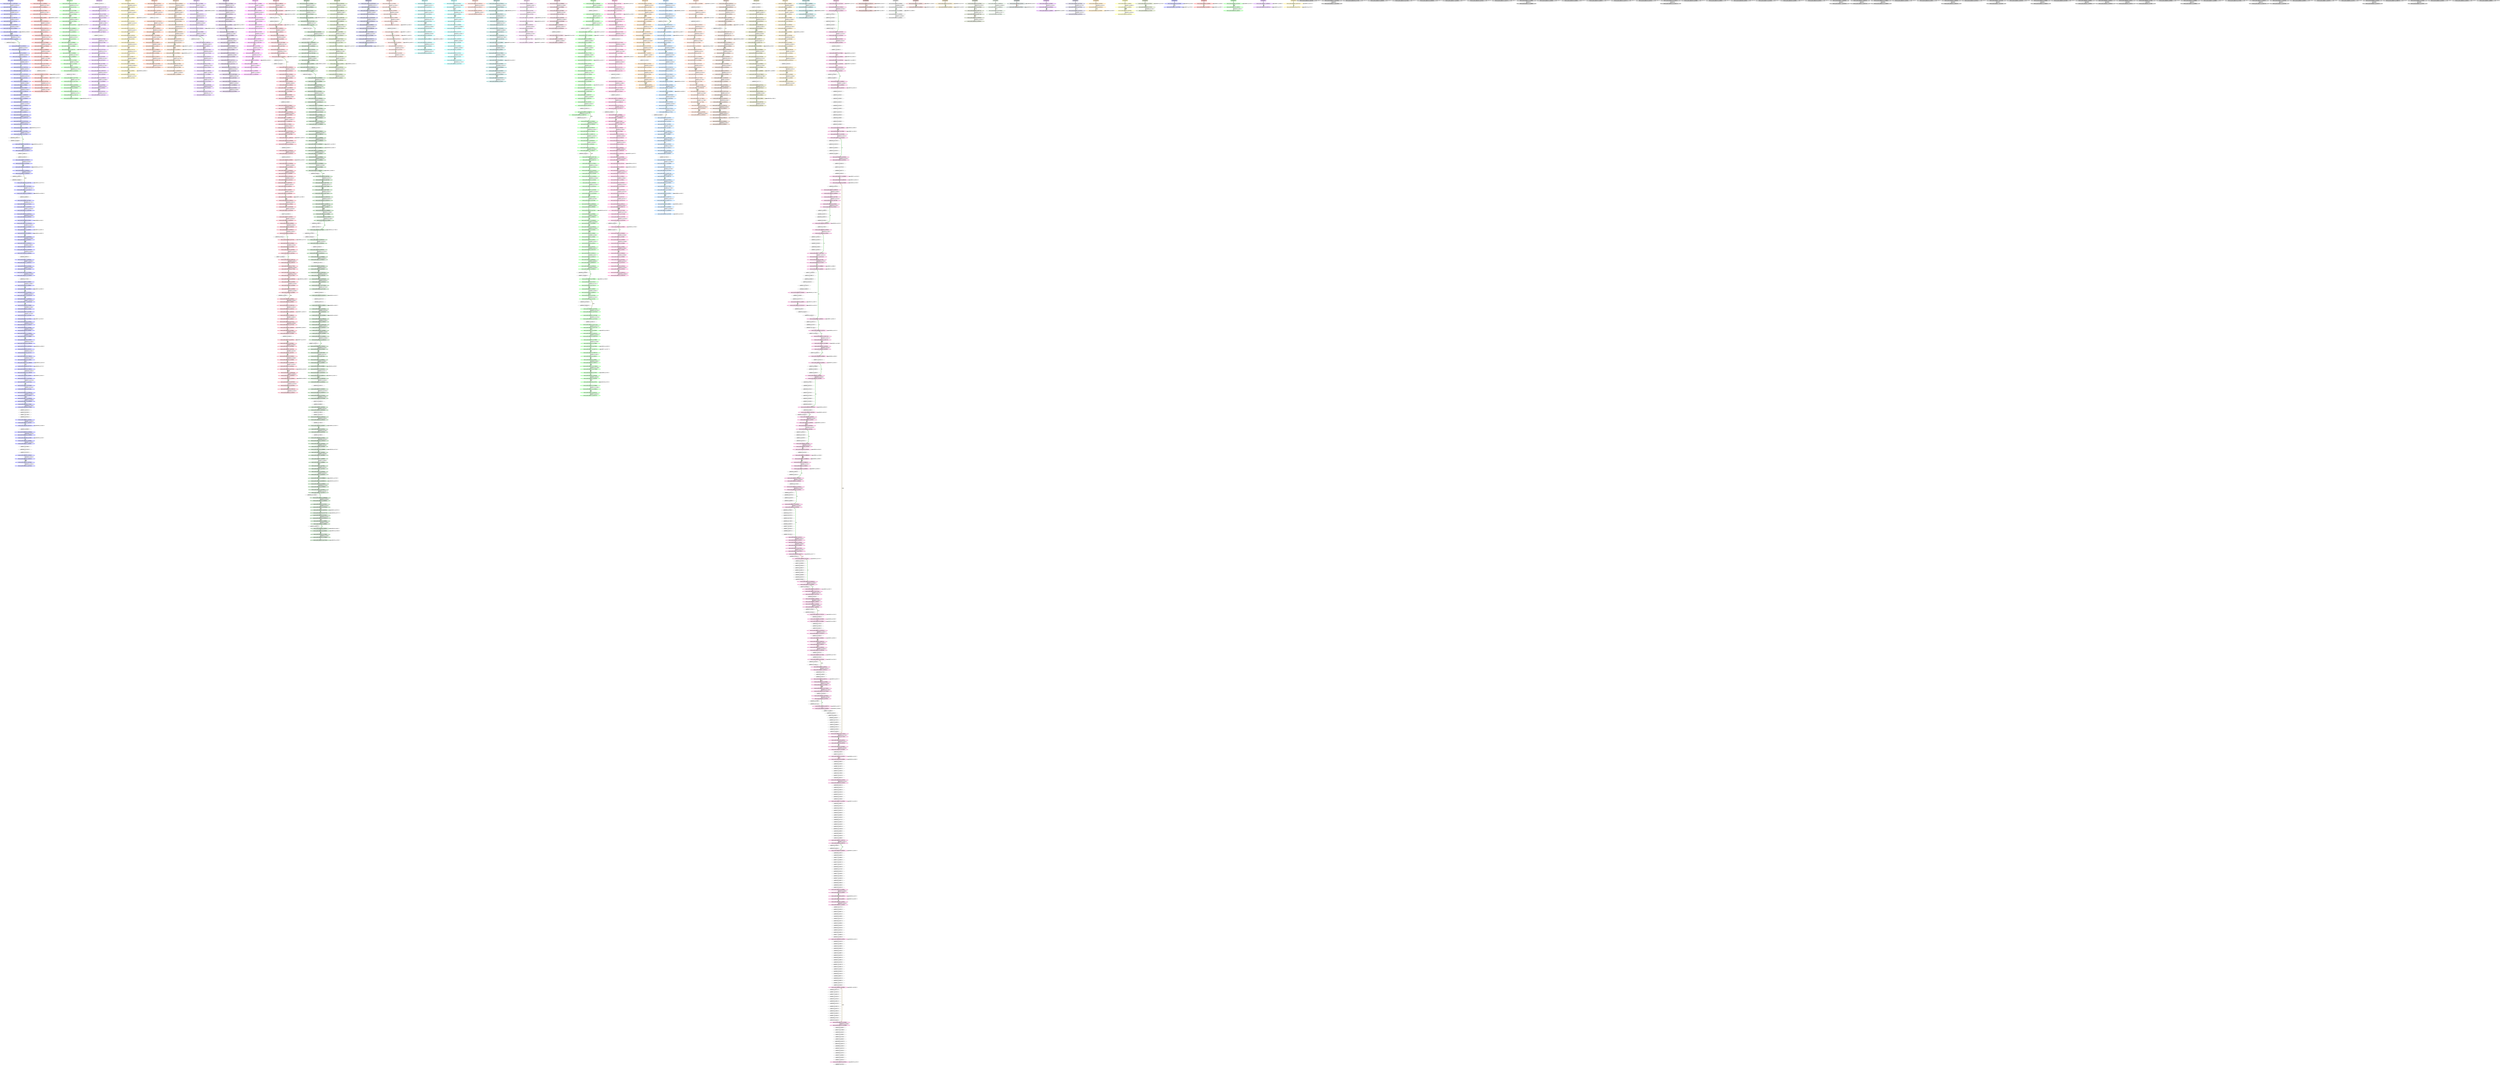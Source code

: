 graph {
	node [fontcolor=black,
		fontname="times-bold",
		fontsize=20,
		penwidth=5
	];
	edge [fontcolor=black,
		fontname="times-bold",
		fontsize=20,
		penwidth=5
	];
	chromosome_1	 [color=blue,
		shape=box];
	"cds.evm.model.scaffold475_size2065138.35"	 [color=blue];
	chromosome_1 -- "cds.evm.model.scaffold475_size2065138.35"	 [color=black];
	"cds.evm.model.scaffold475_size2065138.1"	 [color=blue];
	"cds.evm.model.scaffold475_size2065138.35" -- "cds.evm.model.scaffold475_size2065138.1"	 [color=black,
		label="scaffold475_size2065138 (-)"];
	"cds.evm.model.scaffold893_size131507.4"	 [color=blue];
	"cds.evm.model.scaffold475_size2065138.1" -- "cds.evm.model.scaffold893_size131507.4"	 [color=black];
	"cds.evm.model.scaffold475_size2065138.1" -- "cds.evm.model.scaffold893_size131507.4"	 [color="#009900",
		label="1.0
(23)"];
	"cds.evm.model.scaffold893_size131507.2"	 [color=blue];
	"cds.evm.model.scaffold893_size131507.4" -- "cds.evm.model.scaffold893_size131507.2"	 [color=black,
		label="scaffold893_size131507 (-)"];
	"cds.evm.model.scaffold8_size11485270.21"	 [color=blue];
	"cds.evm.model.scaffold893_size131507.2" -- "cds.evm.model.scaffold8_size11485270.21"	 [color=black];
	"cds.evm.model.scaffold893_size131507.2" -- "cds.evm.model.scaffold8_size11485270.21"	 [color="#8E4400",
		label=0.414];
	"cds.evm.model.scaffold8_size11485270.3"	 [color=blue];
	"cds.evm.model.scaffold8_size11485270.21" -- "cds.evm.model.scaffold8_size11485270.3"	 [color=black,
		label="scaffold8a_size1569782 (-)"];
	"cds.evm.model.scaffold180_size2482961.32"	 [color=blue];
	"cds.evm.model.scaffold8_size11485270.3" -- "cds.evm.model.scaffold180_size2482961.32"	 [color=black];
	"cds.evm.model.scaffold8_size11485270.3" -- "cds.evm.model.scaffold180_size2482961.32"	 [color="#556600",
		label="0.663
(16)"];
	"cds.evm.model.scaffold180_size2482961.2"	 [color=blue];
	"cds.evm.model.scaffold180_size2482961.32" -- "cds.evm.model.scaffold180_size2482961.2"	 [color=black,
		label="scaffold180_size2482961 (-)"];
	"cds.evm.model.scaffold208_size1990566.2"	 [color=blue];
	"cds.evm.model.scaffold180_size2482961.2" -- "cds.evm.model.scaffold208_size1990566.2"	 [color=black];
	"cds.evm.model.scaffold208_size1990566.2" -- "cds.evm.model.scaffold208_size1990566.2"	 [color=black,
		label="scaffold208_size1990566 (+)"];
	"cds.evm.model.scaffold300_size1447069.4"	 [color=blue];
	"cds.evm.model.scaffold208_size1990566.2" -- "cds.evm.model.scaffold300_size1447069.4"	 [color=black];
	"cds.evm.model.scaffold208_size1990566.2" -- "cds.evm.model.scaffold300_size1447069.4"	 [color="#1C8800",
		label="0.825
(20)"];
	"cds.evm.model.scaffold300_size1447069.5"	 [color=blue];
	"cds.evm.model.scaffold300_size1447069.4" -- "cds.evm.model.scaffold300_size1447069.5"	 [color=black,
		label="scaffold300_size1447069 (+)"];
	"scaffold543b_size480543 (+)"	 [color=grey];
	"cds.evm.model.scaffold300_size1447069.5" -- "scaffold543b_size480543 (+)"	 [color=grey];
	"cds.evm.model.scaffold255_size1328162.12"	 [color=blue];
	"cds.evm.model.scaffold300_size1447069.5" -- "cds.evm.model.scaffold255_size1328162.12"	 [color="#009900",
		label=1.0];
	"scaffold543b_size480543 (+)" -- "cds.evm.model.scaffold255_size1328162.12"	 [color=grey];
	"cds.evm.model.scaffold255_size1328162.5"	 [color=blue];
	"cds.evm.model.scaffold255_size1328162.12" -- "cds.evm.model.scaffold255_size1328162.5"	 [color=black,
		label="scaffold255_size1328162 (-)"];
	"cds.evm.model.scaffold302_size1363542.7"	 [color=blue];
	"cds.evm.model.scaffold255_size1328162.5" -- "cds.evm.model.scaffold302_size1363542.7"	 [color=black];
	"cds.evm.model.scaffold255_size1328162.5" -- "cds.evm.model.scaffold302_size1363542.7"	 [color="#009900",
		label=1.0];
	"cds.evm.model.scaffold302_size1363542.12"	 [color=blue];
	"cds.evm.model.scaffold302_size1363542.7" -- "cds.evm.model.scaffold302_size1363542.12"	 [color=black,
		label="scaffold302_size1363542 (+)"];
	"cds.evm.model.scaffold8_size11485270.27"	 [color=blue];
	"cds.evm.model.scaffold302_size1363542.12" -- "cds.evm.model.scaffold8_size11485270.27"	 [color=black];
	"cds.evm.model.scaffold302_size1363542.12" -- "cds.evm.model.scaffold8_size11485270.27"	 [color="#715500",
		label=0.591];
	"cds.evm.model.scaffold8_size11485270.23"	 [color=blue];
	"cds.evm.model.scaffold8_size11485270.27" -- "cds.evm.model.scaffold8_size11485270.23"	 [color=black,
		label="scaffold8b_size308427 (-)"];
	"cds.evm.model.scaffold8_size11485270.28"	 [color=blue];
	"cds.evm.model.scaffold8_size11485270.23" -- "cds.evm.model.scaffold8_size11485270.28"	 [color=black];
	"cds.evm.model.scaffold8_size11485270.28" -- "cds.evm.model.scaffold8_size11485270.23"	 [color="#009900",
		label=1.0];
	"cds.evm.model.scaffold8_size11485270.123"	 [color=blue];
	"cds.evm.model.scaffold8_size11485270.28" -- "cds.evm.model.scaffold8_size11485270.123"	 [color=black,
		label="scaffold8c_size9607061 (+)"];
	"cds.evm.model.scaffold419_size2010793.20"	 [color=blue];
	"cds.evm.model.scaffold8_size11485270.123" -- "cds.evm.model.scaffold419_size2010793.20"	 [color=black];
	"cds.evm.model.scaffold8_size11485270.123" -- "cds.evm.model.scaffold419_size2010793.20"	 [color="#009900",
		label=1.0];
	"cds.evm.model.scaffold419_size2010793.4"	 [color=blue];
	"cds.evm.model.scaffold419_size2010793.20" -- "cds.evm.model.scaffold419_size2010793.4"	 [color=black,
		label="scaffold419_size2010793 (-)"];
	"cds.evm.model.scaffold39_size3008895.43"	 [color=blue];
	"cds.evm.model.scaffold419_size2010793.4" -- "cds.evm.model.scaffold39_size3008895.43"	 [color=black];
	"cds.evm.model.scaffold419_size2010793.4" -- "cds.evm.model.scaffold39_size3008895.43"	 [color="#715500",
		label="0.513
(8)"];
	"cds.evm.model.scaffold39_size3008895.3"	 [color=blue];
	"cds.evm.model.scaffold39_size3008895.43" -- "cds.evm.model.scaffold39_size3008895.3"	 [color=black,
		label="scaffold39_size3008895 (-)"];
	"cds.evm.model.scaffold269_size1694831.7"	 [color=blue];
	"cds.evm.model.scaffold39_size3008895.3" -- "cds.evm.model.scaffold269_size1694831.7"	 [color=black];
	"cds.evm.model.scaffold39_size3008895.3" -- "cds.evm.model.scaffold269_size1694831.7"	 [color="#556600",
		label=0.63];
	"cds.evm.model.scaffold269_size1694831.18"	 [color=blue];
	"cds.evm.model.scaffold269_size1694831.7" -- "cds.evm.model.scaffold269_size1694831.18"	 [color=black,
		label="scaffold269_size1694831 (+)"];
	"cds.evm.model.scaffold511_size1085162.19"	 [color=blue];
	"cds.evm.model.scaffold269_size1694831.18" -- "cds.evm.model.scaffold511_size1085162.19"	 [color=black];
	"cds.evm.model.scaffold511_size1085162.19" -- "cds.evm.model.scaffold269_size1694831.18"	 [color="#1C8800",
		label="0.815
(20)"];
	"cds.evm.model.scaffold511_size1085162.3"	 [color=blue];
	"cds.evm.model.scaffold511_size1085162.19" -- "cds.evm.model.scaffold511_size1085162.3"	 [color=black,
		label="scaffold511_size1085162 (-)"];
	"cds.evm.model.scaffold151_size1339736.8"	 [color=blue];
	"cds.evm.model.scaffold511_size1085162.3" -- "cds.evm.model.scaffold151_size1339736.8"	 [color=black];
	"cds.evm.model.scaffold511_size1085162.3" -- "cds.evm.model.scaffold151_size1339736.8"	 [color="#1C8800",
		label="0.876
(21)"];
	"cds.evm.model.scaffold151_size1339736.3"	 [color=blue];
	"cds.evm.model.scaffold151_size1339736.8" -- "cds.evm.model.scaffold151_size1339736.3"	 [color=black,
		label="scaffold151_size1339736 (-)"];
	"cds.evm.model.scaffold74_size3832817.44"	 [color=blue];
	"cds.evm.model.scaffold151_size1339736.3" -- "cds.evm.model.scaffold74_size3832817.44"	 [color=black];
	"cds.evm.model.scaffold74_size3832817.44" -- "cds.evm.model.scaffold151_size1339736.3"	 [color="#397700",
		label=0.763];
	"cds.evm.model.scaffold74_size3832817.1"	 [color=blue];
	"cds.evm.model.scaffold74_size3832817.44" -- "cds.evm.model.scaffold74_size3832817.1"	 [color=black,
		label="scaffold74_size3832817 (-)"];
	"cds.evm.model.scaffold175_size2997673.16"	 [color=blue];
	"cds.evm.model.scaffold74_size3832817.1" -- "cds.evm.model.scaffold175_size2997673.16"	 [color=black];
	"cds.evm.model.scaffold175_size2997673.13"	 [color=blue];
	"cds.evm.model.scaffold175_size2997673.16" -- "cds.evm.model.scaffold175_size2997673.13"	 [color=black,
		label="scaffold175b_size2594370 (-)"];
	"cds.evm.model.scaffold116_size2102723.25"	 [color=blue];
	"cds.evm.model.scaffold175_size2997673.13" -- "cds.evm.model.scaffold116_size2102723.25"	 [color=black];
	"cds.evm.model.scaffold116_size2102723.8"	 [color=blue];
	"cds.evm.model.scaffold116_size2102723.25" -- "cds.evm.model.scaffold116_size2102723.8"	 [color=black,
		label="scaffold116_size2102723 (-)"];
	"cds.evm.model.scaffold138_size1414946.2"	 [color=blue];
	"cds.evm.model.scaffold116_size2102723.8" -- "cds.evm.model.scaffold138_size1414946.2"	 [color=black];
	"cds.evm.model.scaffold138_size1414946.2" -- "cds.evm.model.scaffold116_size2102723.8"	 [color="#009900",
		label=1.0];
	"cds.evm.model.scaffold138_size1414946.2" -- "cds.evm.model.scaffold138_size1414946.2"	 [color=black,
		label="scaffold138a_size475573 (-)"];
	"cds.evm.model.scaffold211_size1472621.1"	 [color=blue];
	"cds.evm.model.scaffold138_size1414946.2" -- "cds.evm.model.scaffold211_size1472621.1"	 [color=black];
	"cds.evm.model.scaffold211_size1472621.1" -- "cds.evm.model.scaffold138_size1414946.2"	 [color="#009900",
		label="1.0
(34)"];
	"cds.evm.model.scaffold211_size1472621.7"	 [color=blue];
	"cds.evm.model.scaffold211_size1472621.1" -- "cds.evm.model.scaffold211_size1472621.7"	 [color=black,
		label="scaffold211_size1472621 (+)"];
	"scaffold138b_size939373 (+)"	 [color=grey];
	"cds.evm.model.scaffold211_size1472621.7" -- "scaffold138b_size939373 (+)"	 [color=grey];
	"scaffold487a_size506500 (-)"	 [color=grey];
	"scaffold138b_size939373 (+)" -- "scaffold487a_size506500 (-)"	 [color=grey];
	"cds.evm.model.scaffold313_size2510317.12"	 [color=blue];
	"scaffold487a_size506500 (-)" -- "cds.evm.model.scaffold313_size2510317.12"	 [color=grey];
	"cds.evm.model.scaffold313_size2510317.12" -- "cds.evm.model.scaffold211_size1472621.7"	 [color="#009900",
		label=1.0];
	"cds.evm.model.scaffold313_size2510317.12" -- "cds.evm.model.scaffold313_size2510317.12"	 [color=black,
		label="scaffold313b_size1098770 (-)"];
	"cds.evm.model.scaffold313_size2510317.9"	 [color=blue];
	"cds.evm.model.scaffold313_size2510317.12" -- "cds.evm.model.scaffold313_size2510317.9"	 [color=black];
	"cds.evm.model.scaffold313_size2510317.12" -- "cds.evm.model.scaffold313_size2510317.9"	 [color="#009900",
		label="1.0
(12)"];
	"cds.evm.model.scaffold313_size2510317.4"	 [color=blue];
	"cds.evm.model.scaffold313_size2510317.9" -- "cds.evm.model.scaffold313_size2510317.4"	 [color=black,
		label="scaffold313a_size1411547 (-)"];
	"scaffold387_size683951 (+)"	 [color=grey];
	"cds.evm.model.scaffold313_size2510317.4" -- "scaffold387_size683951 (+)"	 [color=grey];
	"scaffold525_size318614 (+)"	 [color=grey];
	"scaffold387_size683951 (+)" -- "scaffold525_size318614 (+)"	 [color=grey];
	"cds.evm.model.scaffold49_size2201932.18"	 [color=blue];
	"scaffold525_size318614 (+)" -- "cds.evm.model.scaffold49_size2201932.18"	 [color=grey];
	"cds.evm.model.scaffold49_size2201932.3"	 [color=blue];
	"cds.evm.model.scaffold49_size2201932.18" -- "cds.evm.model.scaffold49_size2201932.3"	 [color=black,
		label="scaffold49_size2201932 (-)"];
	"cds.evm.model.scaffold339_size1834031.23"	 [color=blue];
	"cds.evm.model.scaffold49_size2201932.3" -- "cds.evm.model.scaffold339_size1834031.23"	 [color=black];
	"cds.evm.model.scaffold49_size2201932.3" -- "cds.evm.model.scaffold339_size1834031.23"	 [color="#009900",
		label="1.0
(18)"];
	"cds.evm.model.scaffold339_size1834031.23" -- "cds.evm.model.scaffold339_size1834031.23"	 [color=black,
		label="scaffold339b_size1073716 (-)"];
	"cds.evm.model.scaffold56_size2065593.15"	 [color=blue];
	"cds.evm.model.scaffold339_size1834031.23" -- "cds.evm.model.scaffold56_size2065593.15"	 [color=black];
	"cds.evm.model.scaffold56_size2065593.13"	 [color=blue];
	"cds.evm.model.scaffold56_size2065593.15" -- "cds.evm.model.scaffold56_size2065593.13"	 [color=black,
		label="scaffold56_size2065593 (-)"];
	"scaffold435_size400239 (+)"	 [color=grey];
	"cds.evm.model.scaffold56_size2065593.13" -- "scaffold435_size400239 (+)"	 [color=grey];
	"cds.evm.model.scaffold314_size1297726.1"	 [color=blue];
	"cds.evm.model.scaffold56_size2065593.13" -- "cds.evm.model.scaffold314_size1297726.1"	 [color="#556600",
		label=0.646];
	"scaffold538a_size388360 (+)"	 [color=grey];
	"scaffold435_size400239 (+)" -- "scaffold538a_size388360 (+)"	 [color=grey];
	"scaffold538a_size388360 (+)" -- "cds.evm.model.scaffold314_size1297726.1"	 [color=grey];
	"cds.evm.model.scaffold314_size1297726.1" -- "cds.evm.model.scaffold314_size1297726.1"	 [color=black,
		label="scaffold314_size1297726 (+)"];
	"cds.evm.model.scaffold227_size1511821.6"	 [color=blue];
	"cds.evm.model.scaffold314_size1297726.1" -- "cds.evm.model.scaffold227_size1511821.6"	 [color=black];
	"cds.evm.model.scaffold227_size1511821.6" -- "cds.evm.model.scaffold314_size1297726.1"	 [color="#009900",
		label=1.0];
	"cds.evm.model.scaffold227_size1511821.10"	 [color=blue];
	"cds.evm.model.scaffold227_size1511821.6" -- "cds.evm.model.scaffold227_size1511821.10"	 [color=black,
		label="scaffold227_size1511821 (+)"];
	"cds.evm.model.scaffold426_size1059495.10"	 [color=blue];
	"cds.evm.model.scaffold227_size1511821.10" -- "cds.evm.model.scaffold426_size1059495.10"	 [color=black];
	"cds.evm.model.scaffold227_size1511821.10" -- "cds.evm.model.scaffold426_size1059495.10"	 [color="#1C8800",
		label="0.879
(9)"];
	"cds.evm.model.scaffold426_size1059495.10" -- "cds.evm.model.scaffold426_size1059495.10"	 [color=black,
		label="scaffold426_size1059495 (+)"];
	"scaffold163_size860920 (-)"	 [color=grey];
	"cds.evm.model.scaffold426_size1059495.10" -- "scaffold163_size860920 (-)"	 [color=grey];
	"cds.evm.model.scaffold80_size5474532.7"	 [color=blue];
	"scaffold163_size860920 (-)" -- "cds.evm.model.scaffold80_size5474532.7"	 [color=grey];
	"cds.evm.model.scaffold80_size5474532.43"	 [color=blue];
	"cds.evm.model.scaffold80_size5474532.7" -- "cds.evm.model.scaffold80_size5474532.43"	 [color=black,
		label="scaffold80a_size3711541 (+)"];
	"cds.evm.model.scaffold121_size4356768.74"	 [color=blue];
	"cds.evm.model.scaffold80_size5474532.43" -- "cds.evm.model.scaffold121_size4356768.74"	 [color=black];
	"cds.evm.model.scaffold80_size5474532.43" -- "cds.evm.model.scaffold121_size4356768.74"	 [color="#009900",
		label=1.0];
	"cds.evm.model.scaffold121_size4356768.6"	 [color=blue];
	"cds.evm.model.scaffold121_size4356768.74" -- "cds.evm.model.scaffold121_size4356768.6"	 [color=black,
		label="scaffold121_size4356768 (-)"];
	"cds.evm.model.scaffold259_size2852291.21"	 [color=blue];
	"cds.evm.model.scaffold121_size4356768.6" -- "cds.evm.model.scaffold259_size2852291.21"	 [color=black];
	"cds.evm.model.scaffold259_size2852291.9"	 [color=blue];
	"cds.evm.model.scaffold259_size2852291.21" -- "cds.evm.model.scaffold259_size2852291.9"	 [color=black,
		label="scaffold259b_size2563636 (-)"];
	"cds.evm.model.scaffold886_size134916.1"	 [color=blue];
	"cds.evm.model.scaffold259_size2852291.9" -- "cds.evm.model.scaffold886_size134916.1"	 [color=black];
	"cds.evm.model.scaffold886_size134916.1" -- "cds.evm.model.scaffold886_size134916.1"	 [color=black,
		label="scaffold886_size134916 (-)"];
	"cds.evm.model.scaffold210_size1594445.28"	 [color=blue];
	"cds.evm.model.scaffold886_size134916.1" -- "cds.evm.model.scaffold210_size1594445.28"	 [color=black];
	"cds.evm.model.scaffold886_size134916.1" -- "cds.evm.model.scaffold210_size1594445.28"	 [color="#009900",
		label=1.0];
	"cds.evm.model.scaffold210_size1594445.3"	 [color=blue];
	"cds.evm.model.scaffold210_size1594445.28" -- "cds.evm.model.scaffold210_size1594445.3"	 [color=black,
		label="scaffold210_size1594445 (-)"];
	"cds.evm.model.scaffold755_size166674.2"	 [color=blue];
	"cds.evm.model.scaffold210_size1594445.3" -- "cds.evm.model.scaffold755_size166674.2"	 [color=black];
	"cds.evm.model.scaffold210_size1594445.3" -- "cds.evm.model.scaffold755_size166674.2"	 [color="#556600",
		label=0.673];
	"cds.evm.model.scaffold755_size166674.2" -- "cds.evm.model.scaffold755_size166674.2"	 [color=black,
		label="scaffold755_size166674 (+)"];
	"cds.evm.model.scaffold818_size306870.2"	 [color=blue];
	"cds.evm.model.scaffold755_size166674.2" -- "cds.evm.model.scaffold818_size306870.2"	 [color=black];
	"cds.evm.model.scaffold818_size306870.2" -- "cds.evm.model.scaffold755_size166674.2"	 [color="#009900",
		label="1.0
(14)"];
	"cds.evm.model.scaffold818_size306870.2" -- "cds.evm.model.scaffold818_size306870.2"	 [color=black,
		label="scaffold818_size306870 (+)"];
	"cds.evm.model.scaffold29_size3845392.56"	 [color=blue];
	"cds.evm.model.scaffold818_size306870.2" -- "cds.evm.model.scaffold29_size3845392.56"	 [color=black];
	"cds.evm.model.scaffold818_size306870.2" -- "cds.evm.model.scaffold29_size3845392.56"	 [color="#009900",
		label="1.0
(23)"];
	"cds.evm.model.scaffold29_size3845392.17"	 [color=blue];
	"cds.evm.model.scaffold29_size3845392.56" -- "cds.evm.model.scaffold29_size3845392.17"	 [color=black,
		label="scaffold29b_size2956888 (-)"];
	"cds.evm.model.scaffold29_size3845392.12"	 [color=blue];
	"cds.evm.model.scaffold29_size3845392.17" -- "cds.evm.model.scaffold29_size3845392.12"	 [color=black];
	"cds.evm.model.scaffold29_size3845392.17" -- "cds.evm.model.scaffold29_size3845392.12"	 [color="#1C8800",
		label="0.867
(30)"];
	"cds.evm.model.scaffold29_size3845392.3"	 [color=blue];
	"cds.evm.model.scaffold29_size3845392.12" -- "cds.evm.model.scaffold29_size3845392.3"	 [color=black,
		label="scaffold29a_size888504 (-)"];
	"cds.evm.model.scaffold236_size3469163.36"	 [color=blue];
	"cds.evm.model.scaffold29_size3845392.3" -- "cds.evm.model.scaffold236_size3469163.36"	 [color=black];
	"cds.evm.model.scaffold236_size3469163.3"	 [color=blue];
	"cds.evm.model.scaffold236_size3469163.36" -- "cds.evm.model.scaffold236_size3469163.3"	 [color=black,
		label="scaffold236_size3469163 (-)"];
	"scaffold308_size868781 (-)"	 [color=grey];
	"cds.evm.model.scaffold236_size3469163.3" -- "scaffold308_size868781 (-)"	 [color=grey];
	"cds.evm.model.scaffold171_size834204.4"	 [color=blue];
	"scaffold308_size868781 (-)" -- "cds.evm.model.scaffold171_size834204.4"	 [color=grey];
	"cds.evm.model.scaffold171_size834204.11"	 [color=blue];
	"cds.evm.model.scaffold171_size834204.4" -- "cds.evm.model.scaffold171_size834204.11"	 [color=black,
		label="scaffold171_size834204 (+)"];
	"cds.evm.model.scaffold702_size193538.6"	 [color=blue];
	"cds.evm.model.scaffold171_size834204.11" -- "cds.evm.model.scaffold702_size193538.6"	 [color=black];
	"cds.evm.model.scaffold702_size193538.1"	 [color=blue];
	"cds.evm.model.scaffold702_size193538.6" -- "cds.evm.model.scaffold702_size193538.1"	 [color=black,
		label="scaffold702_size193538 (-)"];
	"cds.evm.model.scaffold343_size1012860.15"	 [color=blue];
	"cds.evm.model.scaffold702_size193538.1" -- "cds.evm.model.scaffold343_size1012860.15"	 [color=black];
	"cds.evm.model.scaffold343_size1012860.15" -- "cds.evm.model.scaffold702_size193538.1"	 [color="#009900",
		label=1.0];
	"cds.evm.model.scaffold343_size1012860.10"	 [color=blue];
	"cds.evm.model.scaffold343_size1012860.15" -- "cds.evm.model.scaffold343_size1012860.10"	 [color=black,
		label="scaffold343_size1012860 (-)"];
	"scaffold196_size771805 (-)"	 [color=grey];
	"cds.evm.model.scaffold343_size1012860.10" -- "scaffold196_size771805 (-)"	 [color=grey];
	"cds.evm.model.scaffold285_size586994.4"	 [color=blue];
	"scaffold196_size771805 (-)" -- "cds.evm.model.scaffold285_size586994.4"	 [color=grey];
	"cds.evm.model.scaffold285_size586994.5"	 [color=blue];
	"cds.evm.model.scaffold285_size586994.4" -- "cds.evm.model.scaffold285_size586994.5"	 [color=black,
		label="scaffold285_size586994 (+)"];
	"cds.evm.model.scaffold574_size426391.3"	 [color=blue];
	"cds.evm.model.scaffold285_size586994.5" -- "cds.evm.model.scaffold574_size426391.3"	 [color=black];
	"cds.evm.model.scaffold285_size586994.5" -- "cds.evm.model.scaffold574_size426391.3"	 [color="#009900",
		label="1.0
(13)"];
	"cds.evm.model.scaffold574_size426391.3" -- "cds.evm.model.scaffold574_size426391.3"	 [color=black,
		label="scaffold574_size426391 (+)"];
	"cds.evm.model.scaffold155_size3678422.2"	 [color=blue];
	"cds.evm.model.scaffold574_size426391.3" -- "cds.evm.model.scaffold155_size3678422.2"	 [color=black];
	"cds.evm.model.scaffold574_size426391.3" -- "cds.evm.model.scaffold155_size3678422.2"	 [color="#009900",
		label="1.0
(18)"];
	"cds.evm.model.scaffold155_size3678422.26"	 [color=blue];
	"cds.evm.model.scaffold155_size3678422.2" -- "cds.evm.model.scaffold155_size3678422.26"	 [color=black,
		label="scaffold155_size3678422 (+)"];
	"cds.evm.model.scaffold177_size2333154.5"	 [color=blue];
	"cds.evm.model.scaffold155_size3678422.26" -- "cds.evm.model.scaffold177_size2333154.5"	 [color=black];
	"cds.evm.model.scaffold155_size3678422.26" -- "cds.evm.model.scaffold177_size2333154.5"	 [color="#009900",
		label="1.0
(30)"];
	"cds.evm.model.scaffold177_size2333154.46"	 [color=blue];
	"cds.evm.model.scaffold177_size2333154.5" -- "cds.evm.model.scaffold177_size2333154.46"	 [color=black,
		label="scaffold177_size2333154 (+)"];
	"cds.evm.model.scaffold869_size138486.6"	 [color=blue];
	"cds.evm.model.scaffold177_size2333154.46" -- "cds.evm.model.scaffold869_size138486.6"	 [color=black];
	"cds.evm.model.scaffold177_size2333154.46" -- "cds.evm.model.scaffold869_size138486.6"	 [color="#009900",
		label="1.0
(12)"];
	"cds.evm.model.scaffold869_size138486.4"	 [color=blue];
	"cds.evm.model.scaffold869_size138486.6" -- "cds.evm.model.scaffold869_size138486.4"	 [color=black,
		label="scaffold869_size138486 (-)"];
	"cds.evm.model.scaffold407_size521496.9"	 [color=blue];
	"cds.evm.model.scaffold869_size138486.4" -- "cds.evm.model.scaffold407_size521496.9"	 [color=black];
	"cds.evm.model.scaffold407_size521496.5"	 [color=blue];
	"cds.evm.model.scaffold407_size521496.9" -- "cds.evm.model.scaffold407_size521496.5"	 [color=black,
		label="scaffold407_size521496 (-)"];
	"cds.evm.model.scaffold747_size274591.3"	 [color=blue];
	"cds.evm.model.scaffold407_size521496.5" -- "cds.evm.model.scaffold747_size274591.3"	 [color=black];
	"cds.evm.model.scaffold747_size274591.3" -- "cds.evm.model.scaffold747_size274591.3"	 [color=black,
		label="scaffold747_size274591 (-)"];
	"cds.evm.model.scaffold298_size1285461.2"	 [color=blue];
	"cds.evm.model.scaffold747_size274591.3" -- "cds.evm.model.scaffold298_size1285461.2"	 [color=black];
	"cds.evm.model.scaffold747_size274591.3" -- "cds.evm.model.scaffold298_size1285461.2"	 [color="#009900",
		label=1.0];
	"cds.evm.model.scaffold298_size1285461.57"	 [color=blue];
	"cds.evm.model.scaffold298_size1285461.2" -- "cds.evm.model.scaffold298_size1285461.57"	 [color=black,
		label="scaffold298_size1285461 (+)"];
	"cds.evm.model.scaffold299_size822893.8"	 [color=blue];
	"cds.evm.model.scaffold298_size1285461.57" -- "cds.evm.model.scaffold299_size822893.8"	 [color=black];
	"cds.evm.model.scaffold299_size822893.1"	 [color=blue];
	"cds.evm.model.scaffold299_size822893.8" -- "cds.evm.model.scaffold299_size822893.1"	 [color=black,
		label="scaffold299_size822893 (-)"];
	"cds.evm.model.scaffold202_size1484863.31"	 [color=blue];
	"cds.evm.model.scaffold299_size822893.1" -- "cds.evm.model.scaffold202_size1484863.31"	 [color=black];
	"cds.evm.model.scaffold202_size1484863.2"	 [color=blue];
	"cds.evm.model.scaffold202_size1484863.31" -- "cds.evm.model.scaffold202_size1484863.2"	 [color=black,
		label="scaffold202_size1484863 (-)"];
	"cds.evm.model.scaffold168_size4150801.3"	 [color=blue];
	"cds.evm.model.scaffold202_size1484863.2" -- "cds.evm.model.scaffold168_size4150801.3"	 [color=black];
	"cds.evm.model.scaffold168_size4150801.3" -- "cds.evm.model.scaffold202_size1484863.2"	 [color="#009900",
		label="1.0
(29)"];
	"cds.evm.model.scaffold168_size4150801.59"	 [color=blue];
	"cds.evm.model.scaffold168_size4150801.3" -- "cds.evm.model.scaffold168_size4150801.59"	 [color=black,
		label="scaffold168_size4150801 (+)"];
	"cds.evm.model.scaffold444_size987060.16"	 [color=blue];
	"cds.evm.model.scaffold168_size4150801.59" -- "cds.evm.model.scaffold444_size987060.16"	 [color=black];
	"cds.evm.model.scaffold444_size987060.16" -- "cds.evm.model.scaffold444_size987060.16"	 [color=black,
		label="scaffold444b_size306818 (-)"];
	"cds.evm.model.scaffold293_size612247.5"	 [color=blue];
	"cds.evm.model.scaffold444_size987060.16" -- "cds.evm.model.scaffold293_size612247.5"	 [color=black];
	"cds.evm.model.scaffold293_size612247.6"	 [color=blue];
	"cds.evm.model.scaffold293_size612247.5" -- "cds.evm.model.scaffold293_size612247.6"	 [color=black,
		label="scaffold293a_size169211 (+)"];
	"cds.evm.model.scaffold249_size1149095.13"	 [color=blue];
	"cds.evm.model.scaffold293_size612247.6" -- "cds.evm.model.scaffold249_size1149095.13"	 [color=black];
	"cds.evm.model.scaffold293_size612247.6" -- "cds.evm.model.scaffold249_size1149095.13"	 [color="#009900",
		label=1.0];
	"cds.evm.model.scaffold249_size1149095.1"	 [color=blue];
	"cds.evm.model.scaffold249_size1149095.13" -- "cds.evm.model.scaffold249_size1149095.1"	 [color=black,
		label="scaffold249a_size248235 (-)"];
	"cds.evm.model.scaffold249_size1149095.32"	 [color=blue];
	"cds.evm.model.scaffold249_size1149095.1" -- "cds.evm.model.scaffold249_size1149095.32"	 [color=black];
	"cds.evm.model.scaffold249_size1149095.32" -- "cds.evm.model.scaffold249_size1149095.1"	 [color="#715500",
		label=0.514];
	"cds.evm.model.scaffold249_size1149095.32" -- "cds.evm.model.scaffold249_size1149095.32"	 [color=black,
		label="scaffold249c_size262759 (-)"];
	"cds.evm.model.scaffold460_size375723.4"	 [color=blue];
	"cds.evm.model.scaffold249_size1149095.32" -- "cds.evm.model.scaffold460_size375723.4"	 [color=black];
	"cds.evm.model.scaffold249_size1149095.32" -- "cds.evm.model.scaffold460_size375723.4"	 [color="#556600",
		label=0.681];
	"cds.evm.model.scaffold460_size375723.4" -- "cds.evm.model.scaffold460_size375723.4"	 [color=black,
		label="scaffold460_size375723 (-)"];
	"cds.evm.model.scaffold249_size1149095.14"	 [color=blue];
	"cds.evm.model.scaffold460_size375723.4" -- "cds.evm.model.scaffold249_size1149095.14"	 [color=black];
	"cds.evm.model.scaffold249_size1149095.29"	 [color=blue];
	"cds.evm.model.scaffold249_size1149095.14" -- "cds.evm.model.scaffold249_size1149095.29"	 [color=black,
		label="scaffold249b_size638101 (+)"];
	"cds.evm.model.scaffold659_size433202.3"	 [color=blue];
	"cds.evm.model.scaffold249_size1149095.29" -- "cds.evm.model.scaffold659_size433202.3"	 [color=black];
	"cds.evm.model.scaffold659_size433202.3" -- "cds.evm.model.scaffold249_size1149095.29"	 [color="#009900",
		label=1.0];
	"cds.evm.model.scaffold659_size433202.3" -- "cds.evm.model.scaffold659_size433202.3"	 [color=black,
		label="scaffold659_size433202 (+)"];
	"cds.evm.model.scaffold273_size1637494.3"	 [color=blue];
	"cds.evm.model.scaffold659_size433202.3" -- "cds.evm.model.scaffold273_size1637494.3"	 [color=black];
	"cds.evm.model.scaffold273_size1637494.11"	 [color=blue];
	"cds.evm.model.scaffold273_size1637494.3" -- "cds.evm.model.scaffold273_size1637494.11"	 [color=black,
		label="scaffold273_size1637494 (+)"];
	"cds.evm.model.scaffold61_size2412206.37"	 [color=blue];
	"cds.evm.model.scaffold273_size1637494.11" -- "cds.evm.model.scaffold61_size2412206.37"	 [color=black];
	"cds.evm.model.scaffold61_size2412206.37" -- "cds.evm.model.scaffold273_size1637494.11"	 [color="#009900",
		label="1.0
(37)"];
	"cds.evm.model.scaffold61_size2412206.1"	 [color=blue];
	"cds.evm.model.scaffold61_size2412206.37" -- "cds.evm.model.scaffold61_size2412206.1"	 [color=black,
		label="scaffold61_size2412206 (-)"];
	"cds.evm.model.scaffold379_size2430021.10"	 [color=blue];
	"cds.evm.model.scaffold61_size2412206.1" -- "cds.evm.model.scaffold379_size2430021.10"	 [color=black];
	"cds.evm.model.scaffold379_size2430021.2"	 [color=blue];
	"cds.evm.model.scaffold379_size2430021.10" -- "cds.evm.model.scaffold379_size2430021.2"	 [color=black,
		label="scaffold379_size2430021 (-)"];
	"cds.evm.model.scaffold179_size3268528.9"	 [color=blue];
	"cds.evm.model.scaffold379_size2430021.2" -- "cds.evm.model.scaffold179_size3268528.9"	 [color=black];
	"cds.evm.model.scaffold179_size3268528.9" -- "cds.evm.model.scaffold379_size2430021.2"	 [color="#556600",
		label=0.682];
	"cds.evm.model.scaffold179_size3268528.4"	 [color=blue];
	"cds.evm.model.scaffold179_size3268528.9" -- "cds.evm.model.scaffold179_size3268528.4"	 [color=black,
		label="scaffold179_size3268528 (-)"];
	"cds.evm.model.scaffold468_size720330.7"	 [color=blue];
	"cds.evm.model.scaffold179_size3268528.4" -- "cds.evm.model.scaffold468_size720330.7"	 [color=black];
	"cds.evm.model.scaffold179_size3268528.4" -- "cds.evm.model.scaffold468_size720330.7"	 [color="#009900",
		label=1.0];
	"cds.evm.model.scaffold468_size720330.8"	 [color=blue];
	"cds.evm.model.scaffold468_size720330.7" -- "cds.evm.model.scaffold468_size720330.8"	 [color=black,
		label="scaffold468_size720330 (+)"];
	"scaffold497_size424214 (+)"	 [color=grey];
	"cds.evm.model.scaffold468_size720330.8" -- "scaffold497_size424214 (+)"	 [color=grey];
	"scaffold523_size322400 (+)"	 [color=grey];
	"scaffold497_size424214 (+)" -- "scaffold523_size322400 (+)"	 [color=grey];
	"scaffold571_size277409 (-)"	 [color=grey];
	"scaffold523_size322400 (+)" -- "scaffold571_size277409 (-)"	 [color=grey];
	"scaffold346_size507624 (+)"	 [color=grey];
	"scaffold571_size277409 (-)" -- "scaffold346_size507624 (+)"	 [color=grey];
	"cds.evm.model.scaffold657_size401042.1"	 [color=blue];
	"scaffold346_size507624 (+)" -- "cds.evm.model.scaffold657_size401042.1"	 [color=grey];
	"cds.evm.model.scaffold657_size401042.5"	 [color=blue];
	"cds.evm.model.scaffold657_size401042.1" -- "cds.evm.model.scaffold657_size401042.5"	 [color=black,
		label="scaffold657_size401042 (+)"];
	"cds.evm.model.scaffold293_size612247.9"	 [color=blue];
	"cds.evm.model.scaffold657_size401042.5" -- "cds.evm.model.scaffold293_size612247.9"	 [color=black];
	"cds.evm.model.scaffold293_size612247.9" -- "cds.evm.model.scaffold657_size401042.5"	 [color="#009900",
		label=1.0];
	"cds.evm.model.scaffold293_size612247.9" -- "cds.evm.model.scaffold293_size612247.9"	 [color=black,
		label="scaffold293b_size443036 (+)"];
	"scaffold562_size290909 (-)"	 [color=grey];
	"cds.evm.model.scaffold293_size612247.9" -- "scaffold562_size290909 (-)"	 [color=grey];
	"cds.evm.model.scaffold268_size2185868.18"	 [color=blue];
	"scaffold562_size290909 (-)" -- "cds.evm.model.scaffold268_size2185868.18"	 [color=grey];
	"cds.evm.model.scaffold268_size2185868.14"	 [color=blue];
	"cds.evm.model.scaffold268_size2185868.18" -- "cds.evm.model.scaffold268_size2185868.14"	 [color=black,
		label="scaffold268b_size812616 (-)"];
	"cds.evm.model.scaffold1859_size21626.2"	 [color=blue];
	"cds.evm.model.scaffold268_size2185868.14" -- "cds.evm.model.scaffold1859_size21626.2"	 [color=black];
	"cds.evm.model.scaffold1859_size21626.2" -- "cds.evm.model.scaffold1859_size21626.2"	 [color=black,
		label="scaffold1859_size21626 (-)"];
	"cds.evm.model.scaffold567_size303390.2"	 [color=blue];
	"cds.evm.model.scaffold1859_size21626.2" -- "cds.evm.model.scaffold567_size303390.2"	 [color=black];
	"cds.evm.model.scaffold1859_size21626.2" -- "cds.evm.model.scaffold567_size303390.2"	 [color="#009900",
		label=1.0];
	"cds.evm.model.scaffold567_size303390.7"	 [color=blue];
	"cds.evm.model.scaffold567_size303390.2" -- "cds.evm.model.scaffold567_size303390.7"	 [color=black,
		label="scaffold567_size303390 (+)"];
	"scaffold570_size579636 (-)"	 [color=grey];
	"cds.evm.model.scaffold567_size303390.7" -- "scaffold570_size579636 (-)"	 [color=grey];
	"scaffold268a_size1373252 (-)"	 [color=grey];
	"scaffold570_size579636 (-)" -- "scaffold268a_size1373252 (-)"	 [color=grey];
	"scaffold212_size755372 (-)"	 [color=grey];
	"scaffold268a_size1373252 (-)" -- "scaffold212_size755372 (-)"	 [color=grey];
	"cds.evm.model.scaffold369_size480446.3"	 [color=blue];
	"scaffold212_size755372 (-)" -- "cds.evm.model.scaffold369_size480446.3"	 [color=grey];
	"cds.evm.model.scaffold369_size480446.12"	 [color=blue];
	"cds.evm.model.scaffold369_size480446.3" -- "cds.evm.model.scaffold369_size480446.12"	 [color=black,
		label="scaffold369_size480446 (+)"];
	"cds.evm.model.scaffold444_size987060.3"	 [color=blue];
	"cds.evm.model.scaffold369_size480446.12" -- "cds.evm.model.scaffold444_size987060.3"	 [color=black];
	"cds.evm.model.scaffold369_size480446.12" -- "cds.evm.model.scaffold444_size987060.3"	 [color="#1C8800",
		label="0.882
(33)"];
	"cds.evm.model.scaffold444_size987060.10"	 [color=blue];
	"cds.evm.model.scaffold444_size987060.3" -- "cds.evm.model.scaffold444_size987060.10"	 [color=black,
		label="scaffold444a_size680242 (+)"];
	chromosome_10	 [color=red,
		shape=box];
	"cds.evm.model.scaffold125_size2686061.2"	 [color=red];
	chromosome_10 -- "cds.evm.model.scaffold125_size2686061.2"	 [color=black];
	"cds.evm.model.scaffold125_size2686061.15"	 [color=red];
	"cds.evm.model.scaffold125_size2686061.2" -- "cds.evm.model.scaffold125_size2686061.15"	 [color=black,
		label="scaffold125a_size571668 (+)"];
	"cds.evm.model.scaffold420_size1702961.2"	 [color=red];
	"cds.evm.model.scaffold125_size2686061.15" -- "cds.evm.model.scaffold420_size1702961.2"	 [color=black];
	"cds.evm.model.scaffold420_size1702961.42"	 [color=red];
	"cds.evm.model.scaffold420_size1702961.2" -- "cds.evm.model.scaffold420_size1702961.42"	 [color=black,
		label="scaffold420_size1702961 (+)"];
	"cds.evm.model.scaffold985_size85635.1"	 [color=red];
	"cds.evm.model.scaffold420_size1702961.42" -- "cds.evm.model.scaffold985_size85635.1"	 [color=black];
	"cds.evm.model.scaffold985_size85635.1" -- "cds.evm.model.scaffold985_size85635.1"	 [color=black,
		label="scaffold985_size85635 (-)"];
	"cds.evm.model.scaffold187_size2004335.45"	 [color=red];
	"cds.evm.model.scaffold985_size85635.1" -- "cds.evm.model.scaffold187_size2004335.45"	 [color=black];
	"cds.evm.model.scaffold187_size2004335.45" -- "cds.evm.model.scaffold985_size85635.1"	 [color="#009900",
		label="1.0
(14)"];
	"cds.evm.model.scaffold187_size2004335.11"	 [color=red];
	"cds.evm.model.scaffold187_size2004335.45" -- "cds.evm.model.scaffold187_size2004335.11"	 [color=black,
		label="scaffold187_size2004335 (-)"];
	"cds.evm.model.scaffold166_size1621871.12"	 [color=red];
	"cds.evm.model.scaffold187_size2004335.11" -- "cds.evm.model.scaffold166_size1621871.12"	 [color=black];
	"cds.evm.model.scaffold166_size1621871.1"	 [color=red];
	"cds.evm.model.scaffold166_size1621871.12" -- "cds.evm.model.scaffold166_size1621871.1"	 [color=black,
		label="scaffold166_size1621871 (-)"];
	"cds.evm.model.scaffold101_size1275148.1"	 [color=red];
	"cds.evm.model.scaffold166_size1621871.1" -- "cds.evm.model.scaffold101_size1275148.1"	 [color=black];
	"cds.evm.model.scaffold101_size1275148.1" -- "cds.evm.model.scaffold166_size1621871.1"	 [color="#009900",
		label="1.0
(6)"];
	"cds.evm.model.scaffold101_size1275148.19"	 [color=red];
	"cds.evm.model.scaffold101_size1275148.1" -- "cds.evm.model.scaffold101_size1275148.19"	 [color=black,
		label="scaffold101_size1275148 (+)"];
	"cds.evm.model.scaffold102_size2708438.2"	 [color=red];
	"cds.evm.model.scaffold101_size1275148.19" -- "cds.evm.model.scaffold102_size2708438.2"	 [color=black];
	"cds.evm.model.scaffold101_size1275148.19" -- "cds.evm.model.scaffold102_size2708438.2"	 [color="#009900",
		label="1.0
(10)"];
	"cds.evm.model.scaffold102_size2708438.38"	 [color=red];
	"cds.evm.model.scaffold102_size2708438.2" -- "cds.evm.model.scaffold102_size2708438.38"	 [color=black,
		label="scaffold102_size2708438 (+)"];
	"cds.evm.model.scaffold250_size2430859.38"	 [color=red];
	"cds.evm.model.scaffold102_size2708438.38" -- "cds.evm.model.scaffold250_size2430859.38"	 [color=black];
	"cds.evm.model.scaffold250_size2430859.38" -- "cds.evm.model.scaffold102_size2708438.38"	 [color="#1C8800",
		label="0.836
(8)"];
	"cds.evm.model.scaffold250_size2430859.5"	 [color=red];
	"cds.evm.model.scaffold250_size2430859.38" -- "cds.evm.model.scaffold250_size2430859.5"	 [color=black,
		label="scaffold250_size2430859 (-)"];
	"cds.evm.model.scaffold117_size4704888.55"	 [color=red];
	"cds.evm.model.scaffold250_size2430859.5" -- "cds.evm.model.scaffold117_size4704888.55"	 [color=black];
	"cds.evm.model.scaffold117_size4704888.7"	 [color=red];
	"cds.evm.model.scaffold117_size4704888.55" -- "cds.evm.model.scaffold117_size4704888.7"	 [color=black,
		label="scaffold117_size4704888 (-)"];
	"cds.evm.model.scaffold54_size3117334.46"	 [color=red];
	"cds.evm.model.scaffold117_size4704888.7" -- "cds.evm.model.scaffold54_size3117334.46"	 [color=black];
	"cds.evm.model.scaffold54_size3117334.2"	 [color=red];
	"cds.evm.model.scaffold54_size3117334.46" -- "cds.evm.model.scaffold54_size3117334.2"	 [color=black,
		label="scaffold54_size3117334 (-)"];
	"scaffold396_size447084 (-)"	 [color=grey];
	"cds.evm.model.scaffold54_size3117334.2" -- "scaffold396_size447084 (-)"	 [color=grey];
	"cds.evm.model.scaffold883_size116792.4"	 [color=red];
	"scaffold396_size447084 (-)" -- "cds.evm.model.scaffold883_size116792.4"	 [color=grey];
	"cds.evm.model.scaffold883_size116792.4" -- "cds.evm.model.scaffold883_size116792.4"	 [color=black,
		label="scaffold883_size116792 (+)"];
	"cds.evm.model.scaffold1327_size50412.2"	 [color=red];
	"cds.evm.model.scaffold883_size116792.4" -- "cds.evm.model.scaffold1327_size50412.2"	 [color=black];
	"cds.evm.model.scaffold1327_size50412.2" -- "cds.evm.model.scaffold883_size116792.4"	 [color="#715500",
		label=0.598];
	"cds.evm.model.scaffold1327_size50412.2" -- "cds.evm.model.scaffold1327_size50412.2"	 [color=black,
		label="scaffold1327_size50412 (-)"];
	"cds.evm.model.scaffold569_size321734.1"	 [color=red];
	"cds.evm.model.scaffold1327_size50412.2" -- "cds.evm.model.scaffold569_size321734.1"	 [color=black];
	"cds.evm.model.scaffold1327_size50412.2" -- "cds.evm.model.scaffold569_size321734.1"	 [color="#009900",
		label=1.0];
	"cds.evm.model.scaffold569_size321734.6"	 [color=red];
	"cds.evm.model.scaffold569_size321734.1" -- "cds.evm.model.scaffold569_size321734.6"	 [color=black,
		label="scaffold569_size321734 (+)"];
	"cds.evm.model.scaffold301_size578858.37"	 [color=red];
	"cds.evm.model.scaffold569_size321734.6" -- "cds.evm.model.scaffold301_size578858.37"	 [color=black];
	"cds.evm.model.scaffold301_size578858.2"	 [color=red];
	"cds.evm.model.scaffold301_size578858.37" -- "cds.evm.model.scaffold301_size578858.2"	 [color=black,
		label="scaffold301_size578858 (-)"];
	chromosome_11	 [color=green,
		shape=box];
	"cds.evm.model.scaffold296_size1514718.59"	 [color=green];
	chromosome_11 -- "cds.evm.model.scaffold296_size1514718.59"	 [color=black];
	"cds.evm.model.scaffold296_size1514718.1"	 [color=green];
	"cds.evm.model.scaffold296_size1514718.59" -- "cds.evm.model.scaffold296_size1514718.1"	 [color=black,
		label="scaffold296_size1514718 (-)"];
	"cds.evm.model.scaffold325_size1372669.3"	 [color=green];
	"cds.evm.model.scaffold296_size1514718.1" -- "cds.evm.model.scaffold325_size1372669.3"	 [color=black];
	"cds.evm.model.scaffold296_size1514718.1" -- "cds.evm.model.scaffold325_size1372669.3"	 [color="#009900",
		label="1.0
(11)"];
	"cds.evm.model.scaffold325_size1372669.35"	 [color=green];
	"cds.evm.model.scaffold325_size1372669.3" -- "cds.evm.model.scaffold325_size1372669.35"	 [color=black,
		label="scaffold325a_size1163072 (+)"];
	"cds.evm.model.scaffold325_size1372669.39"	 [color=green];
	"cds.evm.model.scaffold325_size1372669.35" -- "cds.evm.model.scaffold325_size1372669.39"	 [color=black];
	"cds.evm.model.scaffold325_size1372669.35" -- "cds.evm.model.scaffold325_size1372669.39"	 [color="#C62200",
		label="0.293
(27)"];
	"cds.evm.model.scaffold325_size1372669.41"	 [color=green];
	"cds.evm.model.scaffold325_size1372669.39" -- "cds.evm.model.scaffold325_size1372669.41"	 [color=black,
		label="scaffold325b_size209597 (+)"];
	"cds.evm.model.scaffold735_size167501.2"	 [color=green];
	"cds.evm.model.scaffold325_size1372669.41" -- "cds.evm.model.scaffold735_size167501.2"	 [color=black];
	"cds.evm.model.scaffold735_size167501.2" -- "cds.evm.model.scaffold325_size1372669.41"	 [color="#397700",
		label="0.729
(15)"];
	"cds.evm.model.scaffold735_size167501.2" -- "cds.evm.model.scaffold735_size167501.2"	 [color=black,
		label="scaffold735_size167501 (+)"];
	"cds.evm.model.scaffold19_size6586695.76"	 [color=green];
	"cds.evm.model.scaffold735_size167501.2" -- "cds.evm.model.scaffold19_size6586695.76"	 [color=black];
	"cds.evm.model.scaffold19_size6586695.45"	 [color=green];
	"cds.evm.model.scaffold19_size6586695.76" -- "cds.evm.model.scaffold19_size6586695.45"	 [color=black,
		label="scaffold19b_size4010772 (-)"];
	"cds.evm.model.scaffold13_size4123412.131"	 [color=green];
	"cds.evm.model.scaffold19_size6586695.45" -- "cds.evm.model.scaffold13_size4123412.131"	 [color=black];
	"cds.evm.model.scaffold13_size4123412.5"	 [color=green];
	"cds.evm.model.scaffold13_size4123412.131" -- "cds.evm.model.scaffold13_size4123412.5"	 [color=black,
		label="scaffold13_size4123412 (-)"];
	"cds.evm.model.scaffold320_size1830685.6"	 [color=green];
	"cds.evm.model.scaffold13_size4123412.5" -- "cds.evm.model.scaffold320_size1830685.6"	 [color=black];
	"cds.evm.model.scaffold13_size4123412.5" -- "cds.evm.model.scaffold320_size1830685.6"	 [color="#009900",
		label="1.0
(21)"];
	"cds.evm.model.scaffold320_size1830685.9"	 [color=green];
	"cds.evm.model.scaffold320_size1830685.6" -- "cds.evm.model.scaffold320_size1830685.9"	 [color=black,
		label="scaffold320_size1830685 (+)"];
	"cds.evm.model.scaffold704_size304778.1"	 [color=green];
	"cds.evm.model.scaffold320_size1830685.9" -- "cds.evm.model.scaffold704_size304778.1"	 [color=black];
	"cds.evm.model.scaffold704_size304778.1" -- "cds.evm.model.scaffold320_size1830685.9"	 [color="#009900",
		label="1.0
(18)"];
	"cds.evm.model.scaffold704_size304778.1" -- "cds.evm.model.scaffold704_size304778.1"	 [color=black,
		label="scaffold704_size304778 (+)"];
	"cds.evm.model.scaffold19_size6586695.1"	 [color=green];
	"cds.evm.model.scaffold704_size304778.1" -- "cds.evm.model.scaffold19_size6586695.1"	 [color=black];
	"cds.evm.model.scaffold19_size6586695.1" -- "cds.evm.model.scaffold704_size304778.1"	 [color="#1C8800",
		label="0.867
(10)"];
	"cds.evm.model.scaffold19_size6586695.32"	 [color=green];
	"cds.evm.model.scaffold19_size6586695.1" -- "cds.evm.model.scaffold19_size6586695.32"	 [color=black,
		label="scaffold19a_size2575923 (+)"];
	"cds.evm.model.scaffold474_size760286.7"	 [color=green];
	"cds.evm.model.scaffold19_size6586695.32" -- "cds.evm.model.scaffold474_size760286.7"	 [color=black];
	"cds.evm.model.scaffold474_size760286.7" -- "cds.evm.model.scaffold19_size6586695.32"	 [color="#009900",
		label=1.0];
	"cds.evm.model.scaffold474_size760286.6"	 [color=green];
	"cds.evm.model.scaffold474_size760286.7" -- "cds.evm.model.scaffold474_size760286.6"	 [color=black,
		label="scaffold474_size760286 (-)"];
	"cds.evm.model.scaffold229_size2643509.3"	 [color=green];
	"cds.evm.model.scaffold474_size760286.6" -- "cds.evm.model.scaffold229_size2643509.3"	 [color=black];
	"cds.evm.model.scaffold474_size760286.6" -- "cds.evm.model.scaffold229_size2643509.3"	 [color="#009900",
		label=0.999];
	"cds.evm.model.scaffold229_size2643509.16"	 [color=green];
	"cds.evm.model.scaffold229_size2643509.3" -- "cds.evm.model.scaffold229_size2643509.16"	 [color=black,
		label="scaffold229a_size1117324 (+)"];
	"scaffold455a_size77609 (+)"	 [color=grey];
	"cds.evm.model.scaffold229_size2643509.16" -- "scaffold455a_size77609 (+)"	 [color=grey];
	"cds.evm.model.scaffold221_size1877504.2"	 [color=green];
	"scaffold455a_size77609 (+)" -- "cds.evm.model.scaffold221_size1877504.2"	 [color=grey];
	"cds.evm.model.scaffold221_size1877504.1"	 [color=green];
	"cds.evm.model.scaffold221_size1877504.2" -- "cds.evm.model.scaffold221_size1877504.1"	 [color=black,
		label="scaffold221_size1877504 (-)"];
	"cds.evm.model.scaffold229_size2643509.42"	 [color=green];
	"cds.evm.model.scaffold221_size1877504.1" -- "cds.evm.model.scaffold229_size2643509.42"	 [color=black];
	"cds.evm.model.scaffold229_size2643509.17"	 [color=green];
	"cds.evm.model.scaffold229_size2643509.42" -- "cds.evm.model.scaffold229_size2643509.17"	 [color=black,
		label="scaffold229b_size1526185 (-)"];
	"cds.evm.model.scaffold455_size702317.11"	 [color=green];
	"cds.evm.model.scaffold229_size2643509.17" -- "cds.evm.model.scaffold455_size702317.11"	 [color=black];
	"cds.evm.model.scaffold455_size702317.11" -- "cds.evm.model.scaffold229_size2643509.17"	 [color="#009900",
		label=1.0];
	"cds.evm.model.scaffold455_size702317.18"	 [color=green];
	"cds.evm.model.scaffold455_size702317.11" -- "cds.evm.model.scaffold455_size702317.18"	 [color=black,
		label="scaffold455b_size474971 (+)"];
	"cds.evm.model.scaffold403_size1285408.10"	 [color=green];
	"cds.evm.model.scaffold455_size702317.18" -- "cds.evm.model.scaffold403_size1285408.10"	 [color=black];
	"cds.evm.model.scaffold455_size702317.18" -- "cds.evm.model.scaffold403_size1285408.10"	 [color="#009900",
		label=1.0];
	"cds.evm.model.scaffold403_size1285408.10" -- "cds.evm.model.scaffold403_size1285408.10"	 [color=black,
		label="scaffold403b_size1097747 (-)"];
	chromosome_12	 [color=purple,
		shape=box];
	"scaffold492_size347331 (+)"	 [color=grey];
	chromosome_12 -- "scaffold492_size347331 (+)"	 [color=grey];
	"cds.evm.model.scaffold122_size1531276.20"	 [color=purple];
	"scaffold492_size347331 (+)" -- "cds.evm.model.scaffold122_size1531276.20"	 [color=grey];
	"cds.evm.model.scaffold122_size1531276.2"	 [color=purple];
	"cds.evm.model.scaffold122_size1531276.20" -- "cds.evm.model.scaffold122_size1531276.2"	 [color=black,
		label="scaffold122_size1531276 (-)"];
	"cds.evm.model.scaffold394_size1373959.3"	 [color=purple];
	"cds.evm.model.scaffold122_size1531276.2" -- "cds.evm.model.scaffold394_size1373959.3"	 [color=black];
	"cds.evm.model.scaffold394_size1373959.35"	 [color=purple];
	"cds.evm.model.scaffold394_size1373959.3" -- "cds.evm.model.scaffold394_size1373959.35"	 [color=black,
		label="scaffold394_size1373959 (+)"];
	"cds.evm.model.scaffold87_size3778026.2"	 [color=purple];
	"cds.evm.model.scaffold394_size1373959.35" -- "cds.evm.model.scaffold87_size3778026.2"	 [color=black];
	"cds.evm.model.scaffold87_size3778026.2" -- "cds.evm.model.scaffold394_size1373959.35"	 [color="#AA3300",
		label="0.317
(13)"];
	"cds.evm.model.scaffold87_size3778026.9"	 [color=purple];
	"cds.evm.model.scaffold87_size3778026.2" -- "cds.evm.model.scaffold87_size3778026.9"	 [color=black,
		label="scaffold87a_size566947 (+)"];
	"cds.evm.model.scaffold87_size3778026.16"	 [color=purple];
	"cds.evm.model.scaffold87_size3778026.9" -- "cds.evm.model.scaffold87_size3778026.16"	 [color=black];
	"cds.evm.model.scaffold87_size3778026.9" -- "cds.evm.model.scaffold87_size3778026.16"	 [color="#009900",
		label="1.0
(16)"];
	"cds.evm.model.scaffold87_size3778026.76"	 [color=purple];
	"cds.evm.model.scaffold87_size3778026.16" -- "cds.evm.model.scaffold87_size3778026.76"	 [color=black,
		label="scaffold87b_size3211079 (+)"];
	"scaffold807_size143352 (+)"	 [color=grey];
	"cds.evm.model.scaffold87_size3778026.76" -- "scaffold807_size143352 (+)"	 [color=grey];
	"cds.evm.model.scaffold594_size277060.2"	 [color=purple];
	"scaffold807_size143352 (+)" -- "cds.evm.model.scaffold594_size277060.2"	 [color=grey];
	"cds.evm.model.scaffold594_size277060.4"	 [color=purple];
	"cds.evm.model.scaffold594_size277060.2" -- "cds.evm.model.scaffold594_size277060.4"	 [color=black,
		label="scaffold594_size277060 (+)"];
	"cds.evm.model.scaffold856_size135649.2"	 [color=purple];
	"cds.evm.model.scaffold594_size277060.4" -- "cds.evm.model.scaffold856_size135649.2"	 [color=black];
	"cds.evm.model.scaffold594_size277060.4" -- "cds.evm.model.scaffold856_size135649.2"	 [color="#009900",
		label=1.0];
	"cds.evm.model.scaffold856_size135649.2" -- "cds.evm.model.scaffold856_size135649.2"	 [color=black,
		label="scaffold856_size135649 (+)"];
	"cds.evm.model.scaffold416_size702755.19"	 [color=purple];
	"cds.evm.model.scaffold856_size135649.2" -- "cds.evm.model.scaffold416_size702755.19"	 [color=black];
	"cds.evm.model.scaffold416_size702755.3"	 [color=purple];
	"cds.evm.model.scaffold416_size702755.19" -- "cds.evm.model.scaffold416_size702755.3"	 [color=black,
		label="scaffold416_size702755 (-)"];
	"cds.evm.model.scaffold88_size3414429.2"	 [color=purple];
	"cds.evm.model.scaffold416_size702755.3" -- "cds.evm.model.scaffold88_size3414429.2"	 [color=black];
	"cds.evm.model.scaffold88_size3414429.2" -- "cds.evm.model.scaffold416_size702755.3"	 [color="#009900",
		label="1.0
(5)"];
	"cds.evm.model.scaffold88_size3414429.76"	 [color=purple];
	"cds.evm.model.scaffold88_size3414429.2" -- "cds.evm.model.scaffold88_size3414429.76"	 [color=black,
		label="scaffold88_size3414429 (+)"];
	"cds.evm.model.scaffold99_size5170530.9"	 [color=purple];
	"cds.evm.model.scaffold88_size3414429.76" -- "cds.evm.model.scaffold99_size5170530.9"	 [color=black];
	"cds.evm.model.scaffold99_size5170530.33"	 [color=purple];
	"cds.evm.model.scaffold99_size5170530.9" -- "cds.evm.model.scaffold99_size5170530.33"	 [color=black,
		label="scaffold99_size5170530 (+)"];
	"cds.evm.model.scaffold456_size1862419.16"	 [color=purple];
	"cds.evm.model.scaffold99_size5170530.33" -- "cds.evm.model.scaffold456_size1862419.16"	 [color=black];
	"cds.evm.model.scaffold456_size1862419.6"	 [color=purple];
	"cds.evm.model.scaffold456_size1862419.16" -- "cds.evm.model.scaffold456_size1862419.6"	 [color=black,
		label="scaffold456_size1862419 (-)"];
	"cds.evm.model.scaffold575_size1464934.16"	 [color=purple];
	"cds.evm.model.scaffold456_size1862419.6" -- "cds.evm.model.scaffold575_size1464934.16"	 [color=black];
	"cds.evm.model.scaffold575_size1464934.6"	 [color=purple];
	"cds.evm.model.scaffold575_size1464934.16" -- "cds.evm.model.scaffold575_size1464934.6"	 [color=black,
		label="scaffold575_size1464934 (-)"];
	"cds.evm.model.scaffold544_size316014.6"	 [color=purple];
	"cds.evm.model.scaffold575_size1464934.6" -- "cds.evm.model.scaffold544_size316014.6"	 [color=black];
	"cds.evm.model.scaffold575_size1464934.6" -- "cds.evm.model.scaffold544_size316014.6"	 [color="#009900",
		label="1.0
(9)"];
	"cds.evm.model.scaffold544_size316014.3"	 [color=purple];
	"cds.evm.model.scaffold544_size316014.6" -- "cds.evm.model.scaffold544_size316014.3"	 [color=black,
		label="scaffold544_size316014 (-)"];
	"cds.evm.model.scaffold405_size452110.1"	 [color=purple];
	"cds.evm.model.scaffold544_size316014.3" -- "cds.evm.model.scaffold405_size452110.1"	 [color=black];
	"cds.evm.model.scaffold405_size452110.1" -- "cds.evm.model.scaffold544_size316014.3"	 [color="#1C8800",
		label="0.873
(21)"];
	"cds.evm.model.scaffold405_size452110.16"	 [color=purple];
	"cds.evm.model.scaffold405_size452110.1" -- "cds.evm.model.scaffold405_size452110.16"	 [color=black,
		label="scaffold405_size452110 (+)"];
	chromosome_13	 [color=gold,
		shape=box];
	"cds.evm.model.scaffold686_size200578.1"	 [color=gold];
	chromosome_13 -- "cds.evm.model.scaffold686_size200578.1"	 [color=black];
	"cds.evm.model.scaffold686_size200578.6"	 [color=gold];
	"cds.evm.model.scaffold686_size200578.1" -- "cds.evm.model.scaffold686_size200578.6"	 [color=black,
		label="scaffold686_size200578 (+)"];
	"cds.evm.model.scaffold542_size595932.15"	 [color=gold];
	"cds.evm.model.scaffold686_size200578.6" -- "cds.evm.model.scaffold542_size595932.15"	 [color=black];
	"cds.evm.model.scaffold686_size200578.6" -- "cds.evm.model.scaffold542_size595932.15"	 [color="#556600",
		label="0.649
(20)"];
	"cds.evm.model.scaffold542_size595932.1"	 [color=gold];
	"cds.evm.model.scaffold542_size595932.15" -- "cds.evm.model.scaffold542_size595932.1"	 [color=black,
		label="scaffold542_size595932 (-)"];
	"cds.evm.model.scaffold553_size296416.2"	 [color=gold];
	"cds.evm.model.scaffold542_size595932.1" -- "cds.evm.model.scaffold553_size296416.2"	 [color=black];
	"cds.evm.model.scaffold553_size296416.2" -- "cds.evm.model.scaffold542_size595932.1"	 [color="#009900",
		label="1.0
(7)"];
	"cds.evm.model.scaffold553_size296416.2" -- "cds.evm.model.scaffold553_size296416.2"	 [color=black,
		label="scaffold553_size296416 (+)"];
	"cds.evm.model.scaffold427_size414314.2"	 [color=gold];
	"cds.evm.model.scaffold553_size296416.2" -- "cds.evm.model.scaffold427_size414314.2"	 [color=black];
	"cds.evm.model.scaffold553_size296416.2" -- "cds.evm.model.scaffold427_size414314.2"	 [color="#009900",
		label=1.0];
	"cds.evm.model.scaffold427_size414314.17"	 [color=gold];
	"cds.evm.model.scaffold427_size414314.2" -- "cds.evm.model.scaffold427_size414314.17"	 [color=black,
		label="scaffold427_size414314 (+)"];
	"cds.evm.model.scaffold720_size448737.6"	 [color=gold];
	"cds.evm.model.scaffold427_size414314.17" -- "cds.evm.model.scaffold720_size448737.6"	 [color=black];
	"cds.evm.model.scaffold720_size448737.5"	 [color=gold];
	"cds.evm.model.scaffold720_size448737.6" -- "cds.evm.model.scaffold720_size448737.5"	 [color=black,
		label="scaffold720_size448737 (-)"];
	"cds.evm.model.scaffold388_size610828.18"	 [color=gold];
	"cds.evm.model.scaffold720_size448737.5" -- "cds.evm.model.scaffold388_size610828.18"	 [color=black];
	"cds.evm.model.scaffold720_size448737.5" -- "cds.evm.model.scaffold388_size610828.18"	 [color="#397700",
		label="0.763
(8)"];
	"cds.evm.model.scaffold388_size610828.2"	 [color=gold];
	"cds.evm.model.scaffold388_size610828.18" -- "cds.evm.model.scaffold388_size610828.2"	 [color=black,
		label="scaffold388_size610828 (-)"];
	"cds.evm.model.scaffold546_size313254.2"	 [color=gold];
	"cds.evm.model.scaffold388_size610828.2" -- "cds.evm.model.scaffold546_size313254.2"	 [color=black];
	"cds.evm.model.scaffold546_size313254.2" -- "cds.evm.model.scaffold388_size610828.2"	 [color="#009900",
		label="1.0
(8)"];
	"cds.evm.model.scaffold546_size313254.3"	 [color=gold];
	"cds.evm.model.scaffold546_size313254.2" -- "cds.evm.model.scaffold546_size313254.3"	 [color=black,
		label="scaffold546_size313254 (+)"];
	"cds.evm.model.scaffold463_size725272.12"	 [color=gold];
	"cds.evm.model.scaffold546_size313254.3" -- "cds.evm.model.scaffold463_size725272.12"	 [color=black];
	"cds.evm.model.scaffold463_size725272.12" -- "cds.evm.model.scaffold546_size313254.3"	 [color="#8E4400",
		label="0.467
(5)"];
	"cds.evm.model.scaffold463_size725272.3"	 [color=gold];
	"cds.evm.model.scaffold463_size725272.12" -- "cds.evm.model.scaffold463_size725272.3"	 [color=black,
		label="scaffold463_size725272 (-)"];
	"cds.evm.model.scaffold84_size3486647.75"	 [color=gold];
	"cds.evm.model.scaffold463_size725272.3" -- "cds.evm.model.scaffold84_size3486647.75"	 [color=black];
	"cds.evm.model.scaffold84_size3486647.75" -- "cds.evm.model.scaffold463_size725272.3"	 [color="#8E4400",
		label=0.499];
	"cds.evm.model.scaffold84_size3486647.1"	 [color=gold];
	"cds.evm.model.scaffold84_size3486647.75" -- "cds.evm.model.scaffold84_size3486647.1"	 [color=black,
		label="scaffold84_size3486647 (-)"];
	"cds.evm.model.scaffold86_size10080344.5"	 [color=gold];
	"cds.evm.model.scaffold84_size3486647.1" -- "cds.evm.model.scaffold86_size10080344.5"	 [color=black];
	"cds.evm.model.scaffold84_size3486647.1" -- "cds.evm.model.scaffold86_size10080344.5"	 [color="#1C8800",
		label="0.852
(15)"];
	"cds.evm.model.scaffold86_size10080344.142"	 [color=gold];
	"cds.evm.model.scaffold86_size10080344.5" -- "cds.evm.model.scaffold86_size10080344.142"	 [color=black,
		label="scaffold86_size10080344 (+)"];
	"cds.evm.model.scaffold536_size306335.1"	 [color=gold];
	"cds.evm.model.scaffold86_size10080344.142" -- "cds.evm.model.scaffold536_size306335.1"	 [color=black];
	"cds.evm.model.scaffold86_size10080344.142" -- "cds.evm.model.scaffold536_size306335.1"	 [color="#009900",
		label="1.0
(14)"];
	"cds.evm.model.scaffold536_size306335.1" -- "cds.evm.model.scaffold536_size306335.1"	 [color=black,
		label="scaffold536_size306335 (+)"];
	"cds.evm.model.scaffold587_size479785.10"	 [color=gold];
	"cds.evm.model.scaffold536_size306335.1" -- "cds.evm.model.scaffold587_size479785.10"	 [color=black];
	"cds.evm.model.scaffold536_size306335.1" -- "cds.evm.model.scaffold587_size479785.10"	 [color="#1C8800",
		label="0.861
(24)"];
	"cds.evm.model.scaffold587_size479785.8"	 [color=gold];
	"cds.evm.model.scaffold587_size479785.10" -- "cds.evm.model.scaffold587_size479785.8"	 [color=black,
		label="scaffold587_size479785 (-)"];
	chromosome_14	 [color=orangered,
		shape=box];
	"cds.evm.model.scaffold355_size502012.1"	 [color=orangered];
	chromosome_14 -- "cds.evm.model.scaffold355_size502012.1"	 [color=black];
	"cds.evm.model.scaffold355_size502012.13"	 [color=orangered];
	"cds.evm.model.scaffold355_size502012.1" -- "cds.evm.model.scaffold355_size502012.13"	 [color=black,
		label="scaffold355_size502012 (+)"];
	"cds.evm.model.scaffold37_size2937935.1"	 [color=orangered];
	"cds.evm.model.scaffold355_size502012.13" -- "cds.evm.model.scaffold37_size2937935.1"	 [color=black];
	"cds.evm.model.scaffold37_size2937935.95"	 [color=orangered];
	"cds.evm.model.scaffold37_size2937935.1" -- "cds.evm.model.scaffold37_size2937935.95"	 [color=black,
		label="scaffold37_size2937935 (+)"];
	"scaffold415_size717644 (-)"	 [color=grey];
	"cds.evm.model.scaffold37_size2937935.95" -- "scaffold415_size717644 (-)"	 [color=grey];
	"cds.evm.model.scaffold127_size2279610.19"	 [color=orangered];
	"scaffold415_size717644 (-)" -- "cds.evm.model.scaffold127_size2279610.19"	 [color=grey];
	"cds.evm.model.scaffold127_size2279610.3"	 [color=orangered];
	"cds.evm.model.scaffold127_size2279610.19" -- "cds.evm.model.scaffold127_size2279610.3"	 [color=black,
		label="scaffold127_size2279610 (-)"];
	"cds.evm.model.scaffold120_size1438224.27"	 [color=orangered];
	"cds.evm.model.scaffold127_size2279610.3" -- "cds.evm.model.scaffold120_size1438224.27"	 [color=black];
	"cds.evm.model.scaffold127_size2279610.3" -- "cds.evm.model.scaffold120_size1438224.27"	 [color="#009900",
		label="1.0
(11)"];
	"cds.evm.model.scaffold120_size1438224.1"	 [color=orangered];
	"cds.evm.model.scaffold120_size1438224.27" -- "cds.evm.model.scaffold120_size1438224.1"	 [color=black,
		label="scaffold120_size1438224 (-)"];
	"cds.evm.model.scaffold107_size2513099.60"	 [color=orangered];
	"cds.evm.model.scaffold120_size1438224.1" -- "cds.evm.model.scaffold107_size2513099.60"	 [color=black];
	"cds.evm.model.scaffold120_size1438224.1" -- "cds.evm.model.scaffold107_size2513099.60"	 [color="#009900",
		label="0.922
(15)"];
	"cds.evm.model.scaffold107_size2513099.2"	 [color=orangered];
	"cds.evm.model.scaffold107_size2513099.60" -- "cds.evm.model.scaffold107_size2513099.2"	 [color=black,
		label="scaffold107_size2513099 (-)"];
	"cds.evm.model.scaffold845_size188057.3"	 [color=orangered];
	"cds.evm.model.scaffold107_size2513099.2" -- "cds.evm.model.scaffold845_size188057.3"	 [color=black];
	"cds.evm.model.scaffold107_size2513099.2" -- "cds.evm.model.scaffold845_size188057.3"	 [color="#009900",
		label="1.0
(20)"];
	"cds.evm.model.scaffold845_size188057.12"	 [color=orangered];
	"cds.evm.model.scaffold845_size188057.3" -- "cds.evm.model.scaffold845_size188057.12"	 [color=black,
		label="scaffold845_size188057 (+)"];
	"cds.evm.model.scaffold5_size4456608.78"	 [color=orangered];
	"cds.evm.model.scaffold845_size188057.12" -- "cds.evm.model.scaffold5_size4456608.78"	 [color=black];
	"cds.evm.model.scaffold5_size4456608.78" -- "cds.evm.model.scaffold845_size188057.12"	 [color="#009900",
		label="1.0
(12)"];
	"cds.evm.model.scaffold5_size4456608.3"	 [color=orangered];
	"cds.evm.model.scaffold5_size4456608.78" -- "cds.evm.model.scaffold5_size4456608.3"	 [color=black,
		label="scaffold5_size4456608 (-)"];
	"cds.evm.model.scaffold233_size1819677.2"	 [color=orangered];
	"cds.evm.model.scaffold5_size4456608.3" -- "cds.evm.model.scaffold233_size1819677.2"	 [color=black];
	"cds.evm.model.scaffold233_size1819677.63"	 [color=orangered];
	"cds.evm.model.scaffold233_size1819677.2" -- "cds.evm.model.scaffold233_size1819677.63"	 [color=black,
		label="scaffold233_size1819677 (+)"];
	"cds.evm.model.scaffold279_size2124328.2"	 [color=orangered];
	"cds.evm.model.scaffold233_size1819677.63" -- "cds.evm.model.scaffold279_size2124328.2"	 [color=black];
	"cds.evm.model.scaffold233_size1819677.63" -- "cds.evm.model.scaffold279_size2124328.2"	 [color="#009900",
		label=1.0];
	"cds.evm.model.scaffold279_size2124328.10"	 [color=orangered];
	"cds.evm.model.scaffold279_size2124328.2" -- "cds.evm.model.scaffold279_size2124328.10"	 [color=black,
		label="scaffold279a_size397442 (+)"];
	chromosome_15	 [color=chocolate,
		shape=box];
	"cds.evm.model.scaffold428_size596545.8"	 [color=chocolate];
	chromosome_15 -- "cds.evm.model.scaffold428_size596545.8"	 [color=black];
	"cds.evm.model.scaffold428_size596545.4"	 [color=chocolate];
	"cds.evm.model.scaffold428_size596545.8" -- "cds.evm.model.scaffold428_size596545.4"	 [color=black,
		label="scaffold428_size596545 (-)"];
	"cds.evm.model.scaffold534_size309597.4"	 [color=chocolate];
	"cds.evm.model.scaffold428_size596545.4" -- "cds.evm.model.scaffold534_size309597.4"	 [color=black];
	"cds.evm.model.scaffold534_size309597.4" -- "cds.evm.model.scaffold428_size596545.4"	 [color="#397700",
		label="0.729
(14)"];
	"cds.evm.model.scaffold534_size309597.3"	 [color=chocolate];
	"cds.evm.model.scaffold534_size309597.4" -- "cds.evm.model.scaffold534_size309597.3"	 [color=black,
		label="scaffold534_size309597 (-)"];
	"cds.evm.model.scaffold446_size542640.2"	 [color=chocolate];
	"cds.evm.model.scaffold534_size309597.3" -- "cds.evm.model.scaffold446_size542640.2"	 [color=black];
	"cds.evm.model.scaffold446_size542640.2" -- "cds.evm.model.scaffold534_size309597.3"	 [color="#715500",
		label=0.592];
	"cds.evm.model.scaffold446_size542640.4"	 [color=chocolate];
	"cds.evm.model.scaffold446_size542640.2" -- "cds.evm.model.scaffold446_size542640.4"	 [color=black,
		label="scaffold446_size542640 (+)"];
	"cds.evm.model.scaffold186_size2513171.83"	 [color=chocolate];
	"cds.evm.model.scaffold446_size542640.4" -- "cds.evm.model.scaffold186_size2513171.83"	 [color=black];
	"cds.evm.model.scaffold446_size542640.4" -- "cds.evm.model.scaffold186_size2513171.83"	 [color="#009900",
		label=1.0];
	"cds.evm.model.scaffold186_size2513171.1"	 [color=chocolate];
	"cds.evm.model.scaffold186_size2513171.83" -- "cds.evm.model.scaffold186_size2513171.1"	 [color=black,
		label="scaffold186_size2513171 (-)"];
	"cds.evm.model.scaffold66_size5016937.98"	 [color=chocolate];
	"cds.evm.model.scaffold186_size2513171.1" -- "cds.evm.model.scaffold66_size5016937.98"	 [color=black];
	"cds.evm.model.scaffold66_size5016937.98" -- "cds.evm.model.scaffold186_size2513171.1"	 [color="#009900",
		label=0.998];
	"cds.evm.model.scaffold66_size5016937.4"	 [color=chocolate];
	"cds.evm.model.scaffold66_size5016937.98" -- "cds.evm.model.scaffold66_size5016937.4"	 [color=black,
		label="scaffold66_size5016937 (-)"];
	"cds.evm.model.scaffold764_size161197.5"	 [color=chocolate];
	"cds.evm.model.scaffold66_size5016937.4" -- "cds.evm.model.scaffold764_size161197.5"	 [color=black];
	"cds.evm.model.scaffold764_size161197.5" -- "cds.evm.model.scaffold66_size5016937.4"	 [color="#009900",
		label="1.0
(17)"];
	"cds.evm.model.scaffold764_size161197.8"	 [color=chocolate];
	"cds.evm.model.scaffold764_size161197.5" -- "cds.evm.model.scaffold764_size161197.8"	 [color=black,
		label="scaffold764_size161197 (+)"];
	"cds.evm.model.scaffold1247_size68792.4"	 [color=chocolate];
	"cds.evm.model.scaffold764_size161197.8" -- "cds.evm.model.scaffold1247_size68792.4"	 [color=black];
	"cds.evm.model.scaffold1247_size68792.4" -- "cds.evm.model.scaffold764_size161197.8"	 [color="#009900",
		label="1.0
(46)"];
	"cds.evm.model.scaffold1247_size68792.4" -- "cds.evm.model.scaffold1247_size68792.4"	 [color=black,
		label="scaffold1247_size68792 (-)"];
	"cds.evm.model.scaffold710_size569311.1"	 [color=chocolate];
	"cds.evm.model.scaffold1247_size68792.4" -- "cds.evm.model.scaffold710_size569311.1"	 [color=black];
	"cds.evm.model.scaffold1247_size68792.4" -- "cds.evm.model.scaffold710_size569311.1"	 [color="#715500",
		label="0.543
(6)"];
	"cds.evm.model.scaffold710_size569311.1" -- "cds.evm.model.scaffold710_size569311.1"	 [color=black,
		label="scaffold710_size569311 (-)"];
	"cds.evm.model.scaffold585_size700650.3"	 [color=chocolate];
	"cds.evm.model.scaffold710_size569311.1" -- "cds.evm.model.scaffold585_size700650.3"	 [color=black];
	"cds.evm.model.scaffold710_size569311.1" -- "cds.evm.model.scaffold585_size700650.3"	 [color="#009900",
		label=1.0];
	"cds.evm.model.scaffold585_size700650.3" -- "cds.evm.model.scaffold585_size700650.3"	 [color=black,
		label="scaffold585a_size537757 (-)"];
	"cds.evm.model.scaffold722_size577081.13"	 [color=chocolate];
	"cds.evm.model.scaffold585_size700650.3" -- "cds.evm.model.scaffold722_size577081.13"	 [color=black];
	"cds.evm.model.scaffold722_size577081.13" -- "cds.evm.model.scaffold585_size700650.3"	 [color="#009900",
		label=1.0];
	"cds.evm.model.scaffold722_size577081.1"	 [color=chocolate];
	"cds.evm.model.scaffold722_size577081.13" -- "cds.evm.model.scaffold722_size577081.1"	 [color=black,
		label="scaffold722_size577081 (-)"];
	"cds.evm.model.scaffold630_size374499.2"	 [color=chocolate];
	"cds.evm.model.scaffold722_size577081.1" -- "cds.evm.model.scaffold630_size374499.2"	 [color=black];
	"cds.evm.model.scaffold630_size374499.2" -- "cds.evm.model.scaffold722_size577081.1"	 [color="#009900",
		label=1.0];
	"cds.evm.model.scaffold630_size374499.9"	 [color=chocolate];
	"cds.evm.model.scaffold630_size374499.2" -- "cds.evm.model.scaffold630_size374499.9"	 [color=black,
		label="scaffold630_size374499 (+)"];
	"cds.evm.model.scaffold111_size3684403.116"	 [color=chocolate];
	"cds.evm.model.scaffold630_size374499.9" -- "cds.evm.model.scaffold111_size3684403.116"	 [color=black];
	"cds.evm.model.scaffold111_size3684403.2"	 [color=chocolate];
	"cds.evm.model.scaffold111_size3684403.116" -- "cds.evm.model.scaffold111_size3684403.2"	 [color=black,
		label="scaffold111_size3684403 (-)"];
	chromosome_17	 [color=blueviolet,
		shape=box];
	"cds.evm.model.scaffold472_size759406.2"	 [color=blueviolet];
	chromosome_17 -- "cds.evm.model.scaffold472_size759406.2"	 [color=black];
	"cds.evm.model.scaffold472_size759406.31"	 [color=blueviolet];
	"cds.evm.model.scaffold472_size759406.2" -- "cds.evm.model.scaffold472_size759406.31"	 [color=black,
		label="scaffold472_size759406 (+)"];
	"cds.evm.model.scaffold860_size264405.1"	 [color=blueviolet];
	"cds.evm.model.scaffold472_size759406.31" -- "cds.evm.model.scaffold860_size264405.1"	 [color=black];
	"cds.evm.model.scaffold860_size264405.1" -- "cds.evm.model.scaffold860_size264405.1"	 [color=black,
		label="scaffold860_size264405 (-)"];
	"cds.evm.model.scaffold323_size551557.4"	 [color=blueviolet];
	"cds.evm.model.scaffold860_size264405.1" -- "cds.evm.model.scaffold323_size551557.4"	 [color=black];
	"cds.evm.model.scaffold860_size264405.1" -- "cds.evm.model.scaffold323_size551557.4"	 [color="#009900",
		label=0.909];
	"cds.evm.model.scaffold323_size551557.23"	 [color=blueviolet];
	"cds.evm.model.scaffold323_size551557.4" -- "cds.evm.model.scaffold323_size551557.23"	 [color=black,
		label="scaffold323_size551557 (+)"];
	"cds.evm.model.scaffold164_size1093260.18"	 [color=blueviolet];
	"cds.evm.model.scaffold323_size551557.23" -- "cds.evm.model.scaffold164_size1093260.18"	 [color=black];
	"cds.evm.model.scaffold323_size551557.23" -- "cds.evm.model.scaffold164_size1093260.18"	 [color="#009900",
		label="1.0
(9)"];
	"cds.evm.model.scaffold164_size1093260.2"	 [color=blueviolet];
	"cds.evm.model.scaffold164_size1093260.18" -- "cds.evm.model.scaffold164_size1093260.2"	 [color=black,
		label="scaffold164_size1093260 (-)"];
	"cds.evm.model.scaffold882_size285420.4"	 [color=blueviolet];
	"cds.evm.model.scaffold164_size1093260.2" -- "cds.evm.model.scaffold882_size285420.4"	 [color=black];
	"cds.evm.model.scaffold882_size285420.4" -- "cds.evm.model.scaffold882_size285420.4"	 [color=black,
		label="scaffold882_size285420 (-)"];
	"cds.evm.model.scaffold144_size1558838.1"	 [color=blueviolet];
	"cds.evm.model.scaffold882_size285420.4" -- "cds.evm.model.scaffold144_size1558838.1"	 [color=black];
	"cds.evm.model.scaffold144_size1558838.1" -- "cds.evm.model.scaffold882_size285420.4"	 [color="#009900",
		label=1.0];
	"cds.evm.model.scaffold144_size1558838.6"	 [color=blueviolet];
	"cds.evm.model.scaffold144_size1558838.1" -- "cds.evm.model.scaffold144_size1558838.6"	 [color=black,
		label="scaffold144_size1558838 (+)"];
	"scaffold304_size574269 (+)"	 [color=grey];
	"cds.evm.model.scaffold144_size1558838.6" -- "scaffold304_size574269 (+)"	 [color=grey];
	"cds.evm.model.scaffold335_size580873.18"	 [color=blueviolet];
	"scaffold304_size574269 (+)" -- "cds.evm.model.scaffold335_size580873.18"	 [color=grey];
	"cds.evm.model.scaffold335_size580873.18" -- "cds.evm.model.scaffold144_size1558838.6"	 [color="#009900",
		label=1.0];
	"cds.evm.model.scaffold335_size580873.4"	 [color=blueviolet];
	"cds.evm.model.scaffold335_size580873.18" -- "cds.evm.model.scaffold335_size580873.4"	 [color=black,
		label="scaffold335_size580873 (-)"];
	"cds.evm.model.scaffold109_size1174145.5"	 [color=blueviolet];
	"cds.evm.model.scaffold335_size580873.4" -- "cds.evm.model.scaffold109_size1174145.5"	 [color=black];
	"cds.evm.model.scaffold109_size1174145.5" -- "cds.evm.model.scaffold335_size580873.4"	 [color="#715500",
		label="0.566
(12)"];
	"cds.evm.model.scaffold109_size1174145.35"	 [color=blueviolet];
	"cds.evm.model.scaffold109_size1174145.5" -- "cds.evm.model.scaffold109_size1174145.35"	 [color=black,
		label="scaffold109a_size802443 (+)"];
	"cds.evm.model.scaffold430_size426170.3"	 [color=blueviolet];
	"cds.evm.model.scaffold109_size1174145.35" -- "cds.evm.model.scaffold430_size426170.3"	 [color=black];
	"cds.evm.model.scaffold430_size426170.3" -- "cds.evm.model.scaffold109_size1174145.35"	 [color="#009900",
		label=1.0];
	"cds.evm.model.scaffold430_size426170.8"	 [color=blueviolet];
	"cds.evm.model.scaffold430_size426170.3" -- "cds.evm.model.scaffold430_size426170.8"	 [color=black,
		label="scaffold430_size426170 (+)"];
	"cds.evm.model.scaffold206_size747084.1"	 [color=blueviolet];
	"cds.evm.model.scaffold430_size426170.8" -- "cds.evm.model.scaffold206_size747084.1"	 [color=black];
	"cds.evm.model.scaffold206_size747084.1" -- "cds.evm.model.scaffold430_size426170.8"	 [color="#009900",
		label=1.0];
	"cds.evm.model.scaffold206_size747084.13"	 [color=blueviolet];
	"cds.evm.model.scaffold206_size747084.1" -- "cds.evm.model.scaffold206_size747084.13"	 [color=black,
		label="scaffold206_size747084 (+)"];
	"cds.evm.model.scaffold477_size789380.24"	 [color=blueviolet];
	"cds.evm.model.scaffold206_size747084.13" -- "cds.evm.model.scaffold477_size789380.24"	 [color=black];
	"cds.evm.model.scaffold477_size789380.4"	 [color=blueviolet];
	"cds.evm.model.scaffold477_size789380.24" -- "cds.evm.model.scaffold477_size789380.4"	 [color=black,
		label="scaffold477_size789380 (-)"];
	"cds.evm.model.scaffold307_size1576516.33"	 [color=blueviolet];
	"cds.evm.model.scaffold477_size789380.4" -- "cds.evm.model.scaffold307_size1576516.33"	 [color=black];
	"cds.evm.model.scaffold307_size1576516.33" -- "cds.evm.model.scaffold477_size789380.4"	 [color="#009900",
		label=1.0];
	"cds.evm.model.scaffold307_size1576516.3"	 [color=blueviolet];
	"cds.evm.model.scaffold307_size1576516.33" -- "cds.evm.model.scaffold307_size1576516.3"	 [color=black,
		label="scaffold307_size1576516 (-)"];
	"cds.evm.model.scaffold226_size1642559.28"	 [color=blueviolet];
	"cds.evm.model.scaffold307_size1576516.3" -- "cds.evm.model.scaffold226_size1642559.28"	 [color=black];
	"cds.evm.model.scaffold307_size1576516.3" -- "cds.evm.model.scaffold226_size1642559.28"	 [color="#009900",
		label="1.0
(22)"];
	"cds.evm.model.scaffold226_size1642559.2"	 [color=blueviolet];
	"cds.evm.model.scaffold226_size1642559.28" -- "cds.evm.model.scaffold226_size1642559.2"	 [color=black,
		label="scaffold226_size1642559 (-)"];
	"cds.evm.model.scaffold109_size1174145.40"	 [color=blueviolet];
	"cds.evm.model.scaffold226_size1642559.2" -- "cds.evm.model.scaffold109_size1174145.40"	 [color=black];
	"cds.evm.model.scaffold226_size1642559.2" -- "cds.evm.model.scaffold109_size1174145.40"	 [color="#009900",
		label=1.0];
	"cds.evm.model.scaffold109_size1174145.37"	 [color=blueviolet];
	"cds.evm.model.scaffold109_size1174145.40" -- "cds.evm.model.scaffold109_size1174145.37"	 [color=black,
		label="scaffold109b_size371702 (-)"];
	chromosome_18	 [color=indigo,
		shape=box];
	"cds.evm.model.scaffold391_size457260.24"	 [color=indigo];
	chromosome_18 -- "cds.evm.model.scaffold391_size457260.24"	 [color=black];
	"cds.evm.model.scaffold391_size457260.9"	 [color=indigo];
	"cds.evm.model.scaffold391_size457260.24" -- "cds.evm.model.scaffold391_size457260.9"	 [color=black,
		label="scaffold391_size457260 (-)"];
	"cds.evm.model.scaffold452_size441078.6"	 [color=indigo];
	"cds.evm.model.scaffold391_size457260.9" -- "cds.evm.model.scaffold452_size441078.6"	 [color=black];
	"cds.evm.model.scaffold452_size441078.11"	 [color=indigo];
	"cds.evm.model.scaffold452_size441078.6" -- "cds.evm.model.scaffold452_size441078.11"	 [color=black,
		label="scaffold452_size441078 (+)"];
	"cds.evm.model.scaffold358_size633991.40"	 [color=indigo];
	"cds.evm.model.scaffold452_size441078.11" -- "cds.evm.model.scaffold358_size633991.40"	 [color=black];
	"cds.evm.model.scaffold452_size441078.11" -- "cds.evm.model.scaffold358_size633991.40"	 [color="#009900",
		label="1.0
(13)"];
	"cds.evm.model.scaffold358_size633991.1"	 [color=indigo];
	"cds.evm.model.scaffold358_size633991.40" -- "cds.evm.model.scaffold358_size633991.1"	 [color=black,
		label="scaffold358_size633991 (-)"];
	"cds.evm.model.scaffold1012_size76026.1"	 [color=indigo];
	"cds.evm.model.scaffold358_size633991.1" -- "cds.evm.model.scaffold1012_size76026.1"	 [color=black];
	"cds.evm.model.scaffold1012_size76026.1" -- "cds.evm.model.scaffold1012_size76026.1"	 [color=black,
		label="scaffold1012_size76026 (+)"];
	"cds.evm.model.scaffold2106_size15454.1"	 [color=indigo];
	"cds.evm.model.scaffold1012_size76026.1" -- "cds.evm.model.scaffold2106_size15454.1"	 [color=black];
	"cds.evm.model.scaffold1012_size76026.1" -- "cds.evm.model.scaffold2106_size15454.1"	 [color="#8E4400",
		label="0.474
(5)"];
	"cds.evm.model.scaffold2106_size15454.1" -- "cds.evm.model.scaffold2106_size15454.1"	 [color=black,
		label="scaffold2106_size15454 (-)"];
	"cds.evm.model.scaffold344_size1124809.6"	 [color=indigo];
	"cds.evm.model.scaffold2106_size15454.1" -- "cds.evm.model.scaffold344_size1124809.6"	 [color=black];
	"cds.evm.model.scaffold2106_size15454.1" -- "cds.evm.model.scaffold344_size1124809.6"	 [color="#009900",
		label=1.0];
	"cds.evm.model.scaffold344_size1124809.21"	 [color=indigo];
	"cds.evm.model.scaffold344_size1124809.6" -- "cds.evm.model.scaffold344_size1124809.21"	 [color=black,
		label="scaffold344_size1124809 (+)"];
	"cds.evm.model.scaffold136_size2448084.47"	 [color=indigo];
	"cds.evm.model.scaffold344_size1124809.21" -- "cds.evm.model.scaffold136_size2448084.47"	 [color=black];
	"cds.evm.model.scaffold136_size2448084.47" -- "cds.evm.model.scaffold344_size1124809.21"	 [color="#556600",
		label=0.619];
	"cds.evm.model.scaffold136_size2448084.23"	 [color=indigo];
	"cds.evm.model.scaffold136_size2448084.47" -- "cds.evm.model.scaffold136_size2448084.23"	 [color=black,
		label="scaffold136b_size784021 (-)"];
	"cds.evm.model.scaffold136_size2448084.20"	 [color=indigo];
	"cds.evm.model.scaffold136_size2448084.23" -- "cds.evm.model.scaffold136_size2448084.20"	 [color=black];
	"cds.evm.model.scaffold136_size2448084.20" -- "cds.evm.model.scaffold136_size2448084.23"	 [color="#397700",
		label="0.776
(15)"];
	"cds.evm.model.scaffold136_size2448084.7"	 [color=indigo];
	"cds.evm.model.scaffold136_size2448084.20" -- "cds.evm.model.scaffold136_size2448084.7"	 [color=black,
		label="scaffold136a_size1664063 (-)"];
	"cds.evm.model.scaffold418_size1105786.17"	 [color=indigo];
	"cds.evm.model.scaffold136_size2448084.7" -- "cds.evm.model.scaffold418_size1105786.17"	 [color=black];
	"cds.evm.model.scaffold418_size1105786.32"	 [color=indigo];
	"cds.evm.model.scaffold418_size1105786.17" -- "cds.evm.model.scaffold418_size1105786.32"	 [color=black,
		label="scaffold418b_size549388 (+)"];
	"cds.evm.model.scaffold912_size107173.1"	 [color=indigo];
	"cds.evm.model.scaffold418_size1105786.32" -- "cds.evm.model.scaffold912_size107173.1"	 [color=black];
	"cds.evm.model.scaffold912_size107173.6"	 [color=indigo];
	"cds.evm.model.scaffold912_size107173.1" -- "cds.evm.model.scaffold912_size107173.6"	 [color=black,
		label="scaffold912_size107173 (+)"];
	"cds.evm.model.scaffold143_size1202223.4"	 [color=indigo];
	"cds.evm.model.scaffold912_size107173.6" -- "cds.evm.model.scaffold143_size1202223.4"	 [color=black];
	"cds.evm.model.scaffold143_size1202223.4" -- "cds.evm.model.scaffold912_size107173.6"	 [color="#009900",
		label=1.0];
	"cds.evm.model.scaffold143_size1202223.50"	 [color=indigo];
	"cds.evm.model.scaffold143_size1202223.4" -- "cds.evm.model.scaffold143_size1202223.50"	 [color=black,
		label="scaffold143_size1202223 (+)"];
	"cds.evm.model.scaffold154_size2637199.46"	 [color=indigo];
	"cds.evm.model.scaffold143_size1202223.50" -- "cds.evm.model.scaffold154_size2637199.46"	 [color=black];
	"cds.evm.model.scaffold154_size2637199.46" -- "cds.evm.model.scaffold143_size1202223.50"	 [color="#009900",
		label="1.0
(13)"];
	"cds.evm.model.scaffold154_size2637199.5"	 [color=indigo];
	"cds.evm.model.scaffold154_size2637199.46" -- "cds.evm.model.scaffold154_size2637199.5"	 [color=black,
		label="scaffold154_size2637199 (-)"];
	"cds.evm.model.scaffold317_size1488530.21"	 [color=indigo];
	"cds.evm.model.scaffold154_size2637199.5" -- "cds.evm.model.scaffold317_size1488530.21"	 [color=black];
	"cds.evm.model.scaffold317_size1488530.14"	 [color=indigo];
	"cds.evm.model.scaffold317_size1488530.21" -- "cds.evm.model.scaffold317_size1488530.14"	 [color=black,
		label="scaffold317b_size953392 (-)"];
	"cds.evm.model.scaffold418_size1105786.14"	 [color=indigo];
	"cds.evm.model.scaffold317_size1488530.14" -- "cds.evm.model.scaffold418_size1105786.14"	 [color=black];
	"cds.evm.model.scaffold418_size1105786.3"	 [color=indigo];
	"cds.evm.model.scaffold418_size1105786.14" -- "cds.evm.model.scaffold418_size1105786.3"	 [color=black,
		label="scaffold418a_size556398 (-)"];
	chromosome_19	 [color=fuchsia,
		shape=box];
	"cds.evm.model.scaffold877_size148858.5"	 [color=fuchsia];
	chromosome_19 -- "cds.evm.model.scaffold877_size148858.5"	 [color=black];
	"cds.evm.model.scaffold877_size148858.11"	 [color=fuchsia];
	"cds.evm.model.scaffold877_size148858.5" -- "cds.evm.model.scaffold877_size148858.11"	 [color=black,
		label="scaffold877_size148858 (+)"];
	"cds.evm.model.scaffold203_size2468146.1"	 [color=fuchsia];
	"cds.evm.model.scaffold877_size148858.11" -- "cds.evm.model.scaffold203_size2468146.1"	 [color=black];
	"cds.evm.model.scaffold877_size148858.11" -- "cds.evm.model.scaffold203_size2468146.1"	 [color="#009900",
		label="1.0
(9)"];
	"cds.evm.model.scaffold203_size2468146.26"	 [color=fuchsia];
	"cds.evm.model.scaffold203_size2468146.1" -- "cds.evm.model.scaffold203_size2468146.26"	 [color=black,
		label="scaffold203_size2468146 (+)"];
	"cds.evm.model.scaffold114_size1012010.13"	 [color=fuchsia];
	"cds.evm.model.scaffold203_size2468146.26" -- "cds.evm.model.scaffold114_size1012010.13"	 [color=black];
	"cds.evm.model.scaffold203_size2468146.26" -- "cds.evm.model.scaffold114_size1012010.13"	 [color="#009900",
		label=1.0];
	"cds.evm.model.scaffold114_size1012010.5"	 [color=fuchsia];
	"cds.evm.model.scaffold114_size1012010.13" -- "cds.evm.model.scaffold114_size1012010.5"	 [color=black,
		label="scaffold114_size1012010 (-)"];
	"cds.evm.model.scaffold535_size501475.1"	 [color=fuchsia];
	"cds.evm.model.scaffold114_size1012010.5" -- "cds.evm.model.scaffold535_size501475.1"	 [color=black];
	"cds.evm.model.scaffold535_size501475.1" -- "cds.evm.model.scaffold114_size1012010.5"	 [color="#009900",
		label="1.0
(27)"];
	"cds.evm.model.scaffold535_size501475.3"	 [color=fuchsia];
	"cds.evm.model.scaffold535_size501475.1" -- "cds.evm.model.scaffold535_size501475.3"	 [color=black,
		label="scaffold535_size501475 (+)"];
	"cds.evm.model.scaffold603_size351602.2"	 [color=fuchsia];
	"cds.evm.model.scaffold535_size501475.3" -- "cds.evm.model.scaffold603_size351602.2"	 [color=black];
	"cds.evm.model.scaffold603_size351602.7"	 [color=fuchsia];
	"cds.evm.model.scaffold603_size351602.2" -- "cds.evm.model.scaffold603_size351602.7"	 [color=black,
		label="scaffold603_size351602 (+)"];
	"cds.evm.model.scaffold34_size1999705.1"	 [color=fuchsia];
	"cds.evm.model.scaffold603_size351602.7" -- "cds.evm.model.scaffold34_size1999705.1"	 [color=black];
	"cds.evm.model.scaffold603_size351602.7" -- "cds.evm.model.scaffold34_size1999705.1"	 [color="#009900",
		label=1.0];
	"cds.evm.model.scaffold34_size1999705.60"	 [color=fuchsia];
	"cds.evm.model.scaffold34_size1999705.1" -- "cds.evm.model.scaffold34_size1999705.60"	 [color=black,
		label="scaffold34_size1999705 (+)"];
	"cds.evm.model.scaffold785_size197883.1"	 [color=fuchsia];
	"cds.evm.model.scaffold34_size1999705.60" -- "cds.evm.model.scaffold785_size197883.1"	 [color=black];
	"cds.evm.model.scaffold785_size197883.1" -- "cds.evm.model.scaffold34_size1999705.60"	 [color="#8E4400",
		label=0.452];
	"cds.evm.model.scaffold785_size197883.4"	 [color=fuchsia];
	"cds.evm.model.scaffold785_size197883.1" -- "cds.evm.model.scaffold785_size197883.4"	 [color=black,
		label="scaffold785_size197883 (+)"];
	"cds.evm.model.scaffold36_size3137340.3"	 [color=fuchsia];
	"cds.evm.model.scaffold785_size197883.4" -- "cds.evm.model.scaffold36_size3137340.3"	 [color=black];
	"cds.evm.model.scaffold36_size3137340.3" -- "cds.evm.model.scaffold785_size197883.4"	 [color="#556600",
		label="0.662
(6)"];
	"cds.evm.model.scaffold36_size3137340.136"	 [color=fuchsia];
	"cds.evm.model.scaffold36_size3137340.3" -- "cds.evm.model.scaffold36_size3137340.136"	 [color=black,
		label="scaffold36_size3137340 (+)"];
	"cds.evm.model.scaffold289_size584264.4"	 [color=fuchsia];
	"cds.evm.model.scaffold36_size3137340.136" -- "cds.evm.model.scaffold289_size584264.4"	 [color=black];
	"cds.evm.model.scaffold289_size584264.4" -- "cds.evm.model.scaffold36_size3137340.136"	 [color="#009900",
		label="1.0
(11)"];
	"cds.evm.model.scaffold289_size584264.4" -- "cds.evm.model.scaffold289_size584264.4"	 [color=black,
		label="scaffold289_size584264 (+)"];
	"cds.evm.model.scaffold753_size239692.1"	 [color=fuchsia];
	"cds.evm.model.scaffold289_size584264.4" -- "cds.evm.model.scaffold753_size239692.1"	 [color=black];
	"cds.evm.model.scaffold289_size584264.4" -- "cds.evm.model.scaffold753_size239692.1"	 [color="#009900",
		label="1.0
(8)"];
	"cds.evm.model.scaffold753_size239692.3"	 [color=fuchsia];
	"cds.evm.model.scaffold753_size239692.1" -- "cds.evm.model.scaffold753_size239692.3"	 [color=black,
		label="scaffold753_size239692 (+)"];
	"cds.evm.model.scaffold374_size1660463.2"	 [color=fuchsia];
	"cds.evm.model.scaffold753_size239692.3" -- "cds.evm.model.scaffold374_size1660463.2"	 [color=black];
	"cds.evm.model.scaffold374_size1660463.39"	 [color=fuchsia];
	"cds.evm.model.scaffold374_size1660463.2" -- "cds.evm.model.scaffold374_size1660463.39"	 [color=black,
		label="scaffold374_size1660463 (+)"];
	chromosome_1A	 [color=crimson,
		shape=box];
	"cds.evm.model.scaffold655_size449892.16"	 [color=crimson];
	chromosome_1A -- "cds.evm.model.scaffold655_size449892.16"	 [color=black];
	"cds.evm.model.scaffold655_size449892.2"	 [color=crimson];
	"cds.evm.model.scaffold655_size449892.16" -- "cds.evm.model.scaffold655_size449892.2"	 [color=black,
		label="scaffold655_size449892 (-)"];
	"cds.evm.model.scaffold350_size651449.27"	 [color=crimson];
	"cds.evm.model.scaffold655_size449892.2" -- "cds.evm.model.scaffold350_size651449.27"	 [color=black];
	"cds.evm.model.scaffold655_size449892.2" -- "cds.evm.model.scaffold350_size651449.27"	 [color="#009900",
		label=1.0];
	"cds.evm.model.scaffold350_size651449.27" -- "cds.evm.model.scaffold350_size651449.27"	 [color=black,
		label="scaffold350_size651449 (+)"];
	"cds.evm.model.scaffold1233_size116995.1"	 [color=crimson];
	"cds.evm.model.scaffold350_size651449.27" -- "cds.evm.model.scaffold1233_size116995.1"	 [color=black];
	"cds.evm.model.scaffold1233_size116995.1" -- "cds.evm.model.scaffold350_size651449.27"	 [color="#009900",
		label=1.0];
	"cds.evm.model.scaffold1233_size116995.1" -- "cds.evm.model.scaffold1233_size116995.1"	 [color=black,
		label="scaffold1233_size116995 (-)"];
	"scaffold1156a_size86274 (-)"	 [color=grey];
	"cds.evm.model.scaffold1233_size116995.1" -- "scaffold1156a_size86274 (-)"	 [color=grey];
	"scaffold440_size986126 (+)"	 [color=grey];
	"scaffold1156a_size86274 (-)" -- "scaffold440_size986126 (+)"	 [color=grey];
	"cds.evm.model.scaffold225_size712905.6"	 [color=crimson];
	"scaffold440_size986126 (+)" -- "cds.evm.model.scaffold225_size712905.6"	 [color=grey];
	"cds.evm.model.scaffold225_size712905.6" -- "cds.evm.model.scaffold1233_size116995.1"	 [color="#009900",
		label=1.0];
	"cds.evm.model.scaffold225_size712905.6" -- "cds.evm.model.scaffold225_size712905.6"	 [color=black,
		label="scaffold225_size712905 (+)"];
	"cds.evm.model.scaffold551_size338374.5"	 [color=crimson];
	"cds.evm.model.scaffold225_size712905.6" -- "cds.evm.model.scaffold551_size338374.5"	 [color=black];
	"cds.evm.model.scaffold551_size338374.5" -- "cds.evm.model.scaffold225_size712905.6"	 [color="#009900",
		label="1.0
(5)"];
	"cds.evm.model.scaffold551_size338374.3"	 [color=crimson];
	"cds.evm.model.scaffold551_size338374.5" -- "cds.evm.model.scaffold551_size338374.3"	 [color=black,
		label="scaffold551_size338374 (-)"];
	"cds.evm.model.scaffold445_size455658.4"	 [color=crimson];
	"cds.evm.model.scaffold551_size338374.3" -- "cds.evm.model.scaffold445_size455658.4"	 [color=black];
	"cds.evm.model.scaffold445_size455658.4" -- "cds.evm.model.scaffold551_size338374.3"	 [color="#009900",
		label="1.0
(9)"];
	"cds.evm.model.scaffold445_size455658.2"	 [color=crimson];
	"cds.evm.model.scaffold445_size455658.4" -- "cds.evm.model.scaffold445_size455658.2"	 [color=black,
		label="scaffold445_size455658 (-)"];
	"cds.evm.model.scaffold59_size3417349.30"	 [color=crimson];
	"cds.evm.model.scaffold445_size455658.2" -- "cds.evm.model.scaffold59_size3417349.30"	 [color=black];
	"cds.evm.model.scaffold59_size3417349.30" -- "cds.evm.model.scaffold445_size455658.2"	 [color="#009900",
		label="1.0
(5)"];
	"cds.evm.model.scaffold59_size3417349.1"	 [color=crimson];
	"cds.evm.model.scaffold59_size3417349.30" -- "cds.evm.model.scaffold59_size3417349.1"	 [color=black,
		label="scaffold59_size3417349 (-)"];
	"cds.evm.model.scaffold538_size567381.11"	 [color=crimson];
	"cds.evm.model.scaffold59_size3417349.1" -- "cds.evm.model.scaffold538_size567381.11"	 [color=black];
	"cds.evm.model.scaffold59_size3417349.1" -- "cds.evm.model.scaffold538_size567381.11"	 [color="#009900",
		label="1.0
(15)"];
	"cds.evm.model.scaffold538_size567381.5"	 [color=crimson];
	"cds.evm.model.scaffold538_size567381.11" -- "cds.evm.model.scaffold538_size567381.5"	 [color=black,
		label="scaffold538b_size179021 (-)"];
	"cds.evm.model.scaffold270_size613207.4"	 [color=crimson];
	"cds.evm.model.scaffold538_size567381.5" -- "cds.evm.model.scaffold270_size613207.4"	 [color=black];
	"cds.evm.model.scaffold538_size567381.5" -- "cds.evm.model.scaffold270_size613207.4"	 [color="#397700",
		label=0.787];
	"cds.evm.model.scaffold270_size613207.4" -- "cds.evm.model.scaffold270_size613207.4"	 [color=black,
		label="scaffold270_size613207 (-)"];
	"scaffold528_size347201 (+)"	 [color=grey];
	"cds.evm.model.scaffold270_size613207.4" -- "scaffold528_size347201 (+)"	 [color=grey];
	"scaffold147_size1310395 (-)"	 [color=grey];
	"scaffold528_size347201 (+)" -- "scaffold147_size1310395 (-)"	 [color=grey];
	"cds.evm.model.scaffold46_size2691653.4"	 [color=crimson];
	"scaffold147_size1310395 (-)" -- "cds.evm.model.scaffold46_size2691653.4"	 [color=grey];
	"cds.evm.model.scaffold46_size2691653.4" -- "cds.evm.model.scaffold270_size613207.4"	 [color="#397700",
		label=0.701];
	"cds.evm.model.scaffold46_size2691653.17"	 [color=crimson];
	"cds.evm.model.scaffold46_size2691653.4" -- "cds.evm.model.scaffold46_size2691653.17"	 [color=black,
		label="scaffold46_size2691653 (+)"];
	"cds.evm.model.scaffold801_size146934.4"	 [color=crimson];
	"cds.evm.model.scaffold46_size2691653.17" -- "cds.evm.model.scaffold801_size146934.4"	 [color=black];
	"cds.evm.model.scaffold801_size146934.5"	 [color=crimson];
	"cds.evm.model.scaffold801_size146934.4" -- "cds.evm.model.scaffold801_size146934.5"	 [color=black,
		label="scaffold801_size146934 (+)"];
	"cds.evm.model.scaffold340_size898503.2"	 [color=crimson];
	"cds.evm.model.scaffold801_size146934.5" -- "cds.evm.model.scaffold340_size898503.2"	 [color=black];
	"cds.evm.model.scaffold801_size146934.5" -- "cds.evm.model.scaffold340_size898503.2"	 [color="#556600",
		label="0.638
(12)"];
	"cds.evm.model.scaffold340_size898503.5"	 [color=crimson];
	"cds.evm.model.scaffold340_size898503.2" -- "cds.evm.model.scaffold340_size898503.5"	 [color=black,
		label="scaffold340_size898503 (+)"];
	"cds.evm.model.scaffold112_size2158830.34"	 [color=crimson];
	"cds.evm.model.scaffold340_size898503.5" -- "cds.evm.model.scaffold112_size2158830.34"	 [color=black];
	"cds.evm.model.scaffold112_size2158830.34" -- "cds.evm.model.scaffold340_size898503.5"	 [color="#009900",
		label=1.0];
	"cds.evm.model.scaffold112_size2158830.1"	 [color=crimson];
	"cds.evm.model.scaffold112_size2158830.34" -- "cds.evm.model.scaffold112_size2158830.1"	 [color=black,
		label="scaffold112_size2158830 (-)"];
	"cds.evm.model.scaffold489_size593838.5"	 [color=crimson];
	"cds.evm.model.scaffold112_size2158830.1" -- "cds.evm.model.scaffold489_size593838.5"	 [color=black];
	"cds.evm.model.scaffold112_size2158830.1" -- "cds.evm.model.scaffold489_size593838.5"	 [color="#009900",
		label="1.0
(21)"];
	"cds.evm.model.scaffold489_size593838.2"	 [color=crimson];
	"cds.evm.model.scaffold489_size593838.5" -- "cds.evm.model.scaffold489_size593838.2"	 [color=black,
		label="scaffold489_size593838 (-)"];
	"scaffold90_size1216660 (-)"	 [color=grey];
	"cds.evm.model.scaffold489_size593838.2" -- "scaffold90_size1216660 (-)"	 [color=grey];
	"cds.evm.model.scaffold334_size1490591.7"	 [color=crimson];
	"scaffold90_size1216660 (-)" -- "cds.evm.model.scaffold334_size1490591.7"	 [color=grey];
	"cds.evm.model.scaffold334_size1490591.9"	 [color=crimson];
	"cds.evm.model.scaffold334_size1490591.7" -- "cds.evm.model.scaffold334_size1490591.9"	 [color=black,
		label="scaffold334_size1490591 (+)"];
	"cds.evm.model.scaffold123_size1295920.10"	 [color=crimson];
	"cds.evm.model.scaffold334_size1490591.9" -- "cds.evm.model.scaffold123_size1295920.10"	 [color=black];
	"cds.evm.model.scaffold123_size1295920.10" -- "cds.evm.model.scaffold334_size1490591.9"	 [color="#1C8800",
		label="0.82
(28)"];
	"cds.evm.model.scaffold123_size1295920.2"	 [color=crimson];
	"cds.evm.model.scaffold123_size1295920.10" -- "cds.evm.model.scaffold123_size1295920.2"	 [color=black,
		label="scaffold123_size1295920 (-)"];
	"cds.evm.model.scaffold157_size5696107.1"	 [color=crimson];
	"cds.evm.model.scaffold123_size1295920.2" -- "cds.evm.model.scaffold157_size5696107.1"	 [color=black];
	"cds.evm.model.scaffold157_size5696107.1" -- "cds.evm.model.scaffold123_size1295920.2"	 [color="#009900",
		label=1.0];
	"cds.evm.model.scaffold157_size5696107.54"	 [color=crimson];
	"cds.evm.model.scaffold157_size5696107.1" -- "cds.evm.model.scaffold157_size5696107.54"	 [color=black,
		label="scaffold157_size5696107 (+)"];
	"cds.evm.model.scaffold6_size7196319.5"	 [color=crimson];
	"cds.evm.model.scaffold157_size5696107.54" -- "cds.evm.model.scaffold6_size7196319.5"	 [color=black];
	"cds.evm.model.scaffold6_size7196319.78"	 [color=crimson];
	"cds.evm.model.scaffold6_size7196319.5" -- "cds.evm.model.scaffold6_size7196319.78"	 [color=black,
		label="scaffold6_size7196319 (+)"];
	"cds.evm.model.scaffold161_size3337300.42"	 [color=crimson];
	"cds.evm.model.scaffold6_size7196319.78" -- "cds.evm.model.scaffold161_size3337300.42"	 [color=black];
	"cds.evm.model.scaffold6_size7196319.78" -- "cds.evm.model.scaffold161_size3337300.42"	 [color="#009900",
		label=1.0];
	"cds.evm.model.scaffold161_size3337300.2"	 [color=crimson];
	"cds.evm.model.scaffold161_size3337300.42" -- "cds.evm.model.scaffold161_size3337300.2"	 [color=black,
		label="scaffold161_size3337300 (-)"];
	"cds.evm.model.scaffold557_size300743.3"	 [color=crimson];
	"cds.evm.model.scaffold161_size3337300.2" -- "cds.evm.model.scaffold557_size300743.3"	 [color=black];
	"cds.evm.model.scaffold557_size300743.3" -- "cds.evm.model.scaffold161_size3337300.2"	 [color="#009900",
		label="1.0
(7)"];
	"cds.evm.model.scaffold557_size300743.3" -- "cds.evm.model.scaffold557_size300743.3"	 [color=black,
		label="scaffold557_size300743 (-)"];
	"cds.evm.model.scaffold126_size1850448.4"	 [color=crimson];
	"cds.evm.model.scaffold557_size300743.3" -- "cds.evm.model.scaffold126_size1850448.4"	 [color=black];
	"cds.evm.model.scaffold126_size1850448.11"	 [color=crimson];
	"cds.evm.model.scaffold126_size1850448.4" -- "cds.evm.model.scaffold126_size1850448.11"	 [color=black,
		label="scaffold126a_size1038911 (+)"];
	"scaffold409_size440670 (-)"	 [color=grey];
	"cds.evm.model.scaffold126_size1850448.11" -- "scaffold409_size440670 (-)"	 [color=grey];
	"cds.evm.model.scaffold2_size5190156.10"	 [color=crimson];
	"scaffold409_size440670 (-)" -- "cds.evm.model.scaffold2_size5190156.10"	 [color=grey];
	"cds.evm.model.scaffold2_size5190156.44"	 [color=crimson];
	"cds.evm.model.scaffold2_size5190156.10" -- "cds.evm.model.scaffold2_size5190156.44"	 [color=black,
		label="scaffold2_size5190156 (+)"];
	"scaffold529_size640159 (-)"	 [color=grey];
	"cds.evm.model.scaffold2_size5190156.44" -- "scaffold529_size640159 (-)"	 [color=grey];
	"cds.evm.model.scaffold539_size326264.2"	 [color=crimson];
	"scaffold529_size640159 (-)" -- "cds.evm.model.scaffold539_size326264.2"	 [color=grey];
	"cds.evm.model.scaffold539_size326264.2" -- "cds.evm.model.scaffold539_size326264.2"	 [color=black,
		label="scaffold539_size326264 (-)"];
	"cds.evm.model.scaffold12_size7830798.3"	 [color=crimson];
	"cds.evm.model.scaffold539_size326264.2" -- "cds.evm.model.scaffold12_size7830798.3"	 [color=black];
	"cds.evm.model.scaffold12_size7830798.5"	 [color=crimson];
	"cds.evm.model.scaffold12_size7830798.3" -- "cds.evm.model.scaffold12_size7830798.5"	 [color=black,
		label="scaffold12a_size482690 (+)"];
	"cds.evm.model.scaffold251_size4645995.62"	 [color=crimson];
	"cds.evm.model.scaffold12_size7830798.5" -- "cds.evm.model.scaffold251_size4645995.62"	 [color=black];
	"cds.evm.model.scaffold12_size7830798.5" -- "cds.evm.model.scaffold251_size4645995.62"	 [color="#009900",
		label="1.0
(30)"];
	"cds.evm.model.scaffold251_size4645995.2"	 [color=crimson];
	"cds.evm.model.scaffold251_size4645995.62" -- "cds.evm.model.scaffold251_size4645995.2"	 [color=black,
		label="scaffold251_size4645995 (-)"];
	"cds.evm.model.scaffold696_size334510.30"	 [color=crimson];
	"cds.evm.model.scaffold251_size4645995.2" -- "cds.evm.model.scaffold696_size334510.30"	 [color=black];
	"cds.evm.model.scaffold696_size334510.23"	 [color=crimson];
	"cds.evm.model.scaffold696_size334510.30" -- "cds.evm.model.scaffold696_size334510.23"	 [color=black,
		label="scaffold696_size334510 (-)"];
	"cds.evm.model.scaffold150_size884730.15"	 [color=crimson];
	"cds.evm.model.scaffold696_size334510.23" -- "cds.evm.model.scaffold150_size884730.15"	 [color=black];
	"cds.evm.model.scaffold696_size334510.23" -- "cds.evm.model.scaffold150_size884730.15"	 [color="#009900",
		label=1.0];
	"cds.evm.model.scaffold150_size884730.7"	 [color=crimson];
	"cds.evm.model.scaffold150_size884730.15" -- "cds.evm.model.scaffold150_size884730.7"	 [color=black,
		label="scaffold150_size884730 (-)"];
	"cds.evm.model.scaffold312_size958432.1"	 [color=crimson];
	"cds.evm.model.scaffold150_size884730.7" -- "cds.evm.model.scaffold312_size958432.1"	 [color=black];
	"cds.evm.model.scaffold312_size958432.30"	 [color=crimson];
	"cds.evm.model.scaffold312_size958432.1" -- "cds.evm.model.scaffold312_size958432.30"	 [color=black,
		label="scaffold312_size958432 (+)"];
	"cds.evm.model.scaffold871_size116600.2"	 [color=crimson];
	"cds.evm.model.scaffold312_size958432.30" -- "cds.evm.model.scaffold871_size116600.2"	 [color=black];
	"cds.evm.model.scaffold312_size958432.30" -- "cds.evm.model.scaffold871_size116600.2"	 [color="#009900",
		label=1.0];
	"cds.evm.model.scaffold871_size116600.2" -- "cds.evm.model.scaffold871_size116600.2"	 [color=black,
		label="scaffold871_size116600 (+)"];
	"cds.evm.model.scaffold526_size798503.14"	 [color=crimson];
	"cds.evm.model.scaffold871_size116600.2" -- "cds.evm.model.scaffold526_size798503.14"	 [color=black];
	"cds.evm.model.scaffold526_size798503.14" -- "cds.evm.model.scaffold871_size116600.2"	 [color="#009900",
		label="1.0
(19)"];
	"cds.evm.model.scaffold526_size798503.6"	 [color=crimson];
	"cds.evm.model.scaffold526_size798503.14" -- "cds.evm.model.scaffold526_size798503.6"	 [color=black,
		label="scaffold526b_size682175 (-)"];
	"cds.evm.model.scaffold75_size2432240.84"	 [color=crimson];
	"cds.evm.model.scaffold526_size798503.6" -- "cds.evm.model.scaffold75_size2432240.84"	 [color=black];
	"cds.evm.model.scaffold526_size798503.6" -- "cds.evm.model.scaffold75_size2432240.84"	 [color="#009900",
		label=1.0];
	"cds.evm.model.scaffold75_size2432240.8"	 [color=crimson];
	"cds.evm.model.scaffold75_size2432240.84" -- "cds.evm.model.scaffold75_size2432240.8"	 [color=black,
		label="scaffold75_size2432240 (-)"];
	"scaffold773_size158016 (+)"	 [color=grey];
	"cds.evm.model.scaffold75_size2432240.8" -- "scaffold773_size158016 (+)"	 [color=grey];
	"cds.evm.model.scaffold527_size445535.7"	 [color=crimson];
	"scaffold773_size158016 (+)" -- "cds.evm.model.scaffold527_size445535.7"	 [color=grey];
	"cds.evm.model.scaffold527_size445535.12"	 [color=crimson];
	"cds.evm.model.scaffold527_size445535.7" -- "cds.evm.model.scaffold527_size445535.12"	 [color=black,
		label="scaffold527_size445535 (+)"];
	"cds.evm.model.scaffold498_size956394.6"	 [color=crimson];
	"cds.evm.model.scaffold527_size445535.12" -- "cds.evm.model.scaffold498_size956394.6"	 [color=black];
	"cds.evm.model.scaffold527_size445535.12" -- "cds.evm.model.scaffold498_size956394.6"	 [color="#009900",
		label=1.0];
	"cds.evm.model.scaffold498_size956394.20"	 [color=crimson];
	"cds.evm.model.scaffold498_size956394.6" -- "cds.evm.model.scaffold498_size956394.20"	 [color=black,
		label="scaffold498_size956394 (+)"];
	"cds.evm.model.scaffold93_size4536591.12"	 [color=crimson];
	"cds.evm.model.scaffold498_size956394.20" -- "cds.evm.model.scaffold93_size4536591.12"	 [color=black];
	"cds.evm.model.scaffold93_size4536591.12" -- "cds.evm.model.scaffold498_size956394.20"	 [color="#009900",
		label=1.0];
	"cds.evm.model.scaffold93_size4536591.3"	 [color=crimson];
	"cds.evm.model.scaffold93_size4536591.12" -- "cds.evm.model.scaffold93_size4536591.3"	 [color=black,
		label="scaffold93a_size482814 (-)"];
	"scaffold709_size272815 (+)"	 [color=grey];
	"cds.evm.model.scaffold93_size4536591.3" -- "scaffold709_size272815 (+)"	 [color=grey];
	"cds.evm.model.scaffold462_size373745.4"	 [color=crimson];
	"cds.evm.model.scaffold93_size4536591.3" -- "cds.evm.model.scaffold462_size373745.4"	 [color="#009900",
		label=1.0];
	"scaffold709_size272815 (+)" -- "cds.evm.model.scaffold462_size373745.4"	 [color=grey];
	"cds.evm.model.scaffold462_size373745.4" -- "cds.evm.model.scaffold462_size373745.4"	 [color=black,
		label="scaffold462_size373745 (-)"];
	"cds.evm.model.scaffold645_size218944.5"	 [color=crimson];
	"cds.evm.model.scaffold462_size373745.4" -- "cds.evm.model.scaffold645_size218944.5"	 [color=black];
	"cds.evm.model.scaffold645_size218944.2"	 [color=crimson];
	"cds.evm.model.scaffold645_size218944.5" -- "cds.evm.model.scaffold645_size218944.2"	 [color=black,
		label="scaffold645_size218944 (-)"];
	"cds.evm.model.scaffold791_size297601.2"	 [color=crimson];
	"cds.evm.model.scaffold645_size218944.2" -- "cds.evm.model.scaffold791_size297601.2"	 [color=black];
	"cds.evm.model.scaffold791_size297601.2" -- "cds.evm.model.scaffold645_size218944.2"	 [color="#009900",
		label=1.0];
	"cds.evm.model.scaffold791_size297601.5"	 [color=crimson];
	"cds.evm.model.scaffold791_size297601.2" -- "cds.evm.model.scaffold791_size297601.5"	 [color=black,
		label="scaffold791_size297601 (+)"];
	"scaffold771_size160326 (-)"	 [color=grey];
	"cds.evm.model.scaffold791_size297601.5" -- "scaffold771_size160326 (-)"	 [color=grey];
	"cds.evm.model.scaffold494_size493473.10"	 [color=crimson];
	"cds.evm.model.scaffold791_size297601.5" -- "cds.evm.model.scaffold494_size493473.10"	 [color="#009900",
		label=1.0];
	"scaffold771_size160326 (-)" -- "cds.evm.model.scaffold494_size493473.10"	 [color=grey];
	"cds.evm.model.scaffold494_size493473.9"	 [color=crimson];
	"cds.evm.model.scaffold494_size493473.10" -- "cds.evm.model.scaffold494_size493473.9"	 [color=black,
		label="scaffold494_size493473 (-)"];
	"cds.evm.model.scaffold406_size779799.7"	 [color=crimson];
	"cds.evm.model.scaffold494_size493473.9" -- "cds.evm.model.scaffold406_size779799.7"	 [color=black];
	"cds.evm.model.scaffold406_size779799.7" -- "cds.evm.model.scaffold494_size493473.9"	 [color="#009900",
		label=1.0];
	"cds.evm.model.scaffold406_size779799.3"	 [color=crimson];
	"cds.evm.model.scaffold406_size779799.7" -- "cds.evm.model.scaffold406_size779799.3"	 [color=black,
		label="scaffold406a_size330819 (-)"];
	"cds.evm.model.scaffold736_size176182.4"	 [color=crimson];
	"cds.evm.model.scaffold406_size779799.3" -- "cds.evm.model.scaffold736_size176182.4"	 [color=black];
	"cds.evm.model.scaffold736_size176182.4" -- "cds.evm.model.scaffold406_size779799.3"	 [color="#009900",
		label=1.0];
	"cds.evm.model.scaffold736_size176182.1"	 [color=crimson];
	"cds.evm.model.scaffold736_size176182.4" -- "cds.evm.model.scaffold736_size176182.1"	 [color=black,
		label="scaffold736_size176182 (-)"];
	"cds.evm.model.scaffold259_size2852291.1"	 [color=crimson];
	"cds.evm.model.scaffold736_size176182.1" -- "cds.evm.model.scaffold259_size2852291.1"	 [color=black];
	"cds.evm.model.scaffold259_size2852291.1" -- "cds.evm.model.scaffold736_size176182.1"	 [color="#715500",
		label=0.595];
	"cds.evm.model.scaffold259_size2852291.1" -- "cds.evm.model.scaffold259_size2852291.1"	 [color=black,
		label="scaffold259a_size288655 (+)"];
	"cds.evm.model.scaffold610_size431094.5"	 [color=crimson];
	"cds.evm.model.scaffold259_size2852291.1" -- "cds.evm.model.scaffold610_size431094.5"	 [color=black];
	"cds.evm.model.scaffold610_size431094.5" -- "cds.evm.model.scaffold259_size2852291.1"	 [color="#009900",
		label=1.0];
	"cds.evm.model.scaffold610_size431094.3"	 [color=crimson];
	"cds.evm.model.scaffold610_size431094.5" -- "cds.evm.model.scaffold610_size431094.3"	 [color=black,
		label="scaffold610_size431094 (-)"];
	"cds.evm.model.scaffold324_size562660.4"	 [color=crimson];
	"cds.evm.model.scaffold610_size431094.3" -- "cds.evm.model.scaffold324_size562660.4"	 [color=black];
	"cds.evm.model.scaffold324_size562660.4" -- "cds.evm.model.scaffold610_size431094.3"	 [color="#009900",
		label=1.0];
	"cds.evm.model.scaffold324_size562660.7"	 [color=crimson];
	"cds.evm.model.scaffold324_size562660.4" -- "cds.evm.model.scaffold324_size562660.7"	 [color=black,
		label="scaffold324_size562660 (+)"];
	"scaffold809_size160589 (+)"	 [color=grey];
	"cds.evm.model.scaffold324_size562660.7" -- "scaffold809_size160589 (+)"	 [color=grey];
	"cds.evm.model.scaffold490_size558860.15"	 [color=crimson];
	"cds.evm.model.scaffold324_size562660.7" -- "cds.evm.model.scaffold490_size558860.15"	 [color="#556600",
		label=0.601];
	"scaffold809_size160589 (+)" -- "cds.evm.model.scaffold490_size558860.15"	 [color=grey];
	"cds.evm.model.scaffold490_size558860.21"	 [color=crimson];
	"cds.evm.model.scaffold490_size558860.15" -- "cds.evm.model.scaffold490_size558860.21"	 [color=black,
		label="scaffold490b_size382953 (+)"];
	"cds.evm.model.scaffold401_size1628473.16"	 [color=crimson];
	"cds.evm.model.scaffold490_size558860.21" -- "cds.evm.model.scaffold401_size1628473.16"	 [color=black];
	"cds.evm.model.scaffold401_size1628473.4"	 [color=crimson];
	"cds.evm.model.scaffold401_size1628473.16" -- "cds.evm.model.scaffold401_size1628473.4"	 [color=black,
		label="scaffold401_size1628473 (-)"];
	"cds.evm.model.scaffold327_size595219.6"	 [color=crimson];
	"cds.evm.model.scaffold401_size1628473.4" -- "cds.evm.model.scaffold327_size595219.6"	 [color=black];
	"cds.evm.model.scaffold327_size595219.6" -- "cds.evm.model.scaffold327_size595219.6"	 [color=black,
		label="scaffold327_size595219 (+)"];
	"cds.evm.model.scaffold612_size668223.2"	 [color=crimson];
	"cds.evm.model.scaffold327_size595219.6" -- "cds.evm.model.scaffold612_size668223.2"	 [color=black];
	"cds.evm.model.scaffold612_size668223.2" -- "cds.evm.model.scaffold327_size595219.6"	 [color="#009900",
		label="1.0
(8)"];
	"cds.evm.model.scaffold612_size668223.7"	 [color=crimson];
	"cds.evm.model.scaffold612_size668223.2" -- "cds.evm.model.scaffold612_size668223.7"	 [color=black,
		label="scaffold612_size668223 (+)"];
	"cds.evm.model.scaffold200_size1257161.21"	 [color=crimson];
	"cds.evm.model.scaffold612_size668223.7" -- "cds.evm.model.scaffold200_size1257161.21"	 [color=black];
	"cds.evm.model.scaffold200_size1257161.6"	 [color=crimson];
	"cds.evm.model.scaffold200_size1257161.21" -- "cds.evm.model.scaffold200_size1257161.6"	 [color=black,
		label="scaffold200b_size865698 (-)"];
	"cds.evm.model.scaffold855_size395918.3"	 [color=crimson];
	"cds.evm.model.scaffold200_size1257161.6" -- "cds.evm.model.scaffold855_size395918.3"	 [color=black];
	"cds.evm.model.scaffold855_size395918.3" -- "cds.evm.model.scaffold855_size395918.3"	 [color=black,
		label="scaffold855_size395918 (-)"];
	"cds.evm.model.scaffold629_size231839.1"	 [color=crimson];
	"cds.evm.model.scaffold855_size395918.3" -- "cds.evm.model.scaffold629_size231839.1"	 [color=black];
	"cds.evm.model.scaffold855_size395918.3" -- "cds.evm.model.scaffold629_size231839.1"	 [color="#009900",
		label=1.0];
	"cds.evm.model.scaffold629_size231839.6"	 [color=crimson];
	"cds.evm.model.scaffold629_size231839.1" -- "cds.evm.model.scaffold629_size231839.6"	 [color=black,
		label="scaffold629_size231839 (+)"];
	"scaffold563_size454948 (+)"	 [color=grey];
	"cds.evm.model.scaffold629_size231839.6" -- "scaffold563_size454948 (+)"	 [color=grey];
	"cds.evm.model.scaffold779_size156746.1"	 [color=crimson];
	"scaffold563_size454948 (+)" -- "cds.evm.model.scaffold779_size156746.1"	 [color=grey];
	"cds.evm.model.scaffold779_size156746.1" -- "cds.evm.model.scaffold779_size156746.1"	 [color=black,
		label="scaffold779_size156746 (-)"];
	"cds.evm.model.scaffold470_size679632.1"	 [color=crimson];
	"cds.evm.model.scaffold779_size156746.1" -- "cds.evm.model.scaffold470_size679632.1"	 [color=black];
	"cds.evm.model.scaffold779_size156746.1" -- "cds.evm.model.scaffold470_size679632.1"	 [color="#009900",
		label="1.0
(13)"];
	"cds.evm.model.scaffold470_size679632.9"	 [color=crimson];
	"cds.evm.model.scaffold470_size679632.1" -- "cds.evm.model.scaffold470_size679632.9"	 [color=black,
		label="scaffold470_size679632 (+)"];
	"cds.evm.model.scaffold691_size652798.5"	 [color=crimson];
	"cds.evm.model.scaffold470_size679632.9" -- "cds.evm.model.scaffold691_size652798.5"	 [color=black];
	"cds.evm.model.scaffold691_size652798.7"	 [color=crimson];
	"cds.evm.model.scaffold691_size652798.5" -- "cds.evm.model.scaffold691_size652798.7"	 [color=black,
		label="scaffold691_size652798 (+)"];
	"cds.evm.model.scaffold286_size1646366.11"	 [color=crimson];
	"cds.evm.model.scaffold691_size652798.7" -- "cds.evm.model.scaffold286_size1646366.11"	 [color=black];
	"cds.evm.model.scaffold286_size1646366.11" -- "cds.evm.model.scaffold691_size652798.7"	 [color="#009900",
		label="1.0
(17)"];
	"cds.evm.model.scaffold286_size1646366.2"	 [color=crimson];
	"cds.evm.model.scaffold286_size1646366.11" -- "cds.evm.model.scaffold286_size1646366.2"	 [color=black,
		label="scaffold286_size1646366 (-)"];
	"cds.evm.model.scaffold471_size442010.4"	 [color=crimson];
	"cds.evm.model.scaffold286_size1646366.2" -- "cds.evm.model.scaffold471_size442010.4"	 [color=black];
	"cds.evm.model.scaffold286_size1646366.2" -- "cds.evm.model.scaffold471_size442010.4"	 [color="#009900",
		label=1.0];
	"cds.evm.model.scaffold471_size442010.2"	 [color=crimson];
	"cds.evm.model.scaffold471_size442010.4" -- "cds.evm.model.scaffold471_size442010.2"	 [color=black,
		label="scaffold471_size442010 (-)"];
	"cds.evm.model.scaffold200_size1257161.4"	 [color=crimson];
	"cds.evm.model.scaffold471_size442010.2" -- "cds.evm.model.scaffold200_size1257161.4"	 [color=black];
	"cds.evm.model.scaffold200_size1257161.4" -- "cds.evm.model.scaffold200_size1257161.4"	 [color=black,
		label="scaffold200a_size391463 (-)"];
	"cds.evm.model.scaffold71_size2483134.38"	 [color=crimson];
	"cds.evm.model.scaffold200_size1257161.4" -- "cds.evm.model.scaffold71_size2483134.38"	 [color=black];
	"cds.evm.model.scaffold71_size2483134.38" -- "cds.evm.model.scaffold200_size1257161.4"	 [color="#397700",
		label="0.769
(10)"];
	"cds.evm.model.scaffold71_size2483134.1"	 [color=crimson];
	"cds.evm.model.scaffold71_size2483134.38" -- "cds.evm.model.scaffold71_size2483134.1"	 [color=black,
		label="scaffold71_size2483134 (-)"];
	"cds.evm.model.scaffold616_size280444.2"	 [color=crimson];
	"cds.evm.model.scaffold71_size2483134.1" -- "cds.evm.model.scaffold616_size280444.2"	 [color=black];
	"cds.evm.model.scaffold616_size280444.2" -- "cds.evm.model.scaffold71_size2483134.1"	 [color="#8E4400",
		label=0.416];
	"cds.evm.model.scaffold616_size280444.2" -- "cds.evm.model.scaffold616_size280444.2"	 [color=black,
		label="scaffold616_size280444 (+)"];
	"cds.evm.model.scaffold242_size1397362.21"	 [color=crimson];
	"cds.evm.model.scaffold616_size280444.2" -- "cds.evm.model.scaffold242_size1397362.21"	 [color=black];
	"cds.evm.model.scaffold242_size1397362.21" -- "cds.evm.model.scaffold616_size280444.2"	 [color="#009900",
		label="1.0
(17)"];
	"cds.evm.model.scaffold242_size1397362.1"	 [color=crimson];
	"cds.evm.model.scaffold242_size1397362.21" -- "cds.evm.model.scaffold242_size1397362.1"	 [color=black,
		label="scaffold242_size1397362 (-)"];
	"cds.evm.model.scaffold385_size1505621.18"	 [color=crimson];
	"cds.evm.model.scaffold242_size1397362.1" -- "cds.evm.model.scaffold385_size1505621.18"	 [color=black];
	"cds.evm.model.scaffold242_size1397362.1" -- "cds.evm.model.scaffold385_size1505621.18"	 [color="#009900",
		label="1.0
(15)"];
	"cds.evm.model.scaffold385_size1505621.4"	 [color=crimson];
	"cds.evm.model.scaffold385_size1505621.18" -- "cds.evm.model.scaffold385_size1505621.4"	 [color=black,
		label="scaffold385_size1505621 (-)"];
	chromosome_2	 [color=darkgreen,
		shape=box];
	"cds.evm.model.scaffold476_size434038.4"	 [color=darkgreen];
	chromosome_2 -- "cds.evm.model.scaffold476_size434038.4"	 [color=black];
	"cds.evm.model.scaffold476_size434038.13"	 [color=darkgreen];
	"cds.evm.model.scaffold476_size434038.4" -- "cds.evm.model.scaffold476_size434038.13"	 [color=black,
		label="scaffold476_size434038 (+)"];
	"cds.evm.model.scaffold469_size794156.4"	 [color=darkgreen];
	"cds.evm.model.scaffold476_size434038.13" -- "cds.evm.model.scaffold469_size794156.4"	 [color=black];
	"cds.evm.model.scaffold469_size794156.24"	 [color=darkgreen];
	"cds.evm.model.scaffold469_size794156.4" -- "cds.evm.model.scaffold469_size794156.24"	 [color=black,
		label="scaffold469_size794156 (+)"];
	"cds.evm.model.scaffold429_size610703.4"	 [color=darkgreen];
	"cds.evm.model.scaffold469_size794156.24" -- "cds.evm.model.scaffold429_size610703.4"	 [color=black];
	"cds.evm.model.scaffold469_size794156.24" -- "cds.evm.model.scaffold429_size610703.4"	 [color="#009900",
		label=1.0];
	"cds.evm.model.scaffold429_size610703.4" -- "cds.evm.model.scaffold429_size610703.4"	 [color=black,
		label="scaffold429_size610703 (+)"];
	"cds.evm.model.scaffold581_size575119.9"	 [color=darkgreen];
	"cds.evm.model.scaffold429_size610703.4" -- "cds.evm.model.scaffold581_size575119.9"	 [color=black];
	"cds.evm.model.scaffold581_size575119.9" -- "cds.evm.model.scaffold429_size610703.4"	 [color="#009900",
		label=1.0];
	"cds.evm.model.scaffold581_size575119.2"	 [color=darkgreen];
	"cds.evm.model.scaffold581_size575119.9" -- "cds.evm.model.scaffold581_size575119.2"	 [color=black,
		label="scaffold581_size575119 (-)"];
	"scaffold353_size527708 (-)"	 [color=grey];
	"cds.evm.model.scaffold581_size575119.2" -- "scaffold353_size527708 (-)"	 [color=grey];
	"cds.evm.model.scaffold128_size6481862.2"	 [color=darkgreen];
	"cds.evm.model.scaffold581_size575119.2" -- "cds.evm.model.scaffold128_size6481862.2"	 [color="#009900",
		label=1.0];
	"scaffold353_size527708 (-)" -- "cds.evm.model.scaffold128_size6481862.2"	 [color=grey];
	"cds.evm.model.scaffold128_size6481862.58"	 [color=darkgreen];
	"cds.evm.model.scaffold128_size6481862.2" -- "cds.evm.model.scaffold128_size6481862.58"	 [color=black,
		label="scaffold128_size6481862 (+)"];
	"scaffold481b_size185287 (+)"	 [color=grey];
	"cds.evm.model.scaffold128_size6481862.58" -- "scaffold481b_size185287 (+)"	 [color=grey];
	"cds.evm.model.scaffold27_size4385925.26"	 [color=darkgreen];
	"cds.evm.model.scaffold128_size6481862.58" -- "cds.evm.model.scaffold27_size4385925.26"	 [color="#009900",
		label=1.0];
	"scaffold481b_size185287 (+)" -- "cds.evm.model.scaffold27_size4385925.26"	 [color=grey];
	"cds.evm.model.scaffold27_size4385925.3"	 [color=darkgreen];
	"cds.evm.model.scaffold27_size4385925.26" -- "cds.evm.model.scaffold27_size4385925.3"	 [color=black,
		label="scaffold27_size4385925 (-)"];
	"cds.evm.model.scaffold25_size7138710.1"	 [color=darkgreen];
	"cds.evm.model.scaffold27_size4385925.3" -- "cds.evm.model.scaffold25_size7138710.1"	 [color=black];
	"cds.evm.model.scaffold27_size4385925.3" -- "cds.evm.model.scaffold25_size7138710.1"	 [color="#009900",
		label=1.0];
	"cds.evm.model.scaffold25_size7138710.85"	 [color=darkgreen];
	"cds.evm.model.scaffold25_size7138710.1" -- "cds.evm.model.scaffold25_size7138710.85"	 [color=black,
		label="scaffold25_size7138710 (+)"];
	"cds.evm.model.scaffold81_size2366350.32"	 [color=darkgreen];
	"cds.evm.model.scaffold25_size7138710.85" -- "cds.evm.model.scaffold81_size2366350.32"	 [color=black];
	"cds.evm.model.scaffold81_size2366350.2"	 [color=darkgreen];
	"cds.evm.model.scaffold81_size2366350.32" -- "cds.evm.model.scaffold81_size2366350.2"	 [color=black,
		label="scaffold81_size2366350 (-)"];
	"cds.evm.model.scaffold830_size285602.5"	 [color=darkgreen];
	"cds.evm.model.scaffold81_size2366350.2" -- "cds.evm.model.scaffold830_size285602.5"	 [color=black];
	"cds.evm.model.scaffold830_size285602.5" -- "cds.evm.model.scaffold81_size2366350.2"	 [color="#009900",
		label="1.0
(38)"];
	"cds.evm.model.scaffold830_size285602.5" -- "cds.evm.model.scaffold830_size285602.5"	 [color=black,
		label="scaffold830_size285602 (-)"];
	"cds.evm.model.scaffold260_size1689387.24"	 [color=darkgreen];
	"cds.evm.model.scaffold830_size285602.5" -- "cds.evm.model.scaffold260_size1689387.24"	 [color=black];
	"cds.evm.model.scaffold260_size1689387.7"	 [color=darkgreen];
	"cds.evm.model.scaffold260_size1689387.24" -- "cds.evm.model.scaffold260_size1689387.7"	 [color=black,
		label="scaffold260_size1689387 (-)"];
	"scaffold140b_size608282 (-)"	 [color=grey];
	"cds.evm.model.scaffold260_size1689387.7" -- "scaffold140b_size608282 (-)"	 [color=grey];
	"cds.evm.model.scaffold140_size3333666.21"	 [color=darkgreen];
	"scaffold140b_size608282 (-)" -- "cds.evm.model.scaffold140_size3333666.21"	 [color=grey];
	"cds.evm.model.scaffold140_size3333666.21" -- "cds.evm.model.scaffold260_size1689387.7"	 [color="#009900",
		label=1.0];
	"cds.evm.model.scaffold140_size3333666.1"	 [color=darkgreen];
	"cds.evm.model.scaffold140_size3333666.21" -- "cds.evm.model.scaffold140_size3333666.1"	 [color=black,
		label="scaffold140a_size2725384 (-)"];
	"cds.evm.model.scaffold488_size1227691.10"	 [color=darkgreen];
	"cds.evm.model.scaffold140_size3333666.1" -- "cds.evm.model.scaffold488_size1227691.10"	 [color=black];
	"cds.evm.model.scaffold488_size1227691.10" -- "cds.evm.model.scaffold140_size3333666.1"	 [color="#009900",
		label="1.0
(30)"];
	"cds.evm.model.scaffold488_size1227691.7"	 [color=darkgreen];
	"cds.evm.model.scaffold488_size1227691.10" -- "cds.evm.model.scaffold488_size1227691.7"	 [color=black,
		label="scaffold488_size1227691 (-)"];
	"cds.evm.model.scaffold184_size3359490.4"	 [color=darkgreen];
	"cds.evm.model.scaffold488_size1227691.7" -- "cds.evm.model.scaffold184_size3359490.4"	 [color=black];
	"cds.evm.model.scaffold184_size3359490.38"	 [color=darkgreen];
	"cds.evm.model.scaffold184_size3359490.4" -- "cds.evm.model.scaffold184_size3359490.38"	 [color=black,
		label="scaffold184_size3359490 (+)"];
	"cds.evm.model.scaffold14_size10030335.3"	 [color=darkgreen];
	"cds.evm.model.scaffold184_size3359490.38" -- "cds.evm.model.scaffold14_size10030335.3"	 [color=black];
	"cds.evm.model.scaffold184_size3359490.38" -- "cds.evm.model.scaffold14_size10030335.3"	 [color="#009900",
		label=1.0];
	"cds.evm.model.scaffold14_size10030335.107"	 [color=darkgreen];
	"cds.evm.model.scaffold14_size10030335.3" -- "cds.evm.model.scaffold14_size10030335.107"	 [color=black,
		label="scaffold14_size10030335 (+)"];
	"cds.evm.model.scaffold717_size193549.3"	 [color=darkgreen];
	"cds.evm.model.scaffold14_size10030335.107" -- "cds.evm.model.scaffold717_size193549.3"	 [color=black];
	"cds.evm.model.scaffold14_size10030335.107" -- "cds.evm.model.scaffold717_size193549.3"	 [color="#556600",
		label=0.66];
	"cds.evm.model.scaffold717_size193549.3" -- "cds.evm.model.scaffold717_size193549.3"	 [color=black,
		label="scaffold717_size193549 (-)"];
	"cds.evm.model.scaffold23_size4101304.4"	 [color=darkgreen];
	"cds.evm.model.scaffold717_size193549.3" -- "cds.evm.model.scaffold23_size4101304.4"	 [color=black];
	"cds.evm.model.scaffold23_size4101304.58"	 [color=darkgreen];
	"cds.evm.model.scaffold23_size4101304.4" -- "cds.evm.model.scaffold23_size4101304.58"	 [color=black,
		label="scaffold23_size4101304 (+)"];
	"cds.evm.model.scaffold7_size7403338.4"	 [color=darkgreen];
	"cds.evm.model.scaffold23_size4101304.58" -- "cds.evm.model.scaffold7_size7403338.4"	 [color=black];
	"cds.evm.model.scaffold7_size7403338.29"	 [color=darkgreen];
	"cds.evm.model.scaffold7_size7403338.4" -- "cds.evm.model.scaffold7_size7403338.29"	 [color=black,
		label="scaffold7a_size2068726 (+)"];
	"cds.evm.model.scaffold7_size7403338.37"	 [color=darkgreen];
	"cds.evm.model.scaffold7_size7403338.29" -- "cds.evm.model.scaffold7_size7403338.37"	 [color=black];
	"cds.evm.model.scaffold7_size7403338.37" -- "cds.evm.model.scaffold7_size7403338.29"	 [color="#009900",
		label="1.0
(18)"];
	"cds.evm.model.scaffold7_size7403338.46"	 [color=darkgreen];
	"cds.evm.model.scaffold7_size7403338.37" -- "cds.evm.model.scaffold7_size7403338.46"	 [color=black,
		label="scaffold7b_size3689420 (+)"];
	"scaffold606_size251236 (-)"	 [color=grey];
	"cds.evm.model.scaffold7_size7403338.46" -- "scaffold606_size251236 (-)"	 [color=grey];
	"cds.evm.model.scaffold185_size2589837.2"	 [color=darkgreen];
	"scaffold606_size251236 (-)" -- "cds.evm.model.scaffold185_size2589837.2"	 [color=grey];
	"cds.evm.model.scaffold185_size2589837.25"	 [color=darkgreen];
	"cds.evm.model.scaffold185_size2589837.2" -- "cds.evm.model.scaffold185_size2589837.25"	 [color=black,
		label="scaffold185a_size2242925 (+)"];
	"cds.evm.model.scaffold197_size2480648.6"	 [color=darkgreen];
	"cds.evm.model.scaffold185_size2589837.25" -- "cds.evm.model.scaffold197_size2480648.6"	 [color=black];
	"cds.evm.model.scaffold197_size2480648.6" -- "cds.evm.model.scaffold185_size2589837.25"	 [color="#009900",
		label=1.0];
	"cds.evm.model.scaffold197_size2480648.23"	 [color=darkgreen];
	"cds.evm.model.scaffold197_size2480648.6" -- "cds.evm.model.scaffold197_size2480648.23"	 [color=black,
		label="scaffold197b_size1367772 (+)"];
	"cds.evm.model.scaffold197_size2480648.27"	 [color=darkgreen];
	"cds.evm.model.scaffold197_size2480648.23" -- "cds.evm.model.scaffold197_size2480648.27"	 [color=black];
	"cds.evm.model.scaffold197_size2480648.27" -- "cds.evm.model.scaffold197_size2480648.23"	 [color="#009900",
		label="1.0
(16)"];
	"cds.evm.model.scaffold197_size2480648.27" -- "cds.evm.model.scaffold197_size2480648.27"	 [color=black,
		label="scaffold197c_size210844 (+)"];
	"cds.evm.model.scaffold185_size2589837.27"	 [color=darkgreen];
	"cds.evm.model.scaffold197_size2480648.27" -- "cds.evm.model.scaffold185_size2589837.27"	 [color=black];
	"cds.evm.model.scaffold185_size2589837.27" -- "cds.evm.model.scaffold185_size2589837.27"	 [color=black,
		label="scaffold185b_size346912 (+)"];
	"cds.evm.model.scaffold197_size2480648.32"	 [color=darkgreen];
	"cds.evm.model.scaffold185_size2589837.27" -- "cds.evm.model.scaffold197_size2480648.32"	 [color=black];
	"cds.evm.model.scaffold197_size2480648.31"	 [color=darkgreen];
	"cds.evm.model.scaffold197_size2480648.32" -- "cds.evm.model.scaffold197_size2480648.31"	 [color=black,
		label="scaffold197d_size525851 (-)"];
	"cds.evm.model.scaffold197_size2480648.4"	 [color=darkgreen];
	"cds.evm.model.scaffold197_size2480648.31" -- "cds.evm.model.scaffold197_size2480648.4"	 [color=black];
	"cds.evm.model.scaffold197_size2480648.31" -- "cds.evm.model.scaffold197_size2480648.4"	 [color="#715500",
		label=0.593];
	"cds.evm.model.scaffold197_size2480648.1"	 [color=darkgreen];
	"cds.evm.model.scaffold197_size2480648.4" -- "cds.evm.model.scaffold197_size2480648.1"	 [color=black,
		label="scaffold197a_size376181 (-)"];
	"cds.evm.model.scaffold135_size1055886.16"	 [color=darkgreen];
	"cds.evm.model.scaffold197_size2480648.1" -- "cds.evm.model.scaffold135_size1055886.16"	 [color=black];
	"cds.evm.model.scaffold135_size1055886.16" -- "cds.evm.model.scaffold197_size2480648.1"	 [color="#009900",
		label=1.0];
	"cds.evm.model.scaffold135_size1055886.2"	 [color=darkgreen];
	"cds.evm.model.scaffold135_size1055886.16" -- "cds.evm.model.scaffold135_size1055886.2"	 [color=black,
		label="scaffold135_size1055886 (-)"];
	"cds.evm.model.scaffold611_size480642.4"	 [color=darkgreen];
	"cds.evm.model.scaffold135_size1055886.2" -- "cds.evm.model.scaffold611_size480642.4"	 [color=black];
	"cds.evm.model.scaffold135_size1055886.2" -- "cds.evm.model.scaffold611_size480642.4"	 [color="#009900",
		label="1.0
(26)"];
	"cds.evm.model.scaffold611_size480642.4" -- "cds.evm.model.scaffold611_size480642.4"	 [color=black,
		label="scaffold611_size480642 (+)"];
	"scaffold408_size580569 (-)"	 [color=grey];
	"cds.evm.model.scaffold611_size480642.4" -- "scaffold408_size580569 (-)"	 [color=grey];
	"cds.evm.model.scaffold548_size822790.1"	 [color=darkgreen];
	"cds.evm.model.scaffold611_size480642.4" -- "cds.evm.model.scaffold548_size822790.1"	 [color="#009900",
		label=0.999];
	"scaffold408_size580569 (-)" -- "cds.evm.model.scaffold548_size822790.1"	 [color=grey];
	"cds.evm.model.scaffold548_size822790.6"	 [color=darkgreen];
	"cds.evm.model.scaffold548_size822790.1" -- "cds.evm.model.scaffold548_size822790.6"	 [color=black,
		label="scaffold548_size822790 (+)"];
	"cds.evm.model.scaffold18_size6577318.1"	 [color=darkgreen];
	"cds.evm.model.scaffold548_size822790.6" -- "cds.evm.model.scaffold18_size6577318.1"	 [color=black];
	"cds.evm.model.scaffold548_size822790.6" -- "cds.evm.model.scaffold18_size6577318.1"	 [color="#009900",
		label=1.0];
	"cds.evm.model.scaffold18_size6577318.64"	 [color=darkgreen];
	"cds.evm.model.scaffold18_size6577318.1" -- "cds.evm.model.scaffold18_size6577318.64"	 [color=black,
		label="scaffold18b_size6072797 (+)"];
	"cds.evm.model.scaffold18_size6577318.67"	 [color=darkgreen];
	"cds.evm.model.scaffold18_size6577318.64" -- "cds.evm.model.scaffold18_size6577318.67"	 [color=black];
	"cds.evm.model.scaffold18_size6577318.64" -- "cds.evm.model.scaffold18_size6577318.67"	 [color="#009900",
		label="1.0
(19)"];
	"cds.evm.model.scaffold18_size6577318.70"	 [color=darkgreen];
	"cds.evm.model.scaffold18_size6577318.67" -- "cds.evm.model.scaffold18_size6577318.70"	 [color=black,
		label="scaffold18a_size504521 (+)"];
	"cds.evm.model.scaffold106_size2046173.24"	 [color=darkgreen];
	"cds.evm.model.scaffold18_size6577318.70" -- "cds.evm.model.scaffold106_size2046173.24"	 [color=black];
	"cds.evm.model.scaffold106_size2046173.24" -- "cds.evm.model.scaffold18_size6577318.70"	 [color="#009900",
		label=1.0];
	"cds.evm.model.scaffold106_size2046173.5"	 [color=darkgreen];
	"cds.evm.model.scaffold106_size2046173.24" -- "cds.evm.model.scaffold106_size2046173.5"	 [color=black,
		label="scaffold106_size2046173 (-)"];
	"cds.evm.model.scaffold377_size1430017.11"	 [color=darkgreen];
	"cds.evm.model.scaffold106_size2046173.5" -- "cds.evm.model.scaffold377_size1430017.11"	 [color=black];
	"cds.evm.model.scaffold377_size1430017.5"	 [color=darkgreen];
	"cds.evm.model.scaffold377_size1430017.11" -- "cds.evm.model.scaffold377_size1430017.5"	 [color=black,
		label="scaffold377_size1430017 (-)"];
	"cds.evm.model.scaffold198_size1336980.19"	 [color=darkgreen];
	"cds.evm.model.scaffold377_size1430017.5" -- "cds.evm.model.scaffold198_size1336980.19"	 [color=black];
	"cds.evm.model.scaffold377_size1430017.5" -- "cds.evm.model.scaffold198_size1336980.19"	 [color="#556600",
		label="0.612
(35)"];
	"cds.evm.model.scaffold198_size1336980.3"	 [color=darkgreen];
	"cds.evm.model.scaffold198_size1336980.19" -- "cds.evm.model.scaffold198_size1336980.3"	 [color=black,
		label="scaffold198_size1336980 (-)"];
	"cds.evm.model.scaffold230_size1183997.8"	 [color=darkgreen];
	"cds.evm.model.scaffold198_size1336980.3" -- "cds.evm.model.scaffold230_size1183997.8"	 [color=black];
	"cds.evm.model.scaffold198_size1336980.3" -- "cds.evm.model.scaffold230_size1183997.8"	 [color="#009900",
		label=1.0];
	"cds.evm.model.scaffold230_size1183997.7"	 [color=darkgreen];
	"cds.evm.model.scaffold230_size1183997.8" -- "cds.evm.model.scaffold230_size1183997.7"	 [color=black,
		label="scaffold230_size1183997 (-)"];
	"scaffold280_size783695 (+)"	 [color=grey];
	"cds.evm.model.scaffold230_size1183997.7" -- "scaffold280_size783695 (+)"	 [color=grey];
	"scaffold375_size783121 (+)"	 [color=grey];
	"scaffold280_size783695 (+)" -- "scaffold375_size783121 (+)"	 [color=grey];
	"cds.evm.model.scaffold256_size2740934.7"	 [color=darkgreen];
	"scaffold375_size783121 (+)" -- "cds.evm.model.scaffold256_size2740934.7"	 [color=grey];
	"cds.evm.model.scaffold256_size2740934.7" -- "cds.evm.model.scaffold230_size1183997.7"	 [color="#009900",
		label=1.0];
	"cds.evm.model.scaffold256_size2740934.7" -- "cds.evm.model.scaffold256_size2740934.7"	 [color=black,
		label="scaffold256a_size1770049 (+)"];
	"scaffold256b_size722208 (+)"	 [color=grey];
	"cds.evm.model.scaffold256_size2740934.7" -- "scaffold256b_size722208 (+)"	 [color=grey];
	"scaffold321_size814610 (+)"	 [color=grey];
	"scaffold256b_size722208 (+)" -- "scaffold321_size814610 (+)"	 [color=grey];
	"cds.evm.model.scaffold51_size2581201.13"	 [color=darkgreen];
	"scaffold321_size814610 (+)" -- "cds.evm.model.scaffold51_size2581201.13"	 [color=grey];
	"cds.evm.model.scaffold51_size2581201.13" -- "cds.evm.model.scaffold256_size2740934.7"	 [color="#009900",
		label=1.0];
	"cds.evm.model.scaffold51_size2581201.3"	 [color=darkgreen];
	"cds.evm.model.scaffold51_size2581201.13" -- "cds.evm.model.scaffold51_size2581201.3"	 [color=black,
		label="scaffold51_size2581201 (-)"];
	"scaffold673_size268132 (-)"	 [color=grey];
	"cds.evm.model.scaffold51_size2581201.3" -- "scaffold673_size268132 (-)"	 [color=grey];
	"cds.evm.model.scaffold240_size3291331.5"	 [color=darkgreen];
	"scaffold673_size268132 (-)" -- "cds.evm.model.scaffold240_size3291331.5"	 [color=grey];
	"cds.evm.model.scaffold240_size3291331.12"	 [color=darkgreen];
	"cds.evm.model.scaffold240_size3291331.5" -- "cds.evm.model.scaffold240_size3291331.12"	 [color=black,
		label="scaffold240a_size1150746 (+)"];
	"cds.evm.model.scaffold7_size7403338.65"	 [color=darkgreen];
	"cds.evm.model.scaffold240_size3291331.12" -- "cds.evm.model.scaffold7_size7403338.65"	 [color=black];
	"cds.evm.model.scaffold240_size3291331.12" -- "cds.evm.model.scaffold7_size7403338.65"	 [color="#009900",
		label="1.0
(7)"];
	"cds.evm.model.scaffold7_size7403338.75"	 [color=darkgreen];
	"cds.evm.model.scaffold7_size7403338.65" -- "cds.evm.model.scaffold7_size7403338.75"	 [color=black,
		label="scaffold7c_size1645192 (+)"];
	"scaffold266_size917463 (+)"	 [color=grey];
	"cds.evm.model.scaffold7_size7403338.75" -- "scaffold266_size917463 (+)"	 [color=grey];
	"cds.evm.model.scaffold439_size934353.3"	 [color=darkgreen];
	"scaffold266_size917463 (+)" -- "cds.evm.model.scaffold439_size934353.3"	 [color=grey];
	"cds.evm.model.scaffold439_size934353.6"	 [color=darkgreen];
	"cds.evm.model.scaffold439_size934353.3" -- "cds.evm.model.scaffold439_size934353.6"	 [color=black,
		label="scaffold439_size934353 (+)"];
	"cds.evm.model.scaffold284_size3381195.20"	 [color=darkgreen];
	"cds.evm.model.scaffold439_size934353.6" -- "cds.evm.model.scaffold284_size3381195.20"	 [color=black];
	"cds.evm.model.scaffold439_size934353.6" -- "cds.evm.model.scaffold284_size3381195.20"	 [color="#009900",
		label="0.94
(9)"];
	"cds.evm.model.scaffold284_size3381195.2"	 [color=darkgreen];
	"cds.evm.model.scaffold284_size3381195.20" -- "cds.evm.model.scaffold284_size3381195.2"	 [color=black,
		label="scaffold284_size3381195 (-)"];
	"cds.evm.model.scaffold16_size6192313.67"	 [color=darkgreen];
	"cds.evm.model.scaffold284_size3381195.2" -- "cds.evm.model.scaffold16_size6192313.67"	 [color=black];
	"cds.evm.model.scaffold284_size3381195.2" -- "cds.evm.model.scaffold16_size6192313.67"	 [color="#009900",
		label="1.0
(19)"];
	"cds.evm.model.scaffold16_size6192313.4"	 [color=darkgreen];
	"cds.evm.model.scaffold16_size6192313.67" -- "cds.evm.model.scaffold16_size6192313.4"	 [color=black,
		label="scaffold16_size6192313 (-)"];
	"cds.evm.model.scaffold41_size2715128.21"	 [color=darkgreen];
	"cds.evm.model.scaffold16_size6192313.4" -- "cds.evm.model.scaffold41_size2715128.21"	 [color=black];
	"cds.evm.model.scaffold41_size2715128.21" -- "cds.evm.model.scaffold16_size6192313.4"	 [color="#397700",
		label="0.757
(10)"];
	"cds.evm.model.scaffold41_size2715128.7"	 [color=darkgreen];
	"cds.evm.model.scaffold41_size2715128.21" -- "cds.evm.model.scaffold41_size2715128.7"	 [color=black,
		label="scaffold41_size2715128 (-)"];
	"scaffold328_size534618 (+)"	 [color=grey];
	"cds.evm.model.scaffold41_size2715128.7" -- "scaffold328_size534618 (+)"	 [color=grey];
	"cds.evm.model.scaffold319_size555457.4"	 [color=darkgreen];
	"scaffold328_size534618 (+)" -- "cds.evm.model.scaffold319_size555457.4"	 [color=grey];
	"cds.evm.model.scaffold319_size555457.4" -- "cds.evm.model.scaffold319_size555457.4"	 [color=black,
		label="scaffold319_size555457 (-)"];
	"scaffold552a_size521712 (+)"	 [color=grey];
	"cds.evm.model.scaffold319_size555457.4" -- "scaffold552a_size521712 (+)"	 [color=grey];
	"scaffold389_size867215 (+)"	 [color=grey];
	"scaffold552a_size521712 (+)" -- "scaffold389_size867215 (+)"	 [color=grey];
	"cds.evm.model.scaffold602_size269597.1"	 [color=darkgreen];
	"scaffold389_size867215 (+)" -- "cds.evm.model.scaffold602_size269597.1"	 [color=grey];
	"cds.evm.model.scaffold602_size269597.1" -- "cds.evm.model.scaffold602_size269597.1"	 [color=black,
		label="scaffold602_size269597 (-)"];
	"cds.evm.model.scaffold91_size2613253.1"	 [color=darkgreen];
	"cds.evm.model.scaffold602_size269597.1" -- "cds.evm.model.scaffold91_size2613253.1"	 [color=black];
	"cds.evm.model.scaffold91_size2613253.1" -- "cds.evm.model.scaffold602_size269597.1"	 [color="#1C8800",
		label="0.833
(19)"];
	"cds.evm.model.scaffold91_size2613253.23"	 [color=darkgreen];
	"cds.evm.model.scaffold91_size2613253.1" -- "cds.evm.model.scaffold91_size2613253.23"	 [color=black,
		label="scaffold91a_size2397082 (+)"];
	"cds.evm.model.scaffold495_size340449.1"	 [color=darkgreen];
	"cds.evm.model.scaffold91_size2613253.23" -- "cds.evm.model.scaffold495_size340449.1"	 [color=black];
	"cds.evm.model.scaffold91_size2613253.23" -- "cds.evm.model.scaffold495_size340449.1"	 [color="#556600",
		label="0.614
(10)"];
	"cds.evm.model.scaffold495_size340449.1" -- "cds.evm.model.scaffold495_size340449.1"	 [color=black,
		label="scaffold495_size340449 (-)"];
	"cds.evm.model.scaffold68_size1286423.13"	 [color=darkgreen];
	"cds.evm.model.scaffold495_size340449.1" -- "cds.evm.model.scaffold68_size1286423.13"	 [color=black];
	"cds.evm.model.scaffold495_size340449.1" -- "cds.evm.model.scaffold68_size1286423.13"	 [color="#009900",
		label="1.0
(5)"];
	"cds.evm.model.scaffold68_size1286423.2"	 [color=darkgreen];
	"cds.evm.model.scaffold68_size1286423.13" -- "cds.evm.model.scaffold68_size1286423.2"	 [color=black,
		label="scaffold68_size1286423 (-)"];
	"cds.evm.model.scaffold24_size2622131.28"	 [color=darkgreen];
	"cds.evm.model.scaffold68_size1286423.2" -- "cds.evm.model.scaffold24_size2622131.28"	 [color=black];
	"cds.evm.model.scaffold24_size2622131.28" -- "cds.evm.model.scaffold68_size1286423.2"	 [color="#009900",
		label=1.0];
	"cds.evm.model.scaffold24_size2622131.7"	 [color=darkgreen];
	"cds.evm.model.scaffold24_size2622131.28" -- "cds.evm.model.scaffold24_size2622131.7"	 [color=black,
		label="scaffold24_size2622131 (-)"];
	"cds.evm.model.scaffold395_size582586.7"	 [color=darkgreen];
	"cds.evm.model.scaffold24_size2622131.7" -- "cds.evm.model.scaffold395_size582586.7"	 [color=black];
	"cds.evm.model.scaffold395_size582586.7" -- "cds.evm.model.scaffold24_size2622131.7"	 [color="#009900",
		label=1.0];
	"cds.evm.model.scaffold395_size582586.1"	 [color=darkgreen];
	"cds.evm.model.scaffold395_size582586.7" -- "cds.evm.model.scaffold395_size582586.1"	 [color=black,
		label="scaffold395_size582586 (-)"];
	"cds.evm.model.scaffold129_size3200821.1"	 [color=darkgreen];
	"cds.evm.model.scaffold395_size582586.1" -- "cds.evm.model.scaffold129_size3200821.1"	 [color=black];
	"cds.evm.model.scaffold129_size3200821.32"	 [color=darkgreen];
	"cds.evm.model.scaffold129_size3200821.1" -- "cds.evm.model.scaffold129_size3200821.32"	 [color=black,
		label="scaffold129_size3200821 (+)"];
	"scaffold927_size101637 (+)"	 [color=grey];
	"cds.evm.model.scaffold129_size3200821.32" -- "scaffold927_size101637 (+)"	 [color=grey];
	"cds.evm.model.scaffold306_size1124301.16"	 [color=darkgreen];
	"scaffold927_size101637 (+)" -- "cds.evm.model.scaffold306_size1124301.16"	 [color=grey];
	"cds.evm.model.scaffold306_size1124301.16" -- "cds.evm.model.scaffold129_size3200821.32"	 [color="#009900",
		label=1.0];
	"cds.evm.model.scaffold306_size1124301.9"	 [color=darkgreen];
	"cds.evm.model.scaffold306_size1124301.16" -- "cds.evm.model.scaffold306_size1124301.9"	 [color=black,
		label="scaffold306_size1124301 (-)"];
	"cds.evm.model.scaffold32_size3311785.20"	 [color=darkgreen];
	"cds.evm.model.scaffold306_size1124301.9" -- "cds.evm.model.scaffold32_size3311785.20"	 [color=black];
	"cds.evm.model.scaffold306_size1124301.9" -- "cds.evm.model.scaffold32_size3311785.20"	 [color="#009900",
		label="1.0
(29)"];
	"cds.evm.model.scaffold32_size3311785.4"	 [color=darkgreen];
	"cds.evm.model.scaffold32_size3311785.20" -- "cds.evm.model.scaffold32_size3311785.4"	 [color=black,
		label="scaffold32_size3311785 (-)"];
	"cds.evm.model.scaffold541_size543094.11"	 [color=darkgreen];
	"cds.evm.model.scaffold32_size3311785.4" -- "cds.evm.model.scaffold541_size543094.11"	 [color=black];
	"cds.evm.model.scaffold32_size3311785.4" -- "cds.evm.model.scaffold541_size543094.11"	 [color="#009900",
		label=1.0];
	"cds.evm.model.scaffold541_size543094.6"	 [color=darkgreen];
	"cds.evm.model.scaffold541_size543094.11" -- "cds.evm.model.scaffold541_size543094.6"	 [color=black,
		label="scaffold541_size543094 (-)"];
	"cds.evm.model.scaffold590_size542096.4"	 [color=darkgreen];
	"cds.evm.model.scaffold541_size543094.6" -- "cds.evm.model.scaffold590_size542096.4"	 [color=black];
	"cds.evm.model.scaffold541_size543094.6" -- "cds.evm.model.scaffold590_size542096.4"	 [color="#009900",
		label="1.0
(5)"];
	"cds.evm.model.scaffold590_size542096.4" -- "cds.evm.model.scaffold590_size542096.4"	 [color=black,
		label="scaffold590_size542096 (-)"];
	"cds.evm.model.scaffold91_size2613253.31"	 [color=darkgreen];
	"cds.evm.model.scaffold590_size542096.4" -- "cds.evm.model.scaffold91_size2613253.31"	 [color=black];
	"cds.evm.model.scaffold91_size2613253.34"	 [color=darkgreen];
	"cds.evm.model.scaffold91_size2613253.31" -- "cds.evm.model.scaffold91_size2613253.34"	 [color=black,
		label="scaffold91b_size216171 (+)"];
	"cds.evm.model.scaffold762_size160274.4"	 [color=darkgreen];
	"cds.evm.model.scaffold91_size2613253.34" -- "cds.evm.model.scaffold762_size160274.4"	 [color=black];
	"cds.evm.model.scaffold762_size160274.4" -- "cds.evm.model.scaffold762_size160274.4"	 [color=black,
		label="scaffold762_size160274 (+)"];
	"cds.evm.model.scaffold152_size4190255.50"	 [color=darkgreen];
	"cds.evm.model.scaffold762_size160274.4" -- "cds.evm.model.scaffold152_size4190255.50"	 [color=black];
	"cds.evm.model.scaffold762_size160274.4" -- "cds.evm.model.scaffold152_size4190255.50"	 [color="#1C8800",
		label=0.847];
	"cds.evm.model.scaffold152_size4190255.4"	 [color=darkgreen];
	"cds.evm.model.scaffold152_size4190255.50" -- "cds.evm.model.scaffold152_size4190255.4"	 [color=black,
		label="scaffold152_size4190255 (-)"];
	"scaffold513b_size225021 (-)"	 [color=grey];
	"cds.evm.model.scaffold152_size4190255.4" -- "scaffold513b_size225021 (-)"	 [color=grey];
	"cds.evm.model.scaffold132_size2642697.3"	 [color=darkgreen];
	"scaffold513b_size225021 (-)" -- "cds.evm.model.scaffold132_size2642697.3"	 [color=grey];
	"cds.evm.model.scaffold132_size2642697.13"	 [color=darkgreen];
	"cds.evm.model.scaffold132_size2642697.3" -- "cds.evm.model.scaffold132_size2642697.13"	 [color=black,
		label="scaffold132a_size2017902 (+)"];
	"cds.evm.model.scaffold80_size5474532.54"	 [color=darkgreen];
	"cds.evm.model.scaffold132_size2642697.13" -- "cds.evm.model.scaffold80_size5474532.54"	 [color=black];
	"cds.evm.model.scaffold80_size5474532.63"	 [color=darkgreen];
	"cds.evm.model.scaffold80_size5474532.54" -- "cds.evm.model.scaffold80_size5474532.63"	 [color=black,
		label="scaffold80b_size1762991 (+)"];
	"scaffold175a_size403303 (+)"	 [color=grey];
	"cds.evm.model.scaffold80_size5474532.63" -- "scaffold175a_size403303 (+)"	 [color=grey];
	"scaffold345_size508849 (-)"	 [color=grey];
	"scaffold175a_size403303 (+)" -- "scaffold345_size508849 (-)"	 [color=grey];
	"cds.evm.model.scaffold361_size961403.2"	 [color=darkgreen];
	"scaffold345_size508849 (-)" -- "cds.evm.model.scaffold361_size961403.2"	 [color=grey];
	"cds.evm.model.scaffold361_size961403.16"	 [color=darkgreen];
	"cds.evm.model.scaffold361_size961403.2" -- "cds.evm.model.scaffold361_size961403.16"	 [color=black,
		label="scaffold361_size961403 (+)"];
	"scaffold1051_size70099 (+)"	 [color=grey];
	"cds.evm.model.scaffold361_size961403.16" -- "scaffold1051_size70099 (+)"	 [color=grey];
	"scaffold507_size321762 (+)"	 [color=grey];
	"scaffold1051_size70099 (+)" -- "scaffold507_size321762 (+)"	 [color=grey];
	"cds.evm.model.scaffold199_size1082422.14"	 [color=darkgreen];
	"scaffold507_size321762 (+)" -- "cds.evm.model.scaffold199_size1082422.14"	 [color=grey];
	"cds.evm.model.scaffold199_size1082422.2"	 [color=darkgreen];
	"cds.evm.model.scaffold199_size1082422.14" -- "cds.evm.model.scaffold199_size1082422.2"	 [color=black,
		label="scaffold199_size1082422 (-)"];
	"scaffold965_size175330 (+)"	 [color=grey];
	"cds.evm.model.scaffold199_size1082422.2" -- "scaffold965_size175330 (+)"	 [color=grey];
	"cds.evm.model.scaffold384_size1042467.7"	 [color=darkgreen];
	"scaffold965_size175330 (+)" -- "cds.evm.model.scaffold384_size1042467.7"	 [color=grey];
	"cds.evm.model.scaffold384_size1042467.7" -- "cds.evm.model.scaffold384_size1042467.7"	 [color=black,
		label="scaffold384_size1042467 (+)"];
	"cds.evm.model.scaffold520_size565786.1"	 [color=darkgreen];
	"cds.evm.model.scaffold384_size1042467.7" -- "cds.evm.model.scaffold520_size565786.1"	 [color=black];
	"cds.evm.model.scaffold384_size1042467.7" -- "cds.evm.model.scaffold520_size565786.1"	 [color="#009900",
		label="1.0
(12)"];
	"cds.evm.model.scaffold520_size565786.3"	 [color=darkgreen];
	"cds.evm.model.scaffold520_size565786.1" -- "cds.evm.model.scaffold520_size565786.3"	 [color=black,
		label="scaffold520a_size315306 (+)"];
	"scaffold367_size755805 (-)"	 [color=grey];
	"cds.evm.model.scaffold520_size565786.3" -- "scaffold367_size755805 (-)"	 [color=grey];
	"cds.evm.model.scaffold466_size1444352.7"	 [color=darkgreen];
	"scaffold367_size755805 (-)" -- "cds.evm.model.scaffold466_size1444352.7"	 [color=grey];
	"cds.evm.model.scaffold466_size1444352.19"	 [color=darkgreen];
	"cds.evm.model.scaffold466_size1444352.7" -- "cds.evm.model.scaffold466_size1444352.19"	 [color=black,
		label="scaffold466a_size921344 (+)"];
	"cds.evm.model.scaffold382_size916548.15"	 [color=darkgreen];
	"cds.evm.model.scaffold466_size1444352.19" -- "cds.evm.model.scaffold382_size916548.15"	 [color=black];
	"cds.evm.model.scaffold382_size916548.15" -- "cds.evm.model.scaffold466_size1444352.19"	 [color="#009900",
		label=1.0];
	"cds.evm.model.scaffold382_size916548.3"	 [color=darkgreen];
	"cds.evm.model.scaffold382_size916548.15" -- "cds.evm.model.scaffold382_size916548.3"	 [color=black,
		label="scaffold382_size916548 (-)"];
	"cds.evm.model.scaffold228_size1399882.9"	 [color=darkgreen];
	"cds.evm.model.scaffold382_size916548.3" -- "cds.evm.model.scaffold228_size1399882.9"	 [color=black];
	"cds.evm.model.scaffold228_size1399882.9" -- "cds.evm.model.scaffold228_size1399882.9"	 [color=black,
		label="scaffold228b_size227344 (-)"];
	"cds.evm.model.scaffold337_size831668.1"	 [color=darkgreen];
	"cds.evm.model.scaffold228_size1399882.9" -- "cds.evm.model.scaffold337_size831668.1"	 [color=black];
	"cds.evm.model.scaffold228_size1399882.9" -- "cds.evm.model.scaffold337_size831668.1"	 [color="#009900",
		label=1.0];
	"cds.evm.model.scaffold337_size831668.11"	 [color=darkgreen];
	"cds.evm.model.scaffold337_size831668.1" -- "cds.evm.model.scaffold337_size831668.11"	 [color=black,
		label="scaffold337_size831668 (+)"];
	"cds.evm.model.scaffold447_size566928.3"	 [color=darkgreen];
	"cds.evm.model.scaffold337_size831668.11" -- "cds.evm.model.scaffold447_size566928.3"	 [color=black];
	"cds.evm.model.scaffold447_size566928.1"	 [color=darkgreen];
	"cds.evm.model.scaffold447_size566928.3" -- "cds.evm.model.scaffold447_size566928.1"	 [color=black,
		label="scaffold447_size566928 (-)"];
	"cds.evm.model.scaffold297_size574611.1"	 [color=darkgreen];
	"cds.evm.model.scaffold447_size566928.1" -- "cds.evm.model.scaffold297_size574611.1"	 [color=black];
	"cds.evm.model.scaffold297_size574611.1" -- "cds.evm.model.scaffold447_size566928.1"	 [color="#1C8800",
		label="0.813
(21)"];
	"cds.evm.model.scaffold297_size574611.5"	 [color=darkgreen];
	"cds.evm.model.scaffold297_size574611.1" -- "cds.evm.model.scaffold297_size574611.5"	 [color=black,
		label="scaffold297_size574611 (+)"];
	"cds.evm.model.scaffold178_size818228.5"	 [color=darkgreen];
	"cds.evm.model.scaffold297_size574611.5" -- "cds.evm.model.scaffold178_size818228.5"	 [color=black];
	"cds.evm.model.scaffold297_size574611.5" -- "cds.evm.model.scaffold178_size818228.5"	 [color="#009900",
		label=1.0];
	"cds.evm.model.scaffold178_size818228.11"	 [color=darkgreen];
	"cds.evm.model.scaffold178_size818228.5" -- "cds.evm.model.scaffold178_size818228.11"	 [color=black,
		label="scaffold178_size818228 (+)"];
	"cds.evm.model.scaffold552_size1048988.10"	 [color=darkgreen];
	"cds.evm.model.scaffold178_size818228.11" -- "cds.evm.model.scaffold552_size1048988.10"	 [color=black];
	"cds.evm.model.scaffold552_size1048988.10" -- "cds.evm.model.scaffold178_size818228.11"	 [color="#009900",
		label="1.0
(22)"];
	"cds.evm.model.scaffold552_size1048988.10" -- "cds.evm.model.scaffold552_size1048988.10"	 [color=black,
		label="scaffold552c_size278525 (-)"];
	"cds.evm.model.scaffold132_size2642697.26"	 [color=darkgreen];
	"cds.evm.model.scaffold552_size1048988.10" -- "cds.evm.model.scaffold132_size2642697.26"	 [color=black];
	"cds.evm.model.scaffold132_size2642697.26" -- "cds.evm.model.scaffold552_size1048988.10"	 [color="#009900",
		label=1.0];
	"cds.evm.model.scaffold132_size2642697.26" -- "cds.evm.model.scaffold132_size2642697.26"	 [color=black,
		label="scaffold132b_size624795 (+)"];
	"cds.evm.model.scaffold238_size1934098.11"	 [color=darkgreen];
	"cds.evm.model.scaffold132_size2642697.26" -- "cds.evm.model.scaffold238_size1934098.11"	 [color=black];
	"cds.evm.model.scaffold132_size2642697.26" -- "cds.evm.model.scaffold238_size1934098.11"	 [color="#009900",
		label=1.0];
	"cds.evm.model.scaffold238_size1934098.19"	 [color=darkgreen];
	"cds.evm.model.scaffold238_size1934098.11" -- "cds.evm.model.scaffold238_size1934098.19"	 [color=black,
		label="scaffold238b_size1473648 (+)"];
	"cds.evm.model.scaffold411_size1379077.1"	 [color=darkgreen];
	"cds.evm.model.scaffold238_size1934098.19" -- "cds.evm.model.scaffold411_size1379077.1"	 [color=black];
	"cds.evm.model.scaffold238_size1934098.19" -- "cds.evm.model.scaffold411_size1379077.1"	 [color="#009900",
		label=1.0];
	"cds.evm.model.scaffold411_size1379077.4"	 [color=darkgreen];
	"cds.evm.model.scaffold411_size1379077.1" -- "cds.evm.model.scaffold411_size1379077.4"	 [color=black,
		label="scaffold411_size1379077 (+)"];
	"scaffold228a_size1172538 (+)"	 [color=grey];
	"cds.evm.model.scaffold411_size1379077.4" -- "scaffold228a_size1172538 (+)"	 [color=grey];
	"cds.evm.model.scaffold243_size2806484.30"	 [color=darkgreen];
	"cds.evm.model.scaffold411_size1379077.4" -- "cds.evm.model.scaffold243_size2806484.30"	 [color="#009900",
		label=1.0];
	"scaffold228a_size1172538 (+)" -- "cds.evm.model.scaffold243_size2806484.30"	 [color=grey];
	"cds.evm.model.scaffold243_size2806484.4"	 [color=darkgreen];
	"cds.evm.model.scaffold243_size2806484.30" -- "cds.evm.model.scaffold243_size2806484.4"	 [color=black,
		label="scaffold243_size2806484 (-)"];
	"cds.evm.model.scaffold83_size1467592.7"	 [color=darkgreen];
	"cds.evm.model.scaffold243_size2806484.4" -- "cds.evm.model.scaffold83_size1467592.7"	 [color=black];
	"cds.evm.model.scaffold83_size1467592.7" -- "cds.evm.model.scaffold243_size2806484.4"	 [color="#009900",
		label="1.0
(18)"];
	"cds.evm.model.scaffold83_size1467592.26"	 [color=darkgreen];
	"cds.evm.model.scaffold83_size1467592.7" -- "cds.evm.model.scaffold83_size1467592.26"	 [color=black,
		label="scaffold83_size1467592 (+)"];
	"cds.evm.model.scaffold244_size925794.2"	 [color=darkgreen];
	"cds.evm.model.scaffold83_size1467592.26" -- "cds.evm.model.scaffold244_size925794.2"	 [color=black];
	"cds.evm.model.scaffold244_size925794.2" -- "cds.evm.model.scaffold83_size1467592.26"	 [color="#715500",
		label=0.59];
	"cds.evm.model.scaffold244_size925794.2" -- "cds.evm.model.scaffold244_size925794.2"	 [color=black,
		label="scaffold244_size925794 (+)"];
	"cds.evm.model.scaffold294_size1137713.4"	 [color=darkgreen];
	"cds.evm.model.scaffold244_size925794.2" -- "cds.evm.model.scaffold294_size1137713.4"	 [color=black];
	"cds.evm.model.scaffold244_size925794.2" -- "cds.evm.model.scaffold294_size1137713.4"	 [color="#009900",
		label=1.0];
	"cds.evm.model.scaffold294_size1137713.4" -- "cds.evm.model.scaffold294_size1137713.4"	 [color=black,
		label="scaffold294b_size975727 (+)"];
	"cds.evm.model.scaffold239_size2518357.2"	 [color=darkgreen];
	"cds.evm.model.scaffold294_size1137713.4" -- "cds.evm.model.scaffold239_size2518357.2"	 [color=black];
	"cds.evm.model.scaffold239_size2518357.18"	 [color=darkgreen];
	"cds.evm.model.scaffold239_size2518357.2" -- "cds.evm.model.scaffold239_size2518357.18"	 [color=black,
		label="scaffold239_size2518357 (+)"];
	"cds.evm.model.scaffold644_size486990.4"	 [color=darkgreen];
	"cds.evm.model.scaffold239_size2518357.18" -- "cds.evm.model.scaffold644_size486990.4"	 [color=black];
	"cds.evm.model.scaffold644_size486990.4" -- "cds.evm.model.scaffold239_size2518357.18"	 [color="#715500",
		label=0.597];
	"cds.evm.model.scaffold644_size486990.2"	 [color=darkgreen];
	"cds.evm.model.scaffold644_size486990.4" -- "cds.evm.model.scaffold644_size486990.2"	 [color=black,
		label="scaffold644_size486990 (-)"];
	"scaffold410_size892573 (+)"	 [color=grey];
	"cds.evm.model.scaffold644_size486990.2" -- "scaffold410_size892573 (+)"	 [color=grey];
	"cds.evm.model.scaffold1029_size93821.3"	 [color=darkgreen];
	"scaffold410_size892573 (+)" -- "cds.evm.model.scaffold1029_size93821.3"	 [color=grey];
	"cds.evm.model.scaffold1029_size93821.3" -- "cds.evm.model.scaffold644_size486990.2"	 [color="#009900",
		label=1.0];
	"cds.evm.model.scaffold1029_size93821.3" -- "cds.evm.model.scaffold1029_size93821.3"	 [color=black,
		label="scaffold1029_size93821 (-)"];
	"cds.evm.model.scaffold118_size2438245.7"	 [color=darkgreen];
	"cds.evm.model.scaffold1029_size93821.3" -- "cds.evm.model.scaffold118_size2438245.7"	 [color=black];
	"cds.evm.model.scaffold118_size2438245.7" -- "cds.evm.model.scaffold118_size2438245.7"	 [color=black,
		label="scaffold118_size2438245 (-)"];
	"cds.evm.model.scaffold453_size753936.3"	 [color=darkgreen];
	"cds.evm.model.scaffold118_size2438245.7" -- "cds.evm.model.scaffold453_size753936.3"	 [color=black];
	"cds.evm.model.scaffold118_size2438245.7" -- "cds.evm.model.scaffold453_size753936.3"	 [color="#009900",
		label="1.0
(8)"];
	"cds.evm.model.scaffold453_size753936.25"	 [color=darkgreen];
	"cds.evm.model.scaffold453_size753936.3" -- "cds.evm.model.scaffold453_size753936.25"	 [color=black,
		label="scaffold453_size753936 (+)"];
	"cds.evm.model.scaffold376_size517235.24"	 [color=darkgreen];
	"cds.evm.model.scaffold453_size753936.25" -- "cds.evm.model.scaffold376_size517235.24"	 [color=black];
	"cds.evm.model.scaffold376_size517235.24" -- "cds.evm.model.scaffold376_size517235.24"	 [color=black,
		label="scaffold376b_size278087 (-)"];
	chromosome_20	 [color=chartreuse4,
		shape=box];
	"cds.evm.model.scaffold466_size1444352.29"	 [color=chartreuse4];
	chromosome_20 -- "cds.evm.model.scaffold466_size1444352.29"	 [color=black];
	"cds.evm.model.scaffold466_size1444352.34"	 [color=chartreuse4];
	"cds.evm.model.scaffold466_size1444352.29" -- "cds.evm.model.scaffold466_size1444352.34"	 [color=black,
		label="scaffold466b_size523008 (+)"];
	"cds.evm.model.scaffold309_size938867.25"	 [color=chartreuse4];
	"cds.evm.model.scaffold466_size1444352.34" -- "cds.evm.model.scaffold309_size938867.25"	 [color=black];
	"cds.evm.model.scaffold466_size1444352.34" -- "cds.evm.model.scaffold309_size938867.25"	 [color="#009900",
		label=1.0];
	"cds.evm.model.scaffold309_size938867.7"	 [color=chartreuse4];
	"cds.evm.model.scaffold309_size938867.25" -- "cds.evm.model.scaffold309_size938867.7"	 [color=black,
		label="scaffold309_size938867 (-)"];
	"cds.evm.model.scaffold145_size4605979.65"	 [color=chartreuse4];
	"cds.evm.model.scaffold309_size938867.7" -- "cds.evm.model.scaffold145_size4605979.65"	 [color=black];
	"cds.evm.model.scaffold145_size4605979.2"	 [color=chartreuse4];
	"cds.evm.model.scaffold145_size4605979.65" -- "cds.evm.model.scaffold145_size4605979.2"	 [color=black,
		label="scaffold145_size4605979 (-)"];
	"cds.evm.model.scaffold223_size719798.2"	 [color=chartreuse4];
	"cds.evm.model.scaffold145_size4605979.2" -- "cds.evm.model.scaffold223_size719798.2"	 [color=black];
	"cds.evm.model.scaffold223_size719798.2" -- "cds.evm.model.scaffold145_size4605979.2"	 [color="#397700",
		label="0.78
(38)"];
	"cds.evm.model.scaffold223_size719798.25"	 [color=chartreuse4];
	"cds.evm.model.scaffold223_size719798.2" -- "cds.evm.model.scaffold223_size719798.25"	 [color=black,
		label="scaffold223_size719798 (+)"];
	"cds.evm.model.scaffold113_size2213664.2"	 [color=chartreuse4];
	"cds.evm.model.scaffold223_size719798.25" -- "cds.evm.model.scaffold113_size2213664.2"	 [color=black];
	"cds.evm.model.scaffold113_size2213664.2" -- "cds.evm.model.scaffold223_size719798.25"	 [color="#397700",
		label="0.738
(30)"];
	"cds.evm.model.scaffold113_size2213664.107"	 [color=chartreuse4];
	"cds.evm.model.scaffold113_size2213664.2" -- "cds.evm.model.scaffold113_size2213664.107"	 [color=black,
		label="scaffold113_size2213664 (+)"];
	"cds.evm.model.scaffold207_size2757301.45"	 [color=chartreuse4];
	"cds.evm.model.scaffold113_size2213664.107" -- "cds.evm.model.scaffold207_size2757301.45"	 [color=black];
	"cds.evm.model.scaffold113_size2213664.107" -- "cds.evm.model.scaffold207_size2757301.45"	 [color="#009900",
		label="1.0
(16)"];
	"cds.evm.model.scaffold207_size2757301.7"	 [color=chartreuse4];
	"cds.evm.model.scaffold207_size2757301.45" -- "cds.evm.model.scaffold207_size2757301.7"	 [color=black,
		label="scaffold207_size2757301 (-)"];
	"cds.evm.model.scaffold751_size225120.1"	 [color=chartreuse4];
	"cds.evm.model.scaffold207_size2757301.7" -- "cds.evm.model.scaffold751_size225120.1"	 [color=black];
	"cds.evm.model.scaffold207_size2757301.7" -- "cds.evm.model.scaffold751_size225120.1"	 [color="#009900",
		label=1.0];
	"cds.evm.model.scaffold751_size225120.1" -- "cds.evm.model.scaffold751_size225120.1"	 [color=black,
		label="scaffold751_size225120 (-)"];
	"cds.evm.model.scaffold98_size1573489.2"	 [color=chartreuse4];
	"cds.evm.model.scaffold751_size225120.1" -- "cds.evm.model.scaffold98_size1573489.2"	 [color=black];
	"cds.evm.model.scaffold98_size1573489.30"	 [color=chartreuse4];
	"cds.evm.model.scaffold98_size1573489.2" -- "cds.evm.model.scaffold98_size1573489.30"	 [color=black,
		label="scaffold98_size1573489 (+)"];
	"cds.evm.model.scaffold172_size1085252.20"	 [color=chartreuse4];
	"cds.evm.model.scaffold98_size1573489.30" -- "cds.evm.model.scaffold172_size1085252.20"	 [color=black];
	"cds.evm.model.scaffold172_size1085252.8"	 [color=chartreuse4];
	"cds.evm.model.scaffold172_size1085252.20" -- "cds.evm.model.scaffold172_size1085252.8"	 [color=black,
		label="scaffold172_size1085252 (-)"];
	"cds.evm.model.scaffold862_size118401.2"	 [color=chartreuse4];
	"cds.evm.model.scaffold172_size1085252.8" -- "cds.evm.model.scaffold862_size118401.2"	 [color=black];
	"cds.evm.model.scaffold172_size1085252.8" -- "cds.evm.model.scaffold862_size118401.2"	 [color="#009900",
		label=1.0];
	"cds.evm.model.scaffold862_size118401.2" -- "cds.evm.model.scaffold862_size118401.2"	 [color=black,
		label="scaffold862_size118401 (+)"];
	"cds.evm.model.scaffold195_size1264705.25"	 [color=chartreuse4];
	"cds.evm.model.scaffold862_size118401.2" -- "cds.evm.model.scaffold195_size1264705.25"	 [color=black];
	"cds.evm.model.scaffold862_size118401.2" -- "cds.evm.model.scaffold195_size1264705.25"	 [color="#1C8800",
		label="0.829
(5)"];
	"cds.evm.model.scaffold195_size1264705.4"	 [color=chartreuse4];
	"cds.evm.model.scaffold195_size1264705.25" -- "cds.evm.model.scaffold195_size1264705.4"	 [color=black,
		label="scaffold195_size1264705 (-)"];
	"cds.evm.model.scaffold431_size403426.1"	 [color=chartreuse4];
	"cds.evm.model.scaffold195_size1264705.4" -- "cds.evm.model.scaffold431_size403426.1"	 [color=black];
	"cds.evm.model.scaffold431_size403426.5"	 [color=chartreuse4];
	"cds.evm.model.scaffold431_size403426.1" -- "cds.evm.model.scaffold431_size403426.5"	 [color=black,
		label="scaffold431_size403426 (+)"];
	chromosome_21	 [color=darkblue,
		shape=box];
	"cds.evm.model.scaffold20_size3101024.105"	 [color=darkblue];
	chromosome_21 -- "cds.evm.model.scaffold20_size3101024.105"	 [color=black];
	"cds.evm.model.scaffold20_size3101024.46"	 [color=darkblue];
	"cds.evm.model.scaffold20_size3101024.105" -- "cds.evm.model.scaffold20_size3101024.46"	 [color=black,
		label="scaffold20b_size1921787 (-)"];
	"cds.evm.model.scaffold20_size3101024.34"	 [color=darkblue];
	"cds.evm.model.scaffold20_size3101024.46" -- "cds.evm.model.scaffold20_size3101024.34"	 [color=black];
	"cds.evm.model.scaffold20_size3101024.34" -- "cds.evm.model.scaffold20_size3101024.46"	 [color="#009900",
		label="1.0
(16)"];
	"cds.evm.model.scaffold20_size3101024.12"	 [color=darkblue];
	"cds.evm.model.scaffold20_size3101024.34" -- "cds.evm.model.scaffold20_size3101024.12"	 [color=black,
		label="scaffold20a_size862893 (-)"];
	"cds.evm.model.scaffold20_size3101024.109"	 [color=darkblue];
	"cds.evm.model.scaffold20_size3101024.12" -- "cds.evm.model.scaffold20_size3101024.109"	 [color=black];
	"cds.evm.model.scaffold20_size3101024.112"	 [color=darkblue];
	"cds.evm.model.scaffold20_size3101024.109" -- "cds.evm.model.scaffold20_size3101024.112"	 [color=black,
		label="scaffold20c_size316345 (+)"];
	"cds.evm.model.scaffold146_size2286225.2"	 [color=darkblue];
	"cds.evm.model.scaffold20_size3101024.112" -- "cds.evm.model.scaffold146_size2286225.2"	 [color=black];
	"cds.evm.model.scaffold20_size3101024.112" -- "cds.evm.model.scaffold146_size2286225.2"	 [color="#397700",
		label="0.765
(26)"];
	"cds.evm.model.scaffold146_size2286225.59"	 [color=darkblue];
	"cds.evm.model.scaffold146_size2286225.2" -- "cds.evm.model.scaffold146_size2286225.59"	 [color=black,
		label="scaffold146_size2286225 (+)"];
	"cds.evm.model.scaffold214_size1313458.33"	 [color=darkblue];
	"cds.evm.model.scaffold146_size2286225.59" -- "cds.evm.model.scaffold214_size1313458.33"	 [color=black];
	"cds.evm.model.scaffold214_size1313458.33" -- "cds.evm.model.scaffold146_size2286225.59"	 [color="#009900",
		label=1.0];
	"cds.evm.model.scaffold214_size1313458.3"	 [color=darkblue];
	"cds.evm.model.scaffold214_size1313458.33" -- "cds.evm.model.scaffold214_size1313458.3"	 [color=black,
		label="scaffold214_size1313458 (-)"];
	"cds.evm.model.scaffold149_size1419417.19"	 [color=darkblue];
	"cds.evm.model.scaffold214_size1313458.3" -- "cds.evm.model.scaffold149_size1419417.19"	 [color=black];
	"cds.evm.model.scaffold149_size1419417.34"	 [color=darkblue];
	"cds.evm.model.scaffold149_size1419417.19" -- "cds.evm.model.scaffold149_size1419417.34"	 [color=black,
		label="scaffold149b_size880347 (+)"];
	"cds.evm.model.scaffold902_size145799.4"	 [color=darkblue];
	"cds.evm.model.scaffold149_size1419417.34" -- "cds.evm.model.scaffold902_size145799.4"	 [color=black];
	"cds.evm.model.scaffold902_size145799.4" -- "cds.evm.model.scaffold149_size1419417.34"	 [color="#009900",
		label=1.0];
	"cds.evm.model.scaffold902_size145799.4" -- "cds.evm.model.scaffold902_size145799.4"	 [color=black,
		label="scaffold902_size145799 (-)"];
	chromosome_22	 [color=salmon,
		shape=box];
	"cds.evm.model.scaffold274_size759845.8"	 [color=salmon];
	chromosome_22 -- "cds.evm.model.scaffold274_size759845.8"	 [color=black];
	"cds.evm.model.scaffold274_size759845.40"	 [color=salmon];
	"cds.evm.model.scaffold274_size759845.8" -- "cds.evm.model.scaffold274_size759845.40"	 [color=black,
		label="scaffold274_size759845 (+)"];
	"cds.evm.model.scaffold499_size335889.23"	 [color=salmon];
	"cds.evm.model.scaffold274_size759845.40" -- "cds.evm.model.scaffold499_size335889.23"	 [color=black];
	"cds.evm.model.scaffold499_size335889.23" -- "cds.evm.model.scaffold274_size759845.40"	 [color="#009900",
		label="1.0
(8)"];
	"cds.evm.model.scaffold499_size335889.8"	 [color=salmon];
	"cds.evm.model.scaffold499_size335889.23" -- "cds.evm.model.scaffold499_size335889.8"	 [color=black,
		label="scaffold499_size335889 (-)"];
	"cds.evm.model.scaffold918_size180900.5"	 [color=salmon];
	"cds.evm.model.scaffold499_size335889.8" -- "cds.evm.model.scaffold918_size180900.5"	 [color=black];
	"cds.evm.model.scaffold918_size180900.5" -- "cds.evm.model.scaffold499_size335889.8"	 [color="#009900",
		label=1.0];
	"cds.evm.model.scaffold918_size180900.2"	 [color=salmon];
	"cds.evm.model.scaffold918_size180900.5" -- "cds.evm.model.scaffold918_size180900.2"	 [color=black,
		label="scaffold918_size180900 (-)"];
	"cds.evm.model.scaffold487_size725153.12"	 [color=salmon];
	"cds.evm.model.scaffold918_size180900.2" -- "cds.evm.model.scaffold487_size725153.12"	 [color=black];
	"cds.evm.model.scaffold918_size180900.2" -- "cds.evm.model.scaffold487_size725153.12"	 [color="#E31100",
		label=0.168];
	"cds.evm.model.scaffold487_size725153.12" -- "cds.evm.model.scaffold487_size725153.12"	 [color=black,
		label="scaffold487b_size218653 (+)"];
	"scaffold564_size416346 (+)"	 [color=grey];
	"cds.evm.model.scaffold487_size725153.12" -- "scaffold564_size416346 (+)"	 [color=grey];
	"cds.evm.model.scaffold1171_size80912.2"	 [color=salmon];
	"scaffold564_size416346 (+)" -- "cds.evm.model.scaffold1171_size80912.2"	 [color=grey];
	"cds.evm.model.scaffold1171_size80912.2" -- "cds.evm.model.scaffold1171_size80912.2"	 [color=black,
		label="scaffold1171_size80912 (+)"];
	"cds.evm.model.scaffold1157_size62428.3"	 [color=salmon];
	"cds.evm.model.scaffold1171_size80912.2" -- "cds.evm.model.scaffold1157_size62428.3"	 [color=black];
	"cds.evm.model.scaffold1171_size80912.2" -- "cds.evm.model.scaffold1157_size62428.3"	 [color="#009900",
		label=1.0];
	"cds.evm.model.scaffold1157_size62428.3" -- "cds.evm.model.scaffold1157_size62428.3"	 [color=black,
		label="scaffold1157_size62428 (+)"];
	"cds.evm.model.scaffold632_size227421.17"	 [color=salmon];
	"cds.evm.model.scaffold1157_size62428.3" -- "cds.evm.model.scaffold632_size227421.17"	 [color=black];
	"cds.evm.model.scaffold632_size227421.17" -- "cds.evm.model.scaffold1157_size62428.3"	 [color="#009900",
		label=1.0];
	"cds.evm.model.scaffold632_size227421.17" -- "cds.evm.model.scaffold632_size227421.17"	 [color=black,
		label="scaffold632_size227421 (-)"];
	"cds.evm.model.scaffold780_size296378.6"	 [color=salmon];
	"cds.evm.model.scaffold632_size227421.17" -- "cds.evm.model.scaffold780_size296378.6"	 [color=black];
	"cds.evm.model.scaffold780_size296378.6" -- "cds.evm.model.scaffold632_size227421.17"	 [color="#009900",
		label=1.0];
	"cds.evm.model.scaffold780_size296378.6" -- "cds.evm.model.scaffold780_size296378.6"	 [color=black,
		label="scaffold780_size296378 (+)"];
	"cds.evm.model.scaffold679_size207624.13"	 [color=salmon];
	"cds.evm.model.scaffold780_size296378.6" -- "cds.evm.model.scaffold679_size207624.13"	 [color=black];
	"cds.evm.model.scaffold679_size207624.13" -- "cds.evm.model.scaffold780_size296378.6"	 [color="#715500",
		label="0.502
(13)"];
	"cds.evm.model.scaffold679_size207624.4"	 [color=salmon];
	"cds.evm.model.scaffold679_size207624.13" -- "cds.evm.model.scaffold679_size207624.4"	 [color=black,
		label="scaffold679_size207624 (-)"];
	"cds.evm.model.scaffold422_size414036.2"	 [color=salmon];
	"cds.evm.model.scaffold679_size207624.4" -- "cds.evm.model.scaffold422_size414036.2"	 [color=black];
	"cds.evm.model.scaffold422_size414036.2" -- "cds.evm.model.scaffold679_size207624.4"	 [color="#009900",
		label=1.0];
	"cds.evm.model.scaffold422_size414036.18"	 [color=salmon];
	"cds.evm.model.scaffold422_size414036.2" -- "cds.evm.model.scaffold422_size414036.18"	 [color=black,
		label="scaffold422_size414036 (+)"];
	chromosome_23	 [color=darkturquoise,
		shape=box];
	"cds.evm.model.scaffold473_size415372.8"	 [color=darkturquoise];
	chromosome_23 -- "cds.evm.model.scaffold473_size415372.8"	 [color=black];
	"cds.evm.model.scaffold473_size415372.12"	 [color=darkturquoise];
	"cds.evm.model.scaffold473_size415372.8" -- "cds.evm.model.scaffold473_size415372.12"	 [color=black,
		label="scaffold473_size415372 (+)"];
	"cds.evm.model.scaffold576_size314645.2"	 [color=darkturquoise];
	"cds.evm.model.scaffold473_size415372.12" -- "cds.evm.model.scaffold576_size314645.2"	 [color=black];
	"cds.evm.model.scaffold576_size314645.10"	 [color=darkturquoise];
	"cds.evm.model.scaffold576_size314645.2" -- "cds.evm.model.scaffold576_size314645.10"	 [color=black,
		label="scaffold576_size314645 (+)"];
	"cds.evm.model.scaffold194_size2557979.63"	 [color=darkturquoise];
	"cds.evm.model.scaffold576_size314645.10" -- "cds.evm.model.scaffold194_size2557979.63"	 [color=black];
	"cds.evm.model.scaffold576_size314645.10" -- "cds.evm.model.scaffold194_size2557979.63"	 [color="#009900",
		label=1.0];
	"cds.evm.model.scaffold194_size2557979.51"	 [color=darkturquoise];
	"cds.evm.model.scaffold194_size2557979.63" -- "cds.evm.model.scaffold194_size2557979.51"	 [color=black,
		label="scaffold194b_size977124 (-)"];
	"cds.evm.model.scaffold194_size2557979.47"	 [color=darkturquoise];
	"cds.evm.model.scaffold194_size2557979.51" -- "cds.evm.model.scaffold194_size2557979.47"	 [color=black];
	"cds.evm.model.scaffold194_size2557979.51" -- "cds.evm.model.scaffold194_size2557979.47"	 [color="#715500",
		label="0.596
(24)"];
	"cds.evm.model.scaffold194_size2557979.2"	 [color=darkturquoise];
	"cds.evm.model.scaffold194_size2557979.47" -- "cds.evm.model.scaffold194_size2557979.2"	 [color=black,
		label="scaffold194a_size1580855 (-)"];
	"cds.evm.model.scaffold290_size2004316.76"	 [color=darkturquoise];
	"cds.evm.model.scaffold194_size2557979.2" -- "cds.evm.model.scaffold290_size2004316.76"	 [color=black];
	"cds.evm.model.scaffold290_size2004316.76" -- "cds.evm.model.scaffold194_size2557979.2"	 [color="#009900",
		label=1.0];
	"cds.evm.model.scaffold290_size2004316.59"	 [color=darkturquoise];
	"cds.evm.model.scaffold290_size2004316.76" -- "cds.evm.model.scaffold290_size2004316.59"	 [color=black,
		label="scaffold290b_size873602 (-)"];
	"cds.evm.model.scaffold825_size288821.6"	 [color=darkturquoise];
	"cds.evm.model.scaffold290_size2004316.59" -- "cds.evm.model.scaffold825_size288821.6"	 [color=black];
	"cds.evm.model.scaffold290_size2004316.59" -- "cds.evm.model.scaffold825_size288821.6"	 [color="#009900",
		label=1.0];
	"cds.evm.model.scaffold825_size288821.6" -- "cds.evm.model.scaffold825_size288821.6"	 [color=black,
		label="scaffold825_size288821 (-)"];
	"cds.evm.model.scaffold290_size2004316.55"	 [color=darkturquoise];
	"cds.evm.model.scaffold825_size288821.6" -- "cds.evm.model.scaffold290_size2004316.55"	 [color=black];
	"cds.evm.model.scaffold290_size2004316.3"	 [color=darkturquoise];
	"cds.evm.model.scaffold290_size2004316.55" -- "cds.evm.model.scaffold290_size2004316.3"	 [color=black,
		label="scaffold290a_size1130714 (-)"];
	"cds.evm.model.scaffold160_size1040740.55"	 [color=darkturquoise];
	"cds.evm.model.scaffold290_size2004316.3" -- "cds.evm.model.scaffold160_size1040740.55"	 [color=black];
	"cds.evm.model.scaffold160_size1040740.55" -- "cds.evm.model.scaffold290_size2004316.3"	 [color="#009900",
		label="1.0
(8)"];
	"cds.evm.model.scaffold160_size1040740.3"	 [color=darkturquoise];
	"cds.evm.model.scaffold160_size1040740.55" -- "cds.evm.model.scaffold160_size1040740.3"	 [color=black,
		label="scaffold160_size1040740 (-)"];
	chromosome_24	 [color=cyan,
		shape=box];
	"cds.evm.model.scaffold279_size2124328.12"	 [color=cyan];
	chromosome_24 -- "cds.evm.model.scaffold279_size2124328.12"	 [color=black];
	"cds.evm.model.scaffold279_size2124328.75"	 [color=cyan];
	"cds.evm.model.scaffold279_size2124328.12" -- "cds.evm.model.scaffold279_size2124328.75"	 [color=black,
		label="scaffold279b_size1726886 (+)"];
	"cds.evm.model.scaffold490_size558860.3"	 [color=cyan];
	"cds.evm.model.scaffold279_size2124328.75" -- "cds.evm.model.scaffold490_size558860.3"	 [color=black];
	"cds.evm.model.scaffold490_size558860.3" -- "cds.evm.model.scaffold279_size2124328.75"	 [color="#8E4400",
		label=0.495];
	"cds.evm.model.scaffold490_size558860.13"	 [color=cyan];
	"cds.evm.model.scaffold490_size558860.3" -- "cds.evm.model.scaffold490_size558860.13"	 [color=black,
		label="scaffold490a_size175907 (+)"];
	"cds.evm.model.scaffold761_size592135.22"	 [color=cyan];
	"cds.evm.model.scaffold490_size558860.13" -- "cds.evm.model.scaffold761_size592135.22"	 [color=black];
	"cds.evm.model.scaffold490_size558860.13" -- "cds.evm.model.scaffold761_size592135.22"	 [color="#556600",
		label="0.635
(16)"];
	"cds.evm.model.scaffold761_size592135.2"	 [color=cyan];
	"cds.evm.model.scaffold761_size592135.22" -- "cds.evm.model.scaffold761_size592135.2"	 [color=black,
		label="scaffold761_size592135 (-)"];
	"cds.evm.model.scaffold515_size1098856.5"	 [color=cyan];
	"cds.evm.model.scaffold761_size592135.2" -- "cds.evm.model.scaffold515_size1098856.5"	 [color=black];
	"cds.evm.model.scaffold515_size1098856.5" -- "cds.evm.model.scaffold761_size592135.2"	 [color="#009900",
		label=1.0];
	"cds.evm.model.scaffold515_size1098856.15"	 [color=cyan];
	"cds.evm.model.scaffold515_size1098856.5" -- "cds.evm.model.scaffold515_size1098856.15"	 [color=black,
		label="scaffold515_size1098856 (+)"];
	"cds.evm.model.scaffold295_size2218729.1"	 [color=cyan];
	"cds.evm.model.scaffold515_size1098856.15" -- "cds.evm.model.scaffold295_size2218729.1"	 [color=black];
	"cds.evm.model.scaffold295_size2218729.8"	 [color=cyan];
	"cds.evm.model.scaffold295_size2218729.1" -- "cds.evm.model.scaffold295_size2218729.8"	 [color=black,
		label="scaffold295a_size465851 (+)"];
	"cds.evm.model.scaffold501_size936438.20"	 [color=cyan];
	"cds.evm.model.scaffold295_size2218729.8" -- "cds.evm.model.scaffold501_size936438.20"	 [color=black];
	"cds.evm.model.scaffold501_size936438.9"	 [color=cyan];
	"cds.evm.model.scaffold501_size936438.20" -- "cds.evm.model.scaffold501_size936438.9"	 [color=black,
		label="scaffold501_size936438 (-)"];
	"cds.evm.model.scaffold331_size929006.4"	 [color=cyan];
	"cds.evm.model.scaffold501_size936438.9" -- "cds.evm.model.scaffold331_size929006.4"	 [color=black];
	"cds.evm.model.scaffold501_size936438.9" -- "cds.evm.model.scaffold331_size929006.4"	 [color="#009900",
		label=1.0];
	"cds.evm.model.scaffold331_size929006.25"	 [color=cyan];
	"cds.evm.model.scaffold331_size929006.4" -- "cds.evm.model.scaffold331_size929006.25"	 [color=black,
		label="scaffold331_size929006 (+)"];
	"cds.evm.model.scaffold643_size321329.1"	 [color=cyan];
	"cds.evm.model.scaffold331_size929006.25" -- "cds.evm.model.scaffold643_size321329.1"	 [color=black];
	"cds.evm.model.scaffold643_size321329.5"	 [color=cyan];
	"cds.evm.model.scaffold643_size321329.1" -- "cds.evm.model.scaffold643_size321329.5"	 [color=black,
		label="scaffold643_size321329 (+)"];
	"cds.evm.model.scaffold295_size2218729.24"	 [color=cyan];
	"cds.evm.model.scaffold643_size321329.5" -- "cds.evm.model.scaffold295_size2218729.24"	 [color=black];
	"cds.evm.model.scaffold295_size2218729.24" -- "cds.evm.model.scaffold643_size321329.5"	 [color="#397700",
		label="0.747
(17)"];
	"cds.evm.model.scaffold295_size2218729.20"	 [color=cyan];
	"cds.evm.model.scaffold295_size2218729.24" -- "cds.evm.model.scaffold295_size2218729.20"	 [color=black,
		label="scaffold295b_size1752878 (-)"];
	chromosome_25	 [color=tomato,
		shape=box];
	"cds.evm.model.scaffold134_size1190191.10"	 [color=tomato];
	chromosome_25 -- "cds.evm.model.scaffold134_size1190191.10"	 [color=black];
	"cds.evm.model.scaffold134_size1190191.72"	 [color=tomato];
	"cds.evm.model.scaffold134_size1190191.10" -- "cds.evm.model.scaffold134_size1190191.72"	 [color=black,
		label="scaffold134_size1190191 (+)"];
	"cds.evm.model.scaffold596_size506764.21"	 [color=tomato];
	"cds.evm.model.scaffold134_size1190191.72" -- "cds.evm.model.scaffold596_size506764.21"	 [color=black];
	"cds.evm.model.scaffold596_size506764.6"	 [color=tomato];
	"cds.evm.model.scaffold596_size506764.21" -- "cds.evm.model.scaffold596_size506764.6"	 [color=black,
		label="scaffold596a_size239237 (-)"];
	chromosome_26	 [color=teal,
		shape=box];
	"cds.evm.model.scaffold458_size1702524.11"	 [color=teal];
	chromosome_26 -- "cds.evm.model.scaffold458_size1702524.11"	 [color=black];
	"cds.evm.model.scaffold458_size1702524.61"	 [color=teal];
	"cds.evm.model.scaffold458_size1702524.11" -- "cds.evm.model.scaffold458_size1702524.61"	 [color=black,
		label="scaffold458a_size1505054 (+)"];
	"cds.evm.model.scaffold458_size1702524.70"	 [color=teal];
	"cds.evm.model.scaffold458_size1702524.61" -- "cds.evm.model.scaffold458_size1702524.70"	 [color=black];
	"cds.evm.model.scaffold458_size1702524.70" -- "cds.evm.model.scaffold458_size1702524.61"	 [color="#009900",
		label="1.0
(11)"];
	"cds.evm.model.scaffold458_size1702524.70" -- "cds.evm.model.scaffold458_size1702524.70"	 [color=black,
		label="scaffold458b_size197470 (+)"];
	"cds.evm.model.scaffold648_size224507.3"	 [color=teal];
	"cds.evm.model.scaffold458_size1702524.70" -- "cds.evm.model.scaffold648_size224507.3"	 [color=black];
	"cds.evm.model.scaffold648_size224507.3" -- "cds.evm.model.scaffold458_size1702524.70"	 [color="#009900",
		label="1.0
(9)"];
	"cds.evm.model.scaffold648_size224507.9"	 [color=teal];
	"cds.evm.model.scaffold648_size224507.3" -- "cds.evm.model.scaffold648_size224507.9"	 [color=black,
		label="scaffold648_size224507 (+)"];
	"cds.evm.model.scaffold518_size317367.6"	 [color=teal];
	"cds.evm.model.scaffold648_size224507.9" -- "cds.evm.model.scaffold518_size317367.6"	 [color=black];
	"cds.evm.model.scaffold518_size317367.6" -- "cds.evm.model.scaffold648_size224507.9"	 [color="#715500",
		label="0.501
(11)"];
	"cds.evm.model.scaffold518_size317367.5"	 [color=teal];
	"cds.evm.model.scaffold518_size317367.6" -- "cds.evm.model.scaffold518_size317367.5"	 [color=black,
		label="scaffold518_size317367 (-)"];
	"cds.evm.model.scaffold237_size1541307.1"	 [color=teal];
	"cds.evm.model.scaffold518_size317367.5" -- "cds.evm.model.scaffold237_size1541307.1"	 [color=black];
	"cds.evm.model.scaffold237_size1541307.11"	 [color=teal];
	"cds.evm.model.scaffold237_size1541307.1" -- "cds.evm.model.scaffold237_size1541307.11"	 [color=black,
		label="scaffold237a_size369639 (+)"];
	"cds.evm.model.scaffold237_size1541307.14"	 [color=teal];
	"cds.evm.model.scaffold237_size1541307.11" -- "cds.evm.model.scaffold237_size1541307.14"	 [color=black];
	"cds.evm.model.scaffold237_size1541307.11" -- "cds.evm.model.scaffold237_size1541307.14"	 [color="#009900",
		label="1.0
(22)"];
	"cds.evm.model.scaffold237_size1541307.58"	 [color=teal];
	"cds.evm.model.scaffold237_size1541307.14" -- "cds.evm.model.scaffold237_size1541307.58"	 [color=black,
		label="scaffold237b_size1171668 (+)"];
	"cds.evm.model.scaffold756_size161698.4"	 [color=teal];
	"cds.evm.model.scaffold237_size1541307.58" -- "cds.evm.model.scaffold756_size161698.4"	 [color=black];
	"cds.evm.model.scaffold237_size1541307.58" -- "cds.evm.model.scaffold756_size161698.4"	 [color="#009900",
		label=1.0];
	"cds.evm.model.scaffold756_size161698.4" -- "cds.evm.model.scaffold756_size161698.4"	 [color=black,
		label="scaffold756_size161698 (+)"];
	"cds.evm.model.scaffold999_size90436.2"	 [color=teal];
	"cds.evm.model.scaffold756_size161698.4" -- "cds.evm.model.scaffold999_size90436.2"	 [color=black];
	"cds.evm.model.scaffold756_size161698.4" -- "cds.evm.model.scaffold999_size90436.2"	 [color="#AA3300",
		label=0.323];
	"cds.evm.model.scaffold999_size90436.5"	 [color=teal];
	"cds.evm.model.scaffold999_size90436.2" -- "cds.evm.model.scaffold999_size90436.5"	 [color=black,
		label="scaffold999_size90436 (+)"];
	"cds.evm.model.scaffold363_size1179006.42"	 [color=teal];
	"cds.evm.model.scaffold999_size90436.5" -- "cds.evm.model.scaffold363_size1179006.42"	 [color=black];
	"cds.evm.model.scaffold363_size1179006.35"	 [color=teal];
	"cds.evm.model.scaffold363_size1179006.42" -- "cds.evm.model.scaffold363_size1179006.35"	 [color=black,
		label="scaffold363b_size360188 (-)"];
	"cds.evm.model.scaffold1418_size56545.2"	 [color=teal];
	"cds.evm.model.scaffold363_size1179006.35" -- "cds.evm.model.scaffold1418_size56545.2"	 [color=black];
	"cds.evm.model.scaffold1418_size56545.2" -- "cds.evm.model.scaffold1418_size56545.2"	 [color=black,
		label="scaffold1418_size56545 (-)"];
	"cds.evm.model.scaffold480_size1224262.3"	 [color=teal];
	"cds.evm.model.scaffold1418_size56545.2" -- "cds.evm.model.scaffold480_size1224262.3"	 [color=black];
	"cds.evm.model.scaffold1418_size56545.2" -- "cds.evm.model.scaffold480_size1224262.3"	 [color="#8E4400",
		label=0.489];
	"cds.evm.model.scaffold480_size1224262.33"	 [color=teal];
	"cds.evm.model.scaffold480_size1224262.3" -- "cds.evm.model.scaffold480_size1224262.33"	 [color=black,
		label="scaffold480a_size1081162 (+)"];
	"cds.evm.model.scaffold480_size1224262.37"	 [color=teal];
	"cds.evm.model.scaffold480_size1224262.33" -- "cds.evm.model.scaffold480_size1224262.37"	 [color=black];
	"cds.evm.model.scaffold480_size1224262.33" -- "cds.evm.model.scaffold480_size1224262.37"	 [color="#556600",
		label="0.683
(11)"];
	"cds.evm.model.scaffold480_size1224262.41"	 [color=teal];
	"cds.evm.model.scaffold480_size1224262.37" -- "cds.evm.model.scaffold480_size1224262.41"	 [color=black,
		label="scaffold480b_size143100 (+)"];
	"cds.evm.model.scaffold485_size744447.10"	 [color=teal];
	"cds.evm.model.scaffold480_size1224262.41" -- "cds.evm.model.scaffold485_size744447.10"	 [color=black];
	"cds.evm.model.scaffold480_size1224262.41" -- "cds.evm.model.scaffold485_size744447.10"	 [color="#556600",
		label="0.628
(9)"];
	"cds.evm.model.scaffold485_size744447.9"	 [color=teal];
	"cds.evm.model.scaffold485_size744447.10" -- "cds.evm.model.scaffold485_size744447.9"	 [color=black,
		label="scaffold485_size744447 (-)"];
	chromosome_27	 [color=orchid,
		shape=box];
	"cds.evm.model.scaffold399_size693627.7"	 [color=orchid];
	chromosome_27 -- "cds.evm.model.scaffold399_size693627.7"	 [color=black];
	"cds.evm.model.scaffold399_size693627.19"	 [color=orchid];
	"cds.evm.model.scaffold399_size693627.7" -- "cds.evm.model.scaffold399_size693627.19"	 [color=black,
		label="scaffold399_size693627 (+)"];
	"cds.evm.model.scaffold690_size210708.1"	 [color=orchid];
	"cds.evm.model.scaffold399_size693627.19" -- "cds.evm.model.scaffold690_size210708.1"	 [color=black];
	"cds.evm.model.scaffold690_size210708.1" -- "cds.evm.model.scaffold399_size693627.19"	 [color="#009900",
		label=1.0];
	"cds.evm.model.scaffold690_size210708.4"	 [color=orchid];
	"cds.evm.model.scaffold690_size210708.1" -- "cds.evm.model.scaffold690_size210708.4"	 [color=black,
		label="scaffold690_size210708 (+)"];
	"cds.evm.model.scaffold262_size2282188.2"	 [color=orchid];
	"cds.evm.model.scaffold690_size210708.4" -- "cds.evm.model.scaffold262_size2282188.2"	 [color=black];
	"cds.evm.model.scaffold690_size210708.4" -- "cds.evm.model.scaffold262_size2282188.2"	 [color="#009900",
		label=1.0];
	"cds.evm.model.scaffold262_size2282188.2" -- "cds.evm.model.scaffold262_size2282188.2"	 [color=black,
		label="scaffold262a_size317500 (+)"];
	"cds.evm.model.scaffold1305_size61105.2"	 [color=orchid];
	"cds.evm.model.scaffold262_size2282188.2" -- "cds.evm.model.scaffold1305_size61105.2"	 [color=black];
	"cds.evm.model.scaffold1305_size61105.2" -- "cds.evm.model.scaffold1305_size61105.2"	 [color=black,
		label="scaffold1305_size61105 (-)"];
	"cds.evm.model.scaffold448_size583282.32"	 [color=orchid];
	"cds.evm.model.scaffold1305_size61105.2" -- "cds.evm.model.scaffold448_size583282.32"	 [color=black];
	"cds.evm.model.scaffold1305_size61105.2" -- "cds.evm.model.scaffold448_size583282.32"	 [color="#009900",
		label="1.0
(26)"];
	"cds.evm.model.scaffold448_size583282.4"	 [color=orchid];
	"cds.evm.model.scaffold448_size583282.32" -- "cds.evm.model.scaffold448_size583282.4"	 [color=black,
		label="scaffold448_size583282 (-)"];
	"cds.evm.model.scaffold288_size1276420.94"	 [color=orchid];
	"cds.evm.model.scaffold448_size583282.4" -- "cds.evm.model.scaffold288_size1276420.94"	 [color=black];
	"cds.evm.model.scaffold288_size1276420.94" -- "cds.evm.model.scaffold448_size583282.4"	 [color="#009900",
		label="1.0
(18)"];
	"cds.evm.model.scaffold288_size1276420.3"	 [color=orchid];
	"cds.evm.model.scaffold288_size1276420.94" -- "cds.evm.model.scaffold288_size1276420.3"	 [color=black,
		label="scaffold288_size1276420 (-)"];
	"cds.evm.model.scaffold1381_size77620.1"	 [color=orchid];
	"cds.evm.model.scaffold288_size1276420.3" -- "cds.evm.model.scaffold1381_size77620.1"	 [color=black];
	"cds.evm.model.scaffold288_size1276420.3" -- "cds.evm.model.scaffold1381_size77620.1"	 [color="#AA3300",
		label=0.374];
	"cds.evm.model.scaffold1381_size77620.1" -- "cds.evm.model.scaffold1381_size77620.1"	 [color=black,
		label="scaffold1381_size77620 (-)"];
	"cds.evm.model.scaffold547_size299430.8"	 [color=orchid];
	"cds.evm.model.scaffold1381_size77620.1" -- "cds.evm.model.scaffold547_size299430.8"	 [color=black];
	"cds.evm.model.scaffold547_size299430.8" -- "cds.evm.model.scaffold547_size299430.8"	 [color=black,
		label="scaffold547_size299430 (+)"];
	chromosome_28	 [color=maroon,
		shape=box];
	"cds.evm.model.scaffold310_size1263899.50"	 [color=maroon];
	chromosome_28 -- "cds.evm.model.scaffold310_size1263899.50"	 [color=black];
	"cds.evm.model.scaffold310_size1263899.9"	 [color=maroon];
	"cds.evm.model.scaffold310_size1263899.50" -- "cds.evm.model.scaffold310_size1263899.9"	 [color=black,
		label="scaffold310_size1263899 (-)"];
	"cds.evm.model.scaffold465_size674598.21"	 [color=maroon];
	"cds.evm.model.scaffold310_size1263899.9" -- "cds.evm.model.scaffold465_size674598.21"	 [color=black];
	"cds.evm.model.scaffold310_size1263899.9" -- "cds.evm.model.scaffold465_size674598.21"	 [color="#E31100",
		label="0.149
(7)"];
	"cds.evm.model.scaffold465_size674598.2"	 [color=maroon];
	"cds.evm.model.scaffold465_size674598.21" -- "cds.evm.model.scaffold465_size674598.2"	 [color=black,
		label="scaffold465_size674598 (-)"];
	"cds.evm.model.scaffold262_size2282188.4"	 [color=maroon];
	"cds.evm.model.scaffold465_size674598.2" -- "cds.evm.model.scaffold262_size2282188.4"	 [color=black];
	"cds.evm.model.scaffold262_size2282188.66"	 [color=maroon];
	"cds.evm.model.scaffold262_size2282188.4" -- "cds.evm.model.scaffold262_size2282188.66"	 [color=black,
		label="scaffold262b_size1396409 (+)"];
	"cds.evm.model.scaffold262_size2282188.72"	 [color=maroon];
	"cds.evm.model.scaffold262_size2282188.66" -- "cds.evm.model.scaffold262_size2282188.72"	 [color=black];
	"cds.evm.model.scaffold262_size2282188.72" -- "cds.evm.model.scaffold262_size2282188.66"	 [color="#009900",
		label="0.999
(19)"];
	"cds.evm.model.scaffold262_size2282188.100"	 [color=maroon];
	"cds.evm.model.scaffold262_size2282188.72" -- "cds.evm.model.scaffold262_size2282188.100"	 [color=black,
		label="scaffold262c_size568279 (+)"];
	"scaffold504_size406336 (-)"	 [color=grey];
	"cds.evm.model.scaffold262_size2282188.100" -- "scaffold504_size406336 (-)"	 [color=grey];
	"cds.evm.model.scaffold1223_size76591.3"	 [color=maroon];
	"scaffold504_size406336 (-)" -- "cds.evm.model.scaffold1223_size76591.3"	 [color=grey];
	"cds.evm.model.scaffold1223_size76591.3" -- "cds.evm.model.scaffold1223_size76591.3"	 [color=black,
		label="scaffold1223_size76591 (-)"];
	"cds.evm.model.scaffold512_size366060.2"	 [color=maroon];
	"cds.evm.model.scaffold1223_size76591.3" -- "cds.evm.model.scaffold512_size366060.2"	 [color=black];
	"cds.evm.model.scaffold1223_size76591.3" -- "cds.evm.model.scaffold512_size366060.2"	 [color="#556600",
		label=0.694];
	"cds.evm.model.scaffold512_size366060.14"	 [color=maroon];
	"cds.evm.model.scaffold512_size366060.2" -- "cds.evm.model.scaffold512_size366060.14"	 [color=black,
		label="scaffold512_size366060 (+)"];
	chromosome_3	 [color=lime,
		shape=box];
	"cds.evm.model.scaffold141_size2680459.3"	 [color=lime];
	chromosome_3 -- "cds.evm.model.scaffold141_size2680459.3"	 [color=black];
	"cds.evm.model.scaffold141_size2680459.41"	 [color=lime];
	"cds.evm.model.scaffold141_size2680459.3" -- "cds.evm.model.scaffold141_size2680459.41"	 [color=black,
		label="scaffold141_size2680459 (+)"];
	"scaffold591_size695556 (+)"	 [color=grey];
	"cds.evm.model.scaffold141_size2680459.41" -- "scaffold591_size695556 (+)"	 [color=grey];
	"cds.evm.model.scaffold373_size861073.14"	 [color=lime];
	"scaffold591_size695556 (+)" -- "cds.evm.model.scaffold373_size861073.14"	 [color=grey];
	"cds.evm.model.scaffold373_size861073.1"	 [color=lime];
	"cds.evm.model.scaffold373_size861073.14" -- "cds.evm.model.scaffold373_size861073.1"	 [color=black,
		label="scaffold373_size861073 (-)"];
	"cds.evm.model.scaffold272_size1416152.7"	 [color=lime];
	"cds.evm.model.scaffold373_size861073.1" -- "cds.evm.model.scaffold272_size1416152.7"	 [color=black];
	"cds.evm.model.scaffold373_size861073.1" -- "cds.evm.model.scaffold272_size1416152.7"	 [color="#009900",
		label=1.0];
	"cds.evm.model.scaffold272_size1416152.2"	 [color=lime];
	"cds.evm.model.scaffold272_size1416152.7" -- "cds.evm.model.scaffold272_size1416152.2"	 [color=black,
		label="scaffold272_size1416152 (-)"];
	"scaffold457b_size48410 (-)"	 [color=grey];
	"cds.evm.model.scaffold272_size1416152.2" -- "scaffold457b_size48410 (-)"	 [color=grey];
	"cds.evm.model.scaffold457_size479755.2"	 [color=lime];
	"cds.evm.model.scaffold272_size1416152.2" -- "cds.evm.model.scaffold457_size479755.2"	 [color="#009900",
		label=1.0];
	"scaffold457b_size48410 (-)" -- "cds.evm.model.scaffold457_size479755.2"	 [color=grey];
	"cds.evm.model.scaffold457_size479755.2" -- "cds.evm.model.scaffold457_size479755.2"	 [color=black,
		label="scaffold457a_size431345 (-)"];
	"cds.evm.model.scaffold737_size301950.5"	 [color=lime];
	"cds.evm.model.scaffold457_size479755.2" -- "cds.evm.model.scaffold737_size301950.5"	 [color=black];
	"cds.evm.model.scaffold737_size301950.5" -- "cds.evm.model.scaffold737_size301950.5"	 [color=black,
		label="scaffold737_size301950 (-)"];
	"cds.evm.model.scaffold516_size468929.3"	 [color=lime];
	"cds.evm.model.scaffold737_size301950.5" -- "cds.evm.model.scaffold516_size468929.3"	 [color=black];
	"cds.evm.model.scaffold737_size301950.5" -- "cds.evm.model.scaffold516_size468929.3"	 [color="#009900",
		label=1.0];
	"cds.evm.model.scaffold516_size468929.1"	 [color=lime];
	"cds.evm.model.scaffold516_size468929.3" -- "cds.evm.model.scaffold516_size468929.1"	 [color=black,
		label="scaffold516_size468929 (-)"];
	"cds.evm.model.scaffold357_size956363.10"	 [color=lime];
	"cds.evm.model.scaffold516_size468929.1" -- "cds.evm.model.scaffold357_size956363.10"	 [color=black];
	"cds.evm.model.scaffold516_size468929.1" -- "cds.evm.model.scaffold357_size956363.10"	 [color="#009900",
		label=1.0];
	"cds.evm.model.scaffold357_size956363.4"	 [color=lime];
	"cds.evm.model.scaffold357_size956363.10" -- "cds.evm.model.scaffold357_size956363.4"	 [color=black,
		label="scaffold357_size956363 (-)"];
	"cds.evm.model.scaffold406_size779799.8"	 [color=lime];
	"cds.evm.model.scaffold357_size956363.4" -- "cds.evm.model.scaffold406_size779799.8"	 [color=black];
	"cds.evm.model.scaffold357_size956363.4" -- "cds.evm.model.scaffold406_size779799.8"	 [color="#009900",
		label=1.0];
	"cds.evm.model.scaffold406_size779799.14"	 [color=lime];
	"cds.evm.model.scaffold406_size779799.8" -- "cds.evm.model.scaffold406_size779799.14"	 [color=black,
		label="scaffold406b_size448980 (+)"];
	"cds.evm.model.scaffold584_size1191971.2"	 [color=lime];
	"cds.evm.model.scaffold406_size779799.14" -- "cds.evm.model.scaffold584_size1191971.2"	 [color=black];
	"cds.evm.model.scaffold584_size1191971.2" -- "cds.evm.model.scaffold584_size1191971.2"	 [color=black,
		label="scaffold584_size1191971 (-)"];
	"cds.evm.model.scaffold393_size597091.1"	 [color=lime];
	"cds.evm.model.scaffold584_size1191971.2" -- "cds.evm.model.scaffold393_size597091.1"	 [color=black];
	"cds.evm.model.scaffold393_size597091.8"	 [color=lime];
	"cds.evm.model.scaffold393_size597091.1" -- "cds.evm.model.scaffold393_size597091.8"	 [color=black,
		label="scaffold393_size597091 (+)"];
	"cds.evm.model.scaffold614_size1176935.2"	 [color=lime];
	"cds.evm.model.scaffold393_size597091.8" -- "cds.evm.model.scaffold614_size1176935.2"	 [color=black];
	"cds.evm.model.scaffold614_size1176935.2" -- "cds.evm.model.scaffold393_size597091.8"	 [color="#009900",
		label=1.0];
	"cds.evm.model.scaffold614_size1176935.32"	 [color=lime];
	"cds.evm.model.scaffold614_size1176935.2" -- "cds.evm.model.scaffold614_size1176935.32"	 [color=black,
		label="scaffold614_size1176935 (+)"];
	"cds.evm.model.scaffold22_size3652308.50"	 [color=lime];
	"cds.evm.model.scaffold614_size1176935.32" -- "cds.evm.model.scaffold22_size3652308.50"	 [color=black];
	"cds.evm.model.scaffold22_size3652308.5"	 [color=lime];
	"cds.evm.model.scaffold22_size3652308.50" -- "cds.evm.model.scaffold22_size3652308.5"	 [color=black,
		label="scaffold22_size3652308 (-)"];
	"cds.evm.model.scaffold1563_size32432.1"	 [color=lime];
	"cds.evm.model.scaffold22_size3652308.5" -- "cds.evm.model.scaffold1563_size32432.1"	 [color=black];
	"cds.evm.model.scaffold1563_size32432.1" -- "cds.evm.model.scaffold22_size3652308.5"	 [color="#009900",
		label=1.0];
	"cds.evm.model.scaffold1563_size32432.1" -- "cds.evm.model.scaffold1563_size32432.1"	 [color=black,
		label="scaffold1563_size32432 (-)"];
	"cds.evm.model.scaffold11_size9053735.122"	 [color=lime];
	"cds.evm.model.scaffold1563_size32432.1" -- "cds.evm.model.scaffold11_size9053735.122"	 [color=black];
	"cds.evm.model.scaffold11_size9053735.80"	 [color=lime];
	"cds.evm.model.scaffold11_size9053735.122" -- "cds.evm.model.scaffold11_size9053735.80"	 [color=black,
		label="scaffold11b_size2569066 (-)"];
	"cds.evm.model.scaffold11_size9053735.77"	 [color=lime];
	"cds.evm.model.scaffold11_size9053735.80" -- "cds.evm.model.scaffold11_size9053735.77"	 [color=black];
	"cds.evm.model.scaffold11_size9053735.77" -- "cds.evm.model.scaffold11_size9053735.80"	 [color="#009900",
		label="1.0
(25)"];
	"cds.evm.model.scaffold11_size9053735.2"	 [color=lime];
	"cds.evm.model.scaffold11_size9053735.77" -- "cds.evm.model.scaffold11_size9053735.2"	 [color=black,
		label="scaffold11a_size6484669 (-)"];
	"cds.evm.model.scaffold449_size629130.1"	 [color=lime];
	"cds.evm.model.scaffold11_size9053735.2" -- "cds.evm.model.scaffold449_size629130.1"	 [color=black];
	"cds.evm.model.scaffold449_size629130.1" -- "cds.evm.model.scaffold11_size9053735.2"	 [color="#009900",
		label=1.0];
	"cds.evm.model.scaffold449_size629130.4"	 [color=lime];
	"cds.evm.model.scaffold449_size629130.1" -- "cds.evm.model.scaffold449_size629130.4"	 [color=black,
		label="scaffold449_size629130 (+)"];
	"scaffold451_size1032573 (+)"	 [color=grey];
	"cds.evm.model.scaffold449_size629130.4" -- "scaffold451_size1032573 (+)"	 [color=grey];
	"cds.evm.model.scaffold191_size5386671.3"	 [color=lime];
	"scaffold451_size1032573 (+)" -- "cds.evm.model.scaffold191_size5386671.3"	 [color=grey];
	"cds.evm.model.scaffold191_size5386671.20"	 [color=lime];
	"cds.evm.model.scaffold191_size5386671.3" -- "cds.evm.model.scaffold191_size5386671.20"	 [color=black,
		label="scaffold191b_size1811221 (+)"];
	"scaffold191a_size172474 (-)"	 [color=grey];
	"cds.evm.model.scaffold191_size5386671.20" -- "scaffold191a_size172474 (-)"	 [color=grey];
	"cds.evm.model.scaffold204_size4709945.6"	 [color=lime];
	"scaffold191a_size172474 (-)" -- "cds.evm.model.scaffold204_size4709945.6"	 [color=grey];
	"cds.evm.model.scaffold204_size4709945.6" -- "cds.evm.model.scaffold191_size5386671.3"	 [color="#1C8800",
		label=0.834];
	"cds.evm.model.scaffold204_size4709945.19"	 [color=lime];
	"cds.evm.model.scaffold204_size4709945.6" -- "cds.evm.model.scaffold204_size4709945.19"	 [color=black,
		label="scaffold204a_size2449388 (+)"];
	"cds.evm.model.scaffold204_size4709945.20"	 [color=lime];
	"cds.evm.model.scaffold204_size4709945.19" -- "cds.evm.model.scaffold204_size4709945.20"	 [color=black];
	"cds.evm.model.scaffold204_size4709945.19" -- "cds.evm.model.scaffold204_size4709945.20"	 [color="#009900",
		label="1.0
(18)"];
	"cds.evm.model.scaffold204_size4709945.50"	 [color=lime];
	"cds.evm.model.scaffold204_size4709945.20" -- "cds.evm.model.scaffold204_size4709945.50"	 [color=black,
		label="scaffold204b_size2260557 (+)"];
	"cds.evm.model.scaffold191_size5386671.23"	 [color=lime];
	"cds.evm.model.scaffold204_size4709945.50" -- "cds.evm.model.scaffold191_size5386671.23"	 [color=black];
	"cds.evm.model.scaffold191_size5386671.54"	 [color=lime];
	"cds.evm.model.scaffold191_size5386671.23" -- "cds.evm.model.scaffold191_size5386671.54"	 [color=black,
		label="scaffold191c_size3402976 (+)"];
	"cds.evm.model.scaffold21_size3813825.39"	 [color=lime];
	"cds.evm.model.scaffold191_size5386671.54" -- "cds.evm.model.scaffold21_size3813825.39"	 [color=black];
	"cds.evm.model.scaffold21_size3813825.39" -- "cds.evm.model.scaffold191_size5386671.54"	 [color="#009900",
		label=1.0];
	"cds.evm.model.scaffold21_size3813825.8"	 [color=lime];
	"cds.evm.model.scaffold21_size3813825.39" -- "cds.evm.model.scaffold21_size3813825.8"	 [color=black,
		label="scaffold21_size3813825 (-)"];
	"cds.evm.model.scaffold231_size2126335.11"	 [color=lime];
	"cds.evm.model.scaffold21_size3813825.8" -- "cds.evm.model.scaffold231_size2126335.11"	 [color=black];
	"cds.evm.model.scaffold231_size2126335.16"	 [color=lime];
	"cds.evm.model.scaffold231_size2126335.11" -- "cds.evm.model.scaffold231_size2126335.16"	 [color=black,
		label="scaffold231_size2126335 (+)"];
	"scaffold496_size340643 (+)"	 [color=grey];
	"cds.evm.model.scaffold231_size2126335.16" -- "scaffold496_size340643 (+)"	 [color=grey];
	"cds.evm.model.scaffold43_size4524717.68"	 [color=lime];
	"scaffold496_size340643 (+)" -- "cds.evm.model.scaffold43_size4524717.68"	 [color=grey];
	"cds.evm.model.scaffold43_size4524717.68" -- "cds.evm.model.scaffold231_size2126335.16"	 [color="#556600",
		label=0.669];
	"cds.evm.model.scaffold43_size4524717.3"	 [color=lime];
	"cds.evm.model.scaffold43_size4524717.68" -- "cds.evm.model.scaffold43_size4524717.3"	 [color=black,
		label="scaffold43_size4524717 (-)"];
	"cds.evm.model.scaffold245_size1708974.4"	 [color=lime];
	"cds.evm.model.scaffold43_size4524717.3" -- "cds.evm.model.scaffold245_size1708974.4"	 [color=black];
	"cds.evm.model.scaffold43_size4524717.3" -- "cds.evm.model.scaffold245_size1708974.4"	 [color="#1C8800",
		label="0.861
(16)"];
	"cds.evm.model.scaffold245_size1708974.2"	 [color=lime];
	"cds.evm.model.scaffold245_size1708974.4" -- "cds.evm.model.scaffold245_size1708974.2"	 [color=black,
		label="scaffold245_size1708974 (-)"];
	"cds.evm.model.scaffold209_size1494189.16"	 [color=lime];
	"cds.evm.model.scaffold245_size1708974.2" -- "cds.evm.model.scaffold209_size1494189.16"	 [color=black];
	"cds.evm.model.scaffold245_size1708974.2" -- "cds.evm.model.scaffold209_size1494189.16"	 [color="#009900",
		label=1.0];
	"cds.evm.model.scaffold209_size1494189.4"	 [color=lime];
	"cds.evm.model.scaffold209_size1494189.16" -- "cds.evm.model.scaffold209_size1494189.4"	 [color=black,
		label="scaffold209_size1494189 (-)"];
	"cds.evm.model.scaffold248_size1953589.19"	 [color=lime];
	"cds.evm.model.scaffold209_size1494189.4" -- "cds.evm.model.scaffold248_size1953589.19"	 [color=black];
	"cds.evm.model.scaffold248_size1953589.1"	 [color=lime];
	"cds.evm.model.scaffold248_size1953589.19" -- "cds.evm.model.scaffold248_size1953589.1"	 [color=black,
		label="scaffold248_size1953589 (-)"];
	"cds.evm.model.scaffold31_size2024344.2"	 [color=lime];
	"cds.evm.model.scaffold248_size1953589.1" -- "cds.evm.model.scaffold31_size2024344.2"	 [color=black];
	"cds.evm.model.scaffold31_size2024344.13"	 [color=lime];
	"cds.evm.model.scaffold31_size2024344.2" -- "cds.evm.model.scaffold31_size2024344.13"	 [color=black,
		label="scaffold31a_size1705532 (+)"];
	"cds.evm.model.scaffold131_size1621840.5"	 [color=lime];
	"cds.evm.model.scaffold31_size2024344.13" -- "cds.evm.model.scaffold131_size1621840.5"	 [color=black];
	"cds.evm.model.scaffold131_size1621840.28"	 [color=lime];
	"cds.evm.model.scaffold131_size1621840.5" -- "cds.evm.model.scaffold131_size1621840.28"	 [color=black,
		label="scaffold131_size1621840 (+)"];
	"cds.evm.model.scaffold4_size5537360.61"	 [color=lime];
	"cds.evm.model.scaffold131_size1621840.28" -- "cds.evm.model.scaffold4_size5537360.61"	 [color=black];
	"cds.evm.model.scaffold131_size1621840.28" -- "cds.evm.model.scaffold4_size5537360.61"	 [color="#009900",
		label="1.0
(6)"];
	"cds.evm.model.scaffold4_size5537360.6"	 [color=lime];
	"cds.evm.model.scaffold4_size5537360.61" -- "cds.evm.model.scaffold4_size5537360.6"	 [color=black,
		label="scaffold4_size5537360 (-)"];
	"cds.evm.model.scaffold26_size3696260.40"	 [color=lime];
	"cds.evm.model.scaffold4_size5537360.6" -- "cds.evm.model.scaffold26_size3696260.40"	 [color=black];
	"cds.evm.model.scaffold26_size3696260.5"	 [color=lime];
	"cds.evm.model.scaffold26_size3696260.40" -- "cds.evm.model.scaffold26_size3696260.5"	 [color=black,
		label="scaffold26_size3696260 (-)"];
	"cds.evm.model.scaffold760_size315785.3"	 [color=lime];
	"cds.evm.model.scaffold26_size3696260.5" -- "cds.evm.model.scaffold760_size315785.3"	 [color=black];
	"cds.evm.model.scaffold760_size315785.3" -- "cds.evm.model.scaffold760_size315785.3"	 [color=black,
		label="scaffold760_size315785 (-)"];
	"cds.evm.model.scaffold52_size1909482.5"	 [color=lime];
	"cds.evm.model.scaffold760_size315785.3" -- "cds.evm.model.scaffold52_size1909482.5"	 [color=black];
	"cds.evm.model.scaffold760_size315785.3" -- "cds.evm.model.scaffold52_size1909482.5"	 [color="#397700",
		label="0.704
(20)"];
	"cds.evm.model.scaffold52_size1909482.13"	 [color=lime];
	"cds.evm.model.scaffold52_size1909482.5" -- "cds.evm.model.scaffold52_size1909482.13"	 [color=black,
		label="scaffold52_size1909482 (+)"];
	"cds.evm.model.scaffold173_size2330948.25"	 [color=lime];
	"cds.evm.model.scaffold52_size1909482.13" -- "cds.evm.model.scaffold173_size2330948.25"	 [color=black];
	"cds.evm.model.scaffold173_size2330948.25" -- "cds.evm.model.scaffold52_size1909482.13"	 [color="#009900",
		label="1.0
(11)"];
	"cds.evm.model.scaffold173_size2330948.1"	 [color=lime];
	"cds.evm.model.scaffold173_size2330948.25" -- "cds.evm.model.scaffold173_size2330948.1"	 [color=black,
		label="scaffold173_size2330948 (-)"];
	"cds.evm.model.scaffold156_size2193205.14"	 [color=lime];
	"cds.evm.model.scaffold173_size2330948.1" -- "cds.evm.model.scaffold156_size2193205.14"	 [color=black];
	"cds.evm.model.scaffold173_size2330948.1" -- "cds.evm.model.scaffold156_size2193205.14"	 [color="#009900",
		label="1.0
(15)"];
	"cds.evm.model.scaffold156_size2193205.1"	 [color=lime];
	"cds.evm.model.scaffold156_size2193205.14" -- "cds.evm.model.scaffold156_size2193205.1"	 [color=black,
		label="scaffold156_size2193205 (-)"];
	"cds.evm.model.scaffold662_size359963.5"	 [color=lime];
	"cds.evm.model.scaffold156_size2193205.1" -- "cds.evm.model.scaffold662_size359963.5"	 [color=black];
	"cds.evm.model.scaffold156_size2193205.1" -- "cds.evm.model.scaffold662_size359963.5"	 [color="#556600",
		label="0.681
(24)"];
	"cds.evm.model.scaffold662_size359963.2"	 [color=lime];
	"cds.evm.model.scaffold662_size359963.5" -- "cds.evm.model.scaffold662_size359963.2"	 [color=black,
		label="scaffold662_size359963 (-)"];
	"cds.evm.model.scaffold692_size196212.1"	 [color=lime];
	"cds.evm.model.scaffold662_size359963.2" -- "cds.evm.model.scaffold692_size196212.1"	 [color=black];
	"cds.evm.model.scaffold692_size196212.1" -- "cds.evm.model.scaffold662_size359963.2"	 [color="#009900",
		label=1.0];
	"cds.evm.model.scaffold692_size196212.3"	 [color=lime];
	"cds.evm.model.scaffold692_size196212.1" -- "cds.evm.model.scaffold692_size196212.3"	 [color=black,
		label="scaffold692_size196212 (+)"];
	"cds.evm.model.scaffold69_size2953279.1"	 [color=lime];
	"cds.evm.model.scaffold692_size196212.3" -- "cds.evm.model.scaffold69_size2953279.1"	 [color=black];
	"cds.evm.model.scaffold692_size196212.3" -- "cds.evm.model.scaffold69_size2953279.1"	 [color="#009900",
		label="1.0
(10)"];
	"cds.evm.model.scaffold69_size2953279.36"	 [color=lime];
	"cds.evm.model.scaffold69_size2953279.1" -- "cds.evm.model.scaffold69_size2953279.36"	 [color=black,
		label="scaffold69_size2953279 (+)"];
	"cds.evm.model.scaffold93_size4536591.42"	 [color=lime];
	"cds.evm.model.scaffold69_size2953279.36" -- "cds.evm.model.scaffold93_size4536591.42"	 [color=black];
	"cds.evm.model.scaffold93_size4536591.19"	 [color=lime];
	"cds.evm.model.scaffold93_size4536591.42" -- "cds.evm.model.scaffold93_size4536591.19"	 [color=black,
		label="scaffold93b_size4053777 (-)"];
	"cds.evm.model.scaffold30_size9895399.12"	 [color=lime];
	"cds.evm.model.scaffold93_size4536591.19" -- "cds.evm.model.scaffold30_size9895399.12"	 [color=black];
	"cds.evm.model.scaffold93_size4536591.19" -- "cds.evm.model.scaffold30_size9895399.12"	 [color="#009900",
		label=1.0];
	"cds.evm.model.scaffold30_size9895399.101"	 [color=lime];
	"cds.evm.model.scaffold30_size9895399.12" -- "cds.evm.model.scaffold30_size9895399.101"	 [color=black,
		label="scaffold30_size9895399 (+)"];
	"cds.evm.model.scaffold282_size2394035.20"	 [color=lime];
	"cds.evm.model.scaffold30_size9895399.101" -- "cds.evm.model.scaffold282_size2394035.20"	 [color=black];
	"cds.evm.model.scaffold30_size9895399.101" -- "cds.evm.model.scaffold282_size2394035.20"	 [color="#009900",
		label="1.0
(12)"];
	"cds.evm.model.scaffold282_size2394035.12"	 [color=lime];
	"cds.evm.model.scaffold282_size2394035.20" -- "cds.evm.model.scaffold282_size2394035.12"	 [color=black,
		label="scaffold282_size2394035 (-)"];
	"scaffold560a_size382686 (-)"	 [color=grey];
	"cds.evm.model.scaffold282_size2394035.12" -- "scaffold560a_size382686 (-)"	 [color=grey];
	"cds.evm.model.scaffold421_size705984.3"	 [color=lime];
	"cds.evm.model.scaffold282_size2394035.12" -- "cds.evm.model.scaffold421_size705984.3"	 [color="#009900",
		label=1.0];
	"scaffold371_size663083 (+)"	 [color=grey];
	"scaffold560a_size382686 (-)" -- "scaffold371_size663083 (+)"	 [color=grey];
	"scaffold371_size663083 (+)" -- "cds.evm.model.scaffold421_size705984.3"	 [color=grey];
	"cds.evm.model.scaffold421_size705984.3" -- "cds.evm.model.scaffold421_size705984.3"	 [color=black,
		label="scaffold421_size705984 (-)"];
	"cds.evm.model.scaffold48_size2114411.4"	 [color=lime];
	"cds.evm.model.scaffold421_size705984.3" -- "cds.evm.model.scaffold48_size2114411.4"	 [color=black];
	"cds.evm.model.scaffold48_size2114411.4" -- "cds.evm.model.scaffold421_size705984.3"	 [color="#009900",
		label=1.0];
	"cds.evm.model.scaffold48_size2114411.15"	 [color=lime];
	"cds.evm.model.scaffold48_size2114411.4" -- "cds.evm.model.scaffold48_size2114411.15"	 [color=black,
		label="scaffold48_size2114411 (+)"];
	"cds.evm.model.scaffold682_size338616.2"	 [color=lime];
	"cds.evm.model.scaffold48_size2114411.15" -- "cds.evm.model.scaffold682_size338616.2"	 [color=black];
	"cds.evm.model.scaffold682_size338616.2" -- "cds.evm.model.scaffold48_size2114411.15"	 [color="#009900",
		label="1.0
(19)"];
	"cds.evm.model.scaffold682_size338616.12"	 [color=lime];
	"cds.evm.model.scaffold682_size338616.2" -- "cds.evm.model.scaffold682_size338616.12"	 [color=black,
		label="scaffold682_size338616 (+)"];
	"cds.evm.model.scaffold530_size415184.4"	 [color=lime];
	"cds.evm.model.scaffold682_size338616.12" -- "cds.evm.model.scaffold530_size415184.4"	 [color=black];
	"cds.evm.model.scaffold530_size415184.4" -- "cds.evm.model.scaffold682_size338616.12"	 [color="#009900",
		label=0.999];
	"cds.evm.model.scaffold530_size415184.5"	 [color=lime];
	"cds.evm.model.scaffold530_size415184.4" -- "cds.evm.model.scaffold530_size415184.5"	 [color=black,
		label="scaffold530_size415184 (+)"];
	"scaffold192_size1181463 (-)"	 [color=grey];
	"cds.evm.model.scaffold530_size415184.5" -- "scaffold192_size1181463 (-)"	 [color=grey];
	"scaffold481a_size889426 (+)"	 [color=grey];
	"scaffold192_size1181463 (-)" -- "scaffold481a_size889426 (+)"	 [color=grey];
	"cds.evm.model.scaffold182_size3273078.5"	 [color=lime];
	"scaffold481a_size889426 (+)" -- "cds.evm.model.scaffold182_size3273078.5"	 [color=grey];
	"cds.evm.model.scaffold182_size3273078.5" -- "cds.evm.model.scaffold530_size415184.5"	 [color="#556600",
		label=0.614];
	"cds.evm.model.scaffold182_size3273078.25"	 [color=lime];
	"cds.evm.model.scaffold182_size3273078.5" -- "cds.evm.model.scaffold182_size3273078.25"	 [color=black,
		label="scaffold182_size3273078 (+)"];
	"cds.evm.model.scaffold265_size1657480.3"	 [color=lime];
	"cds.evm.model.scaffold182_size3273078.25" -- "cds.evm.model.scaffold265_size1657480.3"	 [color=black];
	"cds.evm.model.scaffold265_size1657480.15"	 [color=lime];
	"cds.evm.model.scaffold265_size1657480.3" -- "cds.evm.model.scaffold265_size1657480.15"	 [color=black,
		label="scaffold265_size1657480 (+)"];
	"scaffold651_size218551 (+)"	 [color=grey];
	"cds.evm.model.scaffold265_size1657480.15" -- "scaffold651_size218551 (+)"	 [color=grey];
	"cds.evm.model.scaffold119_size3417142.34"	 [color=lime];
	"scaffold651_size218551 (+)" -- "cds.evm.model.scaffold119_size3417142.34"	 [color=grey];
	"cds.evm.model.scaffold119_size3417142.3"	 [color=lime];
	"cds.evm.model.scaffold119_size3417142.34" -- "cds.evm.model.scaffold119_size3417142.3"	 [color=black,
		label="scaffold119_size3417142 (-)"];
	"cds.evm.model.scaffold706_size249403.1"	 [color=lime];
	"cds.evm.model.scaffold119_size3417142.3" -- "cds.evm.model.scaffold706_size249403.1"	 [color=black];
	"cds.evm.model.scaffold706_size249403.1" -- "cds.evm.model.scaffold119_size3417142.3"	 [color="#556600",
		label=0.664];
	"cds.evm.model.scaffold706_size249403.1" -- "cds.evm.model.scaffold706_size249403.1"	 [color=black,
		label="scaffold706_size249403 (+)"];
	"cds.evm.model.scaffold218_size3055973.2"	 [color=lime];
	"cds.evm.model.scaffold706_size249403.1" -- "cds.evm.model.scaffold218_size3055973.2"	 [color=black];
	"cds.evm.model.scaffold218_size3055973.2" -- "cds.evm.model.scaffold706_size249403.1"	 [color="#8E4400",
		label=0.413];
	"cds.evm.model.scaffold218_size3055973.28"	 [color=lime];
	"cds.evm.model.scaffold218_size3055973.2" -- "cds.evm.model.scaffold218_size3055973.28"	 [color=black,
		label="scaffold218_size3055973 (+)"];
	"cds.evm.model.scaffold224_size733865.9"	 [color=lime];
	"cds.evm.model.scaffold218_size3055973.28" -- "cds.evm.model.scaffold224_size733865.9"	 [color=black];
	"cds.evm.model.scaffold224_size733865.5"	 [color=lime];
	"cds.evm.model.scaffold224_size733865.9" -- "cds.evm.model.scaffold224_size733865.5"	 [color=black,
		label="scaffold224_size733865 (-)"];
	"cds.evm.model.scaffold554_size872665.2"	 [color=lime];
	"cds.evm.model.scaffold224_size733865.5" -- "cds.evm.model.scaffold554_size872665.2"	 [color=black];
	"cds.evm.model.scaffold224_size733865.5" -- "cds.evm.model.scaffold554_size872665.2"	 [color="#009900",
		label=1.0];
	"cds.evm.model.scaffold554_size872665.2" -- "cds.evm.model.scaffold554_size872665.2"	 [color=black,
		label="scaffold554a_size619619 (+)"];
	"cds.evm.model.scaffold77_size1244277.12"	 [color=lime];
	"cds.evm.model.scaffold554_size872665.2" -- "cds.evm.model.scaffold77_size1244277.12"	 [color=black];
	"cds.evm.model.scaffold77_size1244277.12" -- "cds.evm.model.scaffold554_size872665.2"	 [color="#009900",
		label=1.0];
	"cds.evm.model.scaffold77_size1244277.12" -- "cds.evm.model.scaffold77_size1244277.12"	 [color=black,
		label="scaffold77_size1244277 (+)"];
	"cds.evm.model.scaffold45_size1460557.20"	 [color=lime];
	"cds.evm.model.scaffold77_size1244277.12" -- "cds.evm.model.scaffold45_size1460557.20"	 [color=black];
	"cds.evm.model.scaffold45_size1460557.20" -- "cds.evm.model.scaffold77_size1244277.12"	 [color="#009900",
		label="1.0
(32)"];
	"cds.evm.model.scaffold45_size1460557.2"	 [color=lime];
	"cds.evm.model.scaffold45_size1460557.20" -- "cds.evm.model.scaffold45_size1460557.2"	 [color=black,
		label="scaffold45_size1460557 (-)"];
	"cds.evm.model.scaffold338_size569997.2"	 [color=lime];
	"cds.evm.model.scaffold45_size1460557.2" -- "cds.evm.model.scaffold338_size569997.2"	 [color=black];
	"cds.evm.model.scaffold338_size569997.2" -- "cds.evm.model.scaffold45_size1460557.2"	 [color="#009900",
		label="1.0
(9)"];
	"cds.evm.model.scaffold338_size569997.10"	 [color=lime];
	"cds.evm.model.scaffold338_size569997.2" -- "cds.evm.model.scaffold338_size569997.10"	 [color=black,
		label="scaffold338_size569997 (+)"];
	"cds.evm.model.scaffold213_size1114849.10"	 [color=lime];
	"cds.evm.model.scaffold338_size569997.10" -- "cds.evm.model.scaffold213_size1114849.10"	 [color=black];
	"cds.evm.model.scaffold213_size1114849.10" -- "cds.evm.model.scaffold338_size569997.10"	 [color="#009900",
		label="1.0
(18)"];
	"cds.evm.model.scaffold213_size1114849.6"	 [color=lime];
	"cds.evm.model.scaffold213_size1114849.10" -- "cds.evm.model.scaffold213_size1114849.6"	 [color=black,
		label="scaffold213_size1114849 (-)"];
	"cds.evm.model.scaffold699_size197961.2"	 [color=lime];
	"cds.evm.model.scaffold213_size1114849.6" -- "cds.evm.model.scaffold699_size197961.2"	 [color=black];
	"cds.evm.model.scaffold213_size1114849.6" -- "cds.evm.model.scaffold699_size197961.2"	 [color="#397700",
		label="0.8
(8)"];
	"cds.evm.model.scaffold699_size197961.2" -- "cds.evm.model.scaffold699_size197961.2"	 [color=black,
		label="scaffold699_size197961 (-)"];
	"cds.evm.model.scaffold381_size832290.8"	 [color=lime];
	"cds.evm.model.scaffold699_size197961.2" -- "cds.evm.model.scaffold381_size832290.8"	 [color=black];
	"cds.evm.model.scaffold699_size197961.2" -- "cds.evm.model.scaffold381_size832290.8"	 [color="#009900",
		label=1.0];
	"cds.evm.model.scaffold381_size832290.3"	 [color=lime];
	"cds.evm.model.scaffold381_size832290.8" -- "cds.evm.model.scaffold381_size832290.3"	 [color=black,
		label="scaffold381_size832290 (-)"];
	"cds.evm.model.scaffold1409_size37259.1"	 [color=lime];
	"cds.evm.model.scaffold381_size832290.3" -- "cds.evm.model.scaffold1409_size37259.1"	 [color=black];
	"cds.evm.model.scaffold1409_size37259.1" -- "cds.evm.model.scaffold381_size832290.3"	 [color="#397700",
		label="0.792
(5)"];
	"cds.evm.model.scaffold1409_size37259.1" -- "cds.evm.model.scaffold1409_size37259.1"	 [color=black,
		label="scaffold1409_size37259 (+)"];
	"cds.evm.model.scaffold414_size1109684.3"	 [color=lime];
	"cds.evm.model.scaffold1409_size37259.1" -- "cds.evm.model.scaffold414_size1109684.3"	 [color=black];
	"cds.evm.model.scaffold414_size1109684.14"	 [color=lime];
	"cds.evm.model.scaffold414_size1109684.3" -- "cds.evm.model.scaffold414_size1109684.14"	 [color=black,
		label="scaffold414_size1109684 (+)"];
	"cds.evm.model.scaffold176_size824370.5"	 [color=lime];
	"cds.evm.model.scaffold414_size1109684.14" -- "cds.evm.model.scaffold176_size824370.5"	 [color=black];
	"cds.evm.model.scaffold414_size1109684.14" -- "cds.evm.model.scaffold176_size824370.5"	 [color="#009900",
		label="1.0
(20)"];
	"cds.evm.model.scaffold176_size824370.12"	 [color=lime];
	"cds.evm.model.scaffold176_size824370.5" -- "cds.evm.model.scaffold176_size824370.12"	 [color=black,
		label="scaffold176_size824370 (+)"];
	chromosome_4	 [color=deeppink,
		shape=box];
	"cds.evm.model.scaffold628_size397543.1"	 [color=deeppink];
	chromosome_4 -- "cds.evm.model.scaffold628_size397543.1"	 [color=black];
	"cds.evm.model.scaffold628_size397543.1" -- "cds.evm.model.scaffold628_size397543.1"	 [color=black,
		label="scaffold628_size397543 (-)"];
	"cds.evm.model.scaffold322_size1537676.9"	 [color=deeppink];
	"cds.evm.model.scaffold628_size397543.1" -- "cds.evm.model.scaffold322_size1537676.9"	 [color=black];
	"cds.evm.model.scaffold628_size397543.1" -- "cds.evm.model.scaffold322_size1537676.9"	 [color="#1C8800",
		label=0.834];
	"cds.evm.model.scaffold322_size1537676.15"	 [color=deeppink];
	"cds.evm.model.scaffold322_size1537676.9" -- "cds.evm.model.scaffold322_size1537676.15"	 [color=black,
		label="scaffold322a_size1116844 (+)"];
	"cds.evm.model.scaffold322_size1537676.17"	 [color=deeppink];
	"cds.evm.model.scaffold322_size1537676.15" -- "cds.evm.model.scaffold322_size1537676.17"	 [color=black];
	"cds.evm.model.scaffold322_size1537676.15" -- "cds.evm.model.scaffold322_size1537676.17"	 [color="#8E4400",
		label=0.414];
	"cds.evm.model.scaffold322_size1537676.17" -- "cds.evm.model.scaffold322_size1537676.17"	 [color=black,
		label="scaffold322b_size420832 (+)"];
	"cds.evm.model.scaffold62_size2176417.7"	 [color=deeppink];
	"cds.evm.model.scaffold322_size1537676.17" -- "cds.evm.model.scaffold62_size2176417.7"	 [color=black];
	"cds.evm.model.scaffold62_size2176417.7" -- "cds.evm.model.scaffold322_size1537676.17"	 [color="#009900",
		label=1.0];
	"cds.evm.model.scaffold62_size2176417.8"	 [color=deeppink];
	"cds.evm.model.scaffold62_size2176417.7" -- "cds.evm.model.scaffold62_size2176417.8"	 [color=black,
		label="scaffold62a_size1623852 (+)"];
	"cds.evm.model.scaffold62_size2176417.13"	 [color=deeppink];
	"cds.evm.model.scaffold62_size2176417.8" -- "cds.evm.model.scaffold62_size2176417.13"	 [color=black];
	"cds.evm.model.scaffold62_size2176417.8" -- "cds.evm.model.scaffold62_size2176417.13"	 [color="#397700",
		label="0.785
(21)"];
	"cds.evm.model.scaffold62_size2176417.20"	 [color=deeppink];
	"cds.evm.model.scaffold62_size2176417.13" -- "cds.evm.model.scaffold62_size2176417.20"	 [color=black,
		label="scaffold62b_size331404 (+)"];
	"cds.evm.model.scaffold263_size1217535.26"	 [color=deeppink];
	"cds.evm.model.scaffold62_size2176417.20" -- "cds.evm.model.scaffold263_size1217535.26"	 [color=black];
	"cds.evm.model.scaffold263_size1217535.29"	 [color=deeppink];
	"cds.evm.model.scaffold263_size1217535.26" -- "cds.evm.model.scaffold263_size1217535.29"	 [color=black,
		label="scaffold263b_size191501 (+)"];
	"scaffold502_size454541 (-)"	 [color=grey];
	"cds.evm.model.scaffold263_size1217535.29" -- "scaffold502_size454541 (-)"	 [color=grey];
	"cds.evm.model.scaffold263_size1217535.21"	 [color=deeppink];
	"scaffold502_size454541 (-)" -- "cds.evm.model.scaffold263_size1217535.21"	 [color=grey];
	"cds.evm.model.scaffold263_size1217535.1"	 [color=deeppink];
	"cds.evm.model.scaffold263_size1217535.21" -- "cds.evm.model.scaffold263_size1217535.1"	 [color=black,
		label="scaffold263a_size1026034 (-)"];
	"cds.evm.model.scaffold174_size1473643.38"	 [color=deeppink];
	"cds.evm.model.scaffold263_size1217535.1" -- "cds.evm.model.scaffold174_size1473643.38"	 [color=black];
	"cds.evm.model.scaffold174_size1473643.5"	 [color=deeppink];
	"cds.evm.model.scaffold174_size1473643.38" -- "cds.evm.model.scaffold174_size1473643.5"	 [color=black,
		label="scaffold174_size1473643 (-)"];
	"cds.evm.model.scaffold981_size81301.1"	 [color=deeppink];
	"cds.evm.model.scaffold174_size1473643.5" -- "cds.evm.model.scaffold981_size81301.1"	 [color=black];
	"cds.evm.model.scaffold981_size81301.1" -- "cds.evm.model.scaffold174_size1473643.5"	 [color="#009900",
		label=1.0];
	"cds.evm.model.scaffold981_size81301.1" -- "cds.evm.model.scaffold981_size81301.1"	 [color=black,
		label="scaffold981_size81301 (+)"];
	"cds.evm.model.scaffold550_size547591.4"	 [color=deeppink];
	"cds.evm.model.scaffold981_size81301.1" -- "cds.evm.model.scaffold550_size547591.4"	 [color=black];
	"cds.evm.model.scaffold550_size547591.8"	 [color=deeppink];
	"cds.evm.model.scaffold550_size547591.4" -- "cds.evm.model.scaffold550_size547591.8"	 [color=black,
		label="scaffold550a_size338238 (+)"];
	"cds.evm.model.scaffold432_size411173.2"	 [color=deeppink];
	"cds.evm.model.scaffold550_size547591.8" -- "cds.evm.model.scaffold432_size411173.2"	 [color=black];
	"cds.evm.model.scaffold432_size411173.6"	 [color=deeppink];
	"cds.evm.model.scaffold432_size411173.2" -- "cds.evm.model.scaffold432_size411173.6"	 [color=black,
		label="scaffold432_size411173 (+)"];
	"scaffold554b_size253046 (-)"	 [color=grey];
	"cds.evm.model.scaffold432_size411173.6" -- "scaffold554b_size253046 (-)"	 [color=grey];
	"scaffold596b_size267527 (+)"	 [color=grey];
	"scaffold554b_size253046 (-)" -- "scaffold596b_size267527 (+)"	 [color=grey];
	"cds.evm.model.scaffold442_size842891.4"	 [color=deeppink];
	"scaffold596b_size267527 (+)" -- "cds.evm.model.scaffold442_size842891.4"	 [color=grey];
	"cds.evm.model.scaffold442_size842891.2"	 [color=deeppink];
	"cds.evm.model.scaffold442_size842891.4" -- "cds.evm.model.scaffold442_size842891.2"	 [color=black,
		label="scaffold442a_size488001 (-)"];
	"cds.evm.model.scaffold97_size2723150.32"	 [color=deeppink];
	"cds.evm.model.scaffold442_size842891.2" -- "cds.evm.model.scaffold97_size2723150.32"	 [color=black];
	"cds.evm.model.scaffold97_size2723150.10"	 [color=deeppink];
	"cds.evm.model.scaffold97_size2723150.32" -- "cds.evm.model.scaffold97_size2723150.10"	 [color=black,
		label="scaffold97_size2723150 (-)"];
	"scaffold397_size506754 (-)"	 [color=grey];
	"cds.evm.model.scaffold97_size2723150.10" -- "scaffold397_size506754 (-)"	 [color=grey];
	"cds.evm.model.scaffold125_size2686061.19"	 [color=deeppink];
	"scaffold397_size506754 (-)" -- "cds.evm.model.scaffold125_size2686061.19"	 [color=grey];
	"cds.evm.model.scaffold125_size2686061.36"	 [color=deeppink];
	"cds.evm.model.scaffold125_size2686061.19" -- "cds.evm.model.scaffold125_size2686061.36"	 [color=black,
		label="scaffold125b_size2114393 (+)"];
	"cds.evm.model.scaffold62_size2176417.30"	 [color=deeppink];
	"cds.evm.model.scaffold125_size2686061.36" -- "cds.evm.model.scaffold62_size2176417.30"	 [color=black];
	"cds.evm.model.scaffold62_size2176417.22"	 [color=deeppink];
	"cds.evm.model.scaffold62_size2176417.30" -- "cds.evm.model.scaffold62_size2176417.22"	 [color=black,
		label="scaffold62c_size221161 (-)"];
	"scaffold442b_size354890 (+)"	 [color=grey];
	"cds.evm.model.scaffold62_size2176417.22" -- "scaffold442b_size354890 (+)"	 [color=grey];
	"cds.evm.model.scaffold57_size6269803.6"	 [color=deeppink];
	"cds.evm.model.scaffold62_size2176417.22" -- "cds.evm.model.scaffold57_size6269803.6"	 [color="#009900",
		label=1.0];
	"scaffold442b_size354890 (+)" -- "cds.evm.model.scaffold57_size6269803.6"	 [color=grey];
	"cds.evm.model.scaffold57_size6269803.29"	 [color=deeppink];
	"cds.evm.model.scaffold57_size6269803.6" -- "cds.evm.model.scaffold57_size6269803.29"	 [color=black,
		label="scaffold57_size6269803 (+)"];
	"cds.evm.model.scaffold311_size1131568.17"	 [color=deeppink];
	"cds.evm.model.scaffold57_size6269803.29" -- "cds.evm.model.scaffold311_size1131568.17"	 [color=black];
	"cds.evm.model.scaffold311_size1131568.17" -- "cds.evm.model.scaffold57_size6269803.29"	 [color="#009900",
		label="1.0
(6)"];
	"cds.evm.model.scaffold311_size1131568.2"	 [color=deeppink];
	"cds.evm.model.scaffold311_size1131568.17" -- "cds.evm.model.scaffold311_size1131568.2"	 [color=black,
		label="scaffold311_size1131568 (-)"];
	"cds.evm.model.scaffold326_size740630.10"	 [color=deeppink];
	"cds.evm.model.scaffold311_size1131568.2" -- "cds.evm.model.scaffold326_size740630.10"	 [color=black];
	"cds.evm.model.scaffold326_size740630.10" -- "cds.evm.model.scaffold311_size1131568.2"	 [color="#556600",
		label=0.604];
	"cds.evm.model.scaffold326_size740630.2"	 [color=deeppink];
	"cds.evm.model.scaffold326_size740630.10" -- "cds.evm.model.scaffold326_size740630.2"	 [color=black,
		label="scaffold326_size740630 (-)"];
	"cds.evm.model.scaffold96_size6133301.91"	 [color=deeppink];
	"cds.evm.model.scaffold326_size740630.2" -- "cds.evm.model.scaffold96_size6133301.91"	 [color=black];
	"cds.evm.model.scaffold326_size740630.2" -- "cds.evm.model.scaffold96_size6133301.91"	 [color="#009900",
		label=1.0];
	"cds.evm.model.scaffold96_size6133301.81"	 [color=deeppink];
	"cds.evm.model.scaffold96_size6133301.91" -- "cds.evm.model.scaffold96_size6133301.81"	 [color=black,
		label="scaffold96b_size996028 (-)"];
	"cds.evm.model.scaffold503_size524320.1"	 [color=deeppink];
	"cds.evm.model.scaffold96_size6133301.81" -- "cds.evm.model.scaffold503_size524320.1"	 [color=black];
	"cds.evm.model.scaffold503_size524320.2"	 [color=deeppink];
	"cds.evm.model.scaffold503_size524320.1" -- "cds.evm.model.scaffold503_size524320.2"	 [color=black,
		label="scaffold503_size524320 (+)"];
	"cds.evm.model.scaffold63_size3006163.6"	 [color=deeppink];
	"cds.evm.model.scaffold503_size524320.2" -- "cds.evm.model.scaffold63_size3006163.6"	 [color=black];
	"cds.evm.model.scaffold63_size3006163.46"	 [color=deeppink];
	"cds.evm.model.scaffold63_size3006163.6" -- "cds.evm.model.scaffold63_size3006163.46"	 [color=black,
		label="scaffold63_size3006163 (+)"];
	"cds.evm.model.scaffold254_size644722.3"	 [color=deeppink];
	"cds.evm.model.scaffold63_size3006163.46" -- "cds.evm.model.scaffold254_size644722.3"	 [color=black];
	"cds.evm.model.scaffold254_size644722.3" -- "cds.evm.model.scaffold254_size644722.3"	 [color=black,
		label="scaffold254_size644722 (-)"];
	"cds.evm.model.scaffold142_size2352640.2"	 [color=deeppink];
	"cds.evm.model.scaffold254_size644722.3" -- "cds.evm.model.scaffold142_size2352640.2"	 [color=black];
	"cds.evm.model.scaffold142_size2352640.2" -- "cds.evm.model.scaffold254_size644722.3"	 [color="#397700",
		label="0.775
(18)"];
	"cds.evm.model.scaffold142_size2352640.34"	 [color=deeppink];
	"cds.evm.model.scaffold142_size2352640.2" -- "cds.evm.model.scaffold142_size2352640.34"	 [color=black,
		label="scaffold142_size2352640 (+)"];
	"cds.evm.model.scaffold568_size784718.2"	 [color=deeppink];
	"cds.evm.model.scaffold142_size2352640.34" -- "cds.evm.model.scaffold568_size784718.2"	 [color=black];
	"cds.evm.model.scaffold142_size2352640.34" -- "cds.evm.model.scaffold568_size784718.2"	 [color="#1C8800",
		label="0.897
(40)"];
	"cds.evm.model.scaffold568_size784718.2" -- "cds.evm.model.scaffold568_size784718.2"	 [color=black,
		label="scaffold568_size784718 (+)"];
	"cds.evm.model.scaffold258_size846555.6"	 [color=deeppink];
	"cds.evm.model.scaffold568_size784718.2" -- "cds.evm.model.scaffold258_size846555.6"	 [color=black];
	"cds.evm.model.scaffold258_size846555.6" -- "cds.evm.model.scaffold258_size846555.6"	 [color=black,
		label="scaffold258_size846555 (+)"];
	"cds.evm.model.scaffold275_size1078779.2"	 [color=deeppink];
	"cds.evm.model.scaffold258_size846555.6" -- "cds.evm.model.scaffold275_size1078779.2"	 [color=black];
	"cds.evm.model.scaffold275_size1078779.2" -- "cds.evm.model.scaffold258_size846555.6"	 [color="#009900",
		label="0.911
(23)"];
	"cds.evm.model.scaffold275_size1078779.5"	 [color=deeppink];
	"cds.evm.model.scaffold275_size1078779.2" -- "cds.evm.model.scaffold275_size1078779.5"	 [color=black,
		label="scaffold275_size1078779 (+)"];
	"cds.evm.model.scaffold95_size1096831.8"	 [color=deeppink];
	"cds.evm.model.scaffold275_size1078779.5" -- "cds.evm.model.scaffold95_size1096831.8"	 [color=black];
	"cds.evm.model.scaffold95_size1096831.4"	 [color=deeppink];
	"cds.evm.model.scaffold95_size1096831.8" -- "cds.evm.model.scaffold95_size1096831.4"	 [color=black,
		label="scaffold95_size1096831 (-)"];
	"cds.evm.model.scaffold44_size4163183.42"	 [color=deeppink];
	"cds.evm.model.scaffold95_size1096831.4" -- "cds.evm.model.scaffold44_size4163183.42"	 [color=black];
	"cds.evm.model.scaffold44_size4163183.33"	 [color=deeppink];
	"cds.evm.model.scaffold44_size4163183.42" -- "cds.evm.model.scaffold44_size4163183.33"	 [color=black,
		label="scaffold44b_size1581244 (-)"];
	"cds.evm.model.scaffold252_size2672435.12"	 [color=deeppink];
	"cds.evm.model.scaffold44_size4163183.33" -- "cds.evm.model.scaffold252_size2672435.12"	 [color=black];
	"cds.evm.model.scaffold252_size2672435.12" -- "cds.evm.model.scaffold44_size4163183.33"	 [color="#556600",
		label=0.62];
	"cds.evm.model.scaffold252_size2672435.7"	 [color=deeppink];
	"cds.evm.model.scaffold252_size2672435.12" -- "cds.evm.model.scaffold252_size2672435.7"	 [color=black,
		label="scaffold252_size2672435 (-)"];
	"cds.evm.model.scaffold65_size3972457.3"	 [color=deeppink];
	"cds.evm.model.scaffold252_size2672435.7" -- "cds.evm.model.scaffold65_size3972457.3"	 [color=black];
	"cds.evm.model.scaffold65_size3972457.3" -- "cds.evm.model.scaffold252_size2672435.7"	 [color="#009900",
		label="1.0
(21)"];
	"cds.evm.model.scaffold65_size3972457.50"	 [color=deeppink];
	"cds.evm.model.scaffold65_size3972457.3" -- "cds.evm.model.scaffold65_size3972457.50"	 [color=black,
		label="scaffold65_size3972457 (+)"];
	"cds.evm.model.scaffold100_size2006147.9"	 [color=deeppink];
	"cds.evm.model.scaffold65_size3972457.50" -- "cds.evm.model.scaffold100_size2006147.9"	 [color=black];
	"cds.evm.model.scaffold100_size2006147.22"	 [color=deeppink];
	"cds.evm.model.scaffold100_size2006147.9" -- "cds.evm.model.scaffold100_size2006147.22"	 [color=black,
		label="scaffold100_size2006147 (+)"];
	"cds.evm.model.scaffold70_size4721530.3"	 [color=deeppink];
	"cds.evm.model.scaffold100_size2006147.22" -- "cds.evm.model.scaffold70_size4721530.3"	 [color=black];
	"cds.evm.model.scaffold70_size4721530.3" -- "cds.evm.model.scaffold100_size2006147.22"	 [color="#009900",
		label="0.999
(10)"];
	"cds.evm.model.scaffold70_size4721530.68"	 [color=deeppink];
	"cds.evm.model.scaffold70_size4721530.3" -- "cds.evm.model.scaffold70_size4721530.68"	 [color=black,
		label="scaffold70_size4721530 (+)"];
	"cds.evm.model.scaffold241_size1810786.5"	 [color=deeppink];
	"cds.evm.model.scaffold70_size4721530.68" -- "cds.evm.model.scaffold241_size1810786.5"	 [color=black];
	"cds.evm.model.scaffold241_size1810786.10"	 [color=deeppink];
	"cds.evm.model.scaffold241_size1810786.5" -- "cds.evm.model.scaffold241_size1810786.10"	 [color=black,
		label="scaffold241_size1810786 (+)"];
	"scaffold559_size299284 (-)"	 [color=grey];
	"cds.evm.model.scaffold241_size1810786.10" -- "scaffold559_size299284 (-)"	 [color=grey];
	"cds.evm.model.scaffold333_size726285.3"	 [color=deeppink];
	"cds.evm.model.scaffold241_size1810786.10" -- "cds.evm.model.scaffold333_size726285.3"	 [color="#009900",
		label=1.0];
	"scaffold559_size299284 (-)" -- "cds.evm.model.scaffold333_size726285.3"	 [color=grey];
	"cds.evm.model.scaffold333_size726285.3" -- "cds.evm.model.scaffold333_size726285.3"	 [color=black,
		label="scaffold333_size726285 (-)"];
	"scaffold461_size444275 (+)"	 [color=grey];
	"cds.evm.model.scaffold333_size726285.3" -- "scaffold461_size444275 (+)"	 [color=grey];
	"cds.evm.model.scaffold60_size3550866.23"	 [color=deeppink];
	"scaffold461_size444275 (+)" -- "cds.evm.model.scaffold60_size3550866.23"	 [color=grey];
	"cds.evm.model.scaffold60_size3550866.23" -- "cds.evm.model.scaffold333_size726285.3"	 [color="#009900",
		label=1.0];
	"cds.evm.model.scaffold60_size3550866.7"	 [color=deeppink];
	"cds.evm.model.scaffold60_size3550866.23" -- "cds.evm.model.scaffold60_size3550866.7"	 [color=black,
		label="scaffold60_size3550866 (-)"];
	"cds.evm.model.scaffold108_size3169886.37"	 [color=deeppink];
	"cds.evm.model.scaffold60_size3550866.7" -- "cds.evm.model.scaffold108_size3169886.37"	 [color=black];
	"cds.evm.model.scaffold108_size3169886.2"	 [color=deeppink];
	"cds.evm.model.scaffold108_size3169886.37" -- "cds.evm.model.scaffold108_size3169886.2"	 [color=black,
		label="scaffold108_size3169886 (-)"];
	"cds.evm.model.scaffold604_size246846.5"	 [color=deeppink];
	"cds.evm.model.scaffold108_size3169886.2" -- "cds.evm.model.scaffold604_size246846.5"	 [color=black];
	"cds.evm.model.scaffold604_size246846.1"	 [color=deeppink];
	"cds.evm.model.scaffold604_size246846.5" -- "cds.evm.model.scaffold604_size246846.1"	 [color=black,
		label="scaffold604_size246846 (-)"];
	"cds.evm.model.scaffold40_size1993686.18"	 [color=deeppink];
	"cds.evm.model.scaffold604_size246846.1" -- "cds.evm.model.scaffold40_size1993686.18"	 [color=black];
	"cds.evm.model.scaffold604_size246846.1" -- "cds.evm.model.scaffold40_size1993686.18"	 [color="#397700",
		label="0.74
(14)"];
	"cds.evm.model.scaffold40_size1993686.3"	 [color=deeppink];
	"cds.evm.model.scaffold40_size1993686.18" -- "cds.evm.model.scaffold40_size1993686.3"	 [color=black,
		label="scaffold40_size1993686 (-)"];
	"cds.evm.model.scaffold55_size4376232.3"	 [color=deeppink];
	"cds.evm.model.scaffold40_size1993686.3" -- "cds.evm.model.scaffold55_size4376232.3"	 [color=black];
	"cds.evm.model.scaffold55_size4376232.41"	 [color=deeppink];
	"cds.evm.model.scaffold55_size4376232.3" -- "cds.evm.model.scaffold55_size4376232.41"	 [color=black,
		label="scaffold55_size4376232 (+)"];
	"cds.evm.model.scaffold183_size1033291.9"	 [color=deeppink];
	"cds.evm.model.scaffold55_size4376232.41" -- "cds.evm.model.scaffold183_size1033291.9"	 [color=black];
	"cds.evm.model.scaffold55_size4376232.41" -- "cds.evm.model.scaffold183_size1033291.9"	 [color="#009900",
		label=1.0];
	"cds.evm.model.scaffold183_size1033291.2"	 [color=deeppink];
	"cds.evm.model.scaffold183_size1033291.9" -- "cds.evm.model.scaffold183_size1033291.2"	 [color=black,
		label="scaffold183_size1033291 (-)"];
	"cds.evm.model.scaffold158_size5082281.13"	 [color=deeppink];
	"cds.evm.model.scaffold183_size1033291.2" -- "cds.evm.model.scaffold158_size5082281.13"	 [color=black];
	"cds.evm.model.scaffold183_size1033291.2" -- "cds.evm.model.scaffold158_size5082281.13"	 [color="#009900",
		label="1.0
(15)"];
	"cds.evm.model.scaffold158_size5082281.92"	 [color=deeppink];
	"cds.evm.model.scaffold158_size5082281.13" -- "cds.evm.model.scaffold158_size5082281.92"	 [color=black,
		label="scaffold158b_size4606433 (+)"];
	chromosome_4A	 [color=darkorange,
		shape=box];
	"cds.evm.model.scaffold491_size547633.3"	 [color=darkorange];
	chromosome_4A -- "cds.evm.model.scaffold491_size547633.3"	 [color=black];
	"cds.evm.model.scaffold491_size547633.2"	 [color=darkorange];
	"cds.evm.model.scaffold491_size547633.3" -- "cds.evm.model.scaffold491_size547633.2"	 [color=black,
		label="scaffold491_size547633 (-)"];
	"cds.evm.model.scaffold676_size203483.1"	 [color=darkorange];
	"cds.evm.model.scaffold491_size547633.2" -- "cds.evm.model.scaffold676_size203483.1"	 [color=black];
	"cds.evm.model.scaffold676_size203483.2"	 [color=darkorange];
	"cds.evm.model.scaffold676_size203483.1" -- "cds.evm.model.scaffold676_size203483.2"	 [color=black,
		label="scaffold676_size203483 (+)"];
	"cds.evm.model.scaffold247_size2048238.8"	 [color=darkorange];
	"cds.evm.model.scaffold676_size203483.2" -- "cds.evm.model.scaffold247_size2048238.8"	 [color=black];
	"cds.evm.model.scaffold247_size2048238.8" -- "cds.evm.model.scaffold676_size203483.2"	 [color="#1C8800",
		label="0.803
(23)"];
	"cds.evm.model.scaffold247_size2048238.33"	 [color=darkorange];
	"cds.evm.model.scaffold247_size2048238.8" -- "cds.evm.model.scaffold247_size2048238.33"	 [color=black,
		label="scaffold247_size2048238 (+)"];
	"cds.evm.model.scaffold205_size1719129.15"	 [color=darkorange];
	"cds.evm.model.scaffold247_size2048238.33" -- "cds.evm.model.scaffold205_size1719129.15"	 [color=black];
	"cds.evm.model.scaffold205_size1719129.15" -- "cds.evm.model.scaffold247_size2048238.33"	 [color="#AA3300",
		label=0.393];
	"cds.evm.model.scaffold205_size1719129.2"	 [color=darkorange];
	"cds.evm.model.scaffold205_size1719129.15" -- "cds.evm.model.scaffold205_size1719129.2"	 [color=black,
		label="scaffold205_size1719129 (-)"];
	"cds.evm.model.scaffold372_size2349653.48"	 [color=darkorange];
	"cds.evm.model.scaffold205_size1719129.2" -- "cds.evm.model.scaffold372_size2349653.48"	 [color=black];
	"cds.evm.model.scaffold205_size1719129.2" -- "cds.evm.model.scaffold372_size2349653.48"	 [color="#009900",
		label=1.0];
	"cds.evm.model.scaffold372_size2349653.45"	 [color=darkorange];
	"cds.evm.model.scaffold372_size2349653.48" -- "cds.evm.model.scaffold372_size2349653.45"	 [color=black,
		label="scaffold372b_size1029853 (-)"];
	"cds.evm.model.scaffold372_size2349653.44"	 [color=darkorange];
	"cds.evm.model.scaffold372_size2349653.45" -- "cds.evm.model.scaffold372_size2349653.44"	 [color=black];
	"cds.evm.model.scaffold372_size2349653.45" -- "cds.evm.model.scaffold372_size2349653.44"	 [color="#009900",
		label="1.0
(15)"];
	"cds.evm.model.scaffold372_size2349653.1"	 [color=darkorange];
	"cds.evm.model.scaffold372_size2349653.44" -- "cds.evm.model.scaffold372_size2349653.1"	 [color=black,
		label="scaffold372a_size1319800 (-)"];
	"cds.evm.model.scaffold400_size2100736.39"	 [color=darkorange];
	"cds.evm.model.scaffold372_size2349653.1" -- "cds.evm.model.scaffold400_size2100736.39"	 [color=black];
	"cds.evm.model.scaffold372_size2349653.1" -- "cds.evm.model.scaffold400_size2100736.39"	 [color="#009900",
		label=1.0];
	"cds.evm.model.scaffold400_size2100736.2"	 [color=darkorange];
	"cds.evm.model.scaffold400_size2100736.39" -- "cds.evm.model.scaffold400_size2100736.2"	 [color=black,
		label="scaffold400_size2100736 (-)"];
	"cds.evm.model.scaffold577_size481997.2"	 [color=darkorange];
	"cds.evm.model.scaffold400_size2100736.2" -- "cds.evm.model.scaffold577_size481997.2"	 [color=black];
	"cds.evm.model.scaffold577_size481997.2" -- "cds.evm.model.scaffold400_size2100736.2"	 [color="#556600",
		label="0.662
(5)"];
	"cds.evm.model.scaffold577_size481997.6"	 [color=darkorange];
	"cds.evm.model.scaffold577_size481997.2" -- "cds.evm.model.scaffold577_size481997.6"	 [color=black,
		label="scaffold577_size481997 (+)"];
	"scaffold1145_size79462 (-)"	 [color=grey];
	"cds.evm.model.scaffold577_size481997.6" -- "scaffold1145_size79462 (-)"	 [color=grey];
	"cds.evm.model.scaffold582_size516253.4"	 [color=darkorange];
	"scaffold1145_size79462 (-)" -- "cds.evm.model.scaffold582_size516253.4"	 [color=grey];
	"cds.evm.model.scaffold582_size516253.10"	 [color=darkorange];
	"cds.evm.model.scaffold582_size516253.4" -- "cds.evm.model.scaffold582_size516253.10"	 [color=black,
		label="scaffold582_size516253 (+)"];
	"cds.evm.model.scaffold933_size213626.3"	 [color=darkorange];
	"cds.evm.model.scaffold582_size516253.10" -- "cds.evm.model.scaffold933_size213626.3"	 [color=black];
	"cds.evm.model.scaffold933_size213626.5"	 [color=darkorange];
	"cds.evm.model.scaffold933_size213626.3" -- "cds.evm.model.scaffold933_size213626.5"	 [color=black,
		label="scaffold933_size213626 (+)"];
	"cds.evm.model.scaffold654_size338110.19"	 [color=darkorange];
	"cds.evm.model.scaffold933_size213626.5" -- "cds.evm.model.scaffold654_size338110.19"	 [color=black];
	"cds.evm.model.scaffold654_size338110.19" -- "cds.evm.model.scaffold933_size213626.5"	 [color="#397700",
		label="0.771
(7)"];
	"cds.evm.model.scaffold654_size338110.12"	 [color=darkorange];
	"cds.evm.model.scaffold654_size338110.19" -- "cds.evm.model.scaffold654_size338110.12"	 [color=black,
		label="scaffold654_size338110 (+)"];
	"cds.evm.model.scaffold500_size489787.1"	 [color=darkorange];
	"cds.evm.model.scaffold654_size338110.12" -- "cds.evm.model.scaffold500_size489787.1"	 [color=black];
	"cds.evm.model.scaffold500_size489787.1" -- "cds.evm.model.scaffold654_size338110.12"	 [color="#1C8800",
		label="0.826
(8)"];
	"cds.evm.model.scaffold500_size489787.21"	 [color=darkorange];
	"cds.evm.model.scaffold500_size489787.1" -- "cds.evm.model.scaffold500_size489787.21"	 [color=black,
		label="scaffold500_size489787 (+)"];
	chromosome_5	 [color=dodgerblue,
		shape=box];
	"cds.evm.model.scaffold264_size1641368.14"	 [color=dodgerblue];
	chromosome_5 -- "cds.evm.model.scaffold264_size1641368.14"	 [color=black];
	"cds.evm.model.scaffold264_size1641368.3"	 [color=dodgerblue];
	"cds.evm.model.scaffold264_size1641368.14" -- "cds.evm.model.scaffold264_size1641368.3"	 [color=black,
		label="scaffold264b_size1516118 (-)"];
	"cds.evm.model.scaffold366_size888143.5"	 [color=dodgerblue];
	"cds.evm.model.scaffold264_size1641368.3" -- "cds.evm.model.scaffold366_size888143.5"	 [color=black];
	"cds.evm.model.scaffold366_size888143.5" -- "cds.evm.model.scaffold366_size888143.5"	 [color=black,
		label="scaffold366a_size345623 (-)"];
	"cds.evm.model.scaffold366_size888143.14"	 [color=dodgerblue];
	"cds.evm.model.scaffold366_size888143.5" -- "cds.evm.model.scaffold366_size888143.14"	 [color=black];
	"cds.evm.model.scaffold366_size888143.15"	 [color=dodgerblue];
	"cds.evm.model.scaffold366_size888143.14" -- "cds.evm.model.scaffold366_size888143.15"	 [color=black,
		label="scaffold366b_size542520 (+)"];
	"scaffold635_size278380 (+)"	 [color=grey];
	"cds.evm.model.scaffold366_size888143.15" -- "scaffold635_size278380 (+)"	 [color=grey];
	"cds.evm.model.scaffold240_size3291331.16"	 [color=dodgerblue];
	"scaffold635_size278380 (+)" -- "cds.evm.model.scaffold240_size3291331.16"	 [color=grey];
	"cds.evm.model.scaffold240_size3291331.16" -- "cds.evm.model.scaffold366_size888143.15"	 [color="#009900",
		label="1.0
(31)"];
	"cds.evm.model.scaffold240_size3291331.40"	 [color=dodgerblue];
	"cds.evm.model.scaffold240_size3291331.16" -- "cds.evm.model.scaffold240_size3291331.40"	 [color=black,
		label="scaffold240b_size2140585 (+)"];
	"cds.evm.model.scaffold281_size1621607.3"	 [color=dodgerblue];
	"cds.evm.model.scaffold240_size3291331.40" -- "cds.evm.model.scaffold281_size1621607.3"	 [color=black];
	"cds.evm.model.scaffold240_size3291331.40" -- "cds.evm.model.scaffold281_size1621607.3"	 [color="#715500",
		label=0.6];
	"cds.evm.model.scaffold281_size1621607.3" -- "cds.evm.model.scaffold281_size1621607.3"	 [color=black,
		label="scaffold281a_size486647 (+)"];
	"cds.evm.model.scaffold264_size1641368.1"	 [color=dodgerblue];
	"cds.evm.model.scaffold281_size1621607.3" -- "cds.evm.model.scaffold264_size1641368.1"	 [color=black];
	"cds.evm.model.scaffold281_size1621607.3" -- "cds.evm.model.scaffold264_size1641368.1"	 [color="#009900",
		label=1.0];
	"cds.evm.model.scaffold264_size1641368.1" -- "cds.evm.model.scaffold264_size1641368.1"	 [color=black,
		label="scaffold264a_size125250 (-)"];
	"cds.evm.model.scaffold749_size163535.3"	 [color=dodgerblue];
	"cds.evm.model.scaffold264_size1641368.1" -- "cds.evm.model.scaffold749_size163535.3"	 [color=black];
	"cds.evm.model.scaffold749_size163535.1"	 [color=dodgerblue];
	"cds.evm.model.scaffold749_size163535.3" -- "cds.evm.model.scaffold749_size163535.1"	 [color=black,
		label="scaffold749_size163535 (-)"];
	"cds.evm.model.scaffold104_size3894916.127"	 [color=dodgerblue];
	"cds.evm.model.scaffold749_size163535.1" -- "cds.evm.model.scaffold104_size3894916.127"	 [color=black];
	"cds.evm.model.scaffold749_size163535.1" -- "cds.evm.model.scaffold104_size3894916.127"	 [color="#715500",
		label="0.574
(12)"];
	"cds.evm.model.scaffold104_size3894916.48"	 [color=dodgerblue];
	"cds.evm.model.scaffold104_size3894916.127" -- "cds.evm.model.scaffold104_size3894916.48"	 [color=black,
		label="scaffold104b_size3318609 (-)"];
	"cds.evm.model.scaffold104_size3894916.42"	 [color=dodgerblue];
	"cds.evm.model.scaffold104_size3894916.48" -- "cds.evm.model.scaffold104_size3894916.42"	 [color=black];
	"cds.evm.model.scaffold104_size3894916.42" -- "cds.evm.model.scaffold104_size3894916.48"	 [color="#009900",
		label="1.0
(19)"];
	"cds.evm.model.scaffold104_size3894916.2"	 [color=dodgerblue];
	"cds.evm.model.scaffold104_size3894916.42" -- "cds.evm.model.scaffold104_size3894916.2"	 [color=black,
		label="scaffold104a_size576307 (-)"];
	"cds.evm.model.scaffold505_size446166.5"	 [color=dodgerblue];
	"cds.evm.model.scaffold104_size3894916.2" -- "cds.evm.model.scaffold505_size446166.5"	 [color=black];
	"cds.evm.model.scaffold505_size446166.48"	 [color=dodgerblue];
	"cds.evm.model.scaffold505_size446166.5" -- "cds.evm.model.scaffold505_size446166.48"	 [color=black,
		label="scaffold505_size446166 (+)"];
	"cds.evm.model.scaffold281_size1621607.10"	 [color=dodgerblue];
	"cds.evm.model.scaffold505_size446166.48" -- "cds.evm.model.scaffold281_size1621607.10"	 [color=black];
	"cds.evm.model.scaffold281_size1621607.4"	 [color=dodgerblue];
	"cds.evm.model.scaffold281_size1621607.10" -- "cds.evm.model.scaffold281_size1621607.4"	 [color=black,
		label="scaffold281b_size351883 (-)"];
	"cds.evm.model.scaffold278_size1120332.17"	 [color=dodgerblue];
	"cds.evm.model.scaffold281_size1621607.4" -- "cds.evm.model.scaffold278_size1120332.17"	 [color=black];
	"cds.evm.model.scaffold278_size1120332.1"	 [color=dodgerblue];
	"cds.evm.model.scaffold278_size1120332.17" -- "cds.evm.model.scaffold278_size1120332.1"	 [color=black,
		label="scaffold278_size1120332 (-)"];
	"cds.evm.model.scaffold292_size795259.1"	 [color=dodgerblue];
	"cds.evm.model.scaffold278_size1120332.1" -- "cds.evm.model.scaffold292_size795259.1"	 [color=black];
	"cds.evm.model.scaffold292_size795259.1" -- "cds.evm.model.scaffold278_size1120332.1"	 [color="#009900",
		label="0.911
(20)"];
	"cds.evm.model.scaffold292_size795259.1" -- "cds.evm.model.scaffold292_size795259.1"	 [color=black,
		label="scaffold292_size795259 (-)"];
	"cds.evm.model.scaffold681_size201650.3"	 [color=dodgerblue];
	"cds.evm.model.scaffold292_size795259.1" -- "cds.evm.model.scaffold681_size201650.3"	 [color=black];
	"cds.evm.model.scaffold681_size201650.1"	 [color=dodgerblue];
	"cds.evm.model.scaffold681_size201650.3" -- "cds.evm.model.scaffold681_size201650.1"	 [color=black,
		label="scaffold681_size201650 (-)"];
	"cds.evm.model.scaffold454_size382580.1"	 [color=dodgerblue];
	"cds.evm.model.scaffold681_size201650.1" -- "cds.evm.model.scaffold454_size382580.1"	 [color=black];
	"cds.evm.model.scaffold681_size201650.1" -- "cds.evm.model.scaffold454_size382580.1"	 [color="#009900",
		label=1.0];
	"cds.evm.model.scaffold454_size382580.1" -- "cds.evm.model.scaffold454_size382580.1"	 [color=black,
		label="scaffold454_size382580 (+)"];
	"cds.evm.model.scaffold124_size3407485.40"	 [color=dodgerblue];
	"cds.evm.model.scaffold454_size382580.1" -- "cds.evm.model.scaffold124_size3407485.40"	 [color=black];
	"cds.evm.model.scaffold454_size382580.1" -- "cds.evm.model.scaffold124_size3407485.40"	 [color="#556600",
		label="0.665
(17)"];
	"cds.evm.model.scaffold124_size3407485.1"	 [color=dodgerblue];
	"cds.evm.model.scaffold124_size3407485.40" -- "cds.evm.model.scaffold124_size3407485.1"	 [color=black,
		label="scaffold124_size3407485 (-)"];
	"cds.evm.model.scaffold380_size3429540.3"	 [color=dodgerblue];
	"cds.evm.model.scaffold124_size3407485.1" -- "cds.evm.model.scaffold380_size3429540.3"	 [color=black];
	"cds.evm.model.scaffold124_size3407485.1" -- "cds.evm.model.scaffold380_size3429540.3"	 [color="#009900",
		label="1.0
(22)"];
	"cds.evm.model.scaffold380_size3429540.44"	 [color=dodgerblue];
	"cds.evm.model.scaffold380_size3429540.3" -- "cds.evm.model.scaffold380_size3429540.44"	 [color=black,
		label="scaffold380_size3429540 (+)"];
	"cds.evm.model.scaffold28_size1737535.15"	 [color=dodgerblue];
	"cds.evm.model.scaffold380_size3429540.44" -- "cds.evm.model.scaffold28_size1737535.15"	 [color=black];
	"cds.evm.model.scaffold380_size3429540.44" -- "cds.evm.model.scaffold28_size1737535.15"	 [color="#009900",
		label=1.0];
	"cds.evm.model.scaffold28_size1737535.4"	 [color=dodgerblue];
	"cds.evm.model.scaffold28_size1737535.15" -- "cds.evm.model.scaffold28_size1737535.4"	 [color=black,
		label="scaffold28_size1737535 (-)"];
	"scaffold413_size1018818 (-)"	 [color=grey];
	"cds.evm.model.scaffold28_size1737535.4" -- "scaffold413_size1018818 (-)"	 [color=grey];
	"cds.evm.model.scaffold522_size314222.1"	 [color=dodgerblue];
	"scaffold413_size1018818 (-)" -- "cds.evm.model.scaffold522_size314222.1"	 [color=grey];
	"cds.evm.model.scaffold522_size314222.1" -- "cds.evm.model.scaffold28_size1737535.4"	 [color="#715500",
		label=0.6];
	"cds.evm.model.scaffold522_size314222.2"	 [color=dodgerblue];
	"cds.evm.model.scaffold522_size314222.1" -- "cds.evm.model.scaffold522_size314222.2"	 [color=black,
		label="scaffold522_size314222 (+)"];
	"cds.evm.model.scaffold287_size914662.1"	 [color=dodgerblue];
	"cds.evm.model.scaffold522_size314222.2" -- "cds.evm.model.scaffold287_size914662.1"	 [color=black];
	"cds.evm.model.scaffold287_size914662.7"	 [color=dodgerblue];
	"cds.evm.model.scaffold287_size914662.1" -- "cds.evm.model.scaffold287_size914662.7"	 [color=black,
		label="scaffold287_size914662 (+)"];
	"cds.evm.model.scaffold72_size2496997.50"	 [color=dodgerblue];
	"cds.evm.model.scaffold287_size914662.7" -- "cds.evm.model.scaffold72_size2496997.50"	 [color=black];
	"cds.evm.model.scaffold72_size2496997.50" -- "cds.evm.model.scaffold287_size914662.7"	 [color="#009900",
		label=1.0];
	"cds.evm.model.scaffold72_size2496997.1"	 [color=dodgerblue];
	"cds.evm.model.scaffold72_size2496997.50" -- "cds.evm.model.scaffold72_size2496997.1"	 [color=black,
		label="scaffold72_size2496997 (-)"];
	"cds.evm.model.scaffold10_size11984413.159"	 [color=dodgerblue];
	"cds.evm.model.scaffold72_size2496997.1" -- "cds.evm.model.scaffold10_size11984413.159"	 [color=black];
	"cds.evm.model.scaffold10_size11984413.159" -- "cds.evm.model.scaffold72_size2496997.1"	 [color="#009900",
		label="1.0
(24)"];
	"cds.evm.model.scaffold10_size11984413.2"	 [color=dodgerblue];
	"cds.evm.model.scaffold10_size11984413.159" -- "cds.evm.model.scaffold10_size11984413.2"	 [color=black,
		label="scaffold10_size11984413 (-)"];
	"cds.evm.model.scaffold94_size1109461.8"	 [color=dodgerblue];
	"cds.evm.model.scaffold10_size11984413.2" -- "cds.evm.model.scaffold94_size1109461.8"	 [color=black];
	"cds.evm.model.scaffold10_size11984413.2" -- "cds.evm.model.scaffold94_size1109461.8"	 [color="#556600",
		label=0.654];
	"cds.evm.model.scaffold94_size1109461.13"	 [color=dodgerblue];
	"cds.evm.model.scaffold94_size1109461.8" -- "cds.evm.model.scaffold94_size1109461.13"	 [color=black,
		label="scaffold94_size1109461 (+)"];
	"cds.evm.model.scaffold9_size4395408.94"	 [color=dodgerblue];
	"cds.evm.model.scaffold94_size1109461.13" -- "cds.evm.model.scaffold9_size4395408.94"	 [color=black];
	"cds.evm.model.scaffold9_size4395408.6"	 [color=dodgerblue];
	"cds.evm.model.scaffold9_size4395408.94" -- "cds.evm.model.scaffold9_size4395408.6"	 [color=black,
		label="scaffold9_size4395408 (-)"];
	"scaffold597_size751935 (+)"	 [color=grey];
	"cds.evm.model.scaffold9_size4395408.6" -- "scaffold597_size751935 (+)"	 [color=grey];
	"cds.evm.model.scaffold137_size1028696.1"	 [color=dodgerblue];
	"scaffold597_size751935 (+)" -- "cds.evm.model.scaffold137_size1028696.1"	 [color=grey];
	"cds.evm.model.scaffold137_size1028696.6"	 [color=dodgerblue];
	"cds.evm.model.scaffold137_size1028696.1" -- "cds.evm.model.scaffold137_size1028696.6"	 [color=black,
		label="scaffold137_size1028696 (+)"];
	"cds.evm.model.scaffold38_size2337366.5"	 [color=dodgerblue];
	"cds.evm.model.scaffold137_size1028696.6" -- "cds.evm.model.scaffold38_size2337366.5"	 [color=black];
	"cds.evm.model.scaffold38_size2337366.5" -- "cds.evm.model.scaffold137_size1028696.6"	 [color="#556600",
		label=0.61];
	"cds.evm.model.scaffold38_size2337366.15"	 [color=dodgerblue];
	"cds.evm.model.scaffold38_size2337366.5" -- "cds.evm.model.scaffold38_size2337366.15"	 [color=black,
		label="scaffold38_size2337366 (+)"];
	"cds.evm.model.scaffold73_size2892719.42"	 [color=dodgerblue];
	"cds.evm.model.scaffold38_size2337366.15" -- "cds.evm.model.scaffold73_size2892719.42"	 [color=black];
	"cds.evm.model.scaffold73_size2892719.2"	 [color=dodgerblue];
	"cds.evm.model.scaffold73_size2892719.42" -- "cds.evm.model.scaffold73_size2892719.2"	 [color=black,
		label="scaffold73_size2892719 (-)"];
	"cds.evm.model.scaffold105_size1420585.11"	 [color=dodgerblue];
	"cds.evm.model.scaffold73_size2892719.2" -- "cds.evm.model.scaffold105_size1420585.11"	 [color=black];
	"cds.evm.model.scaffold73_size2892719.2" -- "cds.evm.model.scaffold105_size1420585.11"	 [color="#009900",
		label="1.0
(15)"];
	"cds.evm.model.scaffold105_size1420585.2"	 [color=dodgerblue];
	"cds.evm.model.scaffold105_size1420585.11" -- "cds.evm.model.scaffold105_size1420585.2"	 [color=black,
		label="scaffold105_size1420585 (-)"];
	"cds.evm.model.scaffold35_size7475300.1"	 [color=dodgerblue];
	"cds.evm.model.scaffold105_size1420585.2" -- "cds.evm.model.scaffold35_size7475300.1"	 [color=black];
	"cds.evm.model.scaffold35_size7475300.1" -- "cds.evm.model.scaffold105_size1420585.2"	 [color="#009900",
		label="1.0
(17)"];
	"cds.evm.model.scaffold35_size7475300.98"	 [color=dodgerblue];
	"cds.evm.model.scaffold35_size7475300.1" -- "cds.evm.model.scaffold35_size7475300.98"	 [color=black,
		label="scaffold35_size7475300 (+)"];
	"cds.evm.model.scaffold885_size146222.1"	 [color=dodgerblue];
	"cds.evm.model.scaffold35_size7475300.98" -- "cds.evm.model.scaffold885_size146222.1"	 [color=black];
	"cds.evm.model.scaffold885_size146222.1" -- "cds.evm.model.scaffold35_size7475300.98"	 [color="#009900",
		label="1.0
(10)"];
	"cds.evm.model.scaffold885_size146222.1" -- "cds.evm.model.scaffold885_size146222.1"	 [color=black,
		label="scaffold885_size146222 (-)"];
	"cds.evm.model.scaffold235_size4007797.1"	 [color=dodgerblue];
	"cds.evm.model.scaffold885_size146222.1" -- "cds.evm.model.scaffold235_size4007797.1"	 [color=black];
	"cds.evm.model.scaffold885_size146222.1" -- "cds.evm.model.scaffold235_size4007797.1"	 [color="#1C8800",
		label="0.833
(14)"];
	"cds.evm.model.scaffold235_size4007797.75"	 [color=dodgerblue];
	"cds.evm.model.scaffold235_size4007797.1" -- "cds.evm.model.scaffold235_size4007797.75"	 [color=black,
		label="scaffold235_size4007797 (+)"];
	"cds.evm.model.scaffold984_size80865.3"	 [color=dodgerblue];
	"cds.evm.model.scaffold235_size4007797.75" -- "cds.evm.model.scaffold984_size80865.3"	 [color=black];
	"cds.evm.model.scaffold984_size80865.3" -- "cds.evm.model.scaffold235_size4007797.75"	 [color="#009900",
		label="1.0
(7)"];
	"cds.evm.model.scaffold984_size80865.3" -- "cds.evm.model.scaffold984_size80865.3"	 [color=black,
		label="scaffold984_size80865 (+)"];
	"cds.evm.model.scaffold170_size958586.2"	 [color=dodgerblue];
	"cds.evm.model.scaffold984_size80865.3" -- "cds.evm.model.scaffold170_size958586.2"	 [color=black];
	"cds.evm.model.scaffold170_size958586.2" -- "cds.evm.model.scaffold984_size80865.3"	 [color="#009900",
		label=1.0];
	"cds.evm.model.scaffold170_size958586.22"	 [color=dodgerblue];
	"cds.evm.model.scaffold170_size958586.2" -- "cds.evm.model.scaffold170_size958586.22"	 [color=black,
		label="scaffold170_size958586 (+)"];
	"cds.evm.model.scaffold425_size412228.6"	 [color=dodgerblue];
	"cds.evm.model.scaffold170_size958586.22" -- "cds.evm.model.scaffold425_size412228.6"	 [color=black];
	"cds.evm.model.scaffold425_size412228.6" -- "cds.evm.model.scaffold425_size412228.6"	 [color=black,
		label="scaffold425_size412228 (+)"];
	chromosome_6	 [color=coral,
		shape=box];
	"cds.evm.model.scaffold115_size2052808.4"	 [color=coral];
	chromosome_6 -- "cds.evm.model.scaffold115_size2052808.4"	 [color=black];
	"cds.evm.model.scaffold115_size2052808.4" -- "cds.evm.model.scaffold115_size2052808.4"	 [color=black,
		label="scaffold115a_size653672 (-)"];
	"scaffold520b_size250480 (+)"	 [color=grey];
	"cds.evm.model.scaffold115_size2052808.4" -- "scaffold520b_size250480 (+)"	 [color=grey];
	"cds.evm.model.scaffold115_size2052808.8"	 [color=coral];
	"scaffold520b_size250480 (+)" -- "cds.evm.model.scaffold115_size2052808.8"	 [color=grey];
	"cds.evm.model.scaffold115_size2052808.36"	 [color=coral];
	"cds.evm.model.scaffold115_size2052808.8" -- "cds.evm.model.scaffold115_size2052808.36"	 [color=black,
		label="scaffold115b_size1399136 (+)"];
	"cds.evm.model.scaffold837_size141324.1"	 [color=coral];
	"cds.evm.model.scaffold115_size2052808.36" -- "cds.evm.model.scaffold837_size141324.1"	 [color=black];
	"cds.evm.model.scaffold115_size2052808.36" -- "cds.evm.model.scaffold837_size141324.1"	 [color="#009900",
		label=1.0];
	"cds.evm.model.scaffold837_size141324.1" -- "cds.evm.model.scaffold837_size141324.1"	 [color=black,
		label="scaffold837_size141324 (-)"];
	"scaffold349a_size44678 (+)"	 [color=grey];
	"cds.evm.model.scaffold837_size141324.1" -- "scaffold349a_size44678 (+)"	 [color=grey];
	"cds.evm.model.scaffold349_size556819.22"	 [color=coral];
	"scaffold349a_size44678 (+)" -- "cds.evm.model.scaffold349_size556819.22"	 [color=grey];
	"cds.evm.model.scaffold349_size556819.11"	 [color=coral];
	"cds.evm.model.scaffold349_size556819.22" -- "cds.evm.model.scaffold349_size556819.11"	 [color=black,
		label="scaffold349b_size512141 (-)"];
	"cds.evm.model.scaffold189_size2582434.3"	 [color=coral];
	"cds.evm.model.scaffold349_size556819.11" -- "cds.evm.model.scaffold189_size2582434.3"	 [color=black];
	"cds.evm.model.scaffold189_size2582434.3" -- "cds.evm.model.scaffold349_size556819.11"	 [color="#009900",
		label=1.0];
	"cds.evm.model.scaffold189_size2582434.25"	 [color=coral];
	"cds.evm.model.scaffold189_size2582434.3" -- "cds.evm.model.scaffold189_size2582434.25"	 [color=black,
		label="scaffold189a_size956257 (+)"];
	"cds.evm.model.scaffold103_size1078098.14"	 [color=coral];
	"cds.evm.model.scaffold189_size2582434.25" -- "cds.evm.model.scaffold103_size1078098.14"	 [color=black];
	"cds.evm.model.scaffold189_size2582434.25" -- "cds.evm.model.scaffold103_size1078098.14"	 [color="#009900",
		label=1.0];
	"cds.evm.model.scaffold103_size1078098.1"	 [color=coral];
	"cds.evm.model.scaffold103_size1078098.14" -- "cds.evm.model.scaffold103_size1078098.1"	 [color=black,
		label="scaffold103_size1078098 (-)"];
	"cds.evm.model.scaffold162_size2406109.22"	 [color=coral];
	"cds.evm.model.scaffold103_size1078098.1" -- "cds.evm.model.scaffold162_size2406109.22"	 [color=black];
	"cds.evm.model.scaffold162_size2406109.22" -- "cds.evm.model.scaffold162_size2406109.22"	 [color=black,
		label="scaffold162b_size728040 (-)"];
	"cds.evm.model.scaffold330_size910760.10"	 [color=coral];
	"cds.evm.model.scaffold162_size2406109.22" -- "cds.evm.model.scaffold330_size910760.10"	 [color=black];
	"cds.evm.model.scaffold162_size2406109.22" -- "cds.evm.model.scaffold330_size910760.10"	 [color="#009900",
		label=1.0];
	"cds.evm.model.scaffold330_size910760.7"	 [color=coral];
	"cds.evm.model.scaffold330_size910760.10" -- "cds.evm.model.scaffold330_size910760.7"	 [color=black,
		label="scaffold330_size910760 (-)"];
	"cds.evm.model.scaffold276_size1646686.23"	 [color=coral];
	"cds.evm.model.scaffold330_size910760.7" -- "cds.evm.model.scaffold276_size1646686.23"	 [color=black];
	"cds.evm.model.scaffold276_size1646686.5"	 [color=coral];
	"cds.evm.model.scaffold276_size1646686.23" -- "cds.evm.model.scaffold276_size1646686.5"	 [color=black,
		label="scaffold276_size1646686 (-)"];
	"cds.evm.model.scaffold89_size4351501.36"	 [color=coral];
	"cds.evm.model.scaffold276_size1646686.5" -- "cds.evm.model.scaffold89_size4351501.36"	 [color=black];
	"cds.evm.model.scaffold89_size4351501.11"	 [color=coral];
	"cds.evm.model.scaffold89_size4351501.36" -- "cds.evm.model.scaffold89_size4351501.11"	 [color=black,
		label="scaffold89_size4351501 (-)"];
	"cds.evm.model.scaffold130_size2210250.1"	 [color=coral];
	"cds.evm.model.scaffold89_size4351501.11" -- "cds.evm.model.scaffold130_size2210250.1"	 [color=black];
	"cds.evm.model.scaffold130_size2210250.1" -- "cds.evm.model.scaffold89_size4351501.11"	 [color="#1C8800",
		label="0.881
(29)"];
	"cds.evm.model.scaffold130_size2210250.33"	 [color=coral];
	"cds.evm.model.scaffold130_size2210250.1" -- "cds.evm.model.scaffold130_size2210250.33"	 [color=black,
		label="scaffold130_size2210250 (+)"];
	"cds.evm.model.scaffold42_size2775220.51"	 [color=coral];
	"cds.evm.model.scaffold130_size2210250.33" -- "cds.evm.model.scaffold42_size2775220.51"	 [color=black];
	"cds.evm.model.scaffold42_size2775220.2"	 [color=coral];
	"cds.evm.model.scaffold42_size2775220.51" -- "cds.evm.model.scaffold42_size2775220.2"	 [color=black,
		label="scaffold42_size2775220 (-)"];
	"cds.evm.model.scaffold17_size11029188.2"	 [color=coral];
	"cds.evm.model.scaffold42_size2775220.2" -- "cds.evm.model.scaffold17_size11029188.2"	 [color=black];
	"cds.evm.model.scaffold17_size11029188.2" -- "cds.evm.model.scaffold42_size2775220.2"	 [color="#715500",
		label=0.573];
	"cds.evm.model.scaffold17_size11029188.180"	 [color=coral];
	"cds.evm.model.scaffold17_size11029188.2" -- "cds.evm.model.scaffold17_size11029188.180"	 [color=black,
		label="scaffold17_size11029188 (+)"];
	"cds.evm.model.scaffold79_size2579958.28"	 [color=coral];
	"cds.evm.model.scaffold17_size11029188.180" -- "cds.evm.model.scaffold79_size2579958.28"	 [color=black];
	"cds.evm.model.scaffold17_size11029188.180" -- "cds.evm.model.scaffold79_size2579958.28"	 [color="#009900",
		label="1.0
(10)"];
	"cds.evm.model.scaffold79_size2579958.9"	 [color=coral];
	"cds.evm.model.scaffold79_size2579958.28" -- "cds.evm.model.scaffold79_size2579958.9"	 [color=black,
		label="scaffold79_size2579958 (-)"];
	"cds.evm.model.scaffold217_size773863.13"	 [color=coral];
	"cds.evm.model.scaffold79_size2579958.9" -- "cds.evm.model.scaffold217_size773863.13"	 [color=black];
	"cds.evm.model.scaffold217_size773863.3"	 [color=coral];
	"cds.evm.model.scaffold217_size773863.13" -- "cds.evm.model.scaffold217_size773863.3"	 [color=black,
		label="scaffold217_size773863 (-)"];
	"cds.evm.model.scaffold159_size2216163.3"	 [color=coral];
	"cds.evm.model.scaffold217_size773863.3" -- "cds.evm.model.scaffold159_size2216163.3"	 [color=black];
	"cds.evm.model.scaffold159_size2216163.3" -- "cds.evm.model.scaffold217_size773863.3"	 [color="#397700",
		label="0.735
(43)"];
	"cds.evm.model.scaffold159_size2216163.13"	 [color=coral];
	"cds.evm.model.scaffold159_size2216163.3" -- "cds.evm.model.scaffold159_size2216163.13"	 [color=black,
		label="scaffold159_size2216163 (+)"];
	"cds.evm.model.scaffold162_size2406109.9"	 [color=coral];
	"cds.evm.model.scaffold159_size2216163.13" -- "cds.evm.model.scaffold162_size2406109.9"	 [color=black];
	"cds.evm.model.scaffold159_size2216163.13" -- "cds.evm.model.scaffold162_size2406109.9"	 [color="#556600",
		label="0.645
(25)"];
	"cds.evm.model.scaffold162_size2406109.19"	 [color=coral];
	"cds.evm.model.scaffold162_size2406109.9" -- "cds.evm.model.scaffold162_size2406109.19"	 [color=black,
		label="scaffold162a_size1678069 (+)"];
	chromosome_7	 [color=sienna,
		shape=box];
	"cds.evm.model.scaffold169_size910421.14"	 [color=sienna];
	chromosome_7 -- "cds.evm.model.scaffold169_size910421.14"	 [color=black];
	"cds.evm.model.scaffold169_size910421.12"	 [color=sienna];
	"cds.evm.model.scaffold169_size910421.14" -- "cds.evm.model.scaffold169_size910421.12"	 [color=black,
		label="scaffold169b_size462749 (-)"];
	"cds.evm.model.scaffold169_size910421.10"	 [color=sienna];
	"cds.evm.model.scaffold169_size910421.12" -- "cds.evm.model.scaffold169_size910421.10"	 [color=black];
	"cds.evm.model.scaffold169_size910421.10" -- "cds.evm.model.scaffold169_size910421.12"	 [color="#009900",
		label="1.0
(22)"];
	"cds.evm.model.scaffold169_size910421.2"	 [color=sienna];
	"cds.evm.model.scaffold169_size910421.10" -- "cds.evm.model.scaffold169_size910421.2"	 [color=black,
		label="scaffold169a_size447672 (-)"];
	"cds.evm.model.scaffold352_size852681.8"	 [color=sienna];
	"cds.evm.model.scaffold169_size910421.2" -- "cds.evm.model.scaffold352_size852681.8"	 [color=black];
	"cds.evm.model.scaffold169_size910421.2" -- "cds.evm.model.scaffold352_size852681.8"	 [color="#009900",
		label=1.0];
	"cds.evm.model.scaffold352_size852681.2"	 [color=sienna];
	"cds.evm.model.scaffold352_size852681.8" -- "cds.evm.model.scaffold352_size852681.2"	 [color=black,
		label="scaffold352_size852681 (-)"];
	"cds.evm.model.scaffold573_size276968.4"	 [color=sienna];
	"cds.evm.model.scaffold352_size852681.2" -- "cds.evm.model.scaffold573_size276968.4"	 [color=black];
	"cds.evm.model.scaffold352_size852681.2" -- "cds.evm.model.scaffold573_size276968.4"	 [color="#715500",
		label=0.517];
	"cds.evm.model.scaffold573_size276968.4" -- "cds.evm.model.scaffold573_size276968.4"	 [color=black,
		label="scaffold573_size276968 (-)"];
	"scaffold433_size453533 (+)"	 [color=grey];
	"cds.evm.model.scaffold573_size276968.4" -- "scaffold433_size453533 (+)"	 [color=grey];
	"cds.evm.model.scaffold486_size407775.13"	 [color=sienna];
	"cds.evm.model.scaffold573_size276968.4" -- "cds.evm.model.scaffold486_size407775.13"	 [color="#556600",
		label=0.671];
	"scaffold433_size453533 (+)" -- "cds.evm.model.scaffold486_size407775.13"	 [color=grey];
	"cds.evm.model.scaffold486_size407775.2"	 [color=sienna];
	"cds.evm.model.scaffold486_size407775.13" -- "cds.evm.model.scaffold486_size407775.2"	 [color=black,
		label="scaffold486_size407775 (-)"];
	"cds.evm.model.scaffold246_size2328352.13"	 [color=sienna];
	"cds.evm.model.scaffold486_size407775.2" -- "cds.evm.model.scaffold246_size2328352.13"	 [color=black];
	"cds.evm.model.scaffold246_size2328352.13" -- "cds.evm.model.scaffold246_size2328352.13"	 [color=black,
		label="scaffold246b_size658085 (+)"];
	"cds.evm.model.scaffold246_size2328352.11"	 [color=sienna];
	"cds.evm.model.scaffold246_size2328352.13" -- "cds.evm.model.scaffold246_size2328352.11"	 [color=black];
	"cds.evm.model.scaffold246_size2328352.13" -- "cds.evm.model.scaffold246_size2328352.11"	 [color="#009900",
		label="1.0
(12)"];
	"cds.evm.model.scaffold246_size2328352.9"	 [color=sienna];
	"cds.evm.model.scaffold246_size2328352.11" -- "cds.evm.model.scaffold246_size2328352.9"	 [color=black,
		label="scaffold246a_size1670267 (-)"];
	"cds.evm.model.scaffold64_size1300444.13"	 [color=sienna];
	"cds.evm.model.scaffold246_size2328352.9" -- "cds.evm.model.scaffold64_size1300444.13"	 [color=black];
	"cds.evm.model.scaffold64_size1300444.13" -- "cds.evm.model.scaffold246_size2328352.9"	 [color="#397700",
		label="0.707
(22)"];
	"cds.evm.model.scaffold64_size1300444.2"	 [color=sienna];
	"cds.evm.model.scaffold64_size1300444.13" -- "cds.evm.model.scaffold64_size1300444.2"	 [color=black,
		label="scaffold64_size1300444 (-)"];
	"cds.evm.model.scaffold126_size1850448.15"	 [color=sienna];
	"cds.evm.model.scaffold64_size1300444.2" -- "cds.evm.model.scaffold126_size1850448.15"	 [color=black];
	"cds.evm.model.scaffold64_size1300444.2" -- "cds.evm.model.scaffold126_size1850448.15"	 [color="#009900",
		label=1.0];
	"cds.evm.model.scaffold126_size1850448.18"	 [color=sienna];
	"cds.evm.model.scaffold126_size1850448.15" -- "cds.evm.model.scaffold126_size1850448.18"	 [color=black,
		label="scaffold126b_size811537 (+)"];
	"cds.evm.model.scaffold44_size4163183.2"	 [color=sienna];
	"cds.evm.model.scaffold126_size1850448.18" -- "cds.evm.model.scaffold44_size4163183.2"	 [color=black];
	"cds.evm.model.scaffold44_size4163183.2" -- "cds.evm.model.scaffold126_size1850448.18"	 [color="#009900",
		label="1.0
(13)"];
	"cds.evm.model.scaffold44_size4163183.21"	 [color=sienna];
	"cds.evm.model.scaffold44_size4163183.2" -- "cds.evm.model.scaffold44_size4163183.21"	 [color=black,
		label="scaffold44a_size2581939 (+)"];
	"cds.evm.model.scaffold96_size6133301.75"	 [color=sienna];
	"cds.evm.model.scaffold44_size4163183.21" -- "cds.evm.model.scaffold96_size6133301.75"	 [color=black];
	"cds.evm.model.scaffold96_size6133301.1"	 [color=sienna];
	"cds.evm.model.scaffold96_size6133301.75" -- "cds.evm.model.scaffold96_size6133301.1"	 [color=black,
		label="scaffold96a_size5137273 (-)"];
	"cds.evm.model.scaffold47_size2234024.20"	 [color=sienna];
	"cds.evm.model.scaffold96_size6133301.1" -- "cds.evm.model.scaffold47_size2234024.20"	 [color=black];
	"cds.evm.model.scaffold47_size2234024.20" -- "cds.evm.model.scaffold96_size6133301.1"	 [color="#009900",
		label="1.0
(17)"];
	"cds.evm.model.scaffold47_size2234024.3"	 [color=sienna];
	"cds.evm.model.scaffold47_size2234024.20" -- "cds.evm.model.scaffold47_size2234024.3"	 [color=black,
		label="scaffold47_size2234024 (-)"];
	"cds.evm.model.scaffold1_size8013090.10"	 [color=sienna];
	"cds.evm.model.scaffold47_size2234024.3" -- "cds.evm.model.scaffold1_size8013090.10"	 [color=black];
	"cds.evm.model.scaffold1_size8013090.139"	 [color=sienna];
	"cds.evm.model.scaffold1_size8013090.10" -- "cds.evm.model.scaffold1_size8013090.139"	 [color=black,
		label="scaffold1_size8013090 (+)"];
	"cds.evm.model.scaffold53_size5357415.40"	 [color=sienna];
	"cds.evm.model.scaffold1_size8013090.139" -- "cds.evm.model.scaffold53_size5357415.40"	 [color=black];
	"cds.evm.model.scaffold53_size5357415.2"	 [color=sienna];
	"cds.evm.model.scaffold53_size5357415.40" -- "cds.evm.model.scaffold53_size5357415.2"	 [color=black,
		label="scaffold53_size5357415 (-)"];
	"cds.evm.model.scaffold139_size1818073.32"	 [color=sienna];
	"cds.evm.model.scaffold53_size5357415.2" -- "cds.evm.model.scaffold139_size1818073.32"	 [color=black];
	"cds.evm.model.scaffold53_size5357415.2" -- "cds.evm.model.scaffold139_size1818073.32"	 [color="#397700",
		label="0.754
(22)"];
	"cds.evm.model.scaffold139_size1818073.23"	 [color=sienna];
	"cds.evm.model.scaffold139_size1818073.32" -- "cds.evm.model.scaffold139_size1818073.23"	 [color=black,
		label="scaffold139b_size433817 (-)"];
	"cds.evm.model.scaffold139_size1818073.19"	 [color=sienna];
	"cds.evm.model.scaffold139_size1818073.23" -- "cds.evm.model.scaffold139_size1818073.19"	 [color=black];
	"cds.evm.model.scaffold139_size1818073.19" -- "cds.evm.model.scaffold139_size1818073.23"	 [color="#1C8800",
		label="0.895
(29)"];
	"cds.evm.model.scaffold139_size1818073.4"	 [color=sienna];
	"cds.evm.model.scaffold139_size1818073.19" -- "cds.evm.model.scaffold139_size1818073.4"	 [color=black,
		label="scaffold139a_size1384256 (-)"];
	"cds.evm.model.scaffold85_size6646102.5"	 [color=sienna];
	"cds.evm.model.scaffold139_size1818073.4" -- "cds.evm.model.scaffold85_size6646102.5"	 [color=black];
	"cds.evm.model.scaffold85_size6646102.5" -- "cds.evm.model.scaffold139_size1818073.4"	 [color="#009900",
		label="1.0
(8)"];
	"cds.evm.model.scaffold85_size6646102.53"	 [color=sienna];
	"cds.evm.model.scaffold85_size6646102.5" -- "cds.evm.model.scaffold85_size6646102.53"	 [color=black,
		label="scaffold85_size6646102 (+)"];
	"cds.evm.model.scaffold509_size760814.16"	 [color=sienna];
	"cds.evm.model.scaffold85_size6646102.53" -- "cds.evm.model.scaffold509_size760814.16"	 [color=black];
	"cds.evm.model.scaffold509_size760814.16" -- "cds.evm.model.scaffold509_size760814.16"	 [color=black,
		label="scaffold509_size760814 (-)"];
	"cds.evm.model.scaffold339_size1834031.9"	 [color=sienna];
	"cds.evm.model.scaffold509_size760814.16" -- "cds.evm.model.scaffold339_size1834031.9"	 [color=black];
	"cds.evm.model.scaffold509_size760814.16" -- "cds.evm.model.scaffold339_size1834031.9"	 [color="#009900",
		label="1.0
(5)"];
	"cds.evm.model.scaffold339_size1834031.4"	 [color=sienna];
	"cds.evm.model.scaffold339_size1834031.9" -- "cds.evm.model.scaffold339_size1834031.4"	 [color=black,
		label="scaffold339a_size760315 (-)"];
	chromosome_8	 [color=olive,
		shape=box];
	"scaffold3b_size397823 (-)"	 [color=grey];
	chromosome_8 -- "scaffold3b_size397823 (-)"	 [color=grey];
	"scaffold267_size1000693 (-)"	 [color=grey];
	"scaffold3b_size397823 (-)" -- "scaffold267_size1000693 (-)"	 [color=grey];
	"cds.evm.model.scaffold76_size3098370.10"	 [color=olive];
	"scaffold267_size1000693 (-)" -- "cds.evm.model.scaffold76_size3098370.10"	 [color=grey];
	"cds.evm.model.scaffold76_size3098370.43"	 [color=olive];
	"cds.evm.model.scaffold76_size3098370.10" -- "cds.evm.model.scaffold76_size3098370.43"	 [color=black,
		label="scaffold76_size3098370 (+)"];
	"cds.evm.model.scaffold188_size4470972.2"	 [color=olive];
	"cds.evm.model.scaffold76_size3098370.43" -- "cds.evm.model.scaffold188_size4470972.2"	 [color=black];
	"cds.evm.model.scaffold188_size4470972.57"	 [color=olive];
	"cds.evm.model.scaffold188_size4470972.2" -- "cds.evm.model.scaffold188_size4470972.57"	 [color=black,
		label="scaffold188_size4470972 (+)"];
	"cds.evm.model.scaffold92_size2296011.35"	 [color=olive];
	"cds.evm.model.scaffold188_size4470972.57" -- "cds.evm.model.scaffold92_size2296011.35"	 [color=black];
	"cds.evm.model.scaffold188_size4470972.57" -- "cds.evm.model.scaffold92_size2296011.35"	 [color="#009900",
		label="1.0
(21)"];
	"cds.evm.model.scaffold92_size2296011.1"	 [color=olive];
	"cds.evm.model.scaffold92_size2296011.35" -- "cds.evm.model.scaffold92_size2296011.1"	 [color=black,
		label="scaffold92_size2296011 (-)"];
	"cds.evm.model.scaffold33_size2249538.34"	 [color=olive];
	"cds.evm.model.scaffold92_size2296011.1" -- "cds.evm.model.scaffold33_size2249538.34"	 [color=black];
	"cds.evm.model.scaffold92_size2296011.1" -- "cds.evm.model.scaffold33_size2249538.34"	 [color="#009900",
		label="1.0
(13)"];
	"cds.evm.model.scaffold33_size2249538.3"	 [color=olive];
	"cds.evm.model.scaffold33_size2249538.34" -- "cds.evm.model.scaffold33_size2249538.3"	 [color=black,
		label="scaffold33_size2249538 (-)"];
	"cds.evm.model.scaffold78_size2932277.2"	 [color=olive];
	"cds.evm.model.scaffold33_size2249538.3" -- "cds.evm.model.scaffold78_size2932277.2"	 [color=black];
	"cds.evm.model.scaffold78_size2932277.2" -- "cds.evm.model.scaffold33_size2249538.3"	 [color="#009900",
		label="1.0
(17)"];
	"cds.evm.model.scaffold78_size2932277.23"	 [color=olive];
	"cds.evm.model.scaffold78_size2932277.2" -- "cds.evm.model.scaffold78_size2932277.23"	 [color=black,
		label="scaffold78_size2932277 (+)"];
	"cds.evm.model.scaffold598_size253585.1"	 [color=olive];
	"cds.evm.model.scaffold78_size2932277.23" -- "cds.evm.model.scaffold598_size253585.1"	 [color=black];
	"cds.evm.model.scaffold78_size2932277.23" -- "cds.evm.model.scaffold598_size253585.1"	 [color="#009900",
		label="1.0
(11)"];
	"cds.evm.model.scaffold598_size253585.1" -- "cds.evm.model.scaffold598_size253585.1"	 [color=black,
		label="scaffold598_size253585 (-)"];
	"cds.evm.model.scaffold50_size1613058.35"	 [color=olive];
	"cds.evm.model.scaffold598_size253585.1" -- "cds.evm.model.scaffold50_size1613058.35"	 [color=black];
	"cds.evm.model.scaffold598_size253585.1" -- "cds.evm.model.scaffold50_size1613058.35"	 [color="#009900",
		label=1.0];
	"cds.evm.model.scaffold50_size1613058.2"	 [color=olive];
	"cds.evm.model.scaffold50_size1613058.35" -- "cds.evm.model.scaffold50_size1613058.2"	 [color=black,
		label="scaffold50_size1613058 (-)"];
	"cds.evm.model.scaffold148_size1275373.30"	 [color=olive];
	"cds.evm.model.scaffold50_size1613058.2" -- "cds.evm.model.scaffold148_size1275373.30"	 [color=black];
	"cds.evm.model.scaffold148_size1275373.4"	 [color=olive];
	"cds.evm.model.scaffold148_size1275373.30" -- "cds.evm.model.scaffold148_size1275373.4"	 [color=black,
		label="scaffold148_size1275373 (-)"];
	"cds.evm.model.scaffold215_size742094.14"	 [color=olive];
	"cds.evm.model.scaffold148_size1275373.4" -- "cds.evm.model.scaffold215_size742094.14"	 [color=black];
	"cds.evm.model.scaffold215_size742094.14" -- "cds.evm.model.scaffold148_size1275373.4"	 [color="#397700",
		label="0.729
(14)"];
	"cds.evm.model.scaffold215_size742094.6"	 [color=olive];
	"cds.evm.model.scaffold215_size742094.14" -- "cds.evm.model.scaffold215_size742094.6"	 [color=black,
		label="scaffold215_size742094 (-)"];
	"cds.evm.model.scaffold271_size909066.2"	 [color=olive];
	"cds.evm.model.scaffold215_size742094.6" -- "cds.evm.model.scaffold271_size909066.2"	 [color=black];
	"cds.evm.model.scaffold215_size742094.6" -- "cds.evm.model.scaffold271_size909066.2"	 [color="#009900",
		label="1.0
(27)"];
	"cds.evm.model.scaffold271_size909066.2" -- "cds.evm.model.scaffold271_size909066.2"	 [color=black,
		label="scaffold271_size909066 (-)"];
	"cds.evm.model.scaffold133_size5723881.87"	 [color=olive];
	"cds.evm.model.scaffold271_size909066.2" -- "cds.evm.model.scaffold133_size5723881.87"	 [color=black];
	"cds.evm.model.scaffold133_size5723881.7"	 [color=olive];
	"cds.evm.model.scaffold133_size5723881.87" -- "cds.evm.model.scaffold133_size5723881.7"	 [color=black,
		label="scaffold133_size5723881 (-)"];
	"scaffold586_size311717 (+)"	 [color=grey];
	"cds.evm.model.scaffold133_size5723881.7" -- "scaffold586_size311717 (+)"	 [color=grey];
	"cds.evm.model.scaffold942_size317421.4"	 [color=olive];
	"scaffold586_size311717 (+)" -- "cds.evm.model.scaffold942_size317421.4"	 [color=grey];
	"cds.evm.model.scaffold942_size317421.14"	 [color=olive];
	"cds.evm.model.scaffold942_size317421.4" -- "cds.evm.model.scaffold942_size317421.14"	 [color=black,
		label="scaffold942_size317421 (+)"];
	"cds.evm.model.scaffold986_size243652.6"	 [color=olive];
	"cds.evm.model.scaffold942_size317421.14" -- "cds.evm.model.scaffold986_size243652.6"	 [color=black];
	"cds.evm.model.scaffold942_size317421.14" -- "cds.evm.model.scaffold986_size243652.6"	 [color="#009900",
		label=1.0];
	"cds.evm.model.scaffold986_size243652.4"	 [color=olive];
	"cds.evm.model.scaffold986_size243652.6" -- "cds.evm.model.scaffold986_size243652.4"	 [color=black,
		label="scaffold986_size243652 (-)"];
	"cds.evm.model.scaffold1096_size78985.1"	 [color=olive];
	"cds.evm.model.scaffold986_size243652.4" -- "cds.evm.model.scaffold1096_size78985.1"	 [color=black];
	"cds.evm.model.scaffold986_size243652.4" -- "cds.evm.model.scaffold1096_size78985.1"	 [color="#009900",
		label=1.0];
	"cds.evm.model.scaffold1096_size78985.1" -- "cds.evm.model.scaffold1096_size78985.1"	 [color=black,
		label="scaffold1096_size78985 (+)"];
	"cds.evm.model.scaffold556_size293750.8"	 [color=olive];
	"cds.evm.model.scaffold1096_size78985.1" -- "cds.evm.model.scaffold556_size293750.8"	 [color=black];
	"cds.evm.model.scaffold1096_size78985.1" -- "cds.evm.model.scaffold556_size293750.8"	 [color="#009900",
		label=1.0];
	"cds.evm.model.scaffold556_size293750.3"	 [color=olive];
	"cds.evm.model.scaffold556_size293750.8" -- "cds.evm.model.scaffold556_size293750.3"	 [color=black,
		label="scaffold556_size293750 (-)"];
	chromosome_9	 [color=goldenrod,
		shape=box];
	"cds.evm.model.scaffold303_size886959.7"	 [color=goldenrod];
	chromosome_9 -- "cds.evm.model.scaffold303_size886959.7"	 [color=black];
	"cds.evm.model.scaffold303_size886959.2"	 [color=goldenrod];
	"cds.evm.model.scaffold303_size886959.7" -- "cds.evm.model.scaffold303_size886959.2"	 [color=black,
		label="scaffold303_size886959 (-)"];
	"cds.evm.model.scaffold277_size883126.13"	 [color=goldenrod];
	"cds.evm.model.scaffold303_size886959.2" -- "cds.evm.model.scaffold277_size883126.13"	 [color=black];
	"cds.evm.model.scaffold303_size886959.2" -- "cds.evm.model.scaffold277_size883126.13"	 [color="#556600",
		label="0.605
(5)"];
	"cds.evm.model.scaffold277_size883126.1"	 [color=goldenrod];
	"cds.evm.model.scaffold277_size883126.13" -- "cds.evm.model.scaffold277_size883126.1"	 [color=black,
		label="scaffold277_size883126 (-)"];
	"cds.evm.model.scaffold58_size4786009.2"	 [color=goldenrod];
	"cds.evm.model.scaffold277_size883126.1" -- "cds.evm.model.scaffold58_size4786009.2"	 [color=black];
	"cds.evm.model.scaffold277_size883126.1" -- "cds.evm.model.scaffold58_size4786009.2"	 [color="#009900",
		label="1.0
(16)"];
	"cds.evm.model.scaffold58_size4786009.108"	 [color=goldenrod];
	"cds.evm.model.scaffold58_size4786009.2" -- "cds.evm.model.scaffold58_size4786009.108"	 [color=black,
		label="scaffold58_size4786009 (+)"];
	"cds.evm.model.scaffold158_size5082281.2"	 [color=goldenrod];
	"cds.evm.model.scaffold58_size4786009.108" -- "cds.evm.model.scaffold158_size5082281.2"	 [color=black];
	"cds.evm.model.scaffold158_size5082281.2" -- "cds.evm.model.scaffold58_size4786009.108"	 [color="#009900",
		label=1.0];
	"cds.evm.model.scaffold158_size5082281.11"	 [color=goldenrod];
	"cds.evm.model.scaffold158_size5082281.2" -- "cds.evm.model.scaffold158_size5082281.11"	 [color=black,
		label="scaffold158a_size475848 (+)"];
	"cds.evm.model.scaffold565_size294280.2"	 [color=goldenrod];
	"cds.evm.model.scaffold158_size5082281.11" -- "cds.evm.model.scaffold565_size294280.2"	 [color=black];
	"cds.evm.model.scaffold565_size294280.2" -- "cds.evm.model.scaffold158_size5082281.11"	 [color="#556600",
		label="0.611
(15)"];
	"cds.evm.model.scaffold565_size294280.2" -- "cds.evm.model.scaffold565_size294280.2"	 [color=black,
		label="scaffold565_size294280 (-)"];
	"cds.evm.model.scaffold12_size7830798.8"	 [color=goldenrod];
	"cds.evm.model.scaffold565_size294280.2" -- "cds.evm.model.scaffold12_size7830798.8"	 [color=black];
	"cds.evm.model.scaffold12_size7830798.8" -- "cds.evm.model.scaffold565_size294280.2"	 [color="#397700",
		label="0.785
(17)"];
	"cds.evm.model.scaffold12_size7830798.99"	 [color=goldenrod];
	"cds.evm.model.scaffold12_size7830798.8" -- "cds.evm.model.scaffold12_size7830798.99"	 [color=black,
		label="scaffold12b_size7348108 (+)"];
	"cds.evm.model.scaffold193_size2296594.1"	 [color=goldenrod];
	"cds.evm.model.scaffold12_size7830798.99" -- "cds.evm.model.scaffold193_size2296594.1"	 [color=black];
	"cds.evm.model.scaffold193_size2296594.1" -- "cds.evm.model.scaffold12_size7830798.99"	 [color="#715500",
		label=0.566];
	"cds.evm.model.scaffold193_size2296594.36"	 [color=goldenrod];
	"cds.evm.model.scaffold193_size2296594.1" -- "cds.evm.model.scaffold193_size2296594.36"	 [color=black,
		label="scaffold193_size2296594 (+)"];
	"cds.evm.model.scaffold67_size5104814.82"	 [color=goldenrod];
	"cds.evm.model.scaffold193_size2296594.36" -- "cds.evm.model.scaffold67_size5104814.82"	 [color=black];
	"cds.evm.model.scaffold193_size2296594.36" -- "cds.evm.model.scaffold67_size5104814.82"	 [color="#009900",
		label="1.0
(18)"];
	"cds.evm.model.scaffold67_size5104814.2"	 [color=goldenrod];
	"cds.evm.model.scaffold67_size5104814.82" -- "cds.evm.model.scaffold67_size5104814.2"	 [color=black,
		label="scaffold67_size5104814 (-)"];
	"cds.evm.model.scaffold220_size2916324.41"	 [color=goldenrod];
	"cds.evm.model.scaffold67_size5104814.2" -- "cds.evm.model.scaffold220_size2916324.41"	 [color=black];
	"cds.evm.model.scaffold220_size2916324.10"	 [color=goldenrod];
	"cds.evm.model.scaffold220_size2916324.41" -- "cds.evm.model.scaffold220_size2916324.10"	 [color=black,
		label="scaffold220_size2916324 (-)"];
	"scaffold305_size691446 (-)"	 [color=grey];
	"cds.evm.model.scaffold220_size2916324.10" -- "scaffold305_size691446 (-)"	 [color=grey];
	"cds.evm.model.scaffold649_size550751.17"	 [color=goldenrod];
	"scaffold305_size691446 (-)" -- "cds.evm.model.scaffold649_size550751.17"	 [color=grey];
	"cds.evm.model.scaffold649_size550751.1"	 [color=goldenrod];
	"cds.evm.model.scaffold649_size550751.17" -- "cds.evm.model.scaffold649_size550751.1"	 [color=black,
		label="scaffold649_size550751 (-)"];
	"cds.evm.model.scaffold1521_size58484.6"	 [color=goldenrod];
	"cds.evm.model.scaffold649_size550751.1" -- "cds.evm.model.scaffold1521_size58484.6"	 [color=black];
	"cds.evm.model.scaffold649_size550751.1" -- "cds.evm.model.scaffold1521_size58484.6"	 [color="#397700",
		label="0.761
(8)"];
	"cds.evm.model.scaffold1521_size58484.2"	 [color=goldenrod];
	"cds.evm.model.scaffold1521_size58484.6" -- "cds.evm.model.scaffold1521_size58484.2"	 [color=black,
		label="scaffold1521_size58484 (-)"];
	"cds.evm.model.scaffold519_size315463.13"	 [color=goldenrod];
	"cds.evm.model.scaffold1521_size58484.2" -- "cds.evm.model.scaffold519_size315463.13"	 [color=black];
	"cds.evm.model.scaffold1521_size58484.2" -- "cds.evm.model.scaffold519_size315463.13"	 [color="#009900",
		label="1.0
(25)"];
	"cds.evm.model.scaffold519_size315463.2"	 [color=goldenrod];
	"cds.evm.model.scaffold519_size315463.13" -- "cds.evm.model.scaffold519_size315463.2"	 [color=black,
		label="scaffold519_size315463 (-)"];
	chromosome_LGE22	 [color=darkcyan,
		shape=box];
	"cds.evm.model.scaffold572_size666500.5"	 [color=darkcyan];
	chromosome_LGE22 -- "cds.evm.model.scaffold572_size666500.5"	 [color=black];
	"cds.evm.model.scaffold572_size666500.16"	 [color=darkcyan];
	"cds.evm.model.scaffold572_size666500.5" -- "cds.evm.model.scaffold572_size666500.16"	 [color=black,
		label="scaffold572a_size502401 (+)"];
	"cds.evm.model.scaffold566_size284943.12"	 [color=darkcyan];
	"cds.evm.model.scaffold572_size666500.16" -- "cds.evm.model.scaffold566_size284943.12"	 [color=black];
	"cds.evm.model.scaffold566_size284943.12" -- "cds.evm.model.scaffold566_size284943.12"	 [color=black,
		label="scaffold566_size284943 (-)"];
	"cds.evm.model.scaffold561_size785045.62"	 [color=darkcyan];
	"cds.evm.model.scaffold566_size284943.12" -- "cds.evm.model.scaffold561_size785045.62"	 [color=black];
	"cds.evm.model.scaffold566_size284943.12" -- "cds.evm.model.scaffold561_size785045.62"	 [color="#009900",
		label="0.999
(11)"];
	"cds.evm.model.scaffold561_size785045.56"	 [color=darkcyan];
	"cds.evm.model.scaffold561_size785045.62" -- "cds.evm.model.scaffold561_size785045.56"	 [color=black,
		label="scaffold561b_size183640 (-)"];
	chromosome_Z	 [color=mediumvioletred,
		shape=box];
	"cds.evm.model.scaffold701_size475512.8"	 [color=mediumvioletred];
	chromosome_Z -- "cds.evm.model.scaffold701_size475512.8"	 [color=black];
	"cds.evm.model.scaffold701_size475512.8" -- "cds.evm.model.scaffold701_size475512.8"	 [color=black,
		label="scaffold701_size475512 (-)"];
	"cds.evm.model.scaffold356_size1154620.13"	 [color=mediumvioletred];
	"cds.evm.model.scaffold701_size475512.8" -- "cds.evm.model.scaffold356_size1154620.13"	 [color=black];
	"cds.evm.model.scaffold356_size1154620.13" -- "cds.evm.model.scaffold701_size475512.8"	 [color="#009900",
		label=1.0];
	"cds.evm.model.scaffold356_size1154620.16"	 [color=mediumvioletred];
	"cds.evm.model.scaffold356_size1154620.13" -- "cds.evm.model.scaffold356_size1154620.16"	 [color=black,
		label="scaffold356b_size651936 (+)"];
	"scaffold578_size275005 (+)"	 [color=grey];
	"cds.evm.model.scaffold356_size1154620.16" -- "scaffold578_size275005 (+)"	 [color=grey];
	"scaffold739_size167498 (+)"	 [color=grey];
	"scaffold578_size275005 (+)" -- "scaffold739_size167498 (+)"	 [color=grey];
	"scaffold788_size213366 (+)"	 [color=grey];
	"scaffold739_size167498 (+)" -- "scaffold788_size213366 (+)"	 [color=grey];
	"scaffold796_size161209 (-)"	 [color=grey];
	"scaffold788_size213366 (+)" -- "scaffold796_size161209 (-)"	 [color=grey];
	"scaffold532_size388777 (-)"	 [color=grey];
	"scaffold796_size161209 (-)" -- "scaffold532_size388777 (-)"	 [color=grey];
	"cds.evm.model.scaffold167_size1181424.6"	 [color=mediumvioletred];
	"scaffold532_size388777 (-)" -- "cds.evm.model.scaffold167_size1181424.6"	 [color=grey];
	"cds.evm.model.scaffold167_size1181424.6" -- "cds.evm.model.scaffold356_size1154620.16"	 [color="#009900",
		label=1.0];
	"cds.evm.model.scaffold167_size1181424.2"	 [color=mediumvioletred];
	"cds.evm.model.scaffold167_size1181424.6" -- "cds.evm.model.scaffold167_size1181424.2"	 [color=black,
		label="scaffold167_size1181424 (-)"];
	"cds.evm.model.scaffold386_size612654.4"	 [color=mediumvioletred];
	"cds.evm.model.scaffold167_size1181424.2" -- "cds.evm.model.scaffold386_size612654.4"	 [color=black];
	"cds.evm.model.scaffold167_size1181424.2" -- "cds.evm.model.scaffold386_size612654.4"	 [color="#009900",
		label=1.0];
	"cds.evm.model.scaffold386_size612654.2"	 [color=mediumvioletred];
	"cds.evm.model.scaffold386_size612654.4" -- "cds.evm.model.scaffold386_size612654.2"	 [color=black,
		label="scaffold386_size612654 (-)"];
	"scaffold360_size490456 (-)"	 [color=grey];
	"cds.evm.model.scaffold386_size612654.2" -- "scaffold360_size490456 (-)"	 [color=grey];
	"scaffold671_size252082 (+)"	 [color=grey];
	"scaffold360_size490456 (-)" -- "scaffold671_size252082 (+)"	 [color=grey];
	"cds.evm.model.scaffold543_size725063.2"	 [color=mediumvioletred];
	"scaffold671_size252082 (+)" -- "cds.evm.model.scaffold543_size725063.2"	 [color=grey];
	"cds.evm.model.scaffold543_size725063.2" -- "cds.evm.model.scaffold543_size725063.2"	 [color=black,
		label="scaffold543a_size244520 (-)"];
	"cds.evm.model.scaffold1193_size106245.2"	 [color=mediumvioletred];
	"cds.evm.model.scaffold543_size725063.2" -- "cds.evm.model.scaffold1193_size106245.2"	 [color=black];
	"cds.evm.model.scaffold543_size725063.2" -- "cds.evm.model.scaffold1193_size106245.2"	 [color="#715500",
		label=0.528];
	"cds.evm.model.scaffold1193_size106245.2" -- "cds.evm.model.scaffold1193_size106245.2"	 [color=black,
		label="scaffold1193_size106245 (+)"];
	"cds.evm.model.scaffold417_size1103746.3"	 [color=mediumvioletred];
	"cds.evm.model.scaffold1193_size106245.2" -- "cds.evm.model.scaffold417_size1103746.3"	 [color=black];
	"cds.evm.model.scaffold417_size1103746.3" -- "cds.evm.model.scaffold417_size1103746.3"	 [color=black,
		label="scaffold417a_size188924 (+)"];
	"cds.evm.model.scaffold417_size1103746.5"	 [color=mediumvioletred];
	"cds.evm.model.scaffold417_size1103746.3" -- "cds.evm.model.scaffold417_size1103746.5"	 [color=black];
	"cds.evm.model.scaffold417_size1103746.5" -- "cds.evm.model.scaffold417_size1103746.3"	 [color="#009900",
		label="1.0
(9)"];
	"cds.evm.model.scaffold417_size1103746.5" -- "cds.evm.model.scaffold417_size1103746.5"	 [color=black,
		label="scaffold417b_size914822 (+)"];
	"cds.evm.model.scaffold15_size2342102.25"	 [color=mediumvioletred];
	"cds.evm.model.scaffold417_size1103746.5" -- "cds.evm.model.scaffold15_size2342102.25"	 [color=black];
	"cds.evm.model.scaffold15_size2342102.25" -- "cds.evm.model.scaffold417_size1103746.5"	 [color="#8E4400",
		label=0.493];
	"cds.evm.model.scaffold15_size2342102.7"	 [color=mediumvioletred];
	"cds.evm.model.scaffold15_size2342102.25" -- "cds.evm.model.scaffold15_size2342102.7"	 [color=black,
		label="scaffold15_size2342102 (-)"];
	"scaffold555_size522964 (-)"	 [color=grey];
	"cds.evm.model.scaffold15_size2342102.7" -- "scaffold555_size522964 (-)"	 [color=grey];
	"scaffold510_size548339 (+)"	 [color=grey];
	"scaffold555_size522964 (-)" -- "scaffold510_size548339 (+)"	 [color=grey];
	"cds.evm.model.scaffold521_size409581.2"	 [color=mediumvioletred];
	"scaffold510_size548339 (+)" -- "cds.evm.model.scaffold521_size409581.2"	 [color=grey];
	"cds.evm.model.scaffold521_size409581.2" -- "cds.evm.model.scaffold15_size2342102.7"	 [color="#009900",
		label=1.0];
	"cds.evm.model.scaffold521_size409581.3"	 [color=mediumvioletred];
	"cds.evm.model.scaffold521_size409581.2" -- "cds.evm.model.scaffold521_size409581.3"	 [color=black,
		label="scaffold521_size409581 (+)"];
	"cds.evm.model.scaffold703_size323513.2"	 [color=mediumvioletred];
	"cds.evm.model.scaffold521_size409581.3" -- "cds.evm.model.scaffold703_size323513.2"	 [color=black];
	"cds.evm.model.scaffold703_size323513.2" -- "cds.evm.model.scaffold521_size409581.3"	 [color="#715500",
		label=0.51];
	"cds.evm.model.scaffold703_size323513.2" -- "cds.evm.model.scaffold703_size323513.2"	 [color=black,
		label="scaffold703_size323513 (+)"];
	"scaffold623_size235113 (-)"	 [color=grey];
	"cds.evm.model.scaffold703_size323513.2" -- "scaffold623_size235113 (-)"	 [color=grey];
	"scaffold700_size191361 (-)"	 [color=grey];
	"scaffold623_size235113 (-)" -- "scaffold700_size191361 (-)"	 [color=grey];
	"scaffold1825_size20969 (-)"	 [color=grey];
	"scaffold700_size191361 (-)" -- "scaffold1825_size20969 (-)"	 [color=grey];
	"scaffold31b_size318812 (-)"	 [color=grey];
	"scaffold1825_size20969 (-)" -- "scaffold31b_size318812 (-)"	 [color=grey];
	"scaffold858_size134109 (-)"	 [color=grey];
	"scaffold31b_size318812 (-)" -- "scaffold858_size134109 (-)"	 [color=grey];
	"scaffold854_size154680 (+)"	 [color=grey];
	"scaffold858_size134109 (-)" -- "scaffold854_size154680 (+)"	 [color=grey];
	"scaffold770_size234723 (-)"	 [color=grey];
	"scaffold854_size154680 (+)" -- "scaffold770_size234723 (-)"	 [color=grey];
	"scaffold1406_size39249 (+)"	 [color=grey];
	"scaffold770_size234723 (-)" -- "scaffold1406_size39249 (+)"	 [color=grey];
	"scaffold1208_size59698 (-)"	 [color=grey];
	"scaffold1406_size39249 (+)" -- "scaffold1208_size59698 (-)"	 [color=grey];
	"scaffold1149_size53030 (-)"	 [color=grey];
	"scaffold1208_size59698 (-)" -- "scaffold1149_size53030 (-)"	 [color=grey];
	"scaffold1023_size165882 (-)"	 [color=grey];
	"scaffold1149_size53030 (-)" -- "scaffold1023_size165882 (-)"	 [color=grey];
	"cds.evm.model.scaffold459_size399023.4"	 [color=mediumvioletred];
	"scaffold1023_size165882 (-)" -- "cds.evm.model.scaffold459_size399023.4"	 [color=grey];
	"cds.evm.model.scaffold459_size399023.4" -- "cds.evm.model.scaffold459_size399023.4"	 [color=black,
		label="scaffold459_size399023 (-)"];
	"cds.evm.model.scaffold887_size113384.1"	 [color=mediumvioletred];
	"cds.evm.model.scaffold459_size399023.4" -- "cds.evm.model.scaffold887_size113384.1"	 [color=black];
	"cds.evm.model.scaffold887_size113384.1" -- "cds.evm.model.scaffold459_size399023.4"	 [color="#009900",
		label="1.0
(11)"];
	"cds.evm.model.scaffold887_size113384.1" -- "cds.evm.model.scaffold887_size113384.1"	 [color=black,
		label="scaffold887_size113384 (+)"];
	"cds.evm.model.scaffold153_size1561569.5"	 [color=mediumvioletred];
	"cds.evm.model.scaffold887_size113384.1" -- "cds.evm.model.scaffold153_size1561569.5"	 [color=black];
	"cds.evm.model.scaffold153_size1561569.12"	 [color=mediumvioletred];
	"cds.evm.model.scaffold153_size1561569.5" -- "cds.evm.model.scaffold153_size1561569.12"	 [color=black,
		label="scaffold153a_size661192 (+)"];
	"scaffold153b_size115799 (+)"	 [color=grey];
	"cds.evm.model.scaffold153_size1561569.12" -- "scaffold153b_size115799 (+)"	 [color=grey];
	"cds.evm.model.scaffold513_size544245.2"	 [color=mediumvioletred];
	"cds.evm.model.scaffold153_size1561569.12" -- "cds.evm.model.scaffold513_size544245.2"	 [color="#009900",
		label=1.0];
	"scaffold153c_size784578 (+)"	 [color=grey];
	"scaffold153b_size115799 (+)" -- "scaffold153c_size784578 (+)"	 [color=grey];
	"scaffold1794_size23050 (+)"	 [color=grey];
	"scaffold153c_size784578 (+)" -- "scaffold1794_size23050 (+)"	 [color=grey];
	"scaffold794_size154254 (+)"	 [color=grey];
	"scaffold1794_size23050 (+)" -- "scaffold794_size154254 (+)"	 [color=grey];
	"scaffold294a_size161986 (-)"	 [color=grey];
	"scaffold794_size154254 (+)" -- "scaffold294a_size161986 (-)"	 [color=grey];
	"scaffold294a_size161986 (-)" -- "cds.evm.model.scaffold513_size544245.2"	 [color=grey];
	"cds.evm.model.scaffold513_size544245.1"	 [color=mediumvioletred];
	"cds.evm.model.scaffold513_size544245.2" -- "cds.evm.model.scaffold513_size544245.1"	 [color=black,
		label="scaffold513a_size319224 (-)"];
	"scaffold579_size284535 (+)"	 [color=grey];
	"cds.evm.model.scaffold513_size544245.1" -- "scaffold579_size284535 (+)"	 [color=grey];
	"scaffold752_size279758 (+)"	 [color=grey];
	"scaffold579_size284535 (+)" -- "scaffold752_size279758 (+)"	 [color=grey];
	"scaffold982_size81207 (+)"	 [color=grey];
	"scaffold752_size279758 (+)" -- "scaffold982_size81207 (+)"	 [color=grey];
	"scaffold600_size250431 (-)"	 [color=grey];
	"scaffold982_size81207 (+)" -- "scaffold600_size250431 (-)"	 [color=grey];
	"cds.evm.model.scaffold317_size1488530.7"	 [color=mediumvioletred];
	"scaffold600_size250431 (-)" -- "cds.evm.model.scaffold317_size1488530.7"	 [color=grey];
	"cds.evm.model.scaffold317_size1488530.7" -- "cds.evm.model.scaffold317_size1488530.7"	 [color=black,
		label="scaffold317a_size535138 (+)"];
	"cds.evm.model.scaffold216_size981552.2"	 [color=mediumvioletred];
	"cds.evm.model.scaffold317_size1488530.7" -- "cds.evm.model.scaffold216_size981552.2"	 [color=black];
	"cds.evm.model.scaffold317_size1488530.7" -- "cds.evm.model.scaffold216_size981552.2"	 [color="#009900",
		label=1.0];
	"cds.evm.model.scaffold216_size981552.2" -- "cds.evm.model.scaffold216_size981552.2"	 [color=black,
		label="scaffold216_size981552 (+)"];
	"cds.evm.model.scaffold580_size312658.5"	 [color=mediumvioletred];
	"cds.evm.model.scaffold216_size981552.2" -- "cds.evm.model.scaffold580_size312658.5"	 [color=black];
	"cds.evm.model.scaffold580_size312658.5" -- "cds.evm.model.scaffold580_size312658.5"	 [color=black,
		label="scaffold580_size312658 (-)"];
	"scaffold1845_size20522 (-)"	 [color=grey];
	"cds.evm.model.scaffold580_size312658.5" -- "scaffold1845_size20522 (-)"	 [color=grey];
	"cds.evm.model.scaffold234_size1711612.23"	 [color=mediumvioletred];
	"cds.evm.model.scaffold580_size312658.5" -- "cds.evm.model.scaffold234_size1711612.23"	 [color="#715500",
		label=0.508];
	"cds.evm.model.scaffold165_size858381.10"	 [color=mediumvioletred];
	"scaffold1845_size20522 (-)" -- "cds.evm.model.scaffold165_size858381.10"	 [color=grey];
	"cds.evm.model.scaffold165_size858381.9"	 [color=mediumvioletred];
	"cds.evm.model.scaffold165_size858381.10" -- "cds.evm.model.scaffold165_size858381.9"	 [color=black,
		label="scaffold165_size858381 (-)"];
	"cds.evm.model.scaffold181_size817384.5"	 [color=mediumvioletred];
	"cds.evm.model.scaffold165_size858381.9" -- "cds.evm.model.scaffold181_size817384.5"	 [color=black];
	"cds.evm.model.scaffold181_size817384.7"	 [color=mediumvioletred];
	"cds.evm.model.scaffold181_size817384.5" -- "cds.evm.model.scaffold181_size817384.7"	 [color=black,
		label="scaffold181_size817384 (+)"];
	"cds.evm.model.scaffold789_size155810.3"	 [color=mediumvioletred];
	"cds.evm.model.scaffold181_size817384.7" -- "cds.evm.model.scaffold789_size155810.3"	 [color=black];
	"cds.evm.model.scaffold181_size817384.7" -- "cds.evm.model.scaffold789_size155810.3"	 [color="#009900",
		label="1.0
(7)"];
	"cds.evm.model.scaffold789_size155810.2"	 [color=mediumvioletred];
	"cds.evm.model.scaffold789_size155810.3" -- "cds.evm.model.scaffold789_size155810.2"	 [color=black,
		label="scaffold789_size155810 (-)"];
	"scaffold1374_size36620 (-)"	 [color=grey];
	"cds.evm.model.scaffold789_size155810.2" -- "scaffold1374_size36620 (-)"	 [color=grey];
	"scaffold605_size246787 (+)"	 [color=grey];
	"scaffold1374_size36620 (-)" -- "scaffold605_size246787 (+)"	 [color=grey];
	"scaffold540b_size338979 (+)"	 [color=grey];
	"scaffold605_size246787 (+)" -- "scaffold540b_size338979 (+)"	 [color=grey];
	"scaffold434_size447609 (-)"	 [color=grey];
	"scaffold540b_size338979 (+)" -- "scaffold434_size447609 (-)"	 [color=grey];
	"cds.evm.model.scaffold404_size442144.3"	 [color=mediumvioletred];
	"scaffold434_size447609 (-)" -- "cds.evm.model.scaffold404_size442144.3"	 [color=grey];
	"cds.evm.model.scaffold404_size442144.3" -- "cds.evm.model.scaffold789_size155810.2"	 [color="#009900",
		label=1.0];
	"cds.evm.model.scaffold404_size442144.3" -- "cds.evm.model.scaffold404_size442144.3"	 [color=black,
		label="scaffold404_size442144 (-)"];
	"scaffold1103_size70482 (-)"	 [color=grey];
	"cds.evm.model.scaffold404_size442144.3" -- "scaffold1103_size70482 (-)"	 [color=grey];
	"cds.evm.model.scaffold190_size792307.8"	 [color=mediumvioletred];
	"scaffold1103_size70482 (-)" -- "cds.evm.model.scaffold190_size792307.8"	 [color=grey];
	"cds.evm.model.scaffold190_size792307.7"	 [color=mediumvioletred];
	"cds.evm.model.scaffold190_size792307.8" -- "cds.evm.model.scaffold190_size792307.7"	 [color=black,
		label="scaffold190_size792307 (-)"];
	"scaffold1537_size31601 (+)"	 [color=grey];
	"cds.evm.model.scaffold190_size792307.7" -- "scaffold1537_size31601 (+)"	 [color=grey];
	"scaffold1341_size44228 (+)"	 [color=grey];
	"scaffold1537_size31601 (+)" -- "scaffold1341_size44228 (+)"	 [color=grey];
	"scaffold852_size193428 (-)"	 [color=grey];
	"scaffold1341_size44228 (+)" -- "scaffold852_size193428 (-)"	 [color=grey];
	"scaffold1396_size35498 (-)"	 [color=grey];
	"scaffold852_size193428 (-)" -- "scaffold1396_size35498 (-)"	 [color=grey];
	"scaffold437_size432935 (+)"	 [color=grey];
	"scaffold1396_size35498 (-)" -- "scaffold437_size432935 (+)"	 [color=grey];
	"cds.evm.model.scaffold517_size614118.8"	 [color=mediumvioletred];
	"scaffold437_size432935 (+)" -- "cds.evm.model.scaffold517_size614118.8"	 [color=grey];
	"cds.evm.model.scaffold517_size614118.8" -- "cds.evm.model.scaffold190_size792307.7"	 [color="#009900",
		label=1.0];
	"cds.evm.model.scaffold517_size614118.14"	 [color=mediumvioletred];
	"cds.evm.model.scaffold517_size614118.8" -- "cds.evm.model.scaffold517_size614118.14"	 [color=black,
		label="scaffold517_size614118 (+)"];
	"cds.evm.model.scaffold368_size517526.5"	 [color=mediumvioletred];
	"cds.evm.model.scaffold517_size614118.14" -- "cds.evm.model.scaffold368_size517526.5"	 [color=black];
	"cds.evm.model.scaffold368_size517526.5" -- "cds.evm.model.scaffold517_size614118.14"	 [color="#009900",
		label=1.0];
	"cds.evm.model.scaffold368_size517526.13"	 [color=mediumvioletred];
	"cds.evm.model.scaffold368_size517526.5" -- "cds.evm.model.scaffold368_size517526.13"	 [color=black,
		label="scaffold368_size517526 (+)"];
	"cds.evm.model.scaffold531_size380881.3"	 [color=mediumvioletred];
	"cds.evm.model.scaffold368_size517526.13" -- "cds.evm.model.scaffold531_size380881.3"	 [color=black];
	"cds.evm.model.scaffold531_size380881.3" -- "cds.evm.model.scaffold368_size517526.13"	 [color="#009900",
		label=1.0];
	"cds.evm.model.scaffold531_size380881.3" -- "cds.evm.model.scaffold531_size380881.3"	 [color=black,
		label="scaffold531_size380881 (-)"];
	"cds.evm.model.scaffold1152_size68156.1"	 [color=mediumvioletred];
	"cds.evm.model.scaffold531_size380881.3" -- "cds.evm.model.scaffold1152_size68156.1"	 [color=black];
	"cds.evm.model.scaffold1152_size68156.1" -- "cds.evm.model.scaffold531_size380881.3"	 [color="#009900",
		label=1.0];
	"cds.evm.model.scaffold1152_size68156.1" -- "cds.evm.model.scaffold1152_size68156.1"	 [color=black,
		label="scaffold1152_size68156 (+)"];
	"scaffold1711_size64566 (-)"	 [color=grey];
	"cds.evm.model.scaffold1152_size68156.1" -- "scaffold1711_size64566 (-)"	 [color=grey];
	"cds.evm.model.scaffold627_size400441.3"	 [color=mediumvioletred];
	"cds.evm.model.scaffold1152_size68156.1" -- "cds.evm.model.scaffold627_size400441.3"	 [color="#009900",
		label=1.0];
	"scaffold784_size196687 (+)"	 [color=grey];
	"scaffold1711_size64566 (-)" -- "scaffold784_size196687 (+)"	 [color=grey];
	"scaffold549_size369826 (+)"	 [color=grey];
	"scaffold784_size196687 (+)" -- "scaffold549_size369826 (+)"	 [color=grey];
	"scaffold728_size341492 (+)"	 [color=grey];
	"scaffold549_size369826 (+)" -- "scaffold728_size341492 (+)"	 [color=grey];
	"scaffold524_size311944 (+)"	 [color=grey];
	"scaffold728_size341492 (+)" -- "scaffold524_size311944 (+)"	 [color=grey];
	"scaffold593a_size86608 (+)"	 [color=grey];
	"scaffold524_size311944 (+)" -- "scaffold593a_size86608 (+)"	 [color=grey];
	"cds.evm.model.scaffold593_size258556.4"	 [color=mediumvioletred];
	"scaffold593a_size86608 (+)" -- "cds.evm.model.scaffold593_size258556.4"	 [color=grey];
	"cds.evm.model.scaffold593_size258556.4" -- "cds.evm.model.scaffold593_size258556.4"	 [color=black,
		label="scaffold593b_size171948 (+)"];
	"scaffold831_size143909 (-)"	 [color=grey];
	"cds.evm.model.scaffold593_size258556.4" -- "scaffold831_size143909 (-)"	 [color=grey];
	"scaffold315a_size1075727 (+)"	 [color=grey];
	"scaffold831_size143909 (-)" -- "scaffold315a_size1075727 (+)"	 [color=grey];
	"cds.evm.model.scaffold1421_size54667.1"	 [color=mediumvioletred];
	"scaffold315a_size1075727 (+)" -- "cds.evm.model.scaffold1421_size54667.1"	 [color=grey];
	"cds.evm.model.scaffold1421_size54667.1" -- "cds.evm.model.scaffold1421_size54667.1"	 [color=black,
		label="scaffold1421_size54667 (+)"];
	"cds.evm.model.scaffold315_size1541512.12"	 [color=mediumvioletred];
	"cds.evm.model.scaffold1421_size54667.1" -- "cds.evm.model.scaffold315_size1541512.12"	 [color=black];
	"cds.evm.model.scaffold1421_size54667.1" -- "cds.evm.model.scaffold315_size1541512.12"	 [color="#009900",
		label=1.0];
	"cds.evm.model.scaffold315_size1541512.12" -- "cds.evm.model.scaffold315_size1541512.12"	 [color=black,
		label="scaffold315b_size465785 (-)"];
	"scaffold949_size116192 (-)"	 [color=grey];
	"cds.evm.model.scaffold315_size1541512.12" -- "scaffold949_size116192 (-)"	 [color=grey];
	"scaffold759_size181632 (+)"	 [color=grey];
	"scaffold949_size116192 (-)" -- "scaffold759_size181632 (+)"	 [color=grey];
	"scaffold1031_size139191 (-)"	 [color=grey];
	"scaffold759_size181632 (+)" -- "scaffold1031_size139191 (-)"	 [color=grey];
	"scaffold1031_size139191 (-)" -- "cds.evm.model.scaffold627_size400441.3"	 [color=grey];
	"cds.evm.model.scaffold627_size400441.3" -- "cds.evm.model.scaffold627_size400441.3"	 [color=black,
		label="scaffold627_size400441 (+)"];
	"scaffold716_size181575 (+)"	 [color=grey];
	"cds.evm.model.scaffold627_size400441.3" -- "scaffold716_size181575 (+)"	 [color=grey];
	"cds.evm.model.scaffold839_size146719.1"	 [color=mediumvioletred];
	"cds.evm.model.scaffold627_size400441.3" -- "cds.evm.model.scaffold839_size146719.1"	 [color="#009900",
		label=1.0];
	"scaffold946_size115675 (-)"	 [color=grey];
	"scaffold716_size181575 (+)" -- "scaffold946_size115675 (-)"	 [color=grey];
	"scaffold1007_size77200 (+)"	 [color=grey];
	"scaffold946_size115675 (-)" -- "scaffold1007_size77200 (+)"	 [color=grey];
	"scaffold1007_size77200 (+)" -- "cds.evm.model.scaffold839_size146719.1"	 [color=grey];
	"cds.evm.model.scaffold839_size146719.1" -- "cds.evm.model.scaffold839_size146719.1"	 [color=black,
		label="scaffold839_size146719 (+)"];
	"scaffold1722_size23364 (+)"	 [color=grey];
	"cds.evm.model.scaffold839_size146719.1" -- "scaffold1722_size23364 (+)"	 [color=grey];
	"cds.evm.model.scaffold402_size1061170.19"	 [color=mediumvioletred];
	"scaffold1722_size23364 (+)" -- "cds.evm.model.scaffold402_size1061170.19"	 [color=grey];
	"cds.evm.model.scaffold402_size1061170.19" -- "cds.evm.model.scaffold839_size146719.1"	 [color="#009900",
		label=1.0];
	"cds.evm.model.scaffold402_size1061170.3"	 [color=mediumvioletred];
	"cds.evm.model.scaffold402_size1061170.19" -- "cds.evm.model.scaffold402_size1061170.3"	 [color=black,
		label="scaffold402_size1061170 (-)"];
	"cds.evm.model.scaffold341_size512868.6"	 [color=mediumvioletred];
	"cds.evm.model.scaffold402_size1061170.3" -- "cds.evm.model.scaffold341_size512868.6"	 [color=black];
	"cds.evm.model.scaffold341_size512868.6" -- "cds.evm.model.scaffold402_size1061170.3"	 [color="#1C8800",
		label="0.834
(5)"];
	"cds.evm.model.scaffold341_size512868.6" -- "cds.evm.model.scaffold341_size512868.6"	 [color=black,
		label="scaffold341_size512868 (-)"];
	"cds.evm.model.scaffold482_size955539.2"	 [color=mediumvioletred];
	"cds.evm.model.scaffold341_size512868.6" -- "cds.evm.model.scaffold482_size955539.2"	 [color=black];
	"cds.evm.model.scaffold482_size955539.7"	 [color=mediumvioletred];
	"cds.evm.model.scaffold482_size955539.2" -- "cds.evm.model.scaffold482_size955539.7"	 [color=black,
		label="scaffold482_size955539 (+)"];
	"scaffold713_size182431 (-)"	 [color=grey];
	"cds.evm.model.scaffold482_size955539.7" -- "scaffold713_size182431 (-)"	 [color=grey];
	"cds.evm.model.scaffold668_size568508.5"	 [color=mediumvioletred];
	"scaffold713_size182431 (-)" -- "cds.evm.model.scaffold668_size568508.5"	 [color=grey];
	"cds.evm.model.scaffold668_size568508.5" -- "cds.evm.model.scaffold482_size955539.7"	 [color="#009900",
		label=1.0];
	"cds.evm.model.scaffold668_size568508.5" -- "cds.evm.model.scaffold668_size568508.5"	 [color=black,
		label="scaffold668_size568508 (-)"];
	"scaffold757_size161511 (+)"	 [color=grey];
	"cds.evm.model.scaffold668_size568508.5" -- "scaffold757_size161511 (+)"	 [color=grey];
	"cds.evm.model.scaffold792_size450941.1"	 [color=mediumvioletred];
	"scaffold757_size161511 (+)" -- "cds.evm.model.scaffold792_size450941.1"	 [color=grey];
	"cds.evm.model.scaffold792_size450941.1" -- "cds.evm.model.scaffold792_size450941.1"	 [color=black,
		label="scaffold792_size450941 (-)"];
	"scaffold378_size488988 (-)"	 [color=grey];
	"cds.evm.model.scaffold792_size450941.1" -- "scaffold378_size488988 (-)"	 [color=grey];
	"scaffold930_size109400 (+)"	 [color=grey];
	"scaffold378_size488988 (-)" -- "scaffold930_size109400 (+)"	 [color=grey];
	"scaffold624_size528978 (-)"	 [color=grey];
	"scaffold930_size109400 (+)" -- "scaffold624_size528978 (-)"	 [color=grey];
	"cds.evm.model.scaffold583_size491398.1"	 [color=mediumvioletred];
	"scaffold624_size528978 (-)" -- "cds.evm.model.scaffold583_size491398.1"	 [color=grey];
	"cds.evm.model.scaffold583_size491398.1" -- "cds.evm.model.scaffold792_size450941.1"	 [color="#009900",
		label=1.0];
	"cds.evm.model.scaffold583_size491398.2"	 [color=mediumvioletred];
	"cds.evm.model.scaffold583_size491398.1" -- "cds.evm.model.scaffold583_size491398.2"	 [color=black,
		label="scaffold583_size491398 (+)"];
	"scaffold1026_size76091 (-)"	 [color=grey];
	"cds.evm.model.scaffold583_size491398.2" -- "scaffold1026_size76091 (-)"	 [color=grey];
	"scaffold964_size85765 (+)"	 [color=grey];
	"scaffold1026_size76091 (-)" -- "scaffold964_size85765 (+)"	 [color=grey];
	"scaffold1366_size70225 (+)"	 [color=grey];
	"scaffold964_size85765 (+)" -- "scaffold1366_size70225 (+)"	 [color=grey];
	"scaffold1370_size37431 (-)"	 [color=grey];
	"scaffold1366_size70225 (+)" -- "scaffold1370_size37431 (-)"	 [color=grey];
	"scaffold799_size147349 (+)"	 [color=grey];
	"scaffold1370_size37431 (-)" -- "scaffold799_size147349 (+)"	 [color=grey];
	"scaffold595_size255808 (+)"	 [color=grey];
	"scaffold799_size147349 (+)" -- "scaffold595_size255808 (+)"	 [color=grey];
	"scaffold667_size214662 (+)"	 [color=grey];
	"scaffold595_size255808 (+)" -- "scaffold667_size214662 (+)"	 [color=grey];
	"scaffold1006_size81364 (+)"	 [color=grey];
	"scaffold667_size214662 (+)" -- "scaffold1006_size81364 (+)"	 [color=grey];
	"cds.evm.model.scaffold438_size840518.10"	 [color=mediumvioletred];
	"scaffold1006_size81364 (+)" -- "cds.evm.model.scaffold438_size840518.10"	 [color=grey];
	"cds.evm.model.scaffold438_size840518.10" -- "cds.evm.model.scaffold583_size491398.2"	 [color="#009900",
		label=1.0];
	"cds.evm.model.scaffold438_size840518.10" -- "cds.evm.model.scaffold438_size840518.10"	 [color=black,
		label="scaffold438_size840518 (-)"];
	"scaffold1289_size45908 (+)"	 [color=grey];
	"cds.evm.model.scaffold438_size840518.10" -- "scaffold1289_size45908 (+)"	 [color=grey];
	"cds.evm.model.scaffold332_size991249.5"	 [color=mediumvioletred];
	"scaffold1289_size45908 (+)" -- "cds.evm.model.scaffold332_size991249.5"	 [color=grey];
	"cds.evm.model.scaffold332_size991249.5" -- "cds.evm.model.scaffold332_size991249.5"	 [color=black,
		label="scaffold332_size991249 (-)"];
	"scaffold392a_size232190 (+)"	 [color=grey];
	"cds.evm.model.scaffold332_size991249.5" -- "scaffold392a_size232190 (+)"	 [color=grey];
	"cds.evm.model.scaffold392_size556587.6"	 [color=mediumvioletred];
	"scaffold392a_size232190 (+)" -- "cds.evm.model.scaffold392_size556587.6"	 [color=grey];
	"cds.evm.model.scaffold392_size556587.6" -- "cds.evm.model.scaffold332_size991249.5"	 [color="#009900",
		label=1.0];
	"cds.evm.model.scaffold392_size556587.7"	 [color=mediumvioletred];
	"cds.evm.model.scaffold392_size556587.6" -- "cds.evm.model.scaffold392_size556587.7"	 [color=black,
		label="scaffold392b_size324397 (+)"];
	"cds.evm.model.scaffold619_size500780.5"	 [color=mediumvioletred];
	"cds.evm.model.scaffold392_size556587.7" -- "cds.evm.model.scaffold619_size500780.5"	 [color=black];
	"cds.evm.model.scaffold392_size556587.7" -- "cds.evm.model.scaffold619_size500780.5"	 [color="#009900",
		label=1.0];
	"cds.evm.model.scaffold619_size500780.5" -- "cds.evm.model.scaffold619_size500780.5"	 [color=black,
		label="scaffold619_size500780 (+)"];
	"cds.evm.model.scaffold390_size631206.10"	 [color=mediumvioletred];
	"cds.evm.model.scaffold619_size500780.5" -- "cds.evm.model.scaffold390_size631206.10"	 [color=black];
	"cds.evm.model.scaffold619_size500780.5" -- "cds.evm.model.scaffold390_size631206.10"	 [color="#556600",
		label=0.631];
	"cds.evm.model.scaffold390_size631206.4"	 [color=mediumvioletred];
	"cds.evm.model.scaffold390_size631206.10" -- "cds.evm.model.scaffold390_size631206.4"	 [color=black,
		label="scaffold390_size631206 (-)"];
	"scaffold1197_size59510 (+)"	 [color=grey];
	"cds.evm.model.scaffold390_size631206.4" -- "scaffold1197_size59510 (+)"	 [color=grey];
	"cds.evm.model.scaffold940_size94160.2"	 [color=mediumvioletred];
	"cds.evm.model.scaffold390_size631206.4" -- "cds.evm.model.scaffold940_size94160.2"	 [color="#009900",
		label=1.0];
	"scaffold316_size1112162 (-)"	 [color=grey];
	"scaffold1197_size59510 (+)" -- "scaffold316_size1112162 (-)"	 [color=grey];
	"scaffold514_size319978 (-)"	 [color=grey];
	"scaffold316_size1112162 (-)" -- "scaffold514_size319978 (-)"	 [color=grey];
	"scaffold1055_size67542 (+)"	 [color=grey];
	"scaffold514_size319978 (-)" -- "scaffold1055_size67542 (+)"	 [color=grey];
	"scaffold1055_size67542 (+)" -- "cds.evm.model.scaffold940_size94160.2"	 [color=grey];
	"cds.evm.model.scaffold940_size94160.1"	 [color=mediumvioletred];
	"cds.evm.model.scaffold940_size94160.2" -- "cds.evm.model.scaffold940_size94160.1"	 [color=black,
		label="scaffold940_size94160 (-)"];
	"cds.evm.model.scaffold436_size594160.1"	 [color=mediumvioletred];
	"cds.evm.model.scaffold940_size94160.1" -- "cds.evm.model.scaffold436_size594160.1"	 [color=black];
	"cds.evm.model.scaffold436_size594160.1" -- "cds.evm.model.scaffold940_size94160.1"	 [color="#009900",
		label=1.0];
	"cds.evm.model.scaffold436_size594160.1" -- "cds.evm.model.scaffold436_size594160.1"	 [color=black,
		label="scaffold436_size594160 (-)"];
	"scaffold3314_size10763 (-)"	 [color=grey];
	"cds.evm.model.scaffold436_size594160.1" -- "scaffold3314_size10763 (-)"	 [color=grey];
	"cds.evm.model.scaffold82_size2388605.28"	 [color=mediumvioletred];
	"scaffold3314_size10763 (-)" -- "cds.evm.model.scaffold82_size2388605.28"	 [color=grey];
	"cds.evm.model.scaffold82_size2388605.28" -- "cds.evm.model.scaffold82_size2388605.28"	 [color=black,
		label="scaffold82c_size1205982 (-)"];
	"cds.evm.model.scaffold82_size2388605.14"	 [color=mediumvioletred];
	"cds.evm.model.scaffold82_size2388605.28" -- "cds.evm.model.scaffold82_size2388605.14"	 [color=black];
	"cds.evm.model.scaffold82_size2388605.14" -- "cds.evm.model.scaffold82_size2388605.28"	 [color="#715500",
		label="0.51
(10)"];
	"cds.evm.model.scaffold82_size2388605.14" -- "cds.evm.model.scaffold82_size2388605.14"	 [color=black,
		label="scaffold82b_size309965 (-)"];
	"cds.evm.model.scaffold82_size2388605.13"	 [color=mediumvioletred];
	"cds.evm.model.scaffold82_size2388605.14" -- "cds.evm.model.scaffold82_size2388605.13"	 [color=black];
	"cds.evm.model.scaffold82_size2388605.14" -- "cds.evm.model.scaffold82_size2388605.13"	 [color="#009900",
		label="1.0
(9)"];
	"cds.evm.model.scaffold82_size2388605.3"	 [color=mediumvioletred];
	"cds.evm.model.scaffold82_size2388605.13" -- "cds.evm.model.scaffold82_size2388605.3"	 [color=black,
		label="scaffold82a_size872657 (-)"];
	"cds.evm.model.scaffold674_size208183.3"	 [color=mediumvioletred];
	"cds.evm.model.scaffold82_size2388605.3" -- "cds.evm.model.scaffold674_size208183.3"	 [color=black];
	"cds.evm.model.scaffold674_size208183.3" -- "cds.evm.model.scaffold674_size208183.3"	 [color=black,
		label="scaffold674_size208183 (+)"];
	"scaffold1065_size69218 (-)"	 [color=grey];
	"cds.evm.model.scaffold674_size208183.3" -- "scaffold1065_size69218 (-)"	 [color=grey];
	"scaffold864_size118275 (-)"	 [color=grey];
	"scaffold1065_size69218 (-)" -- "scaffold864_size118275 (-)"	 [color=grey];
	"cds.evm.model.scaffold291_size589108.7"	 [color=mediumvioletred];
	"scaffold864_size118275 (-)" -- "cds.evm.model.scaffold291_size589108.7"	 [color=grey];
	"cds.evm.model.scaffold291_size589108.7" -- "cds.evm.model.scaffold674_size208183.3"	 [color="#009900",
		label=1.0];
	"cds.evm.model.scaffold291_size589108.9"	 [color=mediumvioletred];
	"cds.evm.model.scaffold291_size589108.7" -- "cds.evm.model.scaffold291_size589108.9"	 [color=black,
		label="scaffold291_size589108 (+)"];
	"scaffold351b_size173440 (-)"	 [color=grey];
	"cds.evm.model.scaffold291_size589108.9" -- "scaffold351b_size173440 (-)"	 [color=grey];
	"cds.evm.model.scaffold283_size1105205.14"	 [color=mediumvioletred];
	"scaffold351b_size173440 (-)" -- "cds.evm.model.scaffold283_size1105205.14"	 [color=grey];
	"cds.evm.model.scaffold283_size1105205.3"	 [color=mediumvioletred];
	"cds.evm.model.scaffold283_size1105205.14" -- "cds.evm.model.scaffold283_size1105205.3"	 [color=black,
		label="scaffold283_size1105205 (-)"];
	"scaffold618_size241574 (-)"	 [color=grey];
	"cds.evm.model.scaffold283_size1105205.3" -- "scaffold618_size241574 (-)"	 [color=grey];
	"scaffold398_size587700 (+)"	 [color=grey];
	"scaffold618_size241574 (-)" -- "scaffold398_size587700 (+)"	 [color=grey];
	"scaffold1224_size45479 (-)"	 [color=grey];
	"scaffold398_size587700 (+)" -- "scaffold1224_size45479 (-)"	 [color=grey];
	"scaffold450_size649864 (+)"	 [color=grey];
	"scaffold1224_size45479 (-)" -- "scaffold450_size649864 (+)"	 [color=grey];
	"cds.evm.model.scaffold222_size1841039.17"	 [color=mediumvioletred];
	"scaffold450_size649864 (+)" -- "cds.evm.model.scaffold222_size1841039.17"	 [color=grey];
	"cds.evm.model.scaffold222_size1841039.17" -- "cds.evm.model.scaffold283_size1105205.3"	 [color="#009900",
		label=1.0];
	"cds.evm.model.scaffold222_size1841039.4"	 [color=mediumvioletred];
	"cds.evm.model.scaffold222_size1841039.17" -- "cds.evm.model.scaffold222_size1841039.4"	 [color=black,
		label="scaffold222_size1841039 (-)"];
	"scaffold585b_size162893 (-)"	 [color=grey];
	"cds.evm.model.scaffold222_size1841039.4" -- "scaffold585b_size162893 (-)"	 [color=grey];
	"scaffold1304_size72575 (-)"	 [color=grey];
	"scaffold585b_size162893 (-)" -- "scaffold1304_size72575 (-)"	 [color=grey];
	"scaffold342_size512379 (+)"	 [color=grey];
	"scaffold1304_size72575 (-)" -- "scaffold342_size512379 (+)"	 [color=grey];
	"scaffold545_size317049 (-)"	 [color=grey];
	"scaffold342_size512379 (+)" -- "scaffold545_size317049 (-)"	 [color=grey];
	"scaffold950_size171598 (+)"	 [color=grey];
	"scaffold545_size317049 (-)" -- "scaffold950_size171598 (+)"	 [color=grey];
	"scaffold806_size489199 (+)"	 [color=grey];
	"scaffold950_size171598 (+)" -- "scaffold806_size489199 (+)"	 [color=grey];
	"scaffold677_size221095 (-)"	 [color=grey];
	"scaffold806_size489199 (+)" -- "scaffold677_size221095 (-)"	 [color=grey];
	"scaffold817_size140132 (-)"	 [color=grey];
	"scaffold677_size221095 (-)" -- "scaffold817_size140132 (-)"	 [color=grey];
	"scaffold963_size93671 (+)"	 [color=grey];
	"scaffold817_size140132 (-)" -- "scaffold963_size93671 (+)"	 [color=grey];
	"scaffold811_size147912 (-)"	 [color=grey];
	"scaffold963_size93671 (+)" -- "scaffold811_size147912 (-)"	 [color=grey];
	"cds.evm.model.scaffold804_size201357.5"	 [color=mediumvioletred];
	"scaffold811_size147912 (-)" -- "cds.evm.model.scaffold804_size201357.5"	 [color=grey];
	"cds.evm.model.scaffold804_size201357.5" -- "cds.evm.model.scaffold222_size1841039.4"	 [color="#009900",
		label=1.0];
	"cds.evm.model.scaffold804_size201357.2"	 [color=mediumvioletred];
	"cds.evm.model.scaffold804_size201357.5" -- "cds.evm.model.scaffold804_size201357.2"	 [color=black,
		label="scaffold804_size201357 (-)"];
	"cds.evm.model.scaffold364_size482649.2"	 [color=mediumvioletred];
	"cds.evm.model.scaffold804_size201357.2" -- "cds.evm.model.scaffold364_size482649.2"	 [color=black];
	"cds.evm.model.scaffold364_size482649.7"	 [color=mediumvioletred];
	"cds.evm.model.scaffold364_size482649.2" -- "cds.evm.model.scaffold364_size482649.7"	 [color=black,
		label="scaffold364_size482649 (+)"];
	"cds.evm.model.scaffold718_size517087.3"	 [color=mediumvioletred];
	"cds.evm.model.scaffold364_size482649.7" -- "cds.evm.model.scaffold718_size517087.3"	 [color=black];
	"cds.evm.model.scaffold364_size482649.7" -- "cds.evm.model.scaffold718_size517087.3"	 [color="#009900",
		label=1.0];
	"cds.evm.model.scaffold718_size517087.12"	 [color=mediumvioletred];
	"cds.evm.model.scaffold718_size517087.3" -- "cds.evm.model.scaffold718_size517087.12"	 [color=black,
		label="scaffold718_size517087 (+)"];
	"cds.evm.model.scaffold336_size521277.3"	 [color=mediumvioletred];
	"cds.evm.model.scaffold718_size517087.12" -- "cds.evm.model.scaffold336_size521277.3"	 [color=black];
	"cds.evm.model.scaffold718_size517087.12" -- "cds.evm.model.scaffold336_size521277.3"	 [color="#009900",
		label=1.0];
	"cds.evm.model.scaffold336_size521277.3" -- "cds.evm.model.scaffold336_size521277.3"	 [color=black,
		label="scaffold336_size521277 (+)"];
	"scaffold666_size331015 (+)"	 [color=grey];
	"cds.evm.model.scaffold336_size521277.3" -- "scaffold666_size331015 (+)"	 [color=grey];
	"cds.evm.model.scaffold592_size417387.2"	 [color=mediumvioletred];
	"scaffold666_size331015 (+)" -- "cds.evm.model.scaffold592_size417387.2"	 [color=grey];
	"cds.evm.model.scaffold592_size417387.2" -- "cds.evm.model.scaffold336_size521277.3"	 [color="#AA3300",
		label=0.327];
	"cds.evm.model.scaffold592_size417387.2" -- "cds.evm.model.scaffold592_size417387.2"	 [color=black,
		label="scaffold592_size417387 (+)"];
	"scaffold1231_size47283 (-)"	 [color=grey];
	"cds.evm.model.scaffold592_size417387.2" -- "scaffold1231_size47283 (-)"	 [color=grey];
	"scaffold712_size238990 (+)"	 [color=grey];
	"scaffold1231_size47283 (-)" -- "scaffold712_size238990 (+)"	 [color=grey];
	"scaffold1109_size58505 (+)"	 [color=grey];
	"scaffold712_size238990 (+)" -- "scaffold1109_size58505 (+)"	 [color=grey];
	"scaffold748_size380347 (-)"	 [color=grey];
	"scaffold1109_size58505 (+)" -- "scaffold748_size380347 (-)"	 [color=grey];
	"scaffold814_size348051 (+)"	 [color=grey];
	"scaffold748_size380347 (-)" -- "scaffold814_size348051 (+)"	 [color=grey];
	"scaffold2465_size10681 (-)"	 [color=grey];
	"scaffold814_size348051 (+)" -- "scaffold2465_size10681 (-)"	 [color=grey];
	"scaffold359_size849608 (-)"	 [color=grey];
	"scaffold2465_size10681 (-)" -- "scaffold359_size849608 (-)"	 [color=grey];
	"scaffold599_size265781 (+)"	 [color=grey];
	"scaffold359_size849608 (-)" -- "scaffold599_size265781 (+)"	 [color=grey];
	"scaffold506_size333807 (-)"	 [color=grey];
	"scaffold599_size265781 (+)" -- "scaffold506_size333807 (-)"	 [color=grey];
	"cds.evm.model.scaffold110_size2430022.29"	 [color=mediumvioletred];
	"scaffold506_size333807 (-)" -- "cds.evm.model.scaffold110_size2430022.29"	 [color=grey];
	"cds.evm.model.scaffold110_size2430022.29" -- "cds.evm.model.scaffold592_size417387.2"	 [color="#009900",
		label=1.0];
	"cds.evm.model.scaffold110_size2430022.5"	 [color=mediumvioletred];
	"cds.evm.model.scaffold110_size2430022.29" -- "cds.evm.model.scaffold110_size2430022.5"	 [color=black,
		label="scaffold110_size2430022 (-)"];
	"scaffold719_size340819 (+)"	 [color=grey];
	"cds.evm.model.scaffold110_size2430022.5" -- "scaffold719_size340819 (+)"	 [color=grey];
	"cds.evm.model.scaffold870_size194327.10"	 [color=mediumvioletred];
	"cds.evm.model.scaffold110_size2430022.5" -- "cds.evm.model.scaffold870_size194327.10"	 [color="#009900",
		label=1.0];
	"scaffold719_size340819 (+)" -- "cds.evm.model.scaffold870_size194327.10"	 [color=grey];
	"cds.evm.model.scaffold870_size194327.10" -- "cds.evm.model.scaffold870_size194327.10"	 [color=black,
		label="scaffold870_size194327 (-)"];
	"cds.evm.model.scaffold479_size975729.16"	 [color=mediumvioletred];
	"cds.evm.model.scaffold870_size194327.10" -- "cds.evm.model.scaffold479_size975729.16"	 [color=black];
	"cds.evm.model.scaffold479_size975729.7"	 [color=mediumvioletred];
	"cds.evm.model.scaffold479_size975729.16" -- "cds.evm.model.scaffold479_size975729.7"	 [color=black,
		label="scaffold479_size975729 (-)"];
	"scaffold588_size265186 (-)"	 [color=grey];
	"cds.evm.model.scaffold479_size975729.7" -- "scaffold588_size265186 (-)"	 [color=grey];
	"cds.evm.model.scaffold664_size466915.8"	 [color=mediumvioletred];
	"scaffold588_size265186 (-)" -- "cds.evm.model.scaffold664_size466915.8"	 [color=grey];
	"cds.evm.model.scaffold664_size466915.2"	 [color=mediumvioletred];
	"cds.evm.model.scaffold664_size466915.8" -- "cds.evm.model.scaffold664_size466915.2"	 [color=black,
		label="scaffold664_size466915 (-)"];
	"cds.evm.model.scaffold441_size394048.3"	 [color=mediumvioletred];
	"cds.evm.model.scaffold664_size466915.2" -- "cds.evm.model.scaffold441_size394048.3"	 [color=black];
	"cds.evm.model.scaffold441_size394048.5"	 [color=mediumvioletred];
	"cds.evm.model.scaffold441_size394048.3" -- "cds.evm.model.scaffold441_size394048.5"	 [color=black,
		label="scaffold441_size394048 (+)"];
	"scaffold1397_size35387 (-)"	 [color=grey];
	"cds.evm.model.scaffold441_size394048.5" -- "scaffold1397_size35387 (-)"	 [color=grey];
	"scaffold464_size452343 (+)"	 [color=grey];
	"scaffold1397_size35387 (-)" -- "scaffold464_size452343 (+)"	 [color=grey];
	"cds.evm.model.scaffold232_size704476.11"	 [color=mediumvioletred];
	"scaffold464_size452343 (+)" -- "cds.evm.model.scaffold232_size704476.11"	 [color=grey];
	"cds.evm.model.scaffold232_size704476.11" -- "cds.evm.model.scaffold441_size394048.5"	 [color="#397700",
		label=0.711];
	"cds.evm.model.scaffold232_size704476.11" -- "cds.evm.model.scaffold232_size704476.11"	 [color=black,
		label="scaffold232_size704476 (-)"];
	"scaffold356a_size502684 (+)"	 [color=grey];
	"cds.evm.model.scaffold232_size704476.11" -- "scaffold356a_size502684 (+)"	 [color=grey];
	"cds.evm.model.scaffold483_size355480.6"	 [color=mediumvioletred];
	"scaffold356a_size502684 (+)" -- "cds.evm.model.scaffold483_size355480.6"	 [color=grey];
	"cds.evm.model.scaffold483_size355480.6" -- "cds.evm.model.scaffold483_size355480.6"	 [color=black,
		label="scaffold483_size355480 (-)"];
	"cds.evm.model.scaffold790_size243996.1"	 [color=mediumvioletred];
	"cds.evm.model.scaffold483_size355480.6" -- "cds.evm.model.scaffold790_size243996.1"	 [color=black];
	"cds.evm.model.scaffold790_size243996.1" -- "cds.evm.model.scaffold790_size243996.1"	 [color=black,
		label="scaffold790_size243996 (+)"];
	"scaffold1050_size71545 (-)"	 [color=grey];
	"cds.evm.model.scaffold790_size243996.1" -- "scaffold1050_size71545 (-)"	 [color=grey];
	"scaffold2370_size12949 (+)"	 [color=grey];
	"scaffold1050_size71545 (-)" -- "scaffold2370_size12949 (+)"	 [color=grey];
	"scaffold1120_size59552 (-)"	 [color=grey];
	"scaffold2370_size12949 (+)" -- "scaffold1120_size59552 (-)"	 [color=grey];
	"cds.evm.model.scaffold281_size1621607.20"	 [color=mediumvioletred];
	"scaffold1120_size59552 (-)" -- "cds.evm.model.scaffold281_size1621607.20"	 [color=grey];
	"cds.evm.model.scaffold281_size1621607.23"	 [color=mediumvioletred];
	"cds.evm.model.scaffold281_size1621607.20" -- "cds.evm.model.scaffold281_size1621607.23"	 [color=black,
		label="scaffold281c_size783077 (+)"];
	"scaffold219_size1465950 (-)"	 [color=grey];
	"cds.evm.model.scaffold281_size1621607.23" -- "scaffold219_size1465950 (-)"	 [color=grey];
	"cds.evm.model.scaffold261_size634655.2"	 [color=mediumvioletred];
	"scaffold219_size1465950 (-)" -- "cds.evm.model.scaffold261_size634655.2"	 [color=grey];
	"cds.evm.model.scaffold261_size634655.2" -- "cds.evm.model.scaffold261_size634655.2"	 [color=black,
		label="scaffold261_size634655 (+)"];
	"cds.evm.model.scaffold365_size983255.16"	 [color=mediumvioletred];
	"cds.evm.model.scaffold261_size634655.2" -- "cds.evm.model.scaffold365_size983255.16"	 [color=black];
	"cds.evm.model.scaffold365_size983255.16" -- "cds.evm.model.scaffold261_size634655.2"	 [color="#397700",
		label="0.77
(8)"];
	"cds.evm.model.scaffold365_size983255.4"	 [color=mediumvioletred];
	"cds.evm.model.scaffold365_size983255.16" -- "cds.evm.model.scaffold365_size983255.4"	 [color=black,
		label="scaffold365_size983255 (-)"];
	"cds.evm.model.scaffold412_size1362244.1"	 [color=mediumvioletred];
	"cds.evm.model.scaffold365_size983255.4" -- "cds.evm.model.scaffold412_size1362244.1"	 [color=black];
	"cds.evm.model.scaffold412_size1362244.1" -- "cds.evm.model.scaffold365_size983255.4"	 [color="#8E4400",
		label=0.464];
	"cds.evm.model.scaffold412_size1362244.4"	 [color=mediumvioletred];
	"cds.evm.model.scaffold412_size1362244.1" -- "cds.evm.model.scaffold412_size1362244.4"	 [color=black,
		label="scaffold412_size1362244 (+)"];
	"scaffold467_size367445 (-)"	 [color=grey];
	"cds.evm.model.scaffold412_size1362244.4" -- "scaffold467_size367445 (-)"	 [color=grey];
	"cds.evm.model.scaffold443_size517649.5"	 [color=mediumvioletred];
	"scaffold467_size367445 (-)" -- "cds.evm.model.scaffold443_size517649.5"	 [color=grey];
	"cds.evm.model.scaffold443_size517649.5" -- "cds.evm.model.scaffold443_size517649.5"	 [color=black,
		label="scaffold443_size517649 (-)"];
	"scaffold939_size107339 (-)"	 [color=grey];
	"cds.evm.model.scaffold443_size517649.5" -- "scaffold939_size107339 (-)"	 [color=grey];
	"cds.evm.model.scaffold370_size479158.3"	 [color=mediumvioletred];
	"scaffold939_size107339 (-)" -- "cds.evm.model.scaffold370_size479158.3"	 [color=grey];
	"cds.evm.model.scaffold370_size479158.3" -- "cds.evm.model.scaffold370_size479158.3"	 [color=black,
		label="scaffold370_size479158 (+)"];
	"scaffold1534_size35195 (-)"	 [color=grey];
	"cds.evm.model.scaffold370_size479158.3" -- "scaffold1534_size35195 (-)"	 [color=grey];
	"cds.evm.model.scaffold362_size887941.7"	 [color=mediumvioletred];
	"cds.evm.model.scaffold370_size479158.3" -- "cds.evm.model.scaffold362_size887941.7"	 [color="#397700",
		label=0.798];
	"scaffold2414_size18501 (+)"	 [color=grey];
	"scaffold1534_size35195 (-)" -- "scaffold2414_size18501 (+)"	 [color=grey];
	"scaffold2414_size18501 (+)" -- "cds.evm.model.scaffold362_size887941.7"	 [color=grey];
	"cds.evm.model.scaffold362_size887941.11"	 [color=mediumvioletred];
	"cds.evm.model.scaffold362_size887941.7" -- "cds.evm.model.scaffold362_size887941.11"	 [color=black,
		label="scaffold362_size887941 (+)"];
	"scaffold2330_size17795 (-)"	 [color=grey];
	"cds.evm.model.scaffold362_size887941.11" -- "scaffold2330_size17795 (-)"	 [color=grey];
	"scaffold1283_size40896 (-)"	 [color=grey];
	"scaffold2330_size17795 (-)" -- "scaffold1283_size40896 (-)"	 [color=grey];
	"scaffold844_size128175 (-)"	 [color=grey];
	"scaffold1283_size40896 (-)" -- "scaffold844_size128175 (-)"	 [color=grey];
	"cds.evm.model.scaffold478_size355271.1"	 [color=mediumvioletred];
	"scaffold844_size128175 (-)" -- "cds.evm.model.scaffold478_size355271.1"	 [color=grey];
	"cds.evm.model.scaffold478_size355271.1" -- "cds.evm.model.scaffold478_size355271.1"	 [color=black,
		label="scaffold478_size355271 (-)"];
	"cds.evm.model.scaffold1315_size78482.3"	 [color=mediumvioletred];
	"cds.evm.model.scaffold478_size355271.1" -- "cds.evm.model.scaffold1315_size78482.3"	 [color=black];
	"cds.evm.model.scaffold1315_size78482.3" -- "cds.evm.model.scaffold478_size355271.1"	 [color="#556600",
		label=0.615];
	"cds.evm.model.scaffold1315_size78482.2"	 [color=mediumvioletred];
	"cds.evm.model.scaffold1315_size78482.3" -- "cds.evm.model.scaffold1315_size78482.2"	 [color=black,
		label="scaffold1315_size78482 (-)"];
	"cds.evm.model.scaffold253_size2714246.11"	 [color=mediumvioletred];
	"cds.evm.model.scaffold1315_size78482.2" -- "cds.evm.model.scaffold253_size2714246.11"	 [color=black];
	"cds.evm.model.scaffold253_size2714246.11" -- "cds.evm.model.scaffold1315_size78482.2"	 [color="#715500",
		label="0.584
(11)"];
	"cds.evm.model.scaffold253_size2714246.35"	 [color=mediumvioletred];
	"cds.evm.model.scaffold253_size2714246.11" -- "cds.evm.model.scaffold253_size2714246.35"	 [color=black,
		label="scaffold253_size2714246 (+)"];
	"scaffold351a_size387966 (+)"	 [color=grey];
	"cds.evm.model.scaffold253_size2714246.35" -- "scaffold351a_size387966 (+)"	 [color=grey];
	"cds.evm.model.scaffold493_size627684.10"	 [color=mediumvioletred];
	"scaffold351a_size387966 (+)" -- "cds.evm.model.scaffold493_size627684.10"	 [color=grey];
	"cds.evm.model.scaffold493_size627684.5"	 [color=mediumvioletred];
	"cds.evm.model.scaffold493_size627684.10" -- "cds.evm.model.scaffold493_size627684.5"	 [color=black,
		label="scaffold493_size627684 (-)"];
	"scaffold650_size515608 (-)"	 [color=grey];
	"cds.evm.model.scaffold493_size627684.5" -- "scaffold650_size515608 (-)"	 [color=grey];
	"cds.evm.model.scaffold813_size322977.6"	 [color=mediumvioletred];
	"cds.evm.model.scaffold493_size627684.5" -- "cds.evm.model.scaffold813_size322977.6"	 [color="#009900",
		label=1.0];
	"scaffold904_size211710 (-)"	 [color=grey];
	"scaffold650_size515608 (-)" -- "scaffold904_size211710 (-)"	 [color=grey];
	"scaffold904_size211710 (-)" -- "cds.evm.model.scaffold813_size322977.6"	 [color=grey];
	"cds.evm.model.scaffold813_size322977.6" -- "cds.evm.model.scaffold813_size322977.6"	 [color=black,
		label="scaffold813_size322977 (-)"];
	"cds.evm.model.scaffold601_size346336.5"	 [color=mediumvioletred];
	"cds.evm.model.scaffold813_size322977.6" -- "cds.evm.model.scaffold601_size346336.5"	 [color=black];
	"cds.evm.model.scaffold601_size346336.5" -- "cds.evm.model.scaffold601_size346336.5"	 [color=black,
		label="scaffold601_size346336 (-)"];
	"scaffold1117_size56980 (+)"	 [color=grey];
	"cds.evm.model.scaffold601_size346336.5" -- "scaffold1117_size56980 (+)"	 [color=grey];
	"scaffold1426_size64548 (+)"	 [color=grey];
	"scaffold1117_size56980 (+)" -- "scaffold1426_size64548 (+)"	 [color=grey];
	"scaffold1769_size32863 (+)"	 [color=grey];
	"scaffold1426_size64548 (+)" -- "scaffold1769_size32863 (+)"	 [color=grey];
	"scaffold680_size202333 (-)"	 [color=grey];
	"scaffold1769_size32863 (+)" -- "scaffold680_size202333 (-)"	 [color=grey];
	"scaffold652_size217478 (+)"	 [color=grey];
	"scaffold680_size202333 (-)" -- "scaffold652_size217478 (+)"	 [color=grey];
	"scaffold1215_size46878 (-)"	 [color=grey];
	"scaffold652_size217478 (+)" -- "scaffold1215_size46878 (-)"	 [color=grey];
	"scaffold795_size204098 (+)"	 [color=grey];
	"scaffold1215_size46878 (-)" -- "scaffold795_size204098 (+)"	 [color=grey];
	"scaffold800_size373221 (+)"	 [color=grey];
	"scaffold795_size204098 (+)" -- "scaffold800_size373221 (+)"	 [color=grey];
	"scaffold924_size101950 (-)"	 [color=grey];
	"scaffold800_size373221 (+)" -- "scaffold924_size101950 (-)"	 [color=grey];
	"scaffold1102_size83203 (-)"	 [color=grey];
	"scaffold924_size101950 (-)" -- "scaffold1102_size83203 (-)"	 [color=grey];
	"scaffold1102_size83203 (-)" -- "cds.evm.model.scaffold234_size1711612.23"	 [color=grey];
	"cds.evm.model.scaffold234_size1711612.5"	 [color=mediumvioletred];
	"cds.evm.model.scaffold234_size1711612.23" -- "cds.evm.model.scaffold234_size1711612.5"	 [color=black,
		label="scaffold234_size1711612 (-)"];
	"cds.evm.model.scaffold1328_size38781.2"	 [color=mediumvioletred];
	"cds.evm.model.scaffold234_size1711612.5" -- "cds.evm.model.scaffold1328_size38781.2"	 [color=black];
	"cds.evm.model.scaffold1328_size38781.2" -- "cds.evm.model.scaffold234_size1711612.5"	 [color="#009900",
		label="1.0
(5)"];
	"cds.evm.model.scaffold1328_size38781.6"	 [color=mediumvioletred];
	"cds.evm.model.scaffold1328_size38781.2" -- "cds.evm.model.scaffold1328_size38781.6"	 [color=black,
		label="scaffold1328_size38781 (+)"];
	"cds.evm.model.scaffold329_size624489.15"	 [color=mediumvioletred];
	"cds.evm.model.scaffold1328_size38781.6" -- "cds.evm.model.scaffold329_size624489.15"	 [color=black];
	"cds.evm.model.scaffold329_size624489.15" -- "cds.evm.model.scaffold1328_size38781.6"	 [color="#009900",
		label="1.0
(11)"];
	"cds.evm.model.scaffold329_size624489.4"	 [color=mediumvioletred];
	"cds.evm.model.scaffold329_size624489.15" -- "cds.evm.model.scaffold329_size624489.4"	 [color=black,
		label="scaffold329_size624489 (-)"];
	"scaffold1308_size44928 (-)"	 [color=grey];
	"cds.evm.model.scaffold329_size624489.4" -- "scaffold1308_size44928 (-)"	 [color=grey];
	"scaffold1721_size55707 (+)"	 [color=grey];
	"scaffold1308_size44928 (-)" -- "scaffold1721_size55707 (+)"	 [color=grey];
	"cds.evm.model.scaffold834_size141957.5"	 [color=mediumvioletred];
	"scaffold1721_size55707 (+)" -- "cds.evm.model.scaffold834_size141957.5"	 [color=grey];
	"cds.evm.model.scaffold834_size141957.5" -- "cds.evm.model.scaffold834_size141957.5"	 [color=black,
		label="scaffold834_size141957 (-)"];
	"cds.evm.model.scaffold1603_size85388.1"	 [color=mediumvioletred];
	"cds.evm.model.scaffold834_size141957.5" -- "cds.evm.model.scaffold1603_size85388.1"	 [color=black];
	"cds.evm.model.scaffold834_size141957.5" -- "cds.evm.model.scaffold1603_size85388.1"	 [color="#8E4400",
		label=0.496];
	"cds.evm.model.scaffold1603_size85388.1" -- "cds.evm.model.scaffold1603_size85388.1"	 [color=black,
		label="scaffold1603_size85388 (+)"];
	"scaffold348_size549381 (-)"	 [color=grey];
	"cds.evm.model.scaffold1603_size85388.1" -- "scaffold348_size549381 (-)"	 [color=grey];
	"scaffold1500_size45418 (-)"	 [color=grey];
	"scaffold348_size549381 (-)" -- "scaffold1500_size45418 (-)"	 [color=grey];
	"scaffold897_size114947 (-)"	 [color=grey];
	"scaffold1500_size45418 (-)" -- "scaffold897_size114947 (-)"	 [color=grey];
	"scaffold1333_size59121 (-)"	 [color=grey];
	"scaffold897_size114947 (-)" -- "scaffold1333_size59121 (-)"	 [color=grey];
	"scaffold2197_size19206 (+)"	 [color=grey];
	"scaffold1333_size59121 (-)" -- "scaffold2197_size19206 (+)"	 [color=grey];
	"scaffold1138_size75900 (-)"	 [color=grey];
	"scaffold2197_size19206 (+)" -- "scaffold1138_size75900 (-)"	 [color=grey];
	"scaffold2371_size14142 (+)"	 [color=grey];
	"scaffold1138_size75900 (-)" -- "scaffold2371_size14142 (+)"	 [color=grey];
	"scaffold1005_size83570 (-)"	 [color=grey];
	"scaffold2371_size14142 (+)" -- "scaffold1005_size83570 (-)"	 [color=grey];
	"cds.evm.model.scaffold1039_size140476.2"	 [color=mediumvioletred];
	"scaffold1005_size83570 (-)" -- "cds.evm.model.scaffold1039_size140476.2"	 [color=grey];
	"cds.evm.model.scaffold1039_size140476.1"	 [color=mediumvioletred];
	"cds.evm.model.scaffold1039_size140476.2" -- "cds.evm.model.scaffold1039_size140476.1"	 [color=black,
		label="scaffold1039_size140476 (-)"];
	"scaffold1080_size64013 (+)"	 [color=grey];
	"cds.evm.model.scaffold1039_size140476.1" -- "scaffold1080_size64013 (+)"	 [color=grey];
	"scaffold2180_size22473 (-)"	 [color=grey];
	"scaffold1080_size64013 (+)" -- "scaffold2180_size22473 (-)"	 [color=grey];
	"scaffold1425_size33635 (+)"	 [color=grey];
	"scaffold2180_size22473 (-)" -- "scaffold1425_size33635 (+)"	 [color=grey];
	"scaffold2705_size12323 (+)"	 [color=grey];
	"scaffold1425_size33635 (+)" -- "scaffold2705_size12323 (+)"	 [color=grey];
	"scaffold1987_size21521 (+)"	 [color=grey];
	"scaffold2705_size12323 (+)" -- "scaffold1987_size21521 (+)"	 [color=grey];
	"scaffold1062_size155495 (-)"	 [color=grey];
	"scaffold1987_size21521 (+)" -- "scaffold1062_size155495 (-)"	 [color=grey];
	"scaffold1041_size70583 (-)"	 [color=grey];
	"scaffold1062_size155495 (-)" -- "scaffold1041_size70583 (-)"	 [color=grey];
	"cds.evm.model.scaffold1745_size42356.1"	 [color=mediumvioletred];
	"scaffold1041_size70583 (-)" -- "cds.evm.model.scaffold1745_size42356.1"	 [color=grey];
	"cds.evm.model.scaffold1745_size42356.1" -- "cds.evm.model.scaffold1745_size42356.1"	 [color=black,
		label="scaffold1745_size42356 (+)"];
	"scaffold1462_size58067 (-)"	 [color=grey];
	"cds.evm.model.scaffold1745_size42356.1" -- "scaffold1462_size58067 (-)"	 [color=grey];
	"scaffold1652_size27911 (-)"	 [color=grey];
	"scaffold1462_size58067 (-)" -- "scaffold1652_size27911 (-)"	 [color=grey];
	"scaffold1104_size70059 (-)"	 [color=grey];
	"scaffold1652_size27911 (-)" -- "scaffold1104_size70059 (-)"	 [color=grey];
	"scaffold1207_size55874 (+)"	 [color=grey];
	"scaffold1104_size70059 (-)" -- "scaffold1207_size55874 (+)"	 [color=grey];
	"scaffold1816_size36253 (-)"	 [color=grey];
	"scaffold1207_size55874 (+)" -- "scaffold1816_size36253 (-)"	 [color=grey];
	"scaffold1576_size39016 (-)"	 [color=grey];
	"scaffold1816_size36253 (-)" -- "scaffold1576_size39016 (-)"	 [color=grey];
	"scaffold1567_size31810 (-)"	 [color=grey];
	"scaffold1576_size39016 (-)" -- "scaffold1567_size31810 (-)"	 [color=grey];
	"scaffold2093_size15773 (-)"	 [color=grey];
	"scaffold1567_size31810 (-)" -- "scaffold2093_size15773 (-)"	 [color=grey];
	"scaffold1524_size29941 (-)"	 [color=grey];
	"scaffold2093_size15773 (-)" -- "scaffold1524_size29941 (-)"	 [color=grey];
	"scaffold2122_size15434 (-)"	 [color=grey];
	"scaffold1524_size29941 (-)" -- "scaffold2122_size15434 (-)"	 [color=grey];
	"scaffold1163_size60781 (+)"	 [color=grey];
	"scaffold2122_size15434 (-)" -- "scaffold1163_size60781 (+)"	 [color=grey];
	"scaffold526a_size116328 (+)"	 [color=grey];
	"scaffold1163_size60781 (+)" -- "scaffold526a_size116328 (+)"	 [color=grey];
	"scaffold1364_size90392 (-)"	 [color=grey];
	"scaffold526a_size116328 (+)" -- "scaffold1364_size90392 (-)"	 [color=grey];
	"scaffold1309_size80872 (-)"	 [color=grey];
	"scaffold1364_size90392 (-)" -- "scaffold1309_size80872 (-)"	 [color=grey];
	"scaffold1733_size29196 (+)"	 [color=grey];
	"scaffold1309_size80872 (-)" -- "scaffold1733_size29196 (+)"	 [color=grey];
	"scaffold1101_size59809 (-)"	 [color=grey];
	"scaffold1733_size29196 (+)" -- "scaffold1101_size59809 (-)"	 [color=grey];
	"cds.evm.model.scaffold847_size238172.3"	 [color=mediumvioletred];
	"scaffold1101_size59809 (-)" -- "cds.evm.model.scaffold847_size238172.3"	 [color=grey];
	"cds.evm.model.scaffold847_size238172.2"	 [color=mediumvioletred];
	"cds.evm.model.scaffold847_size238172.3" -- "cds.evm.model.scaffold847_size238172.2"	 [color=black,
		label="scaffold847_size238172 (-)"];
	"scaffold1246_size43855 (-)"	 [color=grey];
	"cds.evm.model.scaffold847_size238172.2" -- "scaffold1246_size43855 (-)"	 [color=grey];
	"cds.evm.model.scaffold1512_size38555.2"	 [color=mediumvioletred];
	"cds.evm.model.scaffold847_size238172.2" -- "cds.evm.model.scaffold1512_size38555.2"	 [color="#009900",
		label=1.0];
	"scaffold2356_size30446 (+)"	 [color=grey];
	"scaffold1246_size43855 (-)" -- "scaffold2356_size30446 (+)"	 [color=grey];
	"scaffold2356_size30446 (+)" -- "cds.evm.model.scaffold1512_size38555.2"	 [color=grey];
	"cds.evm.model.scaffold1512_size38555.2" -- "cds.evm.model.scaffold1512_size38555.2"	 [color=black,
		label="scaffold1512_size38555 (+)"];
	"scaffold1906_size19873 (-)"	 [color=grey];
	"cds.evm.model.scaffold1512_size38555.2" -- "scaffold1906_size19873 (-)"	 [color=grey];
	"scaffold1429_size33364 (-)"	 [color=grey];
	"scaffold1906_size19873 (-)" -- "scaffold1429_size33364 (-)"	 [color=grey];
	"scaffold1770_size34890 (-)"	 [color=grey];
	"scaffold1429_size33364 (-)" -- "scaffold1770_size34890 (-)"	 [color=grey];
	"scaffold1715_size32846 (+)"	 [color=grey];
	"scaffold1770_size34890 (-)" -- "scaffold1715_size32846 (+)"	 [color=grey];
	"scaffold1710_size24817 (+)"	 [color=grey];
	"scaffold1715_size32846 (+)" -- "scaffold1710_size24817 (+)"	 [color=grey];
	"scaffold727_size251557 (-)"	 [color=grey];
	"scaffold1710_size24817 (+)" -- "scaffold727_size251557 (-)"	 [color=grey];
	"scaffold2463_size18428 (+)"	 [color=grey];
	"scaffold727_size251557 (-)" -- "scaffold2463_size18428 (+)"	 [color=grey];
	"scaffold2087_size17143 (-)"	 [color=grey];
	"scaffold2463_size18428 (+)" -- "scaffold2087_size17143 (-)"	 [color=grey];
	"scaffold1863_size20453 (+)"	 [color=grey];
	"scaffold2087_size17143 (-)" -- "scaffold1863_size20453 (+)"	 [color=grey];
	"scaffold1774_size52596 (-)"	 [color=grey];
	"scaffold1863_size20453 (+)" -- "scaffold1774_size52596 (-)"	 [color=grey];
	"scaffold2314_size12408 (+)"	 [color=grey];
	"scaffold1774_size52596 (-)" -- "scaffold2314_size12408 (+)"	 [color=grey];
	"scaffold1977_size18348 (+)"	 [color=grey];
	"scaffold2314_size12408 (+)" -- "scaffold1977_size18348 (+)"	 [color=grey];
	"scaffold1459_size39927 (-)"	 [color=grey];
	"scaffold1977_size18348 (+)" -- "scaffold1459_size39927 (-)"	 [color=grey];
	"scaffold1898_size20849 (+)"	 [color=grey];
	"scaffold1459_size39927 (-)" -- "scaffold1898_size20849 (+)"	 [color=grey];
	"scaffold2659_size10595 (-)"	 [color=grey];
	"scaffold1898_size20849 (+)" -- "scaffold2659_size10595 (-)"	 [color=grey];
	"scaffold1785_size44781 (+)"	 [color=grey];
	"scaffold2659_size10595 (-)" -- "scaffold1785_size44781 (+)"	 [color=grey];
	"cds.evm.model.scaffold1143_size82992.1"	 [color=mediumvioletred];
	"scaffold1785_size44781 (+)" -- "cds.evm.model.scaffold1143_size82992.1"	 [color=grey];
	"cds.evm.model.scaffold1143_size82992.2"	 [color=mediumvioletred];
	"cds.evm.model.scaffold1143_size82992.1" -- "cds.evm.model.scaffold1143_size82992.2"	 [color=black,
		label="scaffold1143_size82992 (+)"];
	"cds.evm.model.scaffold1963_size19375.1"	 [color=mediumvioletred];
	"cds.evm.model.scaffold1143_size82992.2" -- "cds.evm.model.scaffold1963_size19375.1"	 [color=black];
	"cds.evm.model.scaffold1143_size82992.2" -- "cds.evm.model.scaffold1963_size19375.1"	 [color="#009900",
		label="1.0
(5)"];
	"cds.evm.model.scaffold1963_size19375.1" -- "cds.evm.model.scaffold1963_size19375.1"	 [color=black,
		label="scaffold1963_size19375 (-)"];
	"cds.evm.model.scaffold1153_size62097.1"	 [color=mediumvioletred];
	"cds.evm.model.scaffold1963_size19375.1" -- "cds.evm.model.scaffold1153_size62097.1"	 [color=black];
	"cds.evm.model.scaffold1153_size62097.1" -- "cds.evm.model.scaffold1963_size19375.1"	 [color="#009900",
		label=1.0];
	"cds.evm.model.scaffold1153_size62097.1" -- "cds.evm.model.scaffold1153_size62097.1"	 [color=black,
		label="scaffold1153_size62097 (+)"];
	"cds.evm.model.scaffold1687_size48163.1"	 [color=mediumvioletred];
	"cds.evm.model.scaffold1153_size62097.1" -- "cds.evm.model.scaffold1687_size48163.1"	 [color=black];
	"cds.evm.model.scaffold1153_size62097.1" -- "cds.evm.model.scaffold1687_size48163.1"	 [color="#009900",
		label=1.0];
	"cds.evm.model.scaffold1687_size48163.2"	 [color=mediumvioletred];
	"cds.evm.model.scaffold1687_size48163.1" -- "cds.evm.model.scaffold1687_size48163.2"	 [color=black,
		label="scaffold1687_size48163 (+)"];
	"scaffold922_size112772 (-)"	 [color=grey];
	"cds.evm.model.scaffold1687_size48163.2" -- "scaffold922_size112772 (-)"	 [color=grey];
	"scaffold1313_size42619 (+)"	 [color=grey];
	"scaffold922_size112772 (-)" -- "scaffold1313_size42619 (+)"	 [color=grey];
	"scaffold1376_size63807 (+)"	 [color=grey];
	"scaffold1313_size42619 (+)" -- "scaffold1376_size63807 (+)"	 [color=grey];
	"scaffold1269_size43114 (-)"	 [color=grey];
	"scaffold1376_size63807 (+)" -- "scaffold1269_size43114 (-)"	 [color=grey];
	"scaffold2654_size10090 (-)"	 [color=grey];
	"scaffold1269_size43114 (-)" -- "scaffold2654_size10090 (-)"	 [color=grey];
	"scaffold2474_size12175 (-)"	 [color=grey];
	"scaffold2654_size10090 (-)" -- "scaffold2474_size12175 (-)"	 [color=grey];
	"scaffold1199_size51957 (+)"	 [color=grey];
	"scaffold2474_size12175 (-)" -- "scaffold1199_size51957 (+)"	 [color=grey];
	"scaffold1412_size39640 (-)"	 [color=grey];
	"scaffold1199_size51957 (+)" -- "scaffold1412_size39640 (-)"	 [color=grey];
	"scaffold2061_size31918 (-)"	 [color=grey];
	"scaffold1412_size39640 (-)" -- "scaffold2061_size31918 (-)"	 [color=grey];
	"scaffold1434_size33148 (+)"	 [color=grey];
	"scaffold2061_size31918 (-)" -- "scaffold1434_size33148 (+)"	 [color=grey];
	"scaffold1011_size87245 (-)"	 [color=grey];
	"scaffold1434_size33148 (+)" -- "scaffold1011_size87245 (-)"	 [color=grey];
	"scaffold1188_size49501 (+)"	 [color=grey];
	"scaffold1011_size87245 (-)" -- "scaffold1188_size49501 (+)"	 [color=grey];
	"scaffold1777_size38838 (+)"	 [color=grey];
	"scaffold1188_size49501 (+)" -- "scaffold1777_size38838 (+)"	 [color=grey];
	"scaffold1001_size106670 (-)"	 [color=grey];
	"scaffold1777_size38838 (+)" -- "scaffold1001_size106670 (-)"	 [color=grey];
	"cds.evm.model.scaffold1969_size24978.1"	 [color=mediumvioletred];
	"scaffold1001_size106670 (-)" -- "cds.evm.model.scaffold1969_size24978.1"	 [color=grey];
	"cds.evm.model.scaffold1969_size24978.1" -- "cds.evm.model.scaffold1969_size24978.1"	 [color=black,
		label="scaffold1969_size24978 (+)"];
	"scaffold1902_size21425 (+)"	 [color=grey];
	"cds.evm.model.scaffold1969_size24978.1" -- "scaffold1902_size21425 (+)"	 [color=grey];
	"scaffold2970_size10033 (+)"	 [color=grey];
	"scaffold1902_size21425 (+)" -- "scaffold2970_size10033 (+)"	 [color=grey];
	"scaffold2113_size16633 (-)"	 [color=grey];
	"scaffold2970_size10033 (+)" -- "scaffold2113_size16633 (-)"	 [color=grey];
	"scaffold1658_size39635 (+)"	 [color=grey];
	"scaffold2113_size16633 (-)" -- "scaffold1658_size39635 (+)"	 [color=grey];
	"scaffold3243_size10253 (-)"	 [color=grey];
	"scaffold1658_size39635 (+)" -- "scaffold3243_size10253 (-)"	 [color=grey];
	"scaffold1730_size60867 (-)"	 [color=grey];
	"scaffold3243_size10253 (-)" -- "scaffold1730_size60867 (-)"	 [color=grey];
	"scaffold1322_size39728 (+)"	 [color=grey];
	"scaffold1730_size60867 (-)" -- "scaffold1322_size39728 (+)"	 [color=grey];
	"scaffold1000_size88870 (+)"	 [color=grey];
	"scaffold1322_size39728 (+)" -- "scaffold1000_size88870 (+)"	 [color=grey];
	"scaffold1867_size20962 (+)"	 [color=grey];
	"scaffold1000_size88870 (+)" -- "scaffold1867_size20962 (+)"	 [color=grey];
	"scaffold1293_size67228 (-)"	 [color=grey];
	"scaffold1867_size20962 (+)" -- "scaffold1293_size67228 (-)"	 [color=grey];
	"scaffold967a_size155957 (+)"	 [color=grey];
	"scaffold1293_size67228 (-)" -- "scaffold967a_size155957 (+)"	 [color=grey];
	"scaffold1124_size56851 (+)"	 [color=grey];
	"scaffold967a_size155957 (+)" -- "scaffold1124_size56851 (+)"	 [color=grey];
	"scaffold1267_size45422 (-)"	 [color=grey];
	"scaffold1124_size56851 (+)" -- "scaffold1267_size45422 (-)"	 [color=grey];
	"scaffold660_size233956 (+)"	 [color=grey];
	"scaffold1267_size45422 (-)" -- "scaffold660_size233956 (+)"	 [color=grey];
	"scaffold2538_size14234 (+)"	 [color=grey];
	"scaffold660_size233956 (+)" -- "scaffold2538_size14234 (+)"	 [color=grey];
	"scaffold994_size89947 (+)"	 [color=grey];
	"scaffold2538_size14234 (+)" -- "scaffold994_size89947 (+)"	 [color=grey];
	"scaffold2339_size12974 (+)"	 [color=grey];
	"scaffold994_size89947 (+)" -- "scaffold2339_size12974 (+)"	 [color=grey];
	"scaffold1391_size36602 (+)"	 [color=grey];
	"scaffold2339_size12974 (+)" -- "scaffold1391_size36602 (+)"	 [color=grey];
	"scaffold697_size195176 (+)"	 [color=grey];
	"scaffold1391_size36602 (+)" -- "scaffold697_size195176 (+)"	 [color=grey];
	"scaffold745_size164183 (-)"	 [color=grey];
	"scaffold697_size195176 (+)" -- "scaffold745_size164183 (-)"	 [color=grey];
	"cds.evm.model.scaffold631_size824360.1"	 [color=mediumvioletred];
	"scaffold745_size164183 (-)" -- "cds.evm.model.scaffold631_size824360.1"	 [color=grey];
	"cds.evm.model.scaffold631_size824360.1" -- "cds.evm.model.scaffold631_size824360.1"	 [color=black,
		label="scaffold631_size824360 (+)"];
	"scaffold508_size343714 (+)"	 [color=grey];
	"cds.evm.model.scaffold631_size824360.1" -- "scaffold508_size343714 (+)"	 [color=grey];
	"cds.evm.model.scaffold1018_size240388.1"	 [color=mediumvioletred];
	"cds.evm.model.scaffold631_size824360.1" -- "cds.evm.model.scaffold1018_size240388.1"	 [color="#715500",
		label=0.583];
	"scaffold617_size241870 (+)"	 [color=grey];
	"scaffold508_size343714 (+)" -- "scaffold617_size241870 (+)"	 [color=grey];
	"scaffold1071_size65811 (+)"	 [color=grey];
	"scaffold617_size241870 (+)" -- "scaffold1071_size65811 (+)"	 [color=grey];
	"scaffold851_size161319 (+)"	 [color=grey];
	"scaffold1071_size65811 (+)" -- "scaffold851_size161319 (+)"	 [color=grey];
	"scaffold1487_size57491 (+)"	 [color=grey];
	"scaffold851_size161319 (+)" -- "scaffold1487_size57491 (+)"	 [color=grey];
	"scaffold2043_size18811 (+)"	 [color=grey];
	"scaffold1487_size57491 (+)" -- "scaffold2043_size18811 (+)"	 [color=grey];
	"scaffold2638_size15154 (-)"	 [color=grey];
	"scaffold2043_size18811 (+)" -- "scaffold2638_size15154 (-)"	 [color=grey];
	"scaffold932_size150647 (+)"	 [color=grey];
	"scaffold2638_size15154 (-)" -- "scaffold932_size150647 (+)"	 [color=grey];
	"scaffold726_size189773 (-)"	 [color=grey];
	"scaffold932_size150647 (+)" -- "scaffold726_size189773 (-)"	 [color=grey];
	"scaffold2453_size10845 (+)"	 [color=grey];
	"scaffold726_size189773 (-)" -- "scaffold2453_size10845 (+)"	 [color=grey];
	"scaffold2074_size33919 (-)"	 [color=grey];
	"scaffold2453_size10845 (+)" -- "scaffold2074_size33919 (-)"	 [color=grey];
	"scaffold937_size103364 (+)"	 [color=grey];
	"scaffold2074_size33919 (-)" -- "scaffold937_size103364 (+)"	 [color=grey];
	"scaffold1009_size77361 (-)"	 [color=grey];
	"scaffold937_size103364 (+)" -- "scaffold1009_size77361 (-)"	 [color=grey];
	"scaffold1540_size35220 (+)"	 [color=grey];
	"scaffold1009_size77361 (-)" -- "scaffold1540_size35220 (+)"	 [color=grey];
	"scaffold1540_size35220 (+)" -- "cds.evm.model.scaffold1018_size240388.1"	 [color=grey];
	"cds.evm.model.scaffold1018_size240388.4"	 [color=mediumvioletred];
	"cds.evm.model.scaffold1018_size240388.1" -- "cds.evm.model.scaffold1018_size240388.4"	 [color=black,
		label="scaffold1018_size240388 (+)"];
	"scaffold1239_size95992 (-)"	 [color=grey];
	"cds.evm.model.scaffold1018_size240388.4" -- "scaffold1239_size95992 (-)"	 [color=grey];
	"scaffold1179_size116866 (-)"	 [color=grey];
	"scaffold1239_size95992 (-)" -- "scaffold1179_size116866 (-)"	 [color=grey];
	"scaffold1294_size43245 (-)"	 [color=grey];
	"scaffold1179_size116866 (-)" -- "scaffold1294_size43245 (-)"	 [color=grey];
	"scaffold1116_size59963 (-)"	 [color=grey];
	"scaffold1294_size43245 (-)" -- "scaffold1116_size59963 (-)"	 [color=grey];
	"scaffold2116_size27540 (-)"	 [color=grey];
	"scaffold1116_size59963 (-)" -- "scaffold2116_size27540 (-)"	 [color=grey];
	"scaffold1579_size28816 (-)"	 [color=grey];
	"scaffold2116_size27540 (-)" -- "scaffold1579_size28816 (-)"	 [color=grey];
	"scaffold1083b_size100470 (-)"	 [color=grey];
	"scaffold1579_size28816 (-)" -- "scaffold1083b_size100470 (-)"	 [color=grey];
	"scaffold1162b_size64870 (+)"	 [color=grey];
	"scaffold1083b_size100470 (-)" -- "scaffold1162b_size64870 (+)"	 [color=grey];
	"scaffold3698_size10028 (+)"	 [color=grey];
	"scaffold1162b_size64870 (+)" -- "scaffold3698_size10028 (+)"	 [color=grey];
	"scaffold1407_size35278 (+)"	 [color=grey];
	"scaffold3698_size10028 (+)" -- "scaffold1407_size35278 (+)"	 [color=grey];
	"scaffold1195_size50245 (-)"	 [color=grey];
	"scaffold1407_size35278 (+)" -- "scaffold1195_size50245 (-)"	 [color=grey];
	"scaffold2360_size12072 (-)"	 [color=grey];
	"scaffold1195_size50245 (-)" -- "scaffold2360_size12072 (-)"	 [color=grey];
	"scaffold1077_size65984 (-)"	 [color=grey];
	"scaffold2360_size12072 (-)" -- "scaffold1077_size65984 (-)"	 [color=grey];
	"scaffold1678_size35302 (-)"	 [color=grey];
	"scaffold1077_size65984 (-)" -- "scaffold1678_size35302 (-)"	 [color=grey];
	"scaffold3171_size18374 (-)"	 [color=grey];
	"scaffold1678_size35302 (-)" -- "scaffold3171_size18374 (-)"	 [color=grey];
	"cds.evm.model.scaffold1234_size52341.2"	 [color=mediumvioletred];
	"scaffold3171_size18374 (-)" -- "cds.evm.model.scaffold1234_size52341.2"	 [color=grey];
	"cds.evm.model.scaffold1234_size52341.2" -- "cds.evm.model.scaffold1234_size52341.2"	 [color=black,
		label="scaffold1234_size52341 (-)"];
	"scaffold2287_size12763 (-)"	 [color=grey];
	"cds.evm.model.scaffold1234_size52341.2" -- "scaffold2287_size12763 (-)"	 [color=grey];
	SCAFF0000006	 [color=darkred,
		shape=box];
	"cds.evm.model.scaffold658_size213551.16"	 [color=darkred];
	SCAFF0000006 -- "cds.evm.model.scaffold658_size213551.16"	 [color=grey];
	"cds.evm.model.scaffold658_size213551.16" -- "cds.evm.model.scaffold658_size213551.16"	 [color=black,
		label="scaffold658_size213551 (+)"];
	"cds.evm.model.scaffold1076_size99802.4"	 [color=darkred];
	"cds.evm.model.scaffold658_size213551.16" -- "cds.evm.model.scaffold1076_size99802.4"	 [color=black];
	"cds.evm.model.scaffold1076_size99802.4" -- "cds.evm.model.scaffold658_size213551.16"	 [color="#556600",
		label=0.606];
	"cds.evm.model.scaffold1076_size99802.4" -- "cds.evm.model.scaffold1076_size99802.4"	 [color=black,
		label="scaffold1076_size99802 (-)"];
	"cds.evm.model.scaffold997_size116951.2"	 [color=darkred];
	"cds.evm.model.scaffold1076_size99802.4" -- "cds.evm.model.scaffold997_size116951.2"	 [color=black];
	"cds.evm.model.scaffold1076_size99802.4" -- "cds.evm.model.scaffold997_size116951.2"	 [color="#8E4400",
		label=0.5];
	"cds.evm.model.scaffold997_size116951.2" -- "cds.evm.model.scaffold997_size116951.2"	 [color=black,
		label="scaffold997_size116951 (-)"];
	SCAFF0000021	 [color=darkgrey,
		shape=box];
	"cds.evm.model.scaffold694_size536308.4"	 [color=darkgrey];
	SCAFF0000021 -- "cds.evm.model.scaffold694_size536308.4"	 [color=black];
	"cds.evm.model.scaffold694_size536308.3"	 [color=darkgrey];
	"cds.evm.model.scaffold694_size536308.4" -- "cds.evm.model.scaffold694_size536308.3"	 [color=black,
		label="scaffold694_size536308 (-)"];
	"cds.evm.model.scaffold1212_size56889.2"	 [color=darkgrey];
	"cds.evm.model.scaffold694_size536308.3" -- "cds.evm.model.scaffold1212_size56889.2"	 [color=black];
	"cds.evm.model.scaffold694_size536308.3" -- "cds.evm.model.scaffold1212_size56889.2"	 [color="#009900",
		label="1.0
(14)"];
	"cds.evm.model.scaffold1212_size56889.2" -- "cds.evm.model.scaffold1212_size56889.2"	 [color=black,
		label="scaffold1212_size56889 (+)"];
	"cds.evm.model.scaffold767_size496456.5"	 [color=darkgrey];
	"cds.evm.model.scaffold1212_size56889.2" -- "cds.evm.model.scaffold767_size496456.5"	 [color=black];
	"cds.evm.model.scaffold1212_size56889.2" -- "cds.evm.model.scaffold767_size496456.5"	 [color="#009900",
		label="1.0
(7)"];
	"cds.evm.model.scaffold767_size496456.7"	 [color=darkgrey];
	"cds.evm.model.scaffold767_size496456.5" -- "cds.evm.model.scaffold767_size496456.7"	 [color=black,
		label="scaffold767_size496456 (-)"];
	SCAFF0000023	 [color=brown,
		shape=box];
	"cds.evm.model.scaffold1227_size45045.1"	 [color=brown];
	SCAFF0000023 -- "cds.evm.model.scaffold1227_size45045.1"	 [color=black];
	"cds.evm.model.scaffold1227_size45045.1" -- "cds.evm.model.scaffold1227_size45045.1"	 [color=black,
		label="scaffold1227_size45045 (-)"];
	"cds.evm.model.scaffold1105_size63018.3"	 [color=brown];
	"cds.evm.model.scaffold1227_size45045.1" -- "cds.evm.model.scaffold1105_size63018.3"	 [color=black];
	"cds.evm.model.scaffold1227_size45045.1" -- "cds.evm.model.scaffold1105_size63018.3"	 [color="#009900",
		label="1.0
(8)"];
	"cds.evm.model.scaffold1105_size63018.3" -- "cds.evm.model.scaffold1105_size63018.3"	 [color=black,
		label="scaffold1105_size63018 (-)"];
	SCAFF0000028	 [color=darkgoldenrod,
		shape=box];
	"cds.evm.model.scaffold1276_size72276.2"	 [color=darkgoldenrod];
	SCAFF0000028 -- "cds.evm.model.scaffold1276_size72276.2"	 [color=black];
	"cds.evm.model.scaffold1276_size72276.2" -- "cds.evm.model.scaffold1276_size72276.2"	 [color=black,
		label="scaffold1276_size72276 (-)"];
	"cds.evm.model.scaffold1947_size22618.2"	 [color=darkgoldenrod];
	"cds.evm.model.scaffold1276_size72276.2" -- "cds.evm.model.scaffold1947_size22618.2"	 [color=black];
	"cds.evm.model.scaffold1276_size72276.2" -- "cds.evm.model.scaffold1947_size22618.2"	 [color="#009900",
		label=1.0];
	"cds.evm.model.scaffold1947_size22618.2" -- "cds.evm.model.scaffold1947_size22618.2"	 [color=black,
		label="scaffold1947_size22618 (-)"];
	SCAFF0000067	 [color=darkolivegreen,
		shape=box];
	"cds.evm.model.scaffold1765_size47850.1"	 [color=darkolivegreen];
	SCAFF0000067 -- "cds.evm.model.scaffold1765_size47850.1"	 [color=black];
	"cds.evm.model.scaffold1765_size47850.2"	 [color=darkolivegreen];
	"cds.evm.model.scaffold1765_size47850.1" -- "cds.evm.model.scaffold1765_size47850.2"	 [color=black,
		label="scaffold1765_size47850 (+)"];
	"cds.evm.model.scaffold383_size462774.3"	 [color=darkolivegreen];
	"cds.evm.model.scaffold1765_size47850.2" -- "cds.evm.model.scaffold383_size462774.3"	 [color=black];
	"cds.evm.model.scaffold1765_size47850.2" -- "cds.evm.model.scaffold383_size462774.3"	 [color="#397700",
		label=0.786];
	"cds.evm.model.scaffold383_size462774.20"	 [color=darkolivegreen];
	"cds.evm.model.scaffold383_size462774.3" -- "cds.evm.model.scaffold383_size462774.20"	 [color=black,
		label="scaffold383_size462774 (+)"];
	"cds.evm.model.scaffold561_size785045.18"	 [color=darkolivegreen];
	"cds.evm.model.scaffold383_size462774.20" -- "cds.evm.model.scaffold561_size785045.18"	 [color=black];
	"cds.evm.model.scaffold383_size462774.20" -- "cds.evm.model.scaffold561_size785045.18"	 [color="#8E4400",
		label="0.421
(5)"];
	"cds.evm.model.scaffold561_size785045.41"	 [color=darkolivegreen];
	"cds.evm.model.scaffold561_size785045.18" -- "cds.evm.model.scaffold561_size785045.41"	 [color=black,
		label="scaffold561a_size601405 (+)"];
	SCAFF0000081	 [color=darkseagreen,
		shape=box];
	"cds.evm.model.scaffold201_size1668534.44"	 [color=darkseagreen];
	SCAFF0000081 -- "cds.evm.model.scaffold201_size1668534.44"	 [color=black];
	"cds.evm.model.scaffold201_size1668534.11"	 [color=darkseagreen];
	"cds.evm.model.scaffold201_size1668534.44" -- "cds.evm.model.scaffold201_size1668534.11"	 [color=black,
		label="scaffold201_size1668534 (-)"];
	"cds.evm.model.scaffold3_size3167600.59"	 [color=darkseagreen];
	"cds.evm.model.scaffold201_size1668534.11" -- "cds.evm.model.scaffold3_size3167600.59"	 [color=black];
	"cds.evm.model.scaffold201_size1668534.11" -- "cds.evm.model.scaffold3_size3167600.59"	 [color="#556600",
		label=0.673];
	"cds.evm.model.scaffold3_size3167600.4"	 [color=darkseagreen];
	"cds.evm.model.scaffold3_size3167600.59" -- "cds.evm.model.scaffold3_size3167600.4"	 [color=black,
		label="scaffold3a_size2769777 (-)"];
	SCAFF0000082	 [color=darkslategrey,
		shape=box];
	"cds.evm.model.scaffold2038_size25422.2"	 [color=darkslategrey];
	SCAFF0000082 -- "cds.evm.model.scaffold2038_size25422.2"	 [color=black];
	"cds.evm.model.scaffold2038_size25422.2" -- "cds.evm.model.scaffold2038_size25422.2"	 [color=black,
		label="scaffold2038_size25422 (-)"];
	"cds.evm.model.scaffold2338_size47001.3"	 [color=darkslategrey];
	"cds.evm.model.scaffold2038_size25422.2" -- "cds.evm.model.scaffold2338_size47001.3"	 [color=black];
	"cds.evm.model.scaffold2038_size25422.2" -- "cds.evm.model.scaffold2338_size47001.3"	 [color="#C62200",
		label=0.256];
	"cds.evm.model.scaffold2338_size47001.3" -- "cds.evm.model.scaffold2338_size47001.3"	 [color=black,
		label="scaffold2338_size47001 (-)"];
	SCAFF0000159	 [color=darkviolet,
		shape=box];
	"cds.evm.model.scaffold423_size424959.7"	 [color=darkviolet];
	SCAFF0000159 -- "cds.evm.model.scaffold423_size424959.7"	 [color=black];
	"cds.evm.model.scaffold423_size424959.25"	 [color=darkviolet];
	"cds.evm.model.scaffold423_size424959.7" -- "cds.evm.model.scaffold423_size424959.25"	 [color=black,
		label="scaffold423_size424959 (+)"];
	"cds.evm.model.scaffold1551_size48020.3"	 [color=darkviolet];
	"cds.evm.model.scaffold423_size424959.25" -- "cds.evm.model.scaffold1551_size48020.3"	 [color=black];
	"cds.evm.model.scaffold423_size424959.25" -- "cds.evm.model.scaffold1551_size48020.3"	 [color="#009900",
		label="1.0
(6)"];
	"cds.evm.model.scaffold1551_size48020.3" -- "cds.evm.model.scaffold1551_size48020.3"	 [color=black,
		label="scaffold1551_size48020 (-)"];
	SCAFF0000197	 [color=darkslateblue,
		shape=box];
	"cds.evm.model.scaffold622_size373763.2"	 [color=darkslateblue];
	SCAFF0000197 -- "cds.evm.model.scaffold622_size373763.2"	 [color=black];
	"cds.evm.model.scaffold622_size373763.1"	 [color=darkslateblue];
	"cds.evm.model.scaffold622_size373763.2" -- "cds.evm.model.scaffold622_size373763.1"	 [color=black,
		label="scaffold622_size373763 (-)"];
	"cds.evm.model.scaffold661_size251672.5"	 [color=darkslateblue];
	"cds.evm.model.scaffold622_size373763.1" -- "cds.evm.model.scaffold661_size251672.5"	 [color=black];
	"cds.evm.model.scaffold622_size373763.1" -- "cds.evm.model.scaffold661_size251672.5"	 [color="#397700",
		label=0.725];
	"cds.evm.model.scaffold661_size251672.3"	 [color=darkslateblue];
	"cds.evm.model.scaffold661_size251672.5" -- "cds.evm.model.scaffold661_size251672.3"	 [color=black,
		label="scaffold661_size251672 (-)"];
	SCAFF0000200	 [color=orange,
		shape=box];
	"cds.evm.model.scaffold638_size581593.4"	 [color=orange];
	SCAFF0000200 -- "cds.evm.model.scaffold638_size581593.4"	 [color=black];
	"cds.evm.model.scaffold638_size581593.15"	 [color=orange];
	"cds.evm.model.scaffold638_size581593.4" -- "cds.evm.model.scaffold638_size581593.15"	 [color=black,
		label="scaffold638_size581593 (+)"];
	"cds.evm.model.scaffold810_size254463.4"	 [color=orange];
	"cds.evm.model.scaffold638_size581593.15" -- "cds.evm.model.scaffold810_size254463.4"	 [color=black];
	"cds.evm.model.scaffold638_size581593.15" -- "cds.evm.model.scaffold810_size254463.4"	 [color="#1C8800",
		label=0.846];
	"cds.evm.model.scaffold810_size254463.4" -- "cds.evm.model.scaffold810_size254463.4"	 [color=black,
		label="scaffold810_size254463 (-)"];
	SCAFF0000203	 [color=yellow,
		shape=box];
	"cds.evm.model.scaffold672_size300081.1"	 [color=yellow];
	SCAFF0000203 -- "cds.evm.model.scaffold672_size300081.1"	 [color=black];
	"cds.evm.model.scaffold672_size300081.2"	 [color=yellow];
	"cds.evm.model.scaffold672_size300081.1" -- "cds.evm.model.scaffold672_size300081.2"	 [color=black,
		label="scaffold672_size300081 (+)"];
	"cds.evm.model.scaffold318_size907804.1"	 [color=yellow];
	"cds.evm.model.scaffold672_size300081.2" -- "cds.evm.model.scaffold318_size907804.1"	 [color=black];
	"cds.evm.model.scaffold672_size300081.2" -- "cds.evm.model.scaffold318_size907804.1"	 [color="#009900",
		label="0.999
(8)"];
	"cds.evm.model.scaffold318_size907804.12"	 [color=yellow];
	"cds.evm.model.scaffold318_size907804.1" -- "cds.evm.model.scaffold318_size907804.12"	 [color=black,
		label="scaffold318_size907804 (+)"];
	SCAFF0000207	 [color=olivedrab,
		shape=box];
	"cds.evm.model.scaffold729_size173079.6"	 [color=olivedrab];
	SCAFF0000207 -- "cds.evm.model.scaffold729_size173079.6"	 [color=black];
	"cds.evm.model.scaffold729_size173079.6" -- "cds.evm.model.scaffold729_size173079.6"	 [color=black,
		label="scaffold729_size173079 (-)"];
	"cds.evm.model.scaffold890_size211565.1"	 [color=olivedrab];
	"cds.evm.model.scaffold729_size173079.6" -- "cds.evm.model.scaffold890_size211565.1"	 [color=black];
	"cds.evm.model.scaffold729_size173079.6" -- "cds.evm.model.scaffold890_size211565.1"	 [color="#009900",
		label="1.0
(17)"];
	"cds.evm.model.scaffold890_size211565.9"	 [color=olivedrab];
	"cds.evm.model.scaffold890_size211565.1" -- "cds.evm.model.scaffold890_size211565.9"	 [color=black,
		label="scaffold890_size211565 (+)"];
	SCAFF0000210	 [color=blue,
		shape=box];
	"cds.evm.model.scaffold768_size312583.6"	 [color=blue];
	SCAFF0000210 -- "cds.evm.model.scaffold768_size312583.6"	 [color=black];
	"cds.evm.model.scaffold768_size312583.6" -- "cds.evm.model.scaffold768_size312583.6"	 [color=black,
		label="scaffold768_size312583 (-)"];
	"cds.evm.model.scaffold797_size178738.3"	 [color=blue];
	"cds.evm.model.scaffold768_size312583.6" -- "cds.evm.model.scaffold797_size178738.3"	 [color=black];
	"cds.evm.model.scaffold768_size312583.6" -- "cds.evm.model.scaffold797_size178738.3"	 [color="#397700",
		label=0.727];
	"cds.evm.model.scaffold797_size178738.3" -- "cds.evm.model.scaffold797_size178738.3"	 [color=black,
		label="scaffold797_size178738 (+)"];
	SCAFF0000218	 [color=red,
		shape=box];
	"cds.evm.model.scaffold841_size162094.1"	 [color=red];
	SCAFF0000218 -- "cds.evm.model.scaffold841_size162094.1"	 [color=black];
	"cds.evm.model.scaffold841_size162094.1" -- "cds.evm.model.scaffold841_size162094.1"	 [color=black,
		label="scaffold841_size162094 (-)"];
	"cds.evm.model.scaffold812_size165937.1"	 [color=red];
	"cds.evm.model.scaffold841_size162094.1" -- "cds.evm.model.scaffold812_size165937.1"	 [color=black];
	"cds.evm.model.scaffold841_size162094.1" -- "cds.evm.model.scaffold812_size165937.1"	 [color="#009900",
		label=1.0];
	"cds.evm.model.scaffold812_size165937.1" -- "cds.evm.model.scaffold812_size165937.1"	 [color=black,
		label="scaffold812_size165937 (+)"];
	SCAFF0000226	 [color=green,
		shape=box];
	"cds.evm.model.scaffold905_size122242.3"	 [color=green];
	SCAFF0000226 -- "cds.evm.model.scaffold905_size122242.3"	 [color=black];
	"cds.evm.model.scaffold905_size122242.3" -- "cds.evm.model.scaffold905_size122242.3"	 [color=black,
		label="scaffold905_size122242 (+)"];
	"cds.evm.model.scaffold1033_size89014.3"	 [color=green];
	"cds.evm.model.scaffold905_size122242.3" -- "cds.evm.model.scaffold1033_size89014.3"	 [color=black];
	"cds.evm.model.scaffold905_size122242.3" -- "cds.evm.model.scaffold1033_size89014.3"	 [color="#009900",
		label="0.913
(12)"];
	"cds.evm.model.scaffold1033_size89014.5"	 [color=green];
	"cds.evm.model.scaffold1033_size89014.3" -- "cds.evm.model.scaffold1033_size89014.5"	 [color=black,
		label="scaffold1033_size89014 (+)"];
	SCAFF0000227	 [color=purple,
		shape=box];
	"cds.evm.model.scaffold907_size208034.12"	 [color=purple];
	SCAFF0000227 -- "cds.evm.model.scaffold907_size208034.12"	 [color=black];
	"cds.evm.model.scaffold907_size208034.12" -- "cds.evm.model.scaffold907_size208034.12"	 [color=black,
		label="scaffold907_size208034 (+)"];
	"cds.evm.model.scaffold978_size130475.14"	 [color=purple];
	"cds.evm.model.scaffold907_size208034.12" -- "cds.evm.model.scaffold978_size130475.14"	 [color=black];
	"cds.evm.model.scaffold907_size208034.12" -- "cds.evm.model.scaffold978_size130475.14"	 [color="#009900",
		label="1.0
(6)"];
	"cds.evm.model.scaffold978_size130475.14" -- "cds.evm.model.scaffold978_size130475.14"	 [color=black,
		label="scaffold978_size130475 (-)"];
	SCAFF0000228	 [color=gold,
		shape=box];
	"cds.evm.model.scaffold915_size324755.13"	 [color=gold];
	SCAFF0000228 -- "cds.evm.model.scaffold915_size324755.13"	 [color=black];
	"cds.evm.model.scaffold915_size324755.13" -- "cds.evm.model.scaffold915_size324755.13"	 [color=black,
		label="scaffold915_size324755 (+)"];
	"cds.evm.model.scaffold1158_size76752.2"	 [color=gold];
	"cds.evm.model.scaffold915_size324755.13" -- "cds.evm.model.scaffold1158_size76752.2"	 [color=black];
	"cds.evm.model.scaffold915_size324755.13" -- "cds.evm.model.scaffold1158_size76752.2"	 [color="#009900",
		label=1.0];
	"cds.evm.model.scaffold1158_size76752.2" -- "cds.evm.model.scaffold1158_size76752.2"	 [color=black,
		label="scaffold1158_size76752 (-)"];
	"cds.evm.model.scaffold1025_size85148.5" -- "cds.evm.model.scaffold1025_size85148.5"	 [color=black,
		label=scaffold1025];
	"cds.evm.model.scaffold1057_size201790.15" -- "cds.evm.model.scaffold1057_size201790.25"	 [color=black,
		label=scaffold1057];
	"cds.evm.model.scaffold1058_size71702.4" -- "cds.evm.model.scaffold1058_size71702.4"	 [color=black,
		label=scaffold1058];
	"cds.evm.model.scaffold1070_size68529.6" -- "cds.evm.model.scaffold1070_size68529.6"	 [color=black,
		label=scaffold1070];
	"cds.evm.model.scaffold1129_size57434.2" -- "cds.evm.model.scaffold1129_size57434.2"	 [color=black,
		label=scaffold1129];
	"cds.evm.model.scaffold1140_size209614.8" -- "cds.evm.model.scaffold1140_size209614.8"	 [color=black,
		label=scaffold1140];
	"cds.evm.model.scaffold1147_size53259.2" -- "cds.evm.model.scaffold1147_size53259.2"	 [color=black,
		label=scaffold1147];
	"cds.evm.model.scaffold1205_size67041.2" -- "cds.evm.model.scaffold1205_size67041.2"	 [color=black,
		label=scaffold1205];
	"cds.evm.model.scaffold1211_size51577.1" -- "cds.evm.model.scaffold1211_size51577.1"	 [color=black,
		label=scaffold1211];
	"cds.evm.model.scaffold1241_size55890.1" -- "cds.evm.model.scaffold1241_size55890.4"	 [color=black,
		label=scaffold1241];
	"cds.evm.model.scaffold1321_size49328.2" -- "cds.evm.model.scaffold1321_size49328.2"	 [color=black,
		label=scaffold1321];
	"cds.evm.model.scaffold1332_size84582.1" -- "cds.evm.model.scaffold1332_size84582.1"	 [color=black,
		label=scaffold1332];
	"cds.evm.model.scaffold1379_size68267.2" -- "cds.evm.model.scaffold1379_size68267.2"	 [color=black,
		label=scaffold1379];
	"cds.evm.model.scaffold1414_size49771.2" -- "cds.evm.model.scaffold1414_size49771.2"	 [color=black,
		label=scaffold1414];
	"cds.evm.model.scaffold1419_size55551.2" -- "cds.evm.model.scaffold1419_size55551.2"	 [color=black,
		label=scaffold1419];
	"cds.evm.model.scaffold149_size1419417.5" -- "cds.evm.model.scaffold149_size1419417.11"	 [color=black,
		label=scaffold149a];
	"cds.evm.model.scaffold1502_size32096.2" -- "cds.evm.model.scaffold1502_size32096.2"	 [color=black,
		label=scaffold1502];
	"cds.evm.model.scaffold1510_size59855.2" -- "cds.evm.model.scaffold1510_size59855.2"	 [color=black,
		label=scaffold1510];
	"cds.evm.model.scaffold1666_size43534.2" -- "cds.evm.model.scaffold1666_size43534.2"	 [color=black,
		label=scaffold1666];
	"cds.evm.model.scaffold1754_size31428.2" -- "cds.evm.model.scaffold1754_size31428.2"	 [color=black,
		label=scaffold1754];
	"cds.evm.model.scaffold1910_size25802.1" -- "cds.evm.model.scaffold1910_size25802.1"	 [color=black,
		label=scaffold1910];
	"cds.evm.model.scaffold2146_size31821.2" -- "cds.evm.model.scaffold2146_size31821.2"	 [color=black,
		label=scaffold2146];
	"cds.evm.model.scaffold257_size955504.3" -- "cds.evm.model.scaffold257_size955504.41"	 [color=black,
		label=scaffold257];
	"cds.evm.model.scaffold354_size842373.3" -- "cds.evm.model.scaffold354_size842373.14"	 [color=black,
		label=scaffold354];
	"cds.evm.model.scaffold363_size1179006.12" -- "cds.evm.model.scaffold363_size1179006.29"	 [color=black,
		label=scaffold363a];
	"cds.evm.model.scaffold4012_size23235.1" -- "cds.evm.model.scaffold4012_size23235.1"	 [color=black,
		label=scaffold4012];
	"cds.evm.model.scaffold4192_size12697.1" -- "cds.evm.model.scaffold4192_size12697.1"	 [color=black,
		label=scaffold4192];
	"cds.evm.model.scaffold484_size498216.3" -- "cds.evm.model.scaffold484_size498216.11"	 [color=black,
		label=scaffold484];
	"cds.evm.model.scaffold533_size497381.17" -- "cds.evm.model.scaffold533_size497381.17"	 [color=black,
		label=scaffold533];
	"cds.evm.model.scaffold537_size311118.4" -- "cds.evm.model.scaffold537_size311118.5"	 [color=black,
		label=scaffold537];
	"cds.evm.model.scaffold615_size261679.3" -- "cds.evm.model.scaffold615_size261679.3"	 [color=black,
		label=scaffold615];
	"cds.evm.model.scaffold626_size765638.3" -- "cds.evm.model.scaffold626_size765638.13"	 [color=black,
		label=scaffold626];
	"cds.evm.model.scaffold640_size225139.9" -- "cds.evm.model.scaffold640_size225139.9"	 [color=black,
		label=scaffold640];
	"cds.evm.model.scaffold665_size426230.1" -- "cds.evm.model.scaffold665_size426230.4"	 [color=black,
		label=scaffold665];
	"cds.evm.model.scaffold684_size528344.11" -- "cds.evm.model.scaffold684_size528344.12"	 [color=black,
		label=scaffold684];
	"cds.evm.model.scaffold688_size210427.1" -- "cds.evm.model.scaffold688_size210427.4"	 [color=black,
		label=scaffold688];
	"cds.evm.model.scaffold689_size217050.1" -- "cds.evm.model.scaffold689_size217050.7"	 [color=black,
		label=scaffold689];
	"cds.evm.model.scaffold693_size200646.1" -- "cds.evm.model.scaffold693_size200646.1"	 [color=black,
		label=scaffold693];
	"cds.evm.model.scaffold705_size190903.2" -- "cds.evm.model.scaffold705_size190903.5"	 [color=black,
		label=scaffold705];
	"cds.evm.model.scaffold707_size190664.7" -- "cds.evm.model.scaffold707_size190664.7"	 [color=black,
		label=scaffold707];
	"cds.evm.model.scaffold730_size172334.2" -- "cds.evm.model.scaffold730_size172334.2"	 [color=black,
		label=scaffold730];
	"cds.evm.model.scaffold733_size343557.3" -- "cds.evm.model.scaffold733_size343557.10"	 [color=black,
		label=scaffold733];
	"cds.evm.model.scaffold741_size165726.2" -- "cds.evm.model.scaffold741_size165726.3"	 [color=black,
		label=scaffold741];
	"cds.evm.model.scaffold819_size348407.5" -- "cds.evm.model.scaffold819_size348407.5"	 [color=black,
		label=scaffold819];
	"cds.evm.model.scaffold827_size322073.2" -- "cds.evm.model.scaffold827_size322073.2"	 [color=black,
		label=scaffold827];
	"cds.evm.model.scaffold853_size151672.1" -- "cds.evm.model.scaffold853_size151672.1"	 [color=black,
		label=scaffold853];
	"cds.evm.model.scaffold863_size231497.5" -- "cds.evm.model.scaffold863_size231497.23"	 [color=black,
		label=scaffold863];
	"cds.evm.model.scaffold879_size190987.10" -- "cds.evm.model.scaffold879_size190987.10"	 [color=black,
		label=scaffold879];
	"cds.evm.model.scaffold884_size157919.5" -- "cds.evm.model.scaffold884_size157919.7"	 [color=black,
		label=scaffold884];
	"cds.evm.model.scaffold910_size202622.7" -- "cds.evm.model.scaffold910_size202622.7"	 [color=black,
		label=scaffold910];
	"cds.evm.model.scaffold945_size135837.3" -- "cds.evm.model.scaffold945_size135837.3"	 [color=black,
		label=scaffold945];
	"cds.evm.model.scaffold955_size88604.3" -- "cds.evm.model.scaffold955_size88604.3"	 [color=black,
		label=scaffold955];
}
